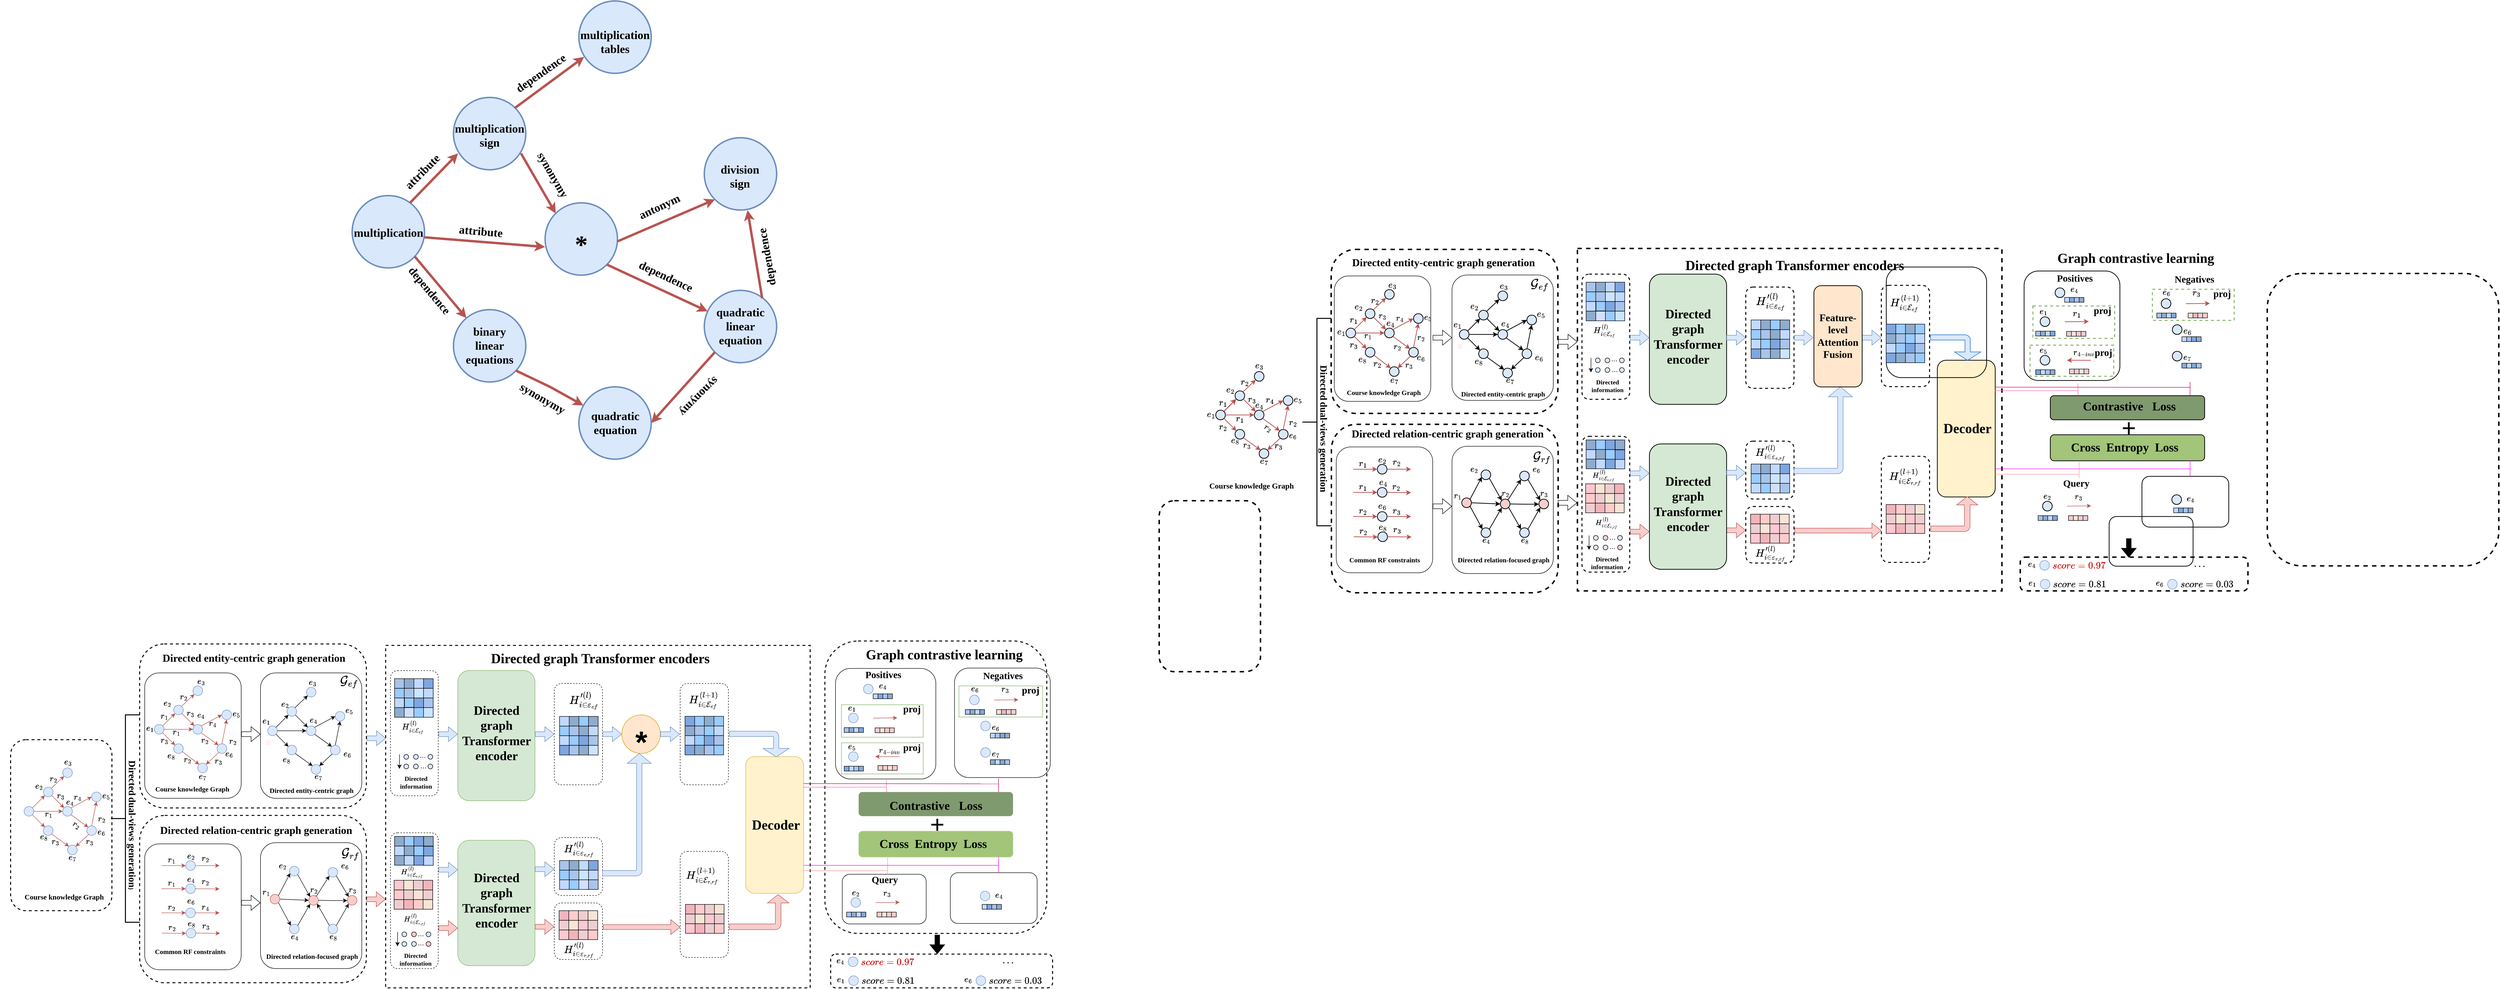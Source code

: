 <mxfile version="22.1.11" type="github">
  <diagram name="第 1 页" id="Z4Fd0cQpRciaoCQ8HNkG">
    <mxGraphModel dx="989" dy="510" grid="1" gridSize="10" guides="1" tooltips="1" connect="1" arrows="1" fold="1" page="1" pageScale="1" pageWidth="2000" pageHeight="3000" math="1" shadow="0">
      <root>
        <mxCell id="0" />
        <mxCell id="1" parent="0" />
        <mxCell id="XbNg6vyX5xM-BzLc0pWl-34" value="&lt;div style=&quot;line-height: 2%;&quot;&gt;&lt;br&gt;&lt;/div&gt;" style="text;html=1;align=right;verticalAlign=middle;resizable=0;points=[];autosize=1;strokeColor=none;fillColor=none;" parent="1" vertex="1">
          <mxGeometry x="920" y="760" width="20" height="10" as="geometry" />
        </mxCell>
        <mxCell id="XbNg6vyX5xM-BzLc0pWl-35" value="" style="ellipse;whiteSpace=wrap;html=1;aspect=fixed;fillColor=#dae8fc;strokeColor=#6c8ebf;rounded=1;shadow=0;strokeWidth=3;" parent="1" vertex="1">
          <mxGeometry x="1270" y="440" width="150" height="150" as="geometry" />
        </mxCell>
        <mxCell id="XbNg6vyX5xM-BzLc0pWl-37" value="" style="ellipse;whiteSpace=wrap;html=1;aspect=fixed;fillColor=#dae8fc;strokeColor=#6c8ebf;rounded=1;shadow=0;strokeWidth=3;" parent="1" vertex="1">
          <mxGeometry x="1010" y="640" width="150" height="150" as="geometry" />
        </mxCell>
        <mxCell id="XbNg6vyX5xM-BzLc0pWl-38" value="" style="ellipse;whiteSpace=wrap;html=1;aspect=fixed;fillColor=#dae8fc;strokeColor=#6c8ebf;rounded=1;shadow=0;strokeWidth=3;" parent="1" vertex="1">
          <mxGeometry x="800" y="843.5" width="150" height="150" as="geometry" />
        </mxCell>
        <mxCell id="XbNg6vyX5xM-BzLc0pWl-39" value="" style="ellipse;whiteSpace=wrap;html=1;aspect=fixed;fillColor=#dae8fc;strokeColor=#6c8ebf;rounded=1;shadow=0;strokeWidth=3;" parent="1" vertex="1">
          <mxGeometry x="1200" y="858.5" width="150" height="150" as="geometry" />
        </mxCell>
        <mxCell id="XbNg6vyX5xM-BzLc0pWl-40" value="" style="ellipse;whiteSpace=wrap;html=1;aspect=fixed;fillColor=#dae8fc;strokeColor=#6c8ebf;rounded=1;shadow=0;strokeWidth=3;" parent="1" vertex="1">
          <mxGeometry x="1530" y="723.5" width="150" height="150" as="geometry" />
        </mxCell>
        <mxCell id="XbNg6vyX5xM-BzLc0pWl-41" value="" style="ellipse;whiteSpace=wrap;html=1;aspect=fixed;fillColor=#dae8fc;strokeColor=#6c8ebf;rounded=1;shadow=0;strokeWidth=3;" parent="1" vertex="1">
          <mxGeometry x="1530" y="1040" width="150" height="150" as="geometry" />
        </mxCell>
        <mxCell id="XbNg6vyX5xM-BzLc0pWl-42" value="" style="ellipse;whiteSpace=wrap;html=1;aspect=fixed;fillColor=#dae8fc;strokeColor=#6c8ebf;rounded=1;shadow=0;strokeWidth=3;" parent="1" vertex="1">
          <mxGeometry x="1010" y="1080" width="150" height="150" as="geometry" />
        </mxCell>
        <mxCell id="XbNg6vyX5xM-BzLc0pWl-43" value="" style="ellipse;whiteSpace=wrap;html=1;aspect=fixed;fillColor=#dae8fc;strokeColor=#6c8ebf;rounded=1;shadow=0;strokeWidth=3;" parent="1" vertex="1">
          <mxGeometry x="1270" y="1240" width="150" height="150" as="geometry" />
        </mxCell>
        <mxCell id="XbNg6vyX5xM-BzLc0pWl-44" value="" style="endArrow=classic;html=1;rounded=0;entryX=0.064;entryY=0.773;entryDx=0;entryDy=0;entryPerimeter=0;strokeWidth=5;fillColor=#f8cecc;strokeColor=#b85450;" parent="1" target="XbNg6vyX5xM-BzLc0pWl-37" edge="1">
          <mxGeometry width="50" height="50" relative="1" as="geometry">
            <mxPoint x="920" y="858.5" as="sourcePoint" />
            <mxPoint x="970" y="808.5" as="targetPoint" />
          </mxGeometry>
        </mxCell>
        <mxCell id="XbNg6vyX5xM-BzLc0pWl-45" value="" style="endArrow=classic;html=1;rounded=0;strokeWidth=5;fillColor=#f8cecc;strokeColor=#b85450;" parent="1" edge="1">
          <mxGeometry width="50" height="50" relative="1" as="geometry">
            <mxPoint x="1137.23" y="661.97" as="sourcePoint" />
            <mxPoint x="1281" y="556" as="targetPoint" />
          </mxGeometry>
        </mxCell>
        <mxCell id="XbNg6vyX5xM-BzLc0pWl-47" value="" style="endArrow=classic;html=1;rounded=0;strokeWidth=5;fillColor=#f8cecc;strokeColor=#b85450;" parent="1" target="XbNg6vyX5xM-BzLc0pWl-42" edge="1">
          <mxGeometry width="50" height="50" relative="1" as="geometry">
            <mxPoint x="930" y="970" as="sourcePoint" />
            <mxPoint x="980" y="920" as="targetPoint" />
          </mxGeometry>
        </mxCell>
        <mxCell id="XbNg6vyX5xM-BzLc0pWl-48" value="" style="endArrow=classic;html=1;rounded=0;entryX=0;entryY=0;entryDx=0;entryDy=0;strokeWidth=5;fillColor=#f8cecc;strokeColor=#b85450;" parent="1" target="XbNg6vyX5xM-BzLc0pWl-39" edge="1">
          <mxGeometry width="50" height="50" relative="1" as="geometry">
            <mxPoint x="1150" y="756" as="sourcePoint" />
            <mxPoint x="1257" y="883.5" as="targetPoint" />
          </mxGeometry>
        </mxCell>
        <mxCell id="XbNg6vyX5xM-BzLc0pWl-49" value="" style="endArrow=classic;html=1;rounded=0;entryX=0;entryY=0.61;entryDx=0;entryDy=0;entryPerimeter=0;strokeWidth=5;fillColor=#f8cecc;strokeColor=#b85450;" parent="1" target="XbNg6vyX5xM-BzLc0pWl-39" edge="1">
          <mxGeometry width="50" height="50" relative="1" as="geometry">
            <mxPoint x="950" y="930" as="sourcePoint" />
            <mxPoint x="1000" y="880" as="targetPoint" />
          </mxGeometry>
        </mxCell>
        <mxCell id="XbNg6vyX5xM-BzLc0pWl-50" value="" style="endArrow=classic;html=1;rounded=0;entryX=0;entryY=1;entryDx=0;entryDy=0;strokeWidth=5;fillColor=#f8cecc;strokeColor=#b85450;" parent="1" target="XbNg6vyX5xM-BzLc0pWl-40" edge="1">
          <mxGeometry width="50" height="50" relative="1" as="geometry">
            <mxPoint x="1350" y="938.5" as="sourcePoint" />
            <mxPoint x="1600" y="958.5" as="targetPoint" />
          </mxGeometry>
        </mxCell>
        <mxCell id="XbNg6vyX5xM-BzLc0pWl-51" value="" style="endArrow=classic;html=1;rounded=0;entryX=0.598;entryY=1.002;entryDx=0;entryDy=0;entryPerimeter=0;strokeWidth=5;fillColor=#f8cecc;strokeColor=#b85450;" parent="1" target="XbNg6vyX5xM-BzLc0pWl-40" edge="1">
          <mxGeometry width="50" height="50" relative="1" as="geometry">
            <mxPoint x="1650" y="1056.5" as="sourcePoint" />
            <mxPoint x="1852" y="970" as="targetPoint" />
          </mxGeometry>
        </mxCell>
        <mxCell id="XbNg6vyX5xM-BzLc0pWl-52" value="" style="endArrow=classic;html=1;rounded=0;exitX=1;exitY=1;exitDx=0;exitDy=0;strokeWidth=5;fillColor=#f8cecc;strokeColor=#b85450;" parent="1" source="XbNg6vyX5xM-BzLc0pWl-39" target="XbNg6vyX5xM-BzLc0pWl-41" edge="1">
          <mxGeometry width="50" height="50" relative="1" as="geometry">
            <mxPoint x="1380" y="1020" as="sourcePoint" />
            <mxPoint x="1582" y="933.5" as="targetPoint" />
          </mxGeometry>
        </mxCell>
        <mxCell id="XbNg6vyX5xM-BzLc0pWl-53" value="" style="endArrow=classic;html=1;rounded=0;strokeWidth=5;fillColor=#f8cecc;strokeColor=#b85450;" parent="1" target="XbNg6vyX5xM-BzLc0pWl-43" edge="1">
          <mxGeometry width="50" height="50" relative="1" as="geometry">
            <mxPoint x="1140" y="1206.5" as="sourcePoint" />
            <mxPoint x="1342" y="1120" as="targetPoint" />
            <Array as="points">
              <mxPoint x="1210" y="1240" />
            </Array>
          </mxGeometry>
        </mxCell>
        <mxCell id="XbNg6vyX5xM-BzLc0pWl-54" value="" style="endArrow=classic;html=1;rounded=0;entryX=1;entryY=0.5;entryDx=0;entryDy=0;exitX=0;exitY=1;exitDx=0;exitDy=0;strokeWidth=5;fillColor=#f8cecc;strokeColor=#b85450;" parent="1" source="XbNg6vyX5xM-BzLc0pWl-41" target="XbNg6vyX5xM-BzLc0pWl-43" edge="1">
          <mxGeometry width="50" height="50" relative="1" as="geometry">
            <mxPoint x="1590" y="1230" as="sourcePoint" />
            <mxPoint x="1792" y="1143.5" as="targetPoint" />
          </mxGeometry>
        </mxCell>
        <mxCell id="XbNg6vyX5xM-BzLc0pWl-55" value="&lt;font size=&quot;1&quot; style=&quot;&quot; face=&quot;Times New Roman&quot;&gt;&lt;b style=&quot;font-size: 24px;&quot;&gt;multiplication&lt;/b&gt;&lt;/font&gt;" style="text;html=1;align=center;verticalAlign=middle;resizable=0;points=[];autosize=1;strokeColor=none;fillColor=none;" parent="1" vertex="1">
          <mxGeometry x="790" y="901" width="170" height="40" as="geometry" />
        </mxCell>
        <mxCell id="XbNg6vyX5xM-BzLc0pWl-56" value="&lt;font style=&quot;font-size: 24px;&quot; face=&quot;Times New Roman&quot;&gt;&lt;b&gt;attribute&lt;/b&gt;&lt;/font&gt;" style="text;whiteSpace=wrap;html=1;rotation=5;" parent="1" vertex="1">
          <mxGeometry x="1020" y="896" width="80" height="40" as="geometry" />
        </mxCell>
        <mxCell id="XbNg6vyX5xM-BzLc0pWl-57" value="&lt;font style=&quot;font-size: 24px;&quot; face=&quot;Times New Roman&quot;&gt;&lt;b&gt;attribute&lt;/b&gt;&lt;/font&gt;" style="text;whiteSpace=wrap;html=1;rotation=-45;" parent="1" vertex="1">
          <mxGeometry x="900.001" y="778.5" width="80" height="40" as="geometry" />
        </mxCell>
        <mxCell id="XbNg6vyX5xM-BzLc0pWl-59" value="&lt;font size=&quot;1&quot; face=&quot;Times New Roman&quot;&gt;&lt;b style=&quot;font-size: 53px;&quot;&gt;*&lt;/b&gt;&lt;/font&gt;" style="text;whiteSpace=wrap;html=1;rotation=5;" parent="1" vertex="1">
          <mxGeometry x="1260.79" y="907.25" width="28.41" height="40" as="geometry" />
        </mxCell>
        <mxCell id="XbNg6vyX5xM-BzLc0pWl-62" value="&lt;font face=&quot;Times New Roman&quot; style=&quot;font-size: 24px;&quot;&gt;&lt;b&gt;multiplication&lt;br&gt;sign&lt;/b&gt;&lt;/font&gt;" style="text;whiteSpace=wrap;html=1;align=center;" parent="1" vertex="1">
          <mxGeometry x="1035" y="683.5" width="100" height="40" as="geometry" />
        </mxCell>
        <mxCell id="XbNg6vyX5xM-BzLc0pWl-126" value="&lt;font style=&quot;font-size: 24px;&quot; face=&quot;Times New Roman&quot;&gt;&lt;b&gt;dependence&lt;/b&gt;&lt;/font&gt;" style="text;html=1;align=center;verticalAlign=middle;resizable=0;points=[];autosize=1;strokeColor=none;fillColor=none;rotation=-35;" parent="1" vertex="1">
          <mxGeometry x="1120.79" y="570" width="140" height="40" as="geometry" />
        </mxCell>
        <mxCell id="XbNg6vyX5xM-BzLc0pWl-127" value="&lt;font style=&quot;font-size: 24px;&quot; face=&quot;Times New Roman&quot;&gt;&lt;b&gt;binary&lt;br&gt;linear &lt;br&gt;equations&lt;/b&gt;&lt;/font&gt;" style="text;whiteSpace=wrap;html=1;align=center;" parent="1" vertex="1">
          <mxGeometry x="1010" y="1104.5" width="150" height="40" as="geometry" />
        </mxCell>
        <mxCell id="XbNg6vyX5xM-BzLc0pWl-128" value="&lt;font style=&quot;font-size: 24px;&quot; face=&quot;Times New Roman&quot;&gt;&lt;b&gt;dependence&lt;/b&gt;&lt;/font&gt;" style="text;html=1;align=center;verticalAlign=middle;resizable=0;points=[];autosize=1;strokeColor=none;fillColor=none;rotation=50;" parent="1" vertex="1">
          <mxGeometry x="890.002" y="1020.003" width="140" height="40" as="geometry" />
        </mxCell>
        <mxCell id="XbNg6vyX5xM-BzLc0pWl-129" value="&lt;div&gt;&lt;font size=&quot;1&quot; face=&quot;Times New Roman&quot;&gt;&lt;span style=&quot;font-size: 24px;&quot;&gt;&lt;b&gt;synonymy&lt;/b&gt;&lt;/span&gt;&lt;/font&gt;&lt;/div&gt;&lt;div&gt;&lt;br&gt;&lt;/div&gt;" style="text;html=1;align=center;verticalAlign=middle;resizable=0;points=[];autosize=1;strokeColor=none;fillColor=none;rotation=30;" parent="1" vertex="1">
          <mxGeometry x="1125.792" y="1240.003" width="130" height="60" as="geometry" />
        </mxCell>
        <mxCell id="XbNg6vyX5xM-BzLc0pWl-144" value="&lt;div style=&quot;border-color: var(--border-color); font-size: 24px;&quot;&gt;&lt;font style=&quot;border-color: var(--border-color); font-size: 24px;&quot; face=&quot;Times New Roman&quot;&gt;&lt;b style=&quot;border-color: var(--border-color);&quot;&gt;synonymy&lt;/b&gt;&lt;/font&gt;&lt;/div&gt;&lt;div style=&quot;border-color: var(--border-color); font-size: 24px;&quot;&gt;&lt;br style=&quot;border-color: var(--border-color); text-align: center;&quot;&gt;&lt;/div&gt;" style="text;whiteSpace=wrap;html=1;rotation=60;" parent="1" vertex="1">
          <mxGeometry x="1170.001" y="768.5" width="80" height="40" as="geometry" />
        </mxCell>
        <mxCell id="XbNg6vyX5xM-BzLc0pWl-145" value="&lt;font style=&quot;font-size: 24px;&quot; face=&quot;Times New Roman&quot;&gt;&lt;b&gt;antonym&lt;/b&gt;&lt;/font&gt;" style="text;whiteSpace=wrap;html=1;rotation=-25;" parent="1" vertex="1">
          <mxGeometry x="1390" y="848.5" width="80" height="40" as="geometry" />
        </mxCell>
        <mxCell id="XbNg6vyX5xM-BzLc0pWl-146" value="&lt;font style=&quot;font-size: 24px;&quot; face=&quot;Times New Roman&quot;&gt;&lt;b&gt;dependence&lt;/b&gt;&lt;/font&gt;" style="text;html=1;align=center;verticalAlign=middle;resizable=0;points=[];autosize=1;strokeColor=none;fillColor=none;rotation=25;" parent="1" vertex="1">
          <mxGeometry x="1379.996" y="990.999" width="140" height="40" as="geometry" />
        </mxCell>
        <mxCell id="XbNg6vyX5xM-BzLc0pWl-156" value="&lt;div style=&quot;border-color: var(--border-color); font-size: 24px;&quot;&gt;&lt;font style=&quot;border-color: var(--border-color); font-size: 24px;&quot; face=&quot;Times New Roman&quot;&gt;&lt;b style=&quot;border-color: var(--border-color);&quot;&gt;synonymy&lt;/b&gt;&lt;/font&gt;&lt;/div&gt;&lt;div style=&quot;border-color: var(--border-color); font-size: 24px;&quot;&gt;&lt;br style=&quot;border-color: var(--border-color); text-align: center;&quot;&gt;&lt;/div&gt;" style="text;whiteSpace=wrap;html=1;rotation=-225;" parent="1" vertex="1">
          <mxGeometry x="1493.54" y="1240" width="80" height="30" as="geometry" />
        </mxCell>
        <mxCell id="XbNg6vyX5xM-BzLc0pWl-159" value="&lt;font style=&quot;font-size: 24px;&quot; face=&quot;Times New Roman&quot;&gt;&lt;b&gt;multiplication tables&lt;/b&gt;&lt;/font&gt;" style="text;whiteSpace=wrap;html=1;align=center;" parent="1" vertex="1">
          <mxGeometry x="1275" y="490" width="140" height="40" as="geometry" />
        </mxCell>
        <mxCell id="XbNg6vyX5xM-BzLc0pWl-161" value="&lt;font style=&quot;font-size: 24px;&quot; face=&quot;Times New Roman&quot;&gt;&lt;b&gt;division sign&lt;/b&gt;&lt;/font&gt;" style="text;whiteSpace=wrap;html=1;align=center;fillColor=none;strokeColor=none;" parent="1" vertex="1">
          <mxGeometry x="1554.41" y="768.5" width="100" height="20" as="geometry" />
        </mxCell>
        <mxCell id="XbNg6vyX5xM-BzLc0pWl-162" value="&lt;font style=&quot;font-size: 24px;&quot; face=&quot;Times New Roman&quot;&gt;&lt;b&gt;quadratic &lt;br&gt;linear &lt;br&gt;equation&lt;/b&gt;&lt;/font&gt;" style="text;whiteSpace=wrap;html=1;align=center;" parent="1" vertex="1">
          <mxGeometry x="1525" y="1064.5" width="160" height="40" as="geometry" />
        </mxCell>
        <mxCell id="XbNg6vyX5xM-BzLc0pWl-163" value="&lt;font style=&quot;font-size: 24px;&quot; face=&quot;Times New Roman&quot;&gt;&lt;b&gt;quadratic &lt;br&gt;equation&lt;/b&gt;&lt;/font&gt;" style="text;html=1;align=center;verticalAlign=middle;resizable=0;points=[];autosize=1;strokeColor=none;fillColor=none;" parent="1" vertex="1">
          <mxGeometry x="1285" y="1280" width="120" height="70" as="geometry" />
        </mxCell>
        <mxCell id="XbNg6vyX5xM-BzLc0pWl-164" value="&lt;font style=&quot;font-size: 24px;&quot; face=&quot;Times New Roman&quot;&gt;&lt;b&gt;dependence&lt;/b&gt;&lt;/font&gt;" style="text;html=1;align=center;verticalAlign=middle;resizable=0;points=[];autosize=1;strokeColor=none;fillColor=none;rotation=-100;" parent="1" vertex="1">
          <mxGeometry x="1589.996" y="950.999" width="140" height="40" as="geometry" />
        </mxCell>
        <mxCell id="XbNg6vyX5xM-BzLc0pWl-169" value="&lt;div style=&quot;line-height: 0%;&quot;&gt;&lt;span style=&quot;background-color: initial;&quot;&gt;&lt;font style=&quot;font-size: 15px;&quot;&gt;$$e_{6}$$&lt;/font&gt;&lt;/span&gt;&lt;/div&gt;" style="text;html=1;align=right;verticalAlign=middle;resizable=0;points=[];autosize=1;strokeColor=none;fillColor=none;" parent="1" vertex="1">
          <mxGeometry x="2010" y="1863.12" width="90" height="10" as="geometry" />
        </mxCell>
        <mxCell id="XbNg6vyX5xM-BzLc0pWl-170" value="&lt;div style=&quot;line-height: 0%;&quot;&gt;&lt;span style=&quot;background-color: initial;&quot;&gt;&lt;font style=&quot;font-size: 15px;&quot;&gt;$$e_{1}$$&lt;/font&gt;&lt;/span&gt;&lt;/div&gt;" style="text;html=1;align=right;verticalAlign=middle;resizable=0;points=[];autosize=1;strokeColor=none;fillColor=none;" parent="1" vertex="1">
          <mxGeometry x="1755" y="1903.12" width="90" height="10" as="geometry" />
        </mxCell>
        <mxCell id="XbNg6vyX5xM-BzLc0pWl-171" value="&lt;div style=&quot;line-height: 0%;&quot;&gt;&lt;span style=&quot;background-color: initial;&quot;&gt;&lt;font style=&quot;font-size: 15px;&quot;&gt;$$r_{4}$$&lt;/font&gt;&lt;/span&gt;&lt;/div&gt;" style="text;html=1;align=right;verticalAlign=middle;resizable=0;points=[];autosize=1;strokeColor=none;fillColor=none;" parent="1" vertex="1">
          <mxGeometry x="415" y="2315.62" width="90" height="10" as="geometry" />
        </mxCell>
        <mxCell id="XbNg6vyX5xM-BzLc0pWl-172" value="&lt;div style=&quot;line-height: 0%;&quot;&gt;&lt;span style=&quot;background-color: initial;&quot;&gt;&lt;font style=&quot;font-size: 15px;&quot;&gt;$$e_{5}$$&lt;/font&gt;&lt;/span&gt;&lt;/div&gt;" style="text;html=1;align=right;verticalAlign=middle;resizable=0;points=[];autosize=1;strokeColor=none;fillColor=none;" parent="1" vertex="1">
          <mxGeometry x="1755" y="1983.12" width="90" height="10" as="geometry" />
        </mxCell>
        <mxCell id="XbNg6vyX5xM-BzLc0pWl-173" value="&lt;div style=&quot;line-height: 0%;&quot;&gt;&lt;span style=&quot;background-color: initial;&quot;&gt;&lt;font style=&quot;font-size: 15px;&quot;&gt;$$e_{2}$$&lt;/font&gt;&lt;/span&gt;&lt;/div&gt;" style="text;html=1;align=right;verticalAlign=middle;resizable=0;points=[];autosize=1;strokeColor=none;fillColor=none;" parent="1" vertex="1">
          <mxGeometry x="1763" y="2285.62" width="90" height="10" as="geometry" />
        </mxCell>
        <mxCell id="XbNg6vyX5xM-BzLc0pWl-174" value="" style="shape=flexArrow;endArrow=classic;html=1;rounded=0;fillColor=#000000;strokeColor=#1A1A1A;" parent="1" edge="1">
          <mxGeometry width="50" height="50" relative="1" as="geometry">
            <mxPoint x="2013" y="2376.12" as="sourcePoint" />
            <mxPoint x="2013" y="2416.12" as="targetPoint" />
          </mxGeometry>
        </mxCell>
        <mxCell id="XbNg6vyX5xM-BzLc0pWl-175" value="&lt;font style=&quot;font-size: 13px;&quot; face=&quot;Times New Roman&quot;&gt;&lt;b&gt;Directed &lt;br&gt;information&lt;/b&gt;&lt;/font&gt;" style="text;html=1;align=center;verticalAlign=middle;resizable=0;points=[];autosize=1;strokeColor=none;fillColor=none;" parent="1" vertex="1">
          <mxGeometry x="886" y="2407.12" width="90" height="40" as="geometry" />
        </mxCell>
        <mxCell id="XbNg6vyX5xM-BzLc0pWl-176" value="&lt;div style=&quot;line-height: 0%;&quot;&gt;&lt;font style=&quot;font-size: 17px;&quot; face=&quot;Times New Roman&quot;&gt;$$H_{i \in \mathcal{E}_{e f}}^{(l)}$$&lt;/font&gt;&lt;br&gt;&lt;/div&gt;" style="text;html=1;align=right;verticalAlign=middle;resizable=0;points=[];autosize=1;strokeColor=none;fillColor=none;" parent="1" vertex="1">
          <mxGeometry x="659.18" y="1943.12" width="290" height="10" as="geometry" />
        </mxCell>
        <mxCell id="XbNg6vyX5xM-BzLc0pWl-177" value="&lt;div style=&quot;line-height: 0%;&quot;&gt;&lt;font style=&quot;font-size: 15px;&quot; face=&quot;Times New Roman&quot;&gt;&lt;b&gt;$$H_{i \in \mathcal{E}_{e,rf}}^{(l)}$$&lt;/b&gt;&lt;/font&gt;&lt;br&gt;&lt;/div&gt;" style="text;html=1;align=right;verticalAlign=middle;resizable=0;points=[];autosize=1;strokeColor=none;fillColor=none;" parent="1" vertex="1">
          <mxGeometry x="677.86" y="2243.12" width="270" height="10" as="geometry" />
        </mxCell>
        <mxCell id="XbNg6vyX5xM-BzLc0pWl-178" value="&lt;div style=&quot;line-height: 0%;&quot;&gt;&lt;font style=&quot;font-size: 22px;&quot; face=&quot;Times New Roman&quot;&gt;$$H_{i \in \mathcal{E}_{r,rf}}^{(l+1)}$$&lt;/font&gt;&lt;br&gt;&lt;/div&gt;" style="text;html=1;align=right;verticalAlign=middle;resizable=0;points=[];autosize=1;strokeColor=none;fillColor=none;" parent="1" vertex="1">
          <mxGeometry x="1160" y="2247.39" width="400" height="20" as="geometry" />
        </mxCell>
        <mxCell id="XbNg6vyX5xM-BzLc0pWl-179" value="&lt;div style=&quot;line-height: 0%;&quot;&gt;&lt;span style=&quot;background-color: initial;&quot;&gt;&lt;font style=&quot;font-size: 15px;&quot;&gt;$$e_{8}$$&lt;/font&gt;&lt;/span&gt;&lt;/div&gt;" style="text;html=1;align=right;verticalAlign=middle;resizable=0;points=[];autosize=1;strokeColor=none;fillColor=none;" parent="1" vertex="1">
          <mxGeometry x="583" y="2010.12" width="90" height="10" as="geometry" />
        </mxCell>
        <mxCell id="XbNg6vyX5xM-BzLc0pWl-180" value="&lt;div style=&quot;line-height: 0%;&quot;&gt;&lt;span style=&quot;background-color: initial;&quot;&gt;&lt;font style=&quot;font-size: 15px;&quot;&gt;$$e_{2}$$&lt;/font&gt;&lt;/span&gt;&lt;/div&gt;" style="text;html=1;align=right;verticalAlign=middle;resizable=0;points=[];autosize=1;strokeColor=none;fillColor=none;" parent="1" vertex="1">
          <mxGeometry x="580" y="1894.62" width="90" height="10" as="geometry" />
        </mxCell>
        <mxCell id="XbNg6vyX5xM-BzLc0pWl-181" value="&lt;div style=&quot;line-height: 0%;&quot;&gt;&lt;span style=&quot;background-color: initial;&quot;&gt;&lt;font style=&quot;font-size: 15px;&quot;&gt;$$e_{1}$$&lt;/font&gt;&lt;/span&gt;&lt;/div&gt;" style="text;html=1;align=right;verticalAlign=middle;resizable=0;points=[];autosize=1;strokeColor=none;fillColor=none;" parent="1" vertex="1">
          <mxGeometry x="541" y="1930.12" width="90" height="10" as="geometry" />
        </mxCell>
        <mxCell id="XbNg6vyX5xM-BzLc0pWl-182" value="&lt;div style=&quot;line-height: 0%;&quot;&gt;&lt;span style=&quot;background-color: initial;&quot;&gt;&lt;font style=&quot;font-size: 15px;&quot;&gt;$$e_{6}$$&lt;/font&gt;&lt;/span&gt;&lt;/div&gt;" style="text;html=1;align=left;verticalAlign=middle;resizable=0;points=[];autosize=1;strokeColor=none;fillColor=none;" parent="1" vertex="1">
          <mxGeometry x="779.5" y="1998.12" width="90" height="10" as="geometry" />
        </mxCell>
        <mxCell id="XbNg6vyX5xM-BzLc0pWl-183" value="&lt;div style=&quot;line-height: 0%;&quot;&gt;&lt;span style=&quot;background-color: initial;&quot;&gt;&lt;font style=&quot;font-size: 15px;&quot;&gt;$$e_{5}$$&lt;/font&gt;&lt;/span&gt;&lt;/div&gt;" style="text;html=1;align=left;verticalAlign=middle;resizable=0;points=[];autosize=1;strokeColor=none;fillColor=none;" parent="1" vertex="1">
          <mxGeometry x="784" y="1908.12" width="90" height="10" as="geometry" />
        </mxCell>
        <mxCell id="XbNg6vyX5xM-BzLc0pWl-184" value="&lt;div style=&quot;line-height: 0%;&quot;&gt;&lt;span style=&quot;background-color: initial;&quot;&gt;&lt;font style=&quot;font-size: 15px;&quot;&gt;$$e_{2}$$&lt;/font&gt;&lt;/span&gt;&lt;/div&gt;" style="text;html=1;align=right;verticalAlign=middle;resizable=0;points=[];autosize=1;strokeColor=none;fillColor=none;" parent="1" vertex="1">
          <mxGeometry x="575" y="2229.62" width="90" height="10" as="geometry" />
        </mxCell>
        <mxCell id="XbNg6vyX5xM-BzLc0pWl-185" value="&lt;div style=&quot;line-height: 0%;&quot;&gt;&lt;span style=&quot;background-color: initial;&quot;&gt;&lt;font style=&quot;font-size: 15px;&quot;&gt;$$e_{4}$$&lt;/font&gt;&lt;/span&gt;&lt;/div&gt;" style="text;html=1;align=right;verticalAlign=middle;resizable=0;points=[];autosize=1;strokeColor=none;fillColor=none;" parent="1" vertex="1">
          <mxGeometry x="599.5" y="2376.62" width="90" height="10" as="geometry" />
        </mxCell>
        <mxCell id="XbNg6vyX5xM-BzLc0pWl-186" value="" style="rounded=1;whiteSpace=wrap;html=1;fillColor=#fff2cc;strokeColor=#d6b656;" parent="1" vertex="1">
          <mxGeometry x="1615.86" y="2006.62" width="120" height="283.5" as="geometry" />
        </mxCell>
        <mxCell id="XbNg6vyX5xM-BzLc0pWl-187" value="" style="shape=flexArrow;endArrow=classic;html=1;rounded=0;fillColor=#f8cecc;strokeColor=#b85450;" parent="1" edge="1">
          <mxGeometry width="50" height="50" relative="1" as="geometry">
            <mxPoint x="829.5" y="2302.51" as="sourcePoint" />
            <mxPoint x="869.5" y="2302.51" as="targetPoint" />
          </mxGeometry>
        </mxCell>
        <mxCell id="XbNg6vyX5xM-BzLc0pWl-188" value="" style="shape=flexArrow;endArrow=classic;html=1;rounded=0;" parent="1" edge="1">
          <mxGeometry width="50" height="50" relative="1" as="geometry">
            <mxPoint x="570" y="2309.69" as="sourcePoint" />
            <mxPoint x="610" y="2309.69" as="targetPoint" />
          </mxGeometry>
        </mxCell>
        <mxCell id="XbNg6vyX5xM-BzLc0pWl-189" value="" style="ellipse;whiteSpace=wrap;html=1;aspect=fixed;fillColor=#f8cecc;strokeColor=#b85450;rounded=1;shadow=0;" parent="1" vertex="1">
          <mxGeometry x="710" y="2294.62" width="20" height="20" as="geometry" />
        </mxCell>
        <mxCell id="XbNg6vyX5xM-BzLc0pWl-190" value="" style="ellipse;whiteSpace=wrap;html=1;aspect=fixed;fillColor=#dae8fc;strokeColor=#6c8ebf;rounded=1;shadow=0;" parent="1" vertex="1">
          <mxGeometry x="670" y="2234.12" width="20" height="20" as="geometry" />
        </mxCell>
        <mxCell id="XbNg6vyX5xM-BzLc0pWl-191" value="" style="ellipse;whiteSpace=wrap;html=1;aspect=fixed;fillColor=#f8cecc;strokeColor=#b85450;rounded=1;shadow=0;" parent="1" vertex="1">
          <mxGeometry x="630" y="2292.12" width="20" height="20" as="geometry" />
        </mxCell>
        <mxCell id="XbNg6vyX5xM-BzLc0pWl-192" value="" style="ellipse;whiteSpace=wrap;html=1;aspect=fixed;fillColor=#dae8fc;strokeColor=#6c8ebf;rounded=1;shadow=0;" parent="1" vertex="1">
          <mxGeometry x="750" y="2236.62" width="20" height="20" as="geometry" />
        </mxCell>
        <mxCell id="XbNg6vyX5xM-BzLc0pWl-193" value="" style="ellipse;whiteSpace=wrap;html=1;aspect=fixed;fillColor=#f8cecc;strokeColor=#b85450;rounded=1;shadow=0;" parent="1" vertex="1">
          <mxGeometry x="790" y="2294.62" width="20" height="20" as="geometry" />
        </mxCell>
        <mxCell id="XbNg6vyX5xM-BzLc0pWl-194" value="" style="ellipse;whiteSpace=wrap;html=1;aspect=fixed;fillColor=#dae8fc;strokeColor=#6c8ebf;rounded=1;shadow=0;" parent="1" vertex="1">
          <mxGeometry x="670" y="2354.12" width="20" height="20" as="geometry" />
        </mxCell>
        <mxCell id="XbNg6vyX5xM-BzLc0pWl-195" value="" style="ellipse;whiteSpace=wrap;html=1;aspect=fixed;fillColor=#dae8fc;strokeColor=#6c8ebf;rounded=1;shadow=0;" parent="1" vertex="1">
          <mxGeometry x="750" y="2354.12" width="20" height="20" as="geometry" />
        </mxCell>
        <mxCell id="XbNg6vyX5xM-BzLc0pWl-196" value="" style="endArrow=classic;html=1;rounded=0;exitX=1;exitY=0;exitDx=0;exitDy=0;entryX=0.081;entryY=0.714;entryDx=0;entryDy=0;entryPerimeter=0;" parent="1" source="XbNg6vyX5xM-BzLc0pWl-191" target="XbNg6vyX5xM-BzLc0pWl-190" edge="1">
          <mxGeometry width="50" height="50" relative="1" as="geometry">
            <mxPoint x="620" y="2299.12" as="sourcePoint" />
            <mxPoint x="670" y="2249.12" as="targetPoint" />
          </mxGeometry>
        </mxCell>
        <mxCell id="XbNg6vyX5xM-BzLc0pWl-197" value="" style="endArrow=classic;html=1;rounded=0;exitX=1;exitY=1;exitDx=0;exitDy=0;entryX=0;entryY=0;entryDx=0;entryDy=0;" parent="1" source="XbNg6vyX5xM-BzLc0pWl-190" target="XbNg6vyX5xM-BzLc0pWl-189" edge="1">
          <mxGeometry width="50" height="50" relative="1" as="geometry">
            <mxPoint x="900" y="2194.12" as="sourcePoint" />
            <mxPoint x="925" y="2147.12" as="targetPoint" />
          </mxGeometry>
        </mxCell>
        <mxCell id="XbNg6vyX5xM-BzLc0pWl-198" value="" style="endArrow=classic;html=1;rounded=0;exitX=0.779;exitY=0.093;exitDx=0;exitDy=0;exitPerimeter=0;entryX=0;entryY=1;entryDx=0;entryDy=0;" parent="1" source="XbNg6vyX5xM-BzLc0pWl-189" target="XbNg6vyX5xM-BzLc0pWl-192" edge="1">
          <mxGeometry width="50" height="50" relative="1" as="geometry">
            <mxPoint x="725" y="2297.12" as="sourcePoint" />
            <mxPoint x="750" y="2260.12" as="targetPoint" />
          </mxGeometry>
        </mxCell>
        <mxCell id="XbNg6vyX5xM-BzLc0pWl-199" value="" style="endArrow=classic;html=1;rounded=0;exitX=1;exitY=1;exitDx=0;exitDy=0;entryX=0;entryY=0;entryDx=0;entryDy=0;" parent="1" source="XbNg6vyX5xM-BzLc0pWl-192" target="XbNg6vyX5xM-BzLc0pWl-193" edge="1">
          <mxGeometry width="50" height="50" relative="1" as="geometry">
            <mxPoint x="767.071" y="2256.621" as="sourcePoint" />
            <mxPoint x="790" y="2297.05" as="targetPoint" />
          </mxGeometry>
        </mxCell>
        <mxCell id="XbNg6vyX5xM-BzLc0pWl-200" value="" style="endArrow=classic;html=1;rounded=0;entryX=0;entryY=0.5;entryDx=0;entryDy=0;exitX=1;exitY=0.5;exitDx=0;exitDy=0;" parent="1" source="XbNg6vyX5xM-BzLc0pWl-191" target="XbNg6vyX5xM-BzLc0pWl-189" edge="1">
          <mxGeometry width="50" height="50" relative="1" as="geometry">
            <mxPoint x="560" y="2344.12" as="sourcePoint" />
            <mxPoint x="610" y="2294.12" as="targetPoint" />
          </mxGeometry>
        </mxCell>
        <mxCell id="XbNg6vyX5xM-BzLc0pWl-201" value="" style="endArrow=classic;html=1;rounded=0;exitX=1;exitY=0.5;exitDx=0;exitDy=0;" parent="1" source="XbNg6vyX5xM-BzLc0pWl-189" edge="1">
          <mxGeometry width="50" height="50" relative="1" as="geometry">
            <mxPoint x="970" y="2324.12" as="sourcePoint" />
            <mxPoint x="790" y="2305.12" as="targetPoint" />
            <Array as="points">
              <mxPoint x="760" y="2305.12" />
            </Array>
          </mxGeometry>
        </mxCell>
        <mxCell id="XbNg6vyX5xM-BzLc0pWl-202" value="" style="endArrow=classic;html=1;rounded=0;entryX=0;entryY=0;entryDx=0;entryDy=0;exitX=1;exitY=1;exitDx=0;exitDy=0;" parent="1" source="XbNg6vyX5xM-BzLc0pWl-191" target="XbNg6vyX5xM-BzLc0pWl-194" edge="1">
          <mxGeometry width="50" height="50" relative="1" as="geometry">
            <mxPoint x="760" y="2504.12" as="sourcePoint" />
            <mxPoint x="810" y="2504.12" as="targetPoint" />
          </mxGeometry>
        </mxCell>
        <mxCell id="XbNg6vyX5xM-BzLc0pWl-203" value="" style="endArrow=classic;html=1;rounded=0;entryX=0.5;entryY=1;entryDx=0;entryDy=0;exitX=1;exitY=0;exitDx=0;exitDy=0;" parent="1" source="XbNg6vyX5xM-BzLc0pWl-194" edge="1">
          <mxGeometry width="50" height="50" relative="1" as="geometry">
            <mxPoint x="680.001" y="2354.619" as="sourcePoint" />
            <mxPoint x="712.93" y="2312.19" as="targetPoint" />
          </mxGeometry>
        </mxCell>
        <mxCell id="XbNg6vyX5xM-BzLc0pWl-204" value="" style="endArrow=classic;html=1;rounded=0;entryX=1;entryY=1;entryDx=0;entryDy=0;exitX=0;exitY=0;exitDx=0;exitDy=0;" parent="1" source="XbNg6vyX5xM-BzLc0pWl-195" target="XbNg6vyX5xM-BzLc0pWl-189" edge="1">
          <mxGeometry width="50" height="50" relative="1" as="geometry">
            <mxPoint x="750" y="2354.62" as="sourcePoint" />
            <mxPoint x="800" y="2354.62" as="targetPoint" />
          </mxGeometry>
        </mxCell>
        <mxCell id="XbNg6vyX5xM-BzLc0pWl-205" value="" style="endArrow=classic;html=1;rounded=0;exitX=1;exitY=0;exitDx=0;exitDy=0;entryX=0;entryY=1;entryDx=0;entryDy=0;" parent="1" source="XbNg6vyX5xM-BzLc0pWl-195" target="XbNg6vyX5xM-BzLc0pWl-193" edge="1">
          <mxGeometry width="50" height="50" relative="1" as="geometry">
            <mxPoint x="860" y="2394.12" as="sourcePoint" />
            <mxPoint x="794" y="2317.12" as="targetPoint" />
          </mxGeometry>
        </mxCell>
        <mxCell id="XbNg6vyX5xM-BzLc0pWl-206" value="&lt;div style=&quot;line-height: 0%;&quot;&gt;&lt;span style=&quot;background-color: initial;&quot;&gt;&lt;font style=&quot;font-size: 15px;&quot;&gt;$$e_{8}$$&lt;/font&gt;&lt;/span&gt;&lt;/div&gt;" style="text;html=1;align=right;verticalAlign=middle;resizable=0;points=[];autosize=1;strokeColor=none;fillColor=none;" parent="1" vertex="1">
          <mxGeometry x="680" y="2376.62" width="90" height="10" as="geometry" />
        </mxCell>
        <mxCell id="XbNg6vyX5xM-BzLc0pWl-207" value="&lt;div style=&quot;line-height: 10%;&quot;&gt;&lt;span style=&quot;background-color: initial;&quot;&gt;&lt;font style=&quot;font-size: 15px;&quot;&gt;$$r_{2}$$&lt;/font&gt;&lt;/span&gt;&lt;/div&gt;" style="text;html=1;align=right;verticalAlign=middle;resizable=0;points=[];autosize=1;strokeColor=none;fillColor=none;" parent="1" vertex="1">
          <mxGeometry x="640" y="2274.62" width="90" height="20" as="geometry" />
        </mxCell>
        <mxCell id="XbNg6vyX5xM-BzLc0pWl-208" value="&lt;div style=&quot;line-height: 10%;&quot;&gt;&lt;span style=&quot;background-color: initial;&quot;&gt;&lt;font style=&quot;font-size: 15px;&quot;&gt;$$r_{3}$$&lt;/font&gt;&lt;/span&gt;&lt;/div&gt;" style="text;html=1;align=right;verticalAlign=middle;resizable=0;points=[];autosize=1;strokeColor=none;fillColor=none;" parent="1" vertex="1">
          <mxGeometry x="720" y="2274.62" width="90" height="20" as="geometry" />
        </mxCell>
        <mxCell id="XbNg6vyX5xM-BzLc0pWl-209" value="&lt;div style=&quot;line-height: 0%;&quot;&gt;&lt;span style=&quot;background-color: initial;&quot;&gt;&lt;font style=&quot;font-size: 15px;&quot;&gt;$$e_{6}$$&lt;/font&gt;&lt;/span&gt;&lt;/div&gt;" style="text;html=1;align=right;verticalAlign=middle;resizable=0;points=[];autosize=1;strokeColor=none;fillColor=none;" parent="1" vertex="1">
          <mxGeometry x="704" y="2230.12" width="90" height="10" as="geometry" />
        </mxCell>
        <mxCell id="XbNg6vyX5xM-BzLc0pWl-210" value="&lt;div style=&quot;line-height: 10%;&quot;&gt;&lt;span style=&quot;background-color: initial;&quot;&gt;&lt;font style=&quot;font-size: 15px;&quot;&gt;$$r_{1}$$&lt;/font&gt;&lt;/span&gt;&lt;/div&gt;" style="text;html=1;align=right;verticalAlign=middle;resizable=0;points=[];autosize=1;strokeColor=none;fillColor=none;" parent="1" vertex="1">
          <mxGeometry x="541" y="2280.12" width="90" height="20" as="geometry" />
        </mxCell>
        <mxCell id="XbNg6vyX5xM-BzLc0pWl-211" value="" style="shape=flexArrow;endArrow=classic;html=1;rounded=0;" parent="1" edge="1">
          <mxGeometry width="50" height="50" relative="1" as="geometry">
            <mxPoint x="570" y="1960.12" as="sourcePoint" />
            <mxPoint x="610" y="1960.12" as="targetPoint" />
          </mxGeometry>
        </mxCell>
        <mxCell id="XbNg6vyX5xM-BzLc0pWl-212" value="" style="whiteSpace=wrap;html=1;aspect=fixed;fillColor=#fef2f4;strokeColor=none;" parent="1" vertex="1">
          <mxGeometry x="621" y="1973.12" width="10" height="10" as="geometry" />
        </mxCell>
        <mxCell id="XbNg6vyX5xM-BzLc0pWl-213" value="" style="endArrow=classic;html=1;rounded=1;entryX=0.5;entryY=1;entryDx=0;entryDy=0;exitX=0.5;exitY=0;exitDx=0;exitDy=0;shadow=0;" parent="1" source="XbNg6vyX5xM-BzLc0pWl-219" target="XbNg6vyX5xM-BzLc0pWl-214" edge="1">
          <mxGeometry width="50" height="50" relative="1" as="geometry">
            <mxPoint x="755" y="1983.12" as="sourcePoint" />
            <mxPoint x="805" y="1933.12" as="targetPoint" />
            <Array as="points" />
          </mxGeometry>
        </mxCell>
        <mxCell id="XbNg6vyX5xM-BzLc0pWl-214" value="" style="ellipse;whiteSpace=wrap;html=1;aspect=fixed;fillColor=#dae8fc;strokeColor=#6c8ebf;rounded=1;shadow=0;" parent="1" vertex="1">
          <mxGeometry x="765" y="1913.12" width="20" height="20" as="geometry" />
        </mxCell>
        <mxCell id="XbNg6vyX5xM-BzLc0pWl-215" value="" style="ellipse;whiteSpace=wrap;html=1;aspect=fixed;fillColor=#dae8fc;strokeColor=#6c8ebf;rounded=1;shadow=0;" parent="1" vertex="1">
          <mxGeometry x="705" y="1943.12" width="20" height="20" as="geometry" />
        </mxCell>
        <mxCell id="XbNg6vyX5xM-BzLc0pWl-216" value="" style="ellipse;whiteSpace=wrap;html=1;aspect=fixed;fillColor=#dae8fc;strokeColor=#6c8ebf;rounded=1;shadow=0;" parent="1" vertex="1">
          <mxGeometry x="665" y="1903.12" width="20" height="20" as="geometry" />
        </mxCell>
        <mxCell id="XbNg6vyX5xM-BzLc0pWl-217" value="" style="ellipse;whiteSpace=wrap;html=1;aspect=fixed;fillColor=#dae8fc;strokeColor=#6c8ebf;rounded=1;shadow=0;" parent="1" vertex="1">
          <mxGeometry x="665" y="1983.12" width="20" height="20" as="geometry" />
        </mxCell>
        <mxCell id="XbNg6vyX5xM-BzLc0pWl-218" value="" style="ellipse;whiteSpace=wrap;html=1;aspect=fixed;fillColor=#dae8fc;strokeColor=#6c8ebf;rounded=1;" parent="1" vertex="1">
          <mxGeometry x="625" y="1943.12" width="20" height="20" as="geometry" />
        </mxCell>
        <mxCell id="XbNg6vyX5xM-BzLc0pWl-219" value="" style="ellipse;whiteSpace=wrap;html=1;aspect=fixed;fillColor=#dae8fc;strokeColor=#6c8ebf;rounded=1;shadow=0;" parent="1" vertex="1">
          <mxGeometry x="755" y="1983.12" width="20" height="20" as="geometry" />
        </mxCell>
        <mxCell id="XbNg6vyX5xM-BzLc0pWl-220" value="" style="endArrow=classic;html=1;rounded=1;shadow=0;" parent="1" edge="1">
          <mxGeometry width="50" height="50" relative="1" as="geometry">
            <mxPoint x="642" y="1946.12" as="sourcePoint" />
            <mxPoint x="668" y="1920.12" as="targetPoint" />
          </mxGeometry>
        </mxCell>
        <mxCell id="XbNg6vyX5xM-BzLc0pWl-221" value="" style="endArrow=classic;html=1;rounded=1;exitX=1;exitY=1;exitDx=0;exitDy=0;entryX=0;entryY=0;entryDx=0;entryDy=0;shadow=0;" parent="1" source="XbNg6vyX5xM-BzLc0pWl-216" target="XbNg6vyX5xM-BzLc0pWl-215" edge="1">
          <mxGeometry width="50" height="50" relative="1" as="geometry">
            <mxPoint x="685" y="1923.12" as="sourcePoint" />
            <mxPoint x="705" y="1943.12" as="targetPoint" />
          </mxGeometry>
        </mxCell>
        <mxCell id="XbNg6vyX5xM-BzLc0pWl-222" value="" style="endArrow=classic;html=1;rounded=1;exitX=1;exitY=1;exitDx=0;exitDy=0;entryX=0;entryY=0;entryDx=0;entryDy=0;shadow=0;" parent="1" source="XbNg6vyX5xM-BzLc0pWl-218" target="XbNg6vyX5xM-BzLc0pWl-217" edge="1">
          <mxGeometry width="50" height="50" relative="1" as="geometry">
            <mxPoint x="647.929" y="1996.049" as="sourcePoint" />
            <mxPoint x="645" y="1963.12" as="targetPoint" />
          </mxGeometry>
        </mxCell>
        <mxCell id="XbNg6vyX5xM-BzLc0pWl-223" value="" style="endArrow=classic;html=1;rounded=1;entryX=0;entryY=0.5;entryDx=0;entryDy=0;shadow=0;" parent="1" target="XbNg6vyX5xM-BzLc0pWl-215" edge="1">
          <mxGeometry width="50" height="50" relative="1" as="geometry">
            <mxPoint x="645" y="1953.12" as="sourcePoint" />
            <mxPoint x="695" y="1943.12" as="targetPoint" />
          </mxGeometry>
        </mxCell>
        <mxCell id="XbNg6vyX5xM-BzLc0pWl-224" value="" style="endArrow=classic;html=1;rounded=1;entryX=0;entryY=0;entryDx=0;entryDy=0;exitX=1;exitY=1;exitDx=0;exitDy=0;shadow=0;" parent="1" source="XbNg6vyX5xM-BzLc0pWl-215" target="XbNg6vyX5xM-BzLc0pWl-219" edge="1">
          <mxGeometry width="50" height="50" relative="1" as="geometry">
            <mxPoint x="725" y="1963.12" as="sourcePoint" />
            <mxPoint x="775" y="1913.12" as="targetPoint" />
          </mxGeometry>
        </mxCell>
        <mxCell id="XbNg6vyX5xM-BzLc0pWl-225" value="" style="ellipse;whiteSpace=wrap;html=1;aspect=fixed;fillColor=#dae8fc;strokeColor=#6c8ebf;rounded=1;shadow=0;" parent="1" vertex="1">
          <mxGeometry x="715" y="2023.12" width="20" height="20" as="geometry" />
        </mxCell>
        <mxCell id="XbNg6vyX5xM-BzLc0pWl-226" value="" style="endArrow=classic;html=1;rounded=1;exitX=1;exitY=1;exitDx=0;exitDy=0;shadow=0;entryX=0;entryY=0;entryDx=0;entryDy=0;" parent="1" source="XbNg6vyX5xM-BzLc0pWl-217" target="XbNg6vyX5xM-BzLc0pWl-225" edge="1">
          <mxGeometry width="50" height="50" relative="1" as="geometry">
            <mxPoint x="711.62" y="2027.2" as="sourcePoint" />
            <mxPoint x="722" y="1996.12" as="targetPoint" />
          </mxGeometry>
        </mxCell>
        <mxCell id="XbNg6vyX5xM-BzLc0pWl-227" value="" style="ellipse;whiteSpace=wrap;html=1;aspect=fixed;fillColor=#dae8fc;strokeColor=#6c8ebf;rounded=1;shadow=0;" parent="1" vertex="1">
          <mxGeometry x="705" y="1863.12" width="20" height="20" as="geometry" />
        </mxCell>
        <mxCell id="XbNg6vyX5xM-BzLc0pWl-228" value="" style="endArrow=classic;html=1;rounded=1;exitX=0.817;exitY=0.111;exitDx=0;exitDy=0;exitPerimeter=0;shadow=0;" parent="1" source="XbNg6vyX5xM-BzLc0pWl-216" edge="1">
          <mxGeometry width="50" height="50" relative="1" as="geometry">
            <mxPoint x="679" y="1903.12" as="sourcePoint" />
            <mxPoint x="708" y="1880.12" as="targetPoint" />
          </mxGeometry>
        </mxCell>
        <mxCell id="XbNg6vyX5xM-BzLc0pWl-229" value="" style="endArrow=classic;html=1;rounded=1;exitX=1;exitY=0;exitDx=0;exitDy=0;entryX=0;entryY=0.5;entryDx=0;entryDy=0;" parent="1" source="XbNg6vyX5xM-BzLc0pWl-215" target="XbNg6vyX5xM-BzLc0pWl-214" edge="1">
          <mxGeometry width="50" height="50" relative="1" as="geometry">
            <mxPoint x="825" y="1953.12" as="sourcePoint" />
            <mxPoint x="875" y="1903.12" as="targetPoint" />
          </mxGeometry>
        </mxCell>
        <mxCell id="XbNg6vyX5xM-BzLc0pWl-230" value="" style="endArrow=classic;html=1;rounded=0;exitX=0.188;exitY=0.895;exitDx=0;exitDy=0;exitPerimeter=0;" parent="1" source="XbNg6vyX5xM-BzLc0pWl-219" edge="1">
          <mxGeometry width="50" height="50" relative="1" as="geometry">
            <mxPoint x="665" y="2063.12" as="sourcePoint" />
            <mxPoint x="732" y="2026.12" as="targetPoint" />
          </mxGeometry>
        </mxCell>
        <mxCell id="XbNg6vyX5xM-BzLc0pWl-231" value="&lt;div style=&quot;line-height: 2%;&quot;&gt;&lt;span style=&quot;background-color: initial;&quot;&gt;&lt;font style=&quot;font-size: 15px;&quot;&gt;$$e_{3}$$&lt;/font&gt;&lt;/span&gt;&lt;/div&gt;" style="text;html=1;align=right;verticalAlign=middle;resizable=0;points=[];autosize=1;strokeColor=none;fillColor=none;" parent="1" vertex="1">
          <mxGeometry x="637" y="1850.12" width="90" height="10" as="geometry" />
        </mxCell>
        <mxCell id="XbNg6vyX5xM-BzLc0pWl-232" value="&lt;div style=&quot;line-height: 0%;&quot;&gt;&lt;span style=&quot;background-color: initial;&quot;&gt;&lt;font style=&quot;font-size: 15px;&quot;&gt;$$e_{4}$$&lt;/font&gt;&lt;/span&gt;&lt;/div&gt;" style="text;html=1;align=left;verticalAlign=middle;resizable=0;points=[];autosize=1;strokeColor=none;fillColor=none;" parent="1" vertex="1">
          <mxGeometry x="710" y="1928.37" width="90" height="10" as="geometry" />
        </mxCell>
        <mxCell id="XbNg6vyX5xM-BzLc0pWl-233" value="&lt;div style=&quot;line-height: 0%;&quot;&gt;&lt;br&gt;&lt;/div&gt;" style="text;html=1;align=right;verticalAlign=middle;resizable=0;points=[];autosize=1;strokeColor=none;fillColor=none;" parent="1" vertex="1">
          <mxGeometry x="675" y="1883.12" width="20" height="10" as="geometry" />
        </mxCell>
        <mxCell id="XbNg6vyX5xM-BzLc0pWl-234" value="&lt;div style=&quot;line-height: 0%;&quot;&gt;&lt;br&gt;&lt;/div&gt;" style="text;html=1;align=left;verticalAlign=middle;resizable=0;points=[];autosize=1;strokeColor=none;fillColor=none;" parent="1" vertex="1">
          <mxGeometry x="685" y="1918.12" width="20" height="10" as="geometry" />
        </mxCell>
        <mxCell id="XbNg6vyX5xM-BzLc0pWl-235" value="&lt;div style=&quot;line-height: 0%;&quot;&gt;&lt;br&gt;&lt;/div&gt;" style="text;html=1;align=right;verticalAlign=middle;resizable=0;points=[];autosize=1;strokeColor=none;fillColor=none;" parent="1" vertex="1">
          <mxGeometry x="665" y="1953.12" width="20" height="10" as="geometry" />
        </mxCell>
        <mxCell id="XbNg6vyX5xM-BzLc0pWl-236" value="&lt;div style=&quot;line-height: 0%;&quot;&gt;&lt;br&gt;&lt;/div&gt;" style="text;html=1;align=right;verticalAlign=middle;resizable=0;points=[];autosize=1;strokeColor=none;fillColor=none;" parent="1" vertex="1">
          <mxGeometry x="725" y="1973.12" width="20" height="10" as="geometry" />
        </mxCell>
        <mxCell id="XbNg6vyX5xM-BzLc0pWl-237" value="&lt;div style=&quot;line-height: 0%;&quot;&gt;&lt;br&gt;&lt;/div&gt;" style="text;html=1;align=right;verticalAlign=middle;resizable=0;points=[];autosize=1;strokeColor=none;fillColor=none;" parent="1" vertex="1">
          <mxGeometry x="695" y="1973.12" width="20" height="10" as="geometry" />
        </mxCell>
        <mxCell id="XbNg6vyX5xM-BzLc0pWl-238" value="&lt;div style=&quot;line-height: 0%;&quot;&gt;&lt;br&gt;&lt;/div&gt;" style="text;html=1;align=left;verticalAlign=middle;resizable=0;points=[];autosize=1;strokeColor=none;fillColor=none;" parent="1" vertex="1">
          <mxGeometry x="651" y="1996.62" width="20" height="10" as="geometry" />
        </mxCell>
        <mxCell id="XbNg6vyX5xM-BzLc0pWl-239" value="&lt;div style=&quot;line-height: 0%;&quot;&gt;&lt;br&gt;&lt;/div&gt;" style="text;html=1;align=right;verticalAlign=middle;resizable=0;points=[];autosize=1;strokeColor=none;fillColor=none;" parent="1" vertex="1">
          <mxGeometry x="745" y="2013.12" width="20" height="10" as="geometry" />
        </mxCell>
        <mxCell id="XbNg6vyX5xM-BzLc0pWl-240" value="&lt;div style=&quot;line-height: 0%;&quot;&gt;&lt;br&gt;&lt;/div&gt;" style="text;html=1;align=right;verticalAlign=middle;resizable=0;points=[];autosize=1;strokeColor=none;fillColor=none;" parent="1" vertex="1">
          <mxGeometry x="729" y="1925.12" width="20" height="10" as="geometry" />
        </mxCell>
        <mxCell id="XbNg6vyX5xM-BzLc0pWl-241" value="&lt;div style=&quot;line-height: 0%;&quot;&gt;&lt;span style=&quot;background-color: initial;&quot;&gt;&lt;font style=&quot;font-size: 15px;&quot;&gt;$$e_{7}$$&lt;/font&gt;&lt;/span&gt;&lt;/div&gt;" style="text;html=1;align=left;verticalAlign=middle;resizable=0;points=[];autosize=1;strokeColor=none;fillColor=none;" parent="1" vertex="1">
          <mxGeometry x="720" y="2045.12" width="90" height="10" as="geometry" />
        </mxCell>
        <mxCell id="XbNg6vyX5xM-BzLc0pWl-242" value="" style="rounded=1;whiteSpace=wrap;html=1;fillColor=none;dashed=1;" parent="1" vertex="1">
          <mxGeometry x="879.41" y="1828.37" width="99" height="259.5" as="geometry" />
        </mxCell>
        <mxCell id="XbNg6vyX5xM-BzLc0pWl-243" value="" style="rounded=1;whiteSpace=wrap;html=1;fillColor=#d5e8d4;strokeColor=#82b366;" parent="1" vertex="1">
          <mxGeometry x="1019" y="1828.12" width="160" height="270" as="geometry" />
        </mxCell>
        <mxCell id="XbNg6vyX5xM-BzLc0pWl-244" value="" style="shape=flexArrow;endArrow=classic;html=1;rounded=0;fillColor=#f8cecc;strokeColor=#b85450;" parent="1" edge="1">
          <mxGeometry width="50" height="50" relative="1" as="geometry">
            <mxPoint x="1179" y="2359.53" as="sourcePoint" />
            <mxPoint x="1219" y="2359.53" as="targetPoint" />
          </mxGeometry>
        </mxCell>
        <mxCell id="XbNg6vyX5xM-BzLc0pWl-245" value="" style="shape=flexArrow;endArrow=classic;html=1;rounded=0;fillColor=#dae8fc;strokeColor=#6c8ebf;" parent="1" edge="1">
          <mxGeometry width="50" height="50" relative="1" as="geometry">
            <mxPoint x="979" y="1960.12" as="sourcePoint" />
            <mxPoint x="1019" y="1960.12" as="targetPoint" />
          </mxGeometry>
        </mxCell>
        <mxCell id="XbNg6vyX5xM-BzLc0pWl-246" value="" style="rounded=1;whiteSpace=wrap;html=1;fillColor=#d5e8d4;strokeColor=#82b366;" parent="1" vertex="1">
          <mxGeometry x="1019" y="2180.12" width="160" height="260" as="geometry" />
        </mxCell>
        <mxCell id="XbNg6vyX5xM-BzLc0pWl-247" value="" style="shape=flexArrow;endArrow=classic;html=1;rounded=0;fillColor=#dae8fc;strokeColor=#6c8ebf;" parent="1" edge="1">
          <mxGeometry width="50" height="50" relative="1" as="geometry">
            <mxPoint x="1179" y="1960.12" as="sourcePoint" />
            <mxPoint x="1219" y="1960.12" as="targetPoint" />
          </mxGeometry>
        </mxCell>
        <mxCell id="XbNg6vyX5xM-BzLc0pWl-248" value="" style="rounded=1;whiteSpace=wrap;html=1;fillColor=none;dashed=1;" parent="1" vertex="1">
          <mxGeometry x="1219" y="1855.12" width="100" height="210" as="geometry" />
        </mxCell>
        <mxCell id="XbNg6vyX5xM-BzLc0pWl-249" value="" style="shape=flexArrow;endArrow=classic;html=1;rounded=0;fillColor=#dae8fc;strokeColor=#6c8ebf;" parent="1" edge="1">
          <mxGeometry width="50" height="50" relative="1" as="geometry">
            <mxPoint x="1319" y="1960.12" as="sourcePoint" />
            <mxPoint x="1359" y="1960.12" as="targetPoint" />
          </mxGeometry>
        </mxCell>
        <mxCell id="XbNg6vyX5xM-BzLc0pWl-250" value="" style="shape=flexArrow;endArrow=classic;html=1;rounded=0;fillColor=#f8cecc;strokeColor=#b85450;" parent="1" edge="1">
          <mxGeometry width="50" height="50" relative="1" as="geometry">
            <mxPoint x="979" y="2362.2" as="sourcePoint" />
            <mxPoint x="1019" y="2362.2" as="targetPoint" />
          </mxGeometry>
        </mxCell>
        <mxCell id="XbNg6vyX5xM-BzLc0pWl-251" value="" style="rounded=1;whiteSpace=wrap;html=1;fillColor=none;dashed=1;" parent="1" vertex="1">
          <mxGeometry x="1219" y="2310.12" width="100" height="117.25" as="geometry" />
        </mxCell>
        <mxCell id="XbNg6vyX5xM-BzLc0pWl-252" value="" style="rounded=1;whiteSpace=wrap;html=1;fillColor=none;dashed=1;" parent="1" vertex="1">
          <mxGeometry x="1219" y="2174.62" width="100" height="120" as="geometry" />
        </mxCell>
        <mxCell id="XbNg6vyX5xM-BzLc0pWl-253" value="" style="shape=flexArrow;endArrow=classic;html=1;rounded=0;fillColor=#dae8fc;strokeColor=#6c8ebf;" parent="1" edge="1">
          <mxGeometry width="50" height="50" relative="1" as="geometry">
            <mxPoint x="1179" y="2240.12" as="sourcePoint" />
            <mxPoint x="1219" y="2240.12" as="targetPoint" />
          </mxGeometry>
        </mxCell>
        <mxCell id="XbNg6vyX5xM-BzLc0pWl-254" value="" style="shape=flexArrow;endArrow=classic;html=1;rounded=0;fillColor=#dae8fc;strokeColor=#6c8ebf;" parent="1" edge="1">
          <mxGeometry width="50" height="50" relative="1" as="geometry">
            <mxPoint x="979" y="2241.29" as="sourcePoint" />
            <mxPoint x="1019" y="2241.29" as="targetPoint" />
          </mxGeometry>
        </mxCell>
        <mxCell id="XbNg6vyX5xM-BzLc0pWl-255" value="" style="ellipse;whiteSpace=wrap;html=1;aspect=fixed;fillColor=#ffe6cc;strokeColor=#d79b00;" parent="1" vertex="1">
          <mxGeometry x="1359" y="1920.12" width="80" height="80" as="geometry" />
        </mxCell>
        <mxCell id="XbNg6vyX5xM-BzLc0pWl-256" value="" style="rounded=1;whiteSpace=wrap;html=1;fillColor=none;dashed=1;" parent="1" vertex="1">
          <mxGeometry x="879.41" y="2164.62" width="99" height="281.5" as="geometry" />
        </mxCell>
        <mxCell id="XbNg6vyX5xM-BzLc0pWl-257" value="" style="html=1;shadow=0;dashed=0;align=center;verticalAlign=middle;shape=mxgraph.arrows2.bendArrow;dy=5.49;dx=17.54;notch=0;arrowHead=54.3;rounded=1;rotation=-90;flipV=0;direction=west;fillColor=#dae8fc;strokeColor=#6c8ebf;" parent="1" vertex="1">
          <mxGeometry x="1617.5" y="1918.59" width="53.09" height="124.02" as="geometry" />
        </mxCell>
        <mxCell id="XbNg6vyX5xM-BzLc0pWl-258" value="" style="html=1;shadow=0;dashed=0;align=center;verticalAlign=middle;shape=mxgraph.arrows2.bendArrow;dy=5.61;dx=20.78;notch=0;arrowHead=49.67;rounded=1;flipV=1;direction=south;points=[[0,0,0,0,97.438],[0,0,0,0,150],[0,0,0,8.79,23.665],[0,0,0,15,150],[0,0,0,30,97.438],[0,0,0,30,150],[0,0,0,30.879,45.754],[0,0,0,81,14.875],[0,0,0,81,44.875],[0,0,0,132,0],[0,0,0,132,14.875],[0,0,0,132,44.875],[0,0,0,132,59.75],[0,0,0,170,29.875]];fillColor=#dae8fc;strokeColor=#6c8ebf;" parent="1" vertex="1">
          <mxGeometry x="1319" y="2000.12" width="101" height="254" as="geometry" />
        </mxCell>
        <mxCell id="XbNg6vyX5xM-BzLc0pWl-259" value="" style="shape=flexArrow;endArrow=classic;html=1;rounded=0;fillColor=#dae8fc;strokeColor=#6c8ebf;" parent="1" source="XbNg6vyX5xM-BzLc0pWl-255" edge="1">
          <mxGeometry width="50" height="50" relative="1" as="geometry">
            <mxPoint x="1439.0" y="1960.12" as="sourcePoint" />
            <mxPoint x="1479" y="1960.12" as="targetPoint" />
          </mxGeometry>
        </mxCell>
        <mxCell id="XbNg6vyX5xM-BzLc0pWl-260" value="" style="rounded=1;whiteSpace=wrap;html=1;fillColor=none;dashed=1;" parent="1" vertex="1">
          <mxGeometry x="1480" y="1855.12" width="100" height="210" as="geometry" />
        </mxCell>
        <mxCell id="XbNg6vyX5xM-BzLc0pWl-261" value="" style="shape=flexArrow;endArrow=classic;html=1;rounded=0;fillColor=#f8cecc;strokeColor=#b85450;" parent="1" edge="1">
          <mxGeometry width="50" height="50" relative="1" as="geometry">
            <mxPoint x="1320.0" y="2360.12" as="sourcePoint" />
            <mxPoint x="1480" y="2360.12" as="targetPoint" />
          </mxGeometry>
        </mxCell>
        <mxCell id="XbNg6vyX5xM-BzLc0pWl-262" value="" style="rounded=1;whiteSpace=wrap;html=1;fillColor=none;dashed=1;" parent="1" vertex="1">
          <mxGeometry x="1480" y="2203.12" width="100" height="220" as="geometry" />
        </mxCell>
        <mxCell id="XbNg6vyX5xM-BzLc0pWl-263" value="" style="html=1;shadow=0;dashed=0;align=center;verticalAlign=middle;shape=mxgraph.arrows2.bendArrow;dy=5.85;dx=17.47;notch=0;arrowHead=44.17;rounded=1;rotation=-90;flipV=0;direction=west;fillColor=#f8cecc;strokeColor=#b85450;flipH=1;" parent="1" vertex="1">
          <mxGeometry x="1607.26" y="2267.39" width="72.75" height="123.19" as="geometry" />
        </mxCell>
        <mxCell id="XbNg6vyX5xM-BzLc0pWl-264" value="&lt;font size=&quot;1&quot; face=&quot;Times New Roman&quot;&gt;&lt;b style=&quot;font-size: 28px;&quot;&gt;Graph contrastive learning&lt;/b&gt;&lt;/font&gt;" style="text;html=1;align=center;verticalAlign=middle;resizable=0;points=[];autosize=1;strokeColor=none;fillColor=none;" parent="1" vertex="1">
          <mxGeometry x="1852.07" y="1770.12" width="350" height="50" as="geometry" />
        </mxCell>
        <mxCell id="XbNg6vyX5xM-BzLc0pWl-265" value="" style="rounded=1;whiteSpace=wrap;html=1;fillColor=#A2C579;strokeColor=#B9E0A5;" parent="1" vertex="1">
          <mxGeometry x="1850" y="2161.12" width="320" height="54" as="geometry" />
        </mxCell>
        <mxCell id="XbNg6vyX5xM-BzLc0pWl-266" value="&lt;font style=&quot;font-size: 51px;&quot;&gt;+&lt;/font&gt;" style="rounded=1;whiteSpace=wrap;html=1;fillColor=none;strokeColor=none;" parent="1" vertex="1">
          <mxGeometry x="1958.41" y="2132.12" width="110" height="30" as="geometry" />
        </mxCell>
        <mxCell id="XbNg6vyX5xM-BzLc0pWl-267" value="&lt;font size=&quot;1&quot; face=&quot;Times New Roman&quot;&gt;&lt;b style=&quot;font-size: 20px;&quot;&gt;Query&lt;/b&gt;&lt;/font&gt;" style="text;whiteSpace=wrap;html=1;" parent="1" vertex="1">
          <mxGeometry x="1875" y="2243.12" width="230" height="50" as="geometry" />
        </mxCell>
        <mxCell id="XbNg6vyX5xM-BzLc0pWl-268" value="&lt;b style=&quot;border-color: var(--border-color); font-family: &amp;quot;Times New Roman&amp;quot;;&quot;&gt;&lt;font style=&quot;font-size: 25px;&quot;&gt;Cross&amp;nbsp; Entropy&amp;nbsp; Loss&lt;/font&gt;&lt;/b&gt;" style="text;html=1;align=center;verticalAlign=middle;resizable=0;points=[];autosize=1;strokeColor=none;fillColor=none;" parent="1" vertex="1">
          <mxGeometry x="1879.41" y="2167.37" width="250" height="40" as="geometry" />
        </mxCell>
        <mxCell id="XbNg6vyX5xM-BzLc0pWl-269" value="&lt;font style=&quot;font-size: 28px;&quot;&gt;&lt;font style=&quot;font-size: 28px;&quot; face=&quot;Times New Roman&quot;&gt;&lt;b style=&quot;&quot;&gt;Directed graph Transformer&amp;nbsp;&lt;/b&gt;&lt;/font&gt;&lt;font style=&quot;font-size: 28px;&quot; face=&quot;Times New Roman&quot;&gt;&lt;b&gt;encoders&lt;/b&gt;&lt;/font&gt;&lt;/font&gt;" style="text;html=1;align=center;verticalAlign=middle;resizable=0;points=[];autosize=1;strokeColor=none;fillColor=none;" parent="1" vertex="1">
          <mxGeometry x="1074.41" y="1778.12" width="480" height="50" as="geometry" />
        </mxCell>
        <mxCell id="XbNg6vyX5xM-BzLc0pWl-270" value="&lt;font style=&quot;font-size: 26px;&quot; face=&quot;Times New Roman&quot;&gt;&lt;b&gt;Directed &lt;br&gt;graph &lt;br&gt;Transformer &lt;br&gt;encoder&lt;/b&gt;&lt;/font&gt;" style="text;html=1;align=center;verticalAlign=middle;resizable=0;points=[];autosize=1;strokeColor=none;fillColor=none;" parent="1" vertex="1">
          <mxGeometry x="1014" y="1887.62" width="170" height="140" as="geometry" />
        </mxCell>
        <mxCell id="XbNg6vyX5xM-BzLc0pWl-271" value="&lt;font style=&quot;font-size: 26px;&quot; face=&quot;Times New Roman&quot;&gt;&lt;b&gt;Directed &lt;br&gt;graph &lt;br&gt;Transformer &lt;br&gt;encoder&lt;/b&gt;&lt;/font&gt;" style="text;html=1;align=center;verticalAlign=middle;resizable=0;points=[];autosize=1;strokeColor=none;fillColor=none;" parent="1" vertex="1">
          <mxGeometry x="1014.0" y="2234.62" width="170" height="140" as="geometry" />
        </mxCell>
        <mxCell id="XbNg6vyX5xM-BzLc0pWl-272" value="&lt;font style=&quot;font-size: 64px;&quot;&gt;&lt;b&gt;*&lt;/b&gt;&lt;/font&gt;" style="text;html=1;align=center;verticalAlign=middle;resizable=0;points=[];autosize=1;strokeColor=none;fillColor=none;" parent="1" vertex="1">
          <mxGeometry x="1374" y="1931.62" width="50" height="90" as="geometry" />
        </mxCell>
        <mxCell id="XbNg6vyX5xM-BzLc0pWl-273" value="&lt;font size=&quot;1&quot; face=&quot;Times New Roman&quot;&gt;&lt;b style=&quot;font-size: 28px;&quot;&gt;Decoder&lt;/b&gt;&lt;/font&gt;" style="text;html=1;align=center;verticalAlign=middle;resizable=0;points=[];autosize=1;strokeColor=none;fillColor=none;" parent="1" vertex="1">
          <mxGeometry x="1617.5" y="2123.37" width="120" height="50" as="geometry" />
        </mxCell>
        <mxCell id="XbNg6vyX5xM-BzLc0pWl-274" value="&lt;font style=&quot;font-size: 13px;&quot; face=&quot;Times New Roman&quot;&gt;&lt;b&gt;Directed &lt;br&gt;information&lt;/b&gt;&lt;/font&gt;" style="text;html=1;align=center;verticalAlign=middle;resizable=0;points=[];autosize=1;strokeColor=none;fillColor=none;" parent="1" vertex="1">
          <mxGeometry x="887.18" y="2039.62" width="90" height="40" as="geometry" />
        </mxCell>
        <mxCell id="XbNg6vyX5xM-BzLc0pWl-275" value="&lt;div style=&quot;line-height: 0%;&quot;&gt;&lt;font style=&quot;font-size: 22px;&quot; face=&quot;Times New Roman&quot;&gt;$$H_{i \in \mathcal{E}_{e f}}^{(l+1)}$$&lt;/font&gt;&lt;br&gt;&lt;/div&gt;" style="text;html=1;align=right;verticalAlign=middle;resizable=0;points=[];autosize=1;strokeColor=none;fillColor=none;" parent="1" vertex="1">
          <mxGeometry x="1160" y="1883.12" width="400" height="20" as="geometry" />
        </mxCell>
        <mxCell id="XbNg6vyX5xM-BzLc0pWl-276" value="&lt;div style=&quot;line-height: 0%;&quot;&gt;&lt;font style=&quot;font-size: 15px;&quot; face=&quot;Times New Roman&quot;&gt;&lt;b&gt;$$H_{i \in \mathcal{E}_{r,rf}}^{(l)}$$&lt;/b&gt;&lt;/font&gt;&lt;br&gt;&lt;/div&gt;" style="text;html=1;align=right;verticalAlign=middle;resizable=0;points=[];autosize=1;strokeColor=none;fillColor=none;" parent="1" vertex="1">
          <mxGeometry x="684" y="2340.62" width="270" height="10" as="geometry" />
        </mxCell>
        <mxCell id="XbNg6vyX5xM-BzLc0pWl-277" value="&lt;font style=&quot;font-size: 20px;&quot;&gt;$$H_{i \in \varepsilon_{e f}}^{\prime(l)}$$&lt;/font&gt;" style="text;html=1;align=center;verticalAlign=middle;resizable=0;points=[];autosize=1;strokeColor=none;fillColor=none;" parent="1" vertex="1">
          <mxGeometry x="1090" y="1870.12" width="380" height="40" as="geometry" />
        </mxCell>
        <mxCell id="XbNg6vyX5xM-BzLc0pWl-278" value="&lt;font style=&quot;font-size: 18px;&quot;&gt;$$H_{i \in \varepsilon_{r,r f}}^{\prime(l)}$$&lt;/font&gt;" style="text;html=1;align=center;verticalAlign=middle;resizable=0;points=[];autosize=1;strokeColor=none;fillColor=none;" parent="1" vertex="1">
          <mxGeometry x="1094" y="2387.37" width="350" height="40" as="geometry" />
        </mxCell>
        <mxCell id="XbNg6vyX5xM-BzLc0pWl-279" value="&lt;font style=&quot;font-size: 18px;&quot;&gt;$$H_{i \in \varepsilon_{e,rf}}^{\prime(l)}$$&lt;/font&gt;" style="text;html=1;align=center;verticalAlign=middle;resizable=0;points=[];autosize=1;strokeColor=none;fillColor=none;" parent="1" vertex="1">
          <mxGeometry x="1095" y="2178.12" width="350" height="40" as="geometry" />
        </mxCell>
        <mxCell id="XbNg6vyX5xM-BzLc0pWl-280" value="&lt;font style=&quot;font-size: 22px;&quot;&gt;$$\mathcal{G}_{e f}$$&lt;/font&gt;" style="text;html=1;align=center;verticalAlign=middle;resizable=0;points=[];autosize=1;strokeColor=none;fillColor=none;strokeWidth=2;" parent="1" vertex="1">
          <mxGeometry x="673.18" y="1830.62" width="240" height="40" as="geometry" />
        </mxCell>
        <mxCell id="XbNg6vyX5xM-BzLc0pWl-281" value="&lt;font style=&quot;font-size: 22px;&quot;&gt;$$\mathcal{G}_{r f}$$&lt;/font&gt;" style="text;html=1;align=center;verticalAlign=middle;resizable=0;points=[];autosize=1;strokeColor=none;fillColor=none;" parent="1" vertex="1">
          <mxGeometry x="681.41" y="2187.62" width="230" height="40" as="geometry" />
        </mxCell>
        <mxCell id="XbNg6vyX5xM-BzLc0pWl-282" value="" style="rounded=1;whiteSpace=wrap;html=1;movable=1;resizable=1;rotatable=1;deletable=1;editable=1;locked=0;connectable=1;dashed=1;fillColor=none;strokeWidth=2;" parent="1" vertex="1">
          <mxGeometry x="92" y="1971.62" width="210" height="354.5" as="geometry" />
        </mxCell>
        <mxCell id="XbNg6vyX5xM-BzLc0pWl-283" value="" style="ellipse;whiteSpace=wrap;html=1;aspect=fixed;fillColor=#dae8fc;strokeColor=#6c8ebf;rounded=1;shadow=0;" parent="1" vertex="1">
          <mxGeometry x="260" y="2080.12" width="20" height="20" as="geometry" />
        </mxCell>
        <mxCell id="XbNg6vyX5xM-BzLc0pWl-284" value="" style="ellipse;whiteSpace=wrap;html=1;aspect=fixed;fillColor=#dae8fc;strokeColor=#6c8ebf;rounded=1;shadow=0;" parent="1" vertex="1">
          <mxGeometry x="200" y="2110.12" width="20" height="20" as="geometry" />
        </mxCell>
        <mxCell id="XbNg6vyX5xM-BzLc0pWl-285" value="" style="ellipse;whiteSpace=wrap;html=1;aspect=fixed;fillColor=#dae8fc;strokeColor=#6c8ebf;rounded=1;shadow=0;" parent="1" vertex="1">
          <mxGeometry x="160" y="2070.12" width="20" height="20" as="geometry" />
        </mxCell>
        <mxCell id="XbNg6vyX5xM-BzLc0pWl-286" value="" style="ellipse;whiteSpace=wrap;html=1;aspect=fixed;fillColor=#dae8fc;strokeColor=#6c8ebf;rounded=1;shadow=0;" parent="1" vertex="1">
          <mxGeometry x="160" y="2150.12" width="20" height="20" as="geometry" />
        </mxCell>
        <mxCell id="XbNg6vyX5xM-BzLc0pWl-287" value="" style="ellipse;whiteSpace=wrap;html=1;aspect=fixed;fillColor=#dae8fc;strokeColor=#6c8ebf;rounded=1;" parent="1" vertex="1">
          <mxGeometry x="120" y="2110.12" width="20" height="20" as="geometry" />
        </mxCell>
        <mxCell id="XbNg6vyX5xM-BzLc0pWl-288" value="" style="ellipse;whiteSpace=wrap;html=1;aspect=fixed;fillColor=#dae8fc;strokeColor=#6c8ebf;rounded=1;shadow=0;" parent="1" vertex="1">
          <mxGeometry x="250" y="2150.12" width="20" height="20" as="geometry" />
        </mxCell>
        <mxCell id="XbNg6vyX5xM-BzLc0pWl-289" value="" style="endArrow=classic;html=1;rounded=1;fillColor=#f8cecc;strokeColor=#b85450;shadow=0;" parent="1" edge="1">
          <mxGeometry width="50" height="50" relative="1" as="geometry">
            <mxPoint x="137" y="2113.12" as="sourcePoint" />
            <mxPoint x="163" y="2087.12" as="targetPoint" />
          </mxGeometry>
        </mxCell>
        <mxCell id="XbNg6vyX5xM-BzLc0pWl-290" value="" style="endArrow=classic;html=1;rounded=1;exitX=1;exitY=1;exitDx=0;exitDy=0;entryX=0;entryY=0;entryDx=0;entryDy=0;fillColor=#f8cecc;strokeColor=#b85450;shadow=0;" parent="1" source="XbNg6vyX5xM-BzLc0pWl-285" target="XbNg6vyX5xM-BzLc0pWl-284" edge="1">
          <mxGeometry width="50" height="50" relative="1" as="geometry">
            <mxPoint x="180" y="2090.12" as="sourcePoint" />
            <mxPoint x="200" y="2110.12" as="targetPoint" />
          </mxGeometry>
        </mxCell>
        <mxCell id="XbNg6vyX5xM-BzLc0pWl-291" value="" style="endArrow=classic;html=1;rounded=1;entryX=0;entryY=0;entryDx=0;entryDy=0;fillColor=#f8cecc;strokeColor=#b85450;shadow=0;exitX=1;exitY=1;exitDx=0;exitDy=0;" parent="1" source="XbNg6vyX5xM-BzLc0pWl-287" target="XbNg6vyX5xM-BzLc0pWl-286" edge="1">
          <mxGeometry width="50" height="50" relative="1" as="geometry">
            <mxPoint x="72" y="2146.12" as="sourcePoint" />
            <mxPoint x="140" y="2130.12" as="targetPoint" />
          </mxGeometry>
        </mxCell>
        <mxCell id="XbNg6vyX5xM-BzLc0pWl-292" value="" style="endArrow=classic;html=1;rounded=1;entryX=0;entryY=0.5;entryDx=0;entryDy=0;fillColor=#f8cecc;strokeColor=#b85450;shadow=0;" parent="1" target="XbNg6vyX5xM-BzLc0pWl-284" edge="1">
          <mxGeometry width="50" height="50" relative="1" as="geometry">
            <mxPoint x="140" y="2120.12" as="sourcePoint" />
            <mxPoint x="190" y="2110.12" as="targetPoint" />
          </mxGeometry>
        </mxCell>
        <mxCell id="XbNg6vyX5xM-BzLc0pWl-293" value="" style="endArrow=classic;html=1;rounded=1;entryX=0;entryY=0;entryDx=0;entryDy=0;exitX=1;exitY=1;exitDx=0;exitDy=0;fillColor=#f8cecc;strokeColor=#b85450;shadow=0;" parent="1" source="XbNg6vyX5xM-BzLc0pWl-284" target="XbNg6vyX5xM-BzLc0pWl-288" edge="1">
          <mxGeometry width="50" height="50" relative="1" as="geometry">
            <mxPoint x="220" y="2130.12" as="sourcePoint" />
            <mxPoint x="270" y="2080.12" as="targetPoint" />
          </mxGeometry>
        </mxCell>
        <mxCell id="XbNg6vyX5xM-BzLc0pWl-294" value="" style="endArrow=classic;html=1;rounded=1;entryX=0.5;entryY=1;entryDx=0;entryDy=0;exitX=0.5;exitY=0;exitDx=0;exitDy=0;fillColor=#f8cecc;strokeColor=#b85450;shadow=0;" parent="1" source="XbNg6vyX5xM-BzLc0pWl-288" target="XbNg6vyX5xM-BzLc0pWl-283" edge="1">
          <mxGeometry width="50" height="50" relative="1" as="geometry">
            <mxPoint x="250" y="2150.12" as="sourcePoint" />
            <mxPoint x="300" y="2100.12" as="targetPoint" />
            <Array as="points" />
          </mxGeometry>
        </mxCell>
        <mxCell id="XbNg6vyX5xM-BzLc0pWl-295" value="" style="ellipse;whiteSpace=wrap;html=1;aspect=fixed;fillColor=#dae8fc;strokeColor=#6c8ebf;rounded=1;shadow=0;" parent="1" vertex="1">
          <mxGeometry x="210" y="2190.12" width="20" height="20" as="geometry" />
        </mxCell>
        <mxCell id="XbNg6vyX5xM-BzLc0pWl-296" value="" style="endArrow=classic;html=1;rounded=1;exitX=1;exitY=1;exitDx=0;exitDy=0;fillColor=#f8cecc;strokeColor=#b85450;shadow=0;entryX=0;entryY=0;entryDx=0;entryDy=0;" parent="1" source="XbNg6vyX5xM-BzLc0pWl-286" target="XbNg6vyX5xM-BzLc0pWl-295" edge="1">
          <mxGeometry width="50" height="50" relative="1" as="geometry">
            <mxPoint x="206.62" y="2194.2" as="sourcePoint" />
            <mxPoint x="212" y="2167.12" as="targetPoint" />
          </mxGeometry>
        </mxCell>
        <mxCell id="XbNg6vyX5xM-BzLc0pWl-297" value="" style="ellipse;whiteSpace=wrap;html=1;aspect=fixed;fillColor=#dae8fc;strokeColor=#6c8ebf;rounded=1;shadow=0;" parent="1" vertex="1">
          <mxGeometry x="200" y="2030.12" width="20" height="20" as="geometry" />
        </mxCell>
        <mxCell id="XbNg6vyX5xM-BzLc0pWl-298" value="" style="endArrow=classic;html=1;rounded=1;fillColor=#f8cecc;strokeColor=#b85450;exitX=0.817;exitY=0.111;exitDx=0;exitDy=0;entryX=0;entryY=1;entryDx=0;entryDy=0;exitPerimeter=0;shadow=0;" parent="1" source="XbNg6vyX5xM-BzLc0pWl-285" target="XbNg6vyX5xM-BzLc0pWl-297" edge="1">
          <mxGeometry width="50" height="50" relative="1" as="geometry">
            <mxPoint x="174" y="2070.12" as="sourcePoint" />
            <mxPoint x="200" y="2044.12" as="targetPoint" />
          </mxGeometry>
        </mxCell>
        <mxCell id="XbNg6vyX5xM-BzLc0pWl-299" value="" style="endArrow=classic;html=1;rounded=1;exitX=1;exitY=0;exitDx=0;exitDy=0;entryX=0;entryY=0.5;entryDx=0;entryDy=0;fillColor=#f8cecc;strokeColor=#b85450;" parent="1" source="XbNg6vyX5xM-BzLc0pWl-284" target="XbNg6vyX5xM-BzLc0pWl-283" edge="1">
          <mxGeometry width="50" height="50" relative="1" as="geometry">
            <mxPoint x="320" y="2120.12" as="sourcePoint" />
            <mxPoint x="370" y="2070.12" as="targetPoint" />
          </mxGeometry>
        </mxCell>
        <mxCell id="XbNg6vyX5xM-BzLc0pWl-300" value="" style="endArrow=classic;html=1;rounded=0;entryX=1;entryY=0;entryDx=0;entryDy=0;exitX=0.188;exitY=0.895;exitDx=0;exitDy=0;exitPerimeter=0;fillColor=#f8cecc;strokeColor=#b85450;" parent="1" source="XbNg6vyX5xM-BzLc0pWl-288" target="XbNg6vyX5xM-BzLc0pWl-295" edge="1">
          <mxGeometry width="50" height="50" relative="1" as="geometry">
            <mxPoint x="160" y="2230.12" as="sourcePoint" />
            <mxPoint x="210" y="2180.12" as="targetPoint" />
          </mxGeometry>
        </mxCell>
        <mxCell id="XbNg6vyX5xM-BzLc0pWl-301" value="&lt;div style=&quot;line-height: 2%;&quot;&gt;&lt;span style=&quot;background-color: initial;&quot;&gt;&lt;font style=&quot;font-size: 15px;&quot;&gt;$$e_{3}$$&lt;/font&gt;&lt;/span&gt;&lt;/div&gt;" style="text;html=1;align=right;verticalAlign=middle;resizable=0;points=[];autosize=1;strokeColor=none;fillColor=none;" parent="1" vertex="1">
          <mxGeometry x="130" y="2015.12" width="90" height="10" as="geometry" />
        </mxCell>
        <mxCell id="XbNg6vyX5xM-BzLc0pWl-302" value="&lt;div style=&quot;line-height: 0%;&quot;&gt;&lt;span style=&quot;background-color: initial;&quot;&gt;&lt;font style=&quot;font-size: 15px;&quot;&gt;$$e_{2}$$&lt;/font&gt;&lt;/span&gt;&lt;/div&gt;" style="text;html=1;align=right;verticalAlign=middle;resizable=0;points=[];autosize=1;strokeColor=none;fillColor=none;" parent="1" vertex="1">
          <mxGeometry x="70" y="2065.12" width="90" height="10" as="geometry" />
        </mxCell>
        <mxCell id="XbNg6vyX5xM-BzLc0pWl-303" value="&lt;div style=&quot;line-height: 0%;&quot;&gt;&lt;span style=&quot;background-color: initial;&quot;&gt;&lt;font style=&quot;font-size: 15px;&quot;&gt;$$e_{4}$$&lt;/font&gt;&lt;/span&gt;&lt;/div&gt;" style="text;html=1;align=left;verticalAlign=middle;resizable=0;points=[];autosize=1;strokeColor=none;fillColor=none;" parent="1" vertex="1">
          <mxGeometry x="205" y="2098.12" width="90" height="10" as="geometry" />
        </mxCell>
        <mxCell id="XbNg6vyX5xM-BzLc0pWl-304" value="&lt;div style=&quot;line-height: 0%;&quot;&gt;&lt;span style=&quot;background-color: initial;&quot;&gt;&lt;font style=&quot;font-size: 15px;&quot;&gt;$$e_{5}$$&lt;/font&gt;&lt;/span&gt;&lt;/div&gt;" style="text;html=1;align=left;verticalAlign=middle;resizable=0;points=[];autosize=1;strokeColor=none;fillColor=none;" parent="1" vertex="1">
          <mxGeometry x="280" y="2085.12" width="90" height="10" as="geometry" />
        </mxCell>
        <mxCell id="XbNg6vyX5xM-BzLc0pWl-305" value="&lt;div style=&quot;line-height: 0%;&quot;&gt;&lt;span style=&quot;background-color: initial;&quot;&gt;&lt;font style=&quot;font-size: 15px;&quot;&gt;$$e_{6}$$&lt;/font&gt;&lt;/span&gt;&lt;/div&gt;" style="text;html=1;align=left;verticalAlign=middle;resizable=0;points=[];autosize=1;strokeColor=none;fillColor=none;" parent="1" vertex="1">
          <mxGeometry x="270" y="2160.12" width="90" height="10" as="geometry" />
        </mxCell>
        <mxCell id="XbNg6vyX5xM-BzLc0pWl-306" value="&lt;div style=&quot;line-height: 0%;&quot;&gt;&lt;span style=&quot;background-color: initial;&quot;&gt;&lt;font style=&quot;font-size: 15px;&quot;&gt;$$e_{7}$$&lt;/font&gt;&lt;/span&gt;&lt;/div&gt;" style="text;html=1;align=left;verticalAlign=middle;resizable=0;points=[];autosize=1;strokeColor=none;fillColor=none;" parent="1" vertex="1">
          <mxGeometry x="210" y="2212.62" width="90" height="10" as="geometry" />
        </mxCell>
        <mxCell id="XbNg6vyX5xM-BzLc0pWl-307" value="&lt;div style=&quot;line-height: 0%;&quot;&gt;&lt;span style=&quot;background-color: initial;&quot;&gt;&lt;font style=&quot;font-size: 15px;&quot;&gt;$$e_{8}$$&lt;/font&gt;&lt;/span&gt;&lt;/div&gt;" style="text;html=1;align=right;verticalAlign=middle;resizable=0;points=[];autosize=1;strokeColor=none;fillColor=none;" parent="1" vertex="1">
          <mxGeometry x="80" y="2170.12" width="90" height="10" as="geometry" />
        </mxCell>
        <mxCell id="XbNg6vyX5xM-BzLc0pWl-308" value="&lt;div style=&quot;line-height: 0%;&quot;&gt;&lt;span style=&quot;background-color: initial;&quot;&gt;&lt;font style=&quot;font-size: 15px;&quot;&gt;$$r_{2}$$&lt;/font&gt;&lt;/span&gt;&lt;/div&gt;" style="text;html=1;align=right;verticalAlign=middle;resizable=0;points=[];autosize=1;strokeColor=none;fillColor=none;" parent="1" vertex="1">
          <mxGeometry x="100" y="2050.12" width="90" height="10" as="geometry" />
        </mxCell>
        <mxCell id="XbNg6vyX5xM-BzLc0pWl-309" value="&lt;div style=&quot;line-height: 0%;&quot;&gt;&lt;span style=&quot;background-color: initial;&quot;&gt;&lt;font style=&quot;font-size: 15px;&quot;&gt;$$r_{1}$$&lt;/font&gt;&lt;/span&gt;&lt;/div&gt;" style="text;html=1;align=left;verticalAlign=middle;resizable=0;points=[];autosize=1;strokeColor=none;fillColor=none;" parent="1" vertex="1">
          <mxGeometry x="161" y="2122.62" width="90" height="10" as="geometry" />
        </mxCell>
        <mxCell id="XbNg6vyX5xM-BzLc0pWl-310" value="&lt;div style=&quot;line-height: 0%;&quot;&gt;&lt;span style=&quot;background-color: initial;&quot;&gt;&lt;font style=&quot;font-size: 15px;&quot;&gt;$$r_{3}$$&lt;/font&gt;&lt;/span&gt;&lt;/div&gt;" style="text;html=1;align=right;verticalAlign=middle;resizable=0;points=[];autosize=1;strokeColor=none;fillColor=none;" parent="1" vertex="1">
          <mxGeometry x="115" y="2085.12" width="90" height="10" as="geometry" />
        </mxCell>
        <mxCell id="XbNg6vyX5xM-BzLc0pWl-311" value="&lt;div style=&quot;line-height: 0%;&quot;&gt;&lt;span style=&quot;background-color: initial;&quot;&gt;&lt;font style=&quot;font-size: 15px;&quot;&gt;$$r_{2}$$&lt;/font&gt;&lt;/span&gt;&lt;/div&gt;" style="text;html=1;align=right;verticalAlign=middle;resizable=0;points=[];autosize=1;strokeColor=none;fillColor=none;" parent="1" vertex="1">
          <mxGeometry x="200" y="2132.62" width="90" height="10" as="geometry" />
        </mxCell>
        <mxCell id="XbNg6vyX5xM-BzLc0pWl-312" value="&lt;div style=&quot;line-height: 0%;&quot;&gt;&lt;br&gt;&lt;/div&gt;" style="text;html=1;align=right;verticalAlign=middle;resizable=0;points=[];autosize=1;strokeColor=none;fillColor=none;" parent="1" vertex="1">
          <mxGeometry x="194" y="2120.12" width="20" height="10" as="geometry" />
        </mxCell>
        <mxCell id="XbNg6vyX5xM-BzLc0pWl-313" value="&lt;div style=&quot;line-height: 0%;&quot;&gt;&lt;span style=&quot;background-color: initial;&quot;&gt;&lt;font style=&quot;font-size: 15px;&quot;&gt;$$r_{3}$$&lt;/font&gt;&lt;/span&gt;&lt;/div&gt;" style="text;html=1;align=left;verticalAlign=middle;resizable=0;points=[];autosize=1;strokeColor=none;fillColor=none;" parent="1" vertex="1">
          <mxGeometry x="175" y="2180.12" width="90" height="10" as="geometry" />
        </mxCell>
        <mxCell id="XbNg6vyX5xM-BzLc0pWl-314" value="&lt;div style=&quot;line-height: 0%;&quot;&gt;&lt;span style=&quot;background-color: initial;&quot;&gt;&lt;font style=&quot;font-size: 15px;&quot;&gt;$$r_{3}$$&lt;/font&gt;&lt;/span&gt;&lt;/div&gt;" style="text;html=1;align=right;verticalAlign=middle;resizable=0;points=[];autosize=1;strokeColor=none;fillColor=none;" parent="1" vertex="1">
          <mxGeometry x="175" y="2180.12" width="90" height="10" as="geometry" />
        </mxCell>
        <mxCell id="XbNg6vyX5xM-BzLc0pWl-315" value="&lt;div style=&quot;line-height: 0%;&quot;&gt;&lt;span style=&quot;background-color: initial;&quot;&gt;&lt;font style=&quot;font-size: 15px;&quot;&gt;$$r_{2}$$&lt;/font&gt;&lt;/span&gt;&lt;/div&gt;" style="text;html=1;align=right;verticalAlign=middle;resizable=0;points=[];autosize=1;strokeColor=none;fillColor=none;rotation=31;" parent="1" vertex="1">
          <mxGeometry x="152" y="2126.62" width="90" height="10" as="geometry" />
        </mxCell>
        <mxCell id="XbNg6vyX5xM-BzLc0pWl-316" value="&lt;div style=&quot;line-height: 0%;&quot;&gt;&lt;span style=&quot;background-color: initial;&quot;&gt;&lt;font style=&quot;font-size: 15px;&quot;&gt;$$r_{4}$$&lt;/font&gt;&lt;/span&gt;&lt;/div&gt;" style="text;html=1;align=right;verticalAlign=middle;resizable=0;points=[];autosize=1;strokeColor=none;fillColor=none;" parent="1" vertex="1">
          <mxGeometry x="150" y="2088.12" width="90" height="10" as="geometry" />
        </mxCell>
        <mxCell id="XbNg6vyX5xM-BzLc0pWl-317" value="" style="strokeWidth=2;html=1;shape=mxgraph.flowchart.annotation_2;align=left;labelPosition=right;pointerEvents=1;" parent="1" vertex="1">
          <mxGeometry x="300" y="1920.12" width="60" height="430" as="geometry" />
        </mxCell>
        <mxCell id="XbNg6vyX5xM-BzLc0pWl-318" value="&lt;font size=&quot;1&quot; face=&quot;Times New Roman&quot;&gt;&lt;b style=&quot;font-size: 20px;&quot;&gt;Directed&lt;/b&gt;&lt;/font&gt;&lt;font face=&quot;Times New Roman&quot;&gt;&lt;b style=&quot;&quot;&gt;&lt;span style=&quot;font-size: 13px;&quot;&gt;&amp;nbsp;&lt;/span&gt;&lt;font style=&quot;font-size: 20px;&quot;&gt;dual-views generation&lt;/font&gt;&lt;span style=&quot;font-size: 13px;&quot;&gt;}&lt;/span&gt;&lt;/b&gt;&lt;/font&gt;" style="text;html=1;align=center;verticalAlign=middle;resizable=0;points=[];autosize=1;strokeColor=none;fillColor=none;rotation=90;" parent="1" vertex="1">
          <mxGeometry x="199.82" y="2128.12" width="290" height="40" as="geometry" />
        </mxCell>
        <mxCell id="XbNg6vyX5xM-BzLc0pWl-319" value="" style="rounded=0;whiteSpace=wrap;html=1;dashed=1;fillColor=none;strokeWidth=2;" parent="1" vertex="1">
          <mxGeometry x="869.5" y="1776.12" width="880" height="710" as="geometry" />
        </mxCell>
        <mxCell id="XbNg6vyX5xM-BzLc0pWl-320" value="" style="rounded=1;whiteSpace=wrap;html=1;fillColor=none;" parent="1" vertex="1">
          <mxGeometry x="370" y="1833.12" width="200" height="260" as="geometry" />
        </mxCell>
        <mxCell id="XbNg6vyX5xM-BzLc0pWl-321" value="" style="rounded=1;whiteSpace=wrap;html=1;fillColor=none;" parent="1" vertex="1">
          <mxGeometry x="610" y="1833.12" width="210" height="260" as="geometry" />
        </mxCell>
        <mxCell id="XbNg6vyX5xM-BzLc0pWl-322" value="" style="rounded=1;whiteSpace=wrap;html=1;fillColor=none;" parent="1" vertex="1">
          <mxGeometry x="610.0" y="2185.12" width="210" height="261" as="geometry" />
        </mxCell>
        <mxCell id="XbNg6vyX5xM-BzLc0pWl-323" value="" style="ellipse;whiteSpace=wrap;html=1;aspect=fixed;fillColor=#dae8fc;strokeColor=#6c8ebf;rounded=1;shadow=0;" parent="1" vertex="1">
          <mxGeometry x="530" y="1910.12" width="20" height="20" as="geometry" />
        </mxCell>
        <mxCell id="XbNg6vyX5xM-BzLc0pWl-324" value="" style="ellipse;whiteSpace=wrap;html=1;aspect=fixed;fillColor=#dae8fc;strokeColor=#6c8ebf;rounded=1;shadow=0;" parent="1" vertex="1">
          <mxGeometry x="470" y="1940.12" width="20" height="20" as="geometry" />
        </mxCell>
        <mxCell id="XbNg6vyX5xM-BzLc0pWl-325" value="" style="ellipse;whiteSpace=wrap;html=1;aspect=fixed;fillColor=#dae8fc;strokeColor=#6c8ebf;rounded=1;shadow=0;" parent="1" vertex="1">
          <mxGeometry x="430" y="1900.12" width="20" height="20" as="geometry" />
        </mxCell>
        <mxCell id="XbNg6vyX5xM-BzLc0pWl-326" value="" style="ellipse;whiteSpace=wrap;html=1;aspect=fixed;fillColor=#dae8fc;strokeColor=#6c8ebf;rounded=1;shadow=0;" parent="1" vertex="1">
          <mxGeometry x="430" y="1980.12" width="20" height="20" as="geometry" />
        </mxCell>
        <mxCell id="XbNg6vyX5xM-BzLc0pWl-327" value="" style="ellipse;whiteSpace=wrap;html=1;aspect=fixed;fillColor=#dae8fc;strokeColor=#6c8ebf;rounded=1;" parent="1" vertex="1">
          <mxGeometry x="390" y="1940.12" width="20" height="20" as="geometry" />
        </mxCell>
        <mxCell id="XbNg6vyX5xM-BzLc0pWl-328" value="" style="ellipse;whiteSpace=wrap;html=1;aspect=fixed;fillColor=#dae8fc;strokeColor=#6c8ebf;rounded=1;shadow=0;" parent="1" vertex="1">
          <mxGeometry x="520" y="1980.12" width="20" height="20" as="geometry" />
        </mxCell>
        <mxCell id="XbNg6vyX5xM-BzLc0pWl-329" value="" style="endArrow=classic;html=1;rounded=1;fillColor=#f8cecc;strokeColor=#b85450;shadow=0;" parent="1" edge="1">
          <mxGeometry width="50" height="50" relative="1" as="geometry">
            <mxPoint x="407" y="1943.12" as="sourcePoint" />
            <mxPoint x="433" y="1917.12" as="targetPoint" />
          </mxGeometry>
        </mxCell>
        <mxCell id="XbNg6vyX5xM-BzLc0pWl-330" value="" style="endArrow=classic;html=1;rounded=1;exitX=1;exitY=1;exitDx=0;exitDy=0;entryX=0;entryY=0;entryDx=0;entryDy=0;fillColor=#f8cecc;strokeColor=#b85450;shadow=0;" parent="1" source="XbNg6vyX5xM-BzLc0pWl-325" target="XbNg6vyX5xM-BzLc0pWl-324" edge="1">
          <mxGeometry width="50" height="50" relative="1" as="geometry">
            <mxPoint x="450" y="1920.12" as="sourcePoint" />
            <mxPoint x="470" y="1940.12" as="targetPoint" />
          </mxGeometry>
        </mxCell>
        <mxCell id="XbNg6vyX5xM-BzLc0pWl-331" value="" style="endArrow=classic;html=1;rounded=1;entryX=0;entryY=0;entryDx=0;entryDy=0;fillColor=#f8cecc;strokeColor=#b85450;shadow=0;exitX=1;exitY=1;exitDx=0;exitDy=0;" parent="1" source="XbNg6vyX5xM-BzLc0pWl-327" target="XbNg6vyX5xM-BzLc0pWl-326" edge="1">
          <mxGeometry width="50" height="50" relative="1" as="geometry">
            <mxPoint x="431" y="1985.12" as="sourcePoint" />
            <mxPoint x="457.99" y="1760.87" as="targetPoint" />
          </mxGeometry>
        </mxCell>
        <mxCell id="XbNg6vyX5xM-BzLc0pWl-332" value="" style="endArrow=classic;html=1;rounded=1;entryX=0;entryY=0.5;entryDx=0;entryDy=0;fillColor=#f8cecc;strokeColor=#b85450;shadow=0;" parent="1" target="XbNg6vyX5xM-BzLc0pWl-324" edge="1">
          <mxGeometry width="50" height="50" relative="1" as="geometry">
            <mxPoint x="410" y="1950.12" as="sourcePoint" />
            <mxPoint x="460" y="1940.12" as="targetPoint" />
          </mxGeometry>
        </mxCell>
        <mxCell id="XbNg6vyX5xM-BzLc0pWl-333" value="" style="endArrow=classic;html=1;rounded=1;entryX=0;entryY=0;entryDx=0;entryDy=0;exitX=1;exitY=1;exitDx=0;exitDy=0;fillColor=#f8cecc;strokeColor=#b85450;shadow=0;" parent="1" source="XbNg6vyX5xM-BzLc0pWl-324" target="XbNg6vyX5xM-BzLc0pWl-328" edge="1">
          <mxGeometry width="50" height="50" relative="1" as="geometry">
            <mxPoint x="490" y="1960.12" as="sourcePoint" />
            <mxPoint x="540" y="1910.12" as="targetPoint" />
          </mxGeometry>
        </mxCell>
        <mxCell id="XbNg6vyX5xM-BzLc0pWl-334" value="" style="endArrow=classic;html=1;rounded=1;entryX=0.5;entryY=1;entryDx=0;entryDy=0;exitX=0.5;exitY=0;exitDx=0;exitDy=0;fillColor=#f8cecc;strokeColor=#b85450;shadow=0;" parent="1" source="XbNg6vyX5xM-BzLc0pWl-328" target="XbNg6vyX5xM-BzLc0pWl-323" edge="1">
          <mxGeometry width="50" height="50" relative="1" as="geometry">
            <mxPoint x="520" y="1980.12" as="sourcePoint" />
            <mxPoint x="570" y="1930.12" as="targetPoint" />
            <Array as="points" />
          </mxGeometry>
        </mxCell>
        <mxCell id="XbNg6vyX5xM-BzLc0pWl-335" value="" style="ellipse;whiteSpace=wrap;html=1;aspect=fixed;fillColor=#dae8fc;strokeColor=#6c8ebf;rounded=1;shadow=0;" parent="1" vertex="1">
          <mxGeometry x="480" y="2020.12" width="20" height="20" as="geometry" />
        </mxCell>
        <mxCell id="XbNg6vyX5xM-BzLc0pWl-336" value="" style="endArrow=classic;html=1;rounded=1;fillColor=#f8cecc;strokeColor=#b85450;shadow=0;entryX=0;entryY=0;entryDx=0;entryDy=0;" parent="1" source="XbNg6vyX5xM-BzLc0pWl-326" target="XbNg6vyX5xM-BzLc0pWl-335" edge="1">
          <mxGeometry width="50" height="50" relative="1" as="geometry">
            <mxPoint x="452" y="1996.12" as="sourcePoint" />
            <mxPoint x="490" y="2006.12" as="targetPoint" />
          </mxGeometry>
        </mxCell>
        <mxCell id="XbNg6vyX5xM-BzLc0pWl-337" value="" style="ellipse;whiteSpace=wrap;html=1;aspect=fixed;fillColor=#dae8fc;strokeColor=#6c8ebf;rounded=1;shadow=0;" parent="1" vertex="1">
          <mxGeometry x="470" y="1860.12" width="20" height="20" as="geometry" />
        </mxCell>
        <mxCell id="XbNg6vyX5xM-BzLc0pWl-338" value="" style="endArrow=classic;html=1;rounded=1;fillColor=#f8cecc;strokeColor=#b85450;exitX=0.817;exitY=0.111;exitDx=0;exitDy=0;entryX=0;entryY=1;entryDx=0;entryDy=0;exitPerimeter=0;shadow=0;" parent="1" source="XbNg6vyX5xM-BzLc0pWl-325" target="XbNg6vyX5xM-BzLc0pWl-337" edge="1">
          <mxGeometry width="50" height="50" relative="1" as="geometry">
            <mxPoint x="444" y="1900.12" as="sourcePoint" />
            <mxPoint x="470" y="1874.12" as="targetPoint" />
          </mxGeometry>
        </mxCell>
        <mxCell id="XbNg6vyX5xM-BzLc0pWl-339" value="" style="endArrow=classic;html=1;rounded=1;exitX=1;exitY=0;exitDx=0;exitDy=0;entryX=0;entryY=0.5;entryDx=0;entryDy=0;fillColor=#f8cecc;strokeColor=#b85450;" parent="1" source="XbNg6vyX5xM-BzLc0pWl-324" target="XbNg6vyX5xM-BzLc0pWl-323" edge="1">
          <mxGeometry width="50" height="50" relative="1" as="geometry">
            <mxPoint x="590" y="1950.12" as="sourcePoint" />
            <mxPoint x="640" y="1900.12" as="targetPoint" />
          </mxGeometry>
        </mxCell>
        <mxCell id="XbNg6vyX5xM-BzLc0pWl-340" value="" style="endArrow=classic;html=1;rounded=0;entryX=1;entryY=0;entryDx=0;entryDy=0;exitX=0.188;exitY=0.895;exitDx=0;exitDy=0;exitPerimeter=0;fillColor=#f8cecc;strokeColor=#b85450;" parent="1" source="XbNg6vyX5xM-BzLc0pWl-328" target="XbNg6vyX5xM-BzLc0pWl-335" edge="1">
          <mxGeometry width="50" height="50" relative="1" as="geometry">
            <mxPoint x="430" y="2060.12" as="sourcePoint" />
            <mxPoint x="480" y="2010.12" as="targetPoint" />
          </mxGeometry>
        </mxCell>
        <mxCell id="XbNg6vyX5xM-BzLc0pWl-341" value="&lt;div style=&quot;line-height: 2%;&quot;&gt;&lt;span style=&quot;background-color: initial;&quot;&gt;&lt;font style=&quot;font-size: 15px;&quot;&gt;$$e_{3}$$&lt;/font&gt;&lt;/span&gt;&lt;/div&gt;" style="text;html=1;align=right;verticalAlign=middle;resizable=0;points=[];autosize=1;strokeColor=none;fillColor=none;" parent="1" vertex="1">
          <mxGeometry x="406" y="1848.12" width="90" height="10" as="geometry" />
        </mxCell>
        <mxCell id="XbNg6vyX5xM-BzLc0pWl-342" value="&lt;div style=&quot;line-height: 0%;&quot;&gt;&lt;span style=&quot;background-color: initial;&quot;&gt;&lt;font style=&quot;font-size: 15px;&quot;&gt;$$e_{2}$$&lt;/font&gt;&lt;/span&gt;&lt;/div&gt;" style="text;html=1;align=right;verticalAlign=middle;resizable=0;points=[];autosize=1;strokeColor=none;fillColor=none;" parent="1" vertex="1">
          <mxGeometry x="336" y="1893.12" width="90" height="10" as="geometry" />
        </mxCell>
        <mxCell id="XbNg6vyX5xM-BzLc0pWl-343" value="&lt;div style=&quot;line-height: 0%;&quot;&gt;&lt;span style=&quot;background-color: initial;&quot;&gt;&lt;font style=&quot;font-size: 14px;&quot;&gt;$$e_{4}$$&lt;/font&gt;&lt;/span&gt;&lt;/div&gt;" style="text;html=1;align=left;verticalAlign=middle;resizable=0;points=[];autosize=1;strokeColor=none;fillColor=none;" parent="1" vertex="1">
          <mxGeometry x="477" y="1916.62" width="90" height="10" as="geometry" />
        </mxCell>
        <mxCell id="XbNg6vyX5xM-BzLc0pWl-344" value="&lt;div style=&quot;line-height: 0%;&quot;&gt;&lt;span style=&quot;background-color: initial;&quot;&gt;&lt;font style=&quot;font-size: 15px;&quot;&gt;$$e_{8}$$&lt;/font&gt;&lt;/span&gt;&lt;/div&gt;" style="text;html=1;align=right;verticalAlign=middle;resizable=0;points=[];autosize=1;strokeColor=none;fillColor=none;" parent="1" vertex="1">
          <mxGeometry x="344" y="2001.62" width="90" height="10" as="geometry" />
        </mxCell>
        <mxCell id="XbNg6vyX5xM-BzLc0pWl-345" value="&lt;div style=&quot;line-height: 0%;&quot;&gt;&lt;span style=&quot;background-color: initial;&quot;&gt;&lt;font style=&quot;font-size: 15px;&quot;&gt;$$r_{2}$$&lt;/font&gt;&lt;/span&gt;&lt;/div&gt;" style="text;html=1;align=right;verticalAlign=middle;resizable=0;points=[];autosize=1;strokeColor=none;fillColor=none;" parent="1" vertex="1">
          <mxGeometry x="370" y="1880.12" width="90" height="10" as="geometry" />
        </mxCell>
        <mxCell id="XbNg6vyX5xM-BzLc0pWl-346" value="&lt;div style=&quot;line-height: 0%;&quot;&gt;&lt;span style=&quot;background-color: initial;&quot;&gt;&lt;font style=&quot;font-size: 15px;&quot;&gt;$$r_{1}$$&lt;/font&gt;&lt;/span&gt;&lt;/div&gt;" style="text;html=1;align=right;verticalAlign=middle;resizable=0;points=[];autosize=1;strokeColor=none;fillColor=none;" parent="1" vertex="1">
          <mxGeometry x="330" y="1920.12" width="90" height="10" as="geometry" />
        </mxCell>
        <mxCell id="XbNg6vyX5xM-BzLc0pWl-347" value="&lt;div style=&quot;line-height: 0%;&quot;&gt;&lt;span style=&quot;background-color: initial;&quot;&gt;&lt;font style=&quot;font-size: 15px;&quot;&gt;$$r_{1}$$&lt;/font&gt;&lt;/span&gt;&lt;/div&gt;" style="text;html=1;align=left;verticalAlign=middle;resizable=0;points=[];autosize=1;strokeColor=none;fillColor=none;" parent="1" vertex="1">
          <mxGeometry x="426" y="1952.62" width="90" height="10" as="geometry" />
        </mxCell>
        <mxCell id="XbNg6vyX5xM-BzLc0pWl-348" value="&lt;div style=&quot;line-height: 0%;&quot;&gt;&lt;span style=&quot;background-color: initial;&quot;&gt;&lt;font style=&quot;font-size: 15px;&quot;&gt;$$r_{3}$$&lt;/font&gt;&lt;/span&gt;&lt;/div&gt;" style="text;html=1;align=right;verticalAlign=middle;resizable=0;points=[];autosize=1;strokeColor=none;fillColor=none;" parent="1" vertex="1">
          <mxGeometry x="384" y="1913.62" width="90" height="10" as="geometry" />
        </mxCell>
        <mxCell id="XbNg6vyX5xM-BzLc0pWl-349" value="&lt;div style=&quot;line-height: 0%;&quot;&gt;&lt;span style=&quot;background-color: initial;&quot;&gt;&lt;font style=&quot;font-size: 15px;&quot;&gt;$$r_{2}$$&lt;/font&gt;&lt;/span&gt;&lt;/div&gt;" style="text;html=1;align=right;verticalAlign=middle;resizable=0;points=[];autosize=1;strokeColor=none;fillColor=none;" parent="1" vertex="1">
          <mxGeometry x="472" y="1971.62" width="90" height="10" as="geometry" />
        </mxCell>
        <mxCell id="XbNg6vyX5xM-BzLc0pWl-350" value="&lt;div style=&quot;line-height: 0%;&quot;&gt;&lt;br&gt;&lt;/div&gt;" style="text;html=1;align=right;verticalAlign=middle;resizable=0;points=[];autosize=1;strokeColor=none;fillColor=none;" parent="1" vertex="1">
          <mxGeometry x="460" y="1970.12" width="20" height="10" as="geometry" />
        </mxCell>
        <mxCell id="XbNg6vyX5xM-BzLc0pWl-351" value="&lt;div style=&quot;line-height: 0%;&quot;&gt;&lt;span style=&quot;background-color: initial;&quot;&gt;&lt;font style=&quot;font-size: 15px;&quot;&gt;$$r_{3}$$&lt;/font&gt;&lt;/span&gt;&lt;/div&gt;" style="text;html=1;align=right;verticalAlign=middle;resizable=0;points=[];autosize=1;strokeColor=none;fillColor=none;" parent="1" vertex="1">
          <mxGeometry x="442" y="2013.12" width="90" height="10" as="geometry" />
        </mxCell>
        <mxCell id="XbNg6vyX5xM-BzLc0pWl-352" value="&lt;div style=&quot;line-height: 0%;&quot;&gt;&lt;span style=&quot;background-color: initial;&quot;&gt;&lt;font style=&quot;font-size: 15px;&quot;&gt;$$r_{2}$$&lt;/font&gt;&lt;/span&gt;&lt;/div&gt;" style="text;html=1;align=right;verticalAlign=middle;resizable=0;points=[];autosize=1;strokeColor=none;fillColor=none;" parent="1" vertex="1">
          <mxGeometry x="378" y="2009.62" width="90" height="10" as="geometry" />
        </mxCell>
        <mxCell id="XbNg6vyX5xM-BzLc0pWl-353" value="&lt;div style=&quot;line-height: 0%;&quot;&gt;&lt;span style=&quot;background-color: initial;&quot;&gt;&lt;font style=&quot;font-size: 15px;&quot;&gt;$$r_{2}$$&lt;/font&gt;&lt;/span&gt;&lt;/div&gt;" style="text;html=1;align=right;verticalAlign=middle;resizable=0;points=[];autosize=1;strokeColor=none;fillColor=none;" parent="1" vertex="1">
          <mxGeometry x="414" y="1970.12" width="90" height="10" as="geometry" />
        </mxCell>
        <mxCell id="XbNg6vyX5xM-BzLc0pWl-354" value="&lt;div style=&quot;line-height: 0%;&quot;&gt;&lt;span style=&quot;background-color: initial;&quot;&gt;&lt;font style=&quot;font-size: 15px;&quot;&gt;$$r_{4}$$&lt;/font&gt;&lt;/span&gt;&lt;/div&gt;" style="text;html=1;align=right;verticalAlign=middle;resizable=0;points=[];autosize=1;strokeColor=none;fillColor=none;" parent="1" vertex="1">
          <mxGeometry x="430" y="1935.12" width="90" height="10" as="geometry" />
        </mxCell>
        <mxCell id="XbNg6vyX5xM-BzLc0pWl-355" value="&lt;font style=&quot;font-size: 14px;&quot; face=&quot;Times New Roman&quot;&gt;&lt;b style=&quot;&quot;&gt;&lt;span style=&quot;&quot;&gt;Directed &lt;/span&gt;&lt;font style=&quot;font-size: 14px;&quot;&gt;entity&lt;/font&gt;&lt;span style=&quot;&quot;&gt;-centric graph&lt;/span&gt;&lt;/b&gt;&lt;/font&gt;" style="text;whiteSpace=wrap;html=1;" parent="1" vertex="1">
          <mxGeometry x="627" y="2063.12" width="202.5" height="20" as="geometry" />
        </mxCell>
        <mxCell id="XbNg6vyX5xM-BzLc0pWl-356" value="&lt;font style=&quot;font-size: 22px;&quot;&gt;&lt;font style=&quot;font-size: 22px;&quot; face=&quot;Times New Roman&quot;&gt;&lt;b style=&quot;&quot;&gt;Directed relation-centric graph g&lt;/b&gt;&lt;/font&gt;&lt;b style=&quot;border-color: var(--border-color); font-family: &amp;quot;Times New Roman&amp;quot;; text-align: center;&quot;&gt;eneration&lt;/b&gt;&lt;/font&gt;" style="text;whiteSpace=wrap;html=1;" parent="1" vertex="1">
          <mxGeometry x="400" y="2140.12" width="480" height="40" as="geometry" />
        </mxCell>
        <mxCell id="XbNg6vyX5xM-BzLc0pWl-357" value="" style="ellipse;whiteSpace=wrap;html=1;aspect=fixed;fillColor=#dae8fc;strokeColor=#6c8ebf;rounded=1;shadow=0;" parent="1" vertex="1">
          <mxGeometry x="455" y="2222.62" width="20" height="20" as="geometry" />
        </mxCell>
        <mxCell id="XbNg6vyX5xM-BzLc0pWl-358" value="" style="endArrow=classic;html=1;rounded=0;entryX=0;entryY=0.5;entryDx=0;entryDy=0;fillColor=#f8cecc;strokeColor=#b85450;" parent="1" target="XbNg6vyX5xM-BzLc0pWl-357" edge="1">
          <mxGeometry width="50" height="50" relative="1" as="geometry">
            <mxPoint x="405" y="2232.62" as="sourcePoint" />
            <mxPoint x="235" y="2222.62" as="targetPoint" />
          </mxGeometry>
        </mxCell>
        <mxCell id="XbNg6vyX5xM-BzLc0pWl-359" value="" style="endArrow=classic;html=1;rounded=0;exitX=1;exitY=0.5;exitDx=0;exitDy=0;fillColor=#f8cecc;strokeColor=#b85450;" parent="1" source="XbNg6vyX5xM-BzLc0pWl-357" edge="1">
          <mxGeometry width="50" height="50" relative="1" as="geometry">
            <mxPoint x="495" y="2262.62" as="sourcePoint" />
            <mxPoint x="525" y="2232.62" as="targetPoint" />
          </mxGeometry>
        </mxCell>
        <mxCell id="XbNg6vyX5xM-BzLc0pWl-360" value="&lt;div style=&quot;line-height: 0%;&quot;&gt;&lt;span style=&quot;background-color: initial;&quot;&gt;&lt;font style=&quot;font-size: 15px;&quot;&gt;$$e_{2}$$&lt;/font&gt;&lt;/span&gt;&lt;/div&gt;" style="text;html=1;align=right;verticalAlign=middle;resizable=0;points=[];autosize=1;strokeColor=none;fillColor=none;" parent="1" vertex="1">
          <mxGeometry x="385" y="2210.12" width="90" height="10" as="geometry" />
        </mxCell>
        <mxCell id="XbNg6vyX5xM-BzLc0pWl-361" value="&lt;div style=&quot;line-height: 10%;&quot;&gt;&lt;span style=&quot;background-color: initial;&quot;&gt;&lt;font style=&quot;font-size: 15px;&quot;&gt;$$r_{1}$$&lt;/font&gt;&lt;/span&gt;&lt;/div&gt;" style="text;html=1;align=right;verticalAlign=middle;resizable=0;points=[];autosize=1;strokeColor=none;fillColor=none;" parent="1" vertex="1">
          <mxGeometry x="345" y="2212.62" width="90" height="20" as="geometry" />
        </mxCell>
        <mxCell id="XbNg6vyX5xM-BzLc0pWl-362" value="&lt;div style=&quot;line-height: 0%;&quot;&gt;&lt;span style=&quot;background-color: initial;&quot;&gt;&lt;font style=&quot;font-size: 15px;&quot;&gt;$$r_{2}$$&lt;/font&gt;&lt;/span&gt;&lt;/div&gt;" style="text;html=1;align=right;verticalAlign=middle;resizable=0;points=[];autosize=1;strokeColor=none;fillColor=none;" parent="1" vertex="1">
          <mxGeometry x="415" y="2215.12" width="90" height="10" as="geometry" />
        </mxCell>
        <mxCell id="XbNg6vyX5xM-BzLc0pWl-363" value="" style="ellipse;whiteSpace=wrap;html=1;aspect=fixed;fillColor=#dae8fc;strokeColor=#6c8ebf;rounded=1;shadow=0;" parent="1" vertex="1">
          <mxGeometry x="455" y="2270.62" width="20" height="20" as="geometry" />
        </mxCell>
        <mxCell id="XbNg6vyX5xM-BzLc0pWl-364" value="" style="endArrow=classic;html=1;rounded=0;entryX=0;entryY=0.5;entryDx=0;entryDy=0;fillColor=#f8cecc;strokeColor=#b85450;" parent="1" target="XbNg6vyX5xM-BzLc0pWl-363" edge="1">
          <mxGeometry width="50" height="50" relative="1" as="geometry">
            <mxPoint x="405" y="2280.62" as="sourcePoint" />
            <mxPoint x="235" y="2270.62" as="targetPoint" />
          </mxGeometry>
        </mxCell>
        <mxCell id="XbNg6vyX5xM-BzLc0pWl-365" value="" style="endArrow=classic;html=1;rounded=0;exitX=1;exitY=0.5;exitDx=0;exitDy=0;fillColor=#f8cecc;strokeColor=#b85450;" parent="1" source="XbNg6vyX5xM-BzLc0pWl-363" edge="1">
          <mxGeometry width="50" height="50" relative="1" as="geometry">
            <mxPoint x="495" y="2310.62" as="sourcePoint" />
            <mxPoint x="525" y="2281.12" as="targetPoint" />
          </mxGeometry>
        </mxCell>
        <mxCell id="XbNg6vyX5xM-BzLc0pWl-366" value="&lt;div style=&quot;line-height: 0%;&quot;&gt;&lt;span style=&quot;background-color: initial;&quot;&gt;&lt;font style=&quot;font-size: 15px;&quot;&gt;$$e_{4}$$&lt;/font&gt;&lt;/span&gt;&lt;/div&gt;" style="text;html=1;align=right;verticalAlign=middle;resizable=0;points=[];autosize=1;strokeColor=none;fillColor=none;" parent="1" vertex="1">
          <mxGeometry x="385" y="2258.12" width="90" height="10" as="geometry" />
        </mxCell>
        <mxCell id="XbNg6vyX5xM-BzLc0pWl-367" value="&lt;div style=&quot;line-height: 10%;&quot;&gt;&lt;span style=&quot;background-color: initial;&quot;&gt;&lt;font style=&quot;font-size: 15px;&quot;&gt;$$r_{1}$$&lt;/font&gt;&lt;/span&gt;&lt;/div&gt;" style="text;html=1;align=right;verticalAlign=middle;resizable=0;points=[];autosize=1;strokeColor=none;fillColor=none;" parent="1" vertex="1">
          <mxGeometry x="345" y="2260.62" width="90" height="20" as="geometry" />
        </mxCell>
        <mxCell id="XbNg6vyX5xM-BzLc0pWl-368" value="&lt;div style=&quot;line-height: 0%;&quot;&gt;&lt;span style=&quot;background-color: initial;&quot;&gt;&lt;font style=&quot;font-size: 15px;&quot;&gt;$$r_{2}$$&lt;/font&gt;&lt;/span&gt;&lt;/div&gt;" style="text;html=1;align=right;verticalAlign=middle;resizable=0;points=[];autosize=1;strokeColor=none;fillColor=none;" parent="1" vertex="1">
          <mxGeometry x="415" y="2263.12" width="90" height="10" as="geometry" />
        </mxCell>
        <mxCell id="XbNg6vyX5xM-BzLc0pWl-369" value="" style="ellipse;whiteSpace=wrap;html=1;aspect=fixed;fillColor=#dae8fc;strokeColor=#6c8ebf;rounded=1;shadow=0;" parent="1" vertex="1">
          <mxGeometry x="455" y="2320.62" width="20" height="20" as="geometry" />
        </mxCell>
        <mxCell id="XbNg6vyX5xM-BzLc0pWl-370" value="" style="endArrow=classic;html=1;rounded=0;entryX=0;entryY=0.5;entryDx=0;entryDy=0;fillColor=#f8cecc;strokeColor=#b85450;" parent="1" target="XbNg6vyX5xM-BzLc0pWl-369" edge="1">
          <mxGeometry width="50" height="50" relative="1" as="geometry">
            <mxPoint x="405" y="2330.62" as="sourcePoint" />
            <mxPoint x="235" y="2320.62" as="targetPoint" />
          </mxGeometry>
        </mxCell>
        <mxCell id="XbNg6vyX5xM-BzLc0pWl-371" value="" style="endArrow=classic;html=1;rounded=0;exitX=1;exitY=0.5;exitDx=0;exitDy=0;fillColor=#f8cecc;strokeColor=#b85450;" parent="1" source="XbNg6vyX5xM-BzLc0pWl-369" edge="1">
          <mxGeometry width="50" height="50" relative="1" as="geometry">
            <mxPoint x="495" y="2360.62" as="sourcePoint" />
            <mxPoint x="525" y="2330.62" as="targetPoint" />
          </mxGeometry>
        </mxCell>
        <mxCell id="XbNg6vyX5xM-BzLc0pWl-372" value="&lt;div style=&quot;line-height: 0%;&quot;&gt;&lt;span style=&quot;background-color: initial;&quot;&gt;&lt;font style=&quot;font-size: 15px;&quot;&gt;$$e_{6}$$&lt;/font&gt;&lt;/span&gt;&lt;/div&gt;" style="text;html=1;align=right;verticalAlign=middle;resizable=0;points=[];autosize=1;strokeColor=none;fillColor=none;" parent="1" vertex="1">
          <mxGeometry x="385" y="2303.12" width="90" height="10" as="geometry" />
        </mxCell>
        <mxCell id="XbNg6vyX5xM-BzLc0pWl-373" value="&lt;div style=&quot;line-height: 10%;&quot;&gt;&lt;span style=&quot;background-color: initial;&quot;&gt;&lt;font style=&quot;font-size: 15px;&quot;&gt;$$r_{2}$$&lt;/font&gt;&lt;/span&gt;&lt;/div&gt;" style="text;html=1;align=right;verticalAlign=middle;resizable=0;points=[];autosize=1;strokeColor=none;fillColor=none;" parent="1" vertex="1">
          <mxGeometry x="345" y="2310.62" width="90" height="20" as="geometry" />
        </mxCell>
        <mxCell id="XbNg6vyX5xM-BzLc0pWl-374" value="&lt;div style=&quot;line-height: 0%;&quot;&gt;&lt;span style=&quot;background-color: initial;&quot;&gt;&lt;font style=&quot;font-size: 15px;&quot;&gt;$$e_{1}$$&lt;/font&gt;&lt;/span&gt;&lt;/div&gt;" style="text;html=1;align=right;verticalAlign=middle;resizable=0;points=[];autosize=1;strokeColor=none;fillColor=none;" parent="1" vertex="1">
          <mxGeometry x="300" y="1945.12" width="90" height="10" as="geometry" />
        </mxCell>
        <mxCell id="XbNg6vyX5xM-BzLc0pWl-375" value="&lt;div style=&quot;line-height: 0%;&quot;&gt;&lt;span style=&quot;background-color: initial;&quot;&gt;&lt;font style=&quot;font-size: 15px;&quot;&gt;$$e_{5}$$&lt;/font&gt;&lt;/span&gt;&lt;/div&gt;" style="text;html=1;align=left;verticalAlign=middle;resizable=0;points=[];autosize=1;strokeColor=none;fillColor=none;" parent="1" vertex="1">
          <mxGeometry x="550" y="1915.12" width="90" height="10" as="geometry" />
        </mxCell>
        <mxCell id="XbNg6vyX5xM-BzLc0pWl-376" value="&lt;div style=&quot;line-height: 0%;&quot;&gt;&lt;span style=&quot;background-color: initial;&quot;&gt;&lt;font style=&quot;font-size: 15px;&quot;&gt;$$e_{6}$$&lt;/font&gt;&lt;/span&gt;&lt;/div&gt;" style="text;html=1;align=left;verticalAlign=middle;resizable=0;points=[];autosize=1;strokeColor=none;fillColor=none;" parent="1" vertex="1">
          <mxGeometry x="535" y="1998.12" width="90" height="10" as="geometry" />
        </mxCell>
        <mxCell id="XbNg6vyX5xM-BzLc0pWl-377" value="&lt;div style=&quot;line-height: 0%;&quot;&gt;&lt;span style=&quot;background-color: initial;&quot;&gt;&lt;font style=&quot;font-size: 15px;&quot;&gt;$$e_{7}$$&lt;/font&gt;&lt;/span&gt;&lt;/div&gt;" style="text;html=1;align=left;verticalAlign=middle;resizable=0;points=[];autosize=1;strokeColor=none;fillColor=none;" parent="1" vertex="1">
          <mxGeometry x="480" y="2045.12" width="90" height="10" as="geometry" />
        </mxCell>
        <mxCell id="XbNg6vyX5xM-BzLc0pWl-378" value="" style="ellipse;whiteSpace=wrap;html=1;aspect=fixed;fillColor=#dae8fc;strokeColor=#6c8ebf;rounded=1;shadow=0;" parent="1" vertex="1">
          <mxGeometry x="456" y="2362.62" width="20" height="20" as="geometry" />
        </mxCell>
        <mxCell id="XbNg6vyX5xM-BzLc0pWl-379" value="" style="endArrow=classic;html=1;rounded=0;fillColor=#f8cecc;strokeColor=#b85450;" parent="1" edge="1">
          <mxGeometry width="50" height="50" relative="1" as="geometry">
            <mxPoint x="406" y="2372.62" as="sourcePoint" />
            <mxPoint x="456" y="2373.12" as="targetPoint" />
          </mxGeometry>
        </mxCell>
        <mxCell id="XbNg6vyX5xM-BzLc0pWl-380" value="" style="endArrow=classic;html=1;rounded=0;exitX=1;exitY=0.5;exitDx=0;exitDy=0;fillColor=#f8cecc;strokeColor=#b85450;" parent="1" source="XbNg6vyX5xM-BzLc0pWl-378" edge="1">
          <mxGeometry width="50" height="50" relative="1" as="geometry">
            <mxPoint x="496" y="2402.62" as="sourcePoint" />
            <mxPoint x="526" y="2373.12" as="targetPoint" />
          </mxGeometry>
        </mxCell>
        <mxCell id="XbNg6vyX5xM-BzLc0pWl-381" value="&lt;div style=&quot;line-height: 0%;&quot;&gt;&lt;span style=&quot;background-color: initial;&quot;&gt;&lt;font style=&quot;font-size: 15px;&quot;&gt;$$e_{8}$$&lt;/font&gt;&lt;/span&gt;&lt;/div&gt;" style="text;html=1;align=right;verticalAlign=middle;resizable=0;points=[];autosize=1;strokeColor=none;fillColor=none;" parent="1" vertex="1">
          <mxGeometry x="386" y="2350.12" width="90" height="10" as="geometry" />
        </mxCell>
        <mxCell id="XbNg6vyX5xM-BzLc0pWl-382" value="&lt;div style=&quot;line-height: 10%;&quot;&gt;&lt;span style=&quot;background-color: initial;&quot;&gt;&lt;font style=&quot;font-size: 15px;&quot;&gt;$$r_{2}$$&lt;/font&gt;&lt;/span&gt;&lt;/div&gt;" style="text;html=1;align=right;verticalAlign=middle;resizable=0;points=[];autosize=1;strokeColor=none;fillColor=none;" parent="1" vertex="1">
          <mxGeometry x="346" y="2352.62" width="90" height="20" as="geometry" />
        </mxCell>
        <mxCell id="XbNg6vyX5xM-BzLc0pWl-383" value="&lt;div style=&quot;line-height: 0%;&quot;&gt;&lt;span style=&quot;background-color: initial;&quot;&gt;&lt;font style=&quot;font-size: 15px;&quot;&gt;$$r_{3}$$&lt;/font&gt;&lt;/span&gt;&lt;/div&gt;" style="text;html=1;align=right;verticalAlign=middle;resizable=0;points=[];autosize=1;strokeColor=none;fillColor=none;" parent="1" vertex="1">
          <mxGeometry x="416" y="2355.12" width="90" height="10" as="geometry" />
        </mxCell>
        <mxCell id="XbNg6vyX5xM-BzLc0pWl-384" value="&lt;font face=&quot;Times New Roman&quot; style=&quot;font-size: 14px;&quot;&gt;&lt;b&gt;Course knowledge Graph&lt;/b&gt;&lt;/font&gt;" style="text;whiteSpace=wrap;html=1;" parent="1" vertex="1">
          <mxGeometry x="390" y="2060.12" width="170" height="40" as="geometry" />
        </mxCell>
        <mxCell id="XbNg6vyX5xM-BzLc0pWl-385" value="&lt;font face=&quot;Times New Roman&quot; style=&quot;font-size: 15px;&quot;&gt;&lt;b&gt;Course knowledge Graph&lt;/b&gt;&lt;/font&gt;" style="text;whiteSpace=wrap;html=1;" parent="1" vertex="1">
          <mxGeometry x="119.18" y="2282.12" width="220" height="40" as="geometry" />
        </mxCell>
        <mxCell id="XbNg6vyX5xM-BzLc0pWl-386" value="&lt;font face=&quot;Times New Roman&quot; style=&quot;font-size: 14px;&quot;&gt;&lt;b&gt;Directed relation-focused graph&lt;/b&gt;&lt;/font&gt;" style="text;whiteSpace=wrap;html=1;" parent="1" vertex="1">
          <mxGeometry x="620.0" y="2407.12" width="200" height="30" as="geometry" />
        </mxCell>
        <mxCell id="XbNg6vyX5xM-BzLc0pWl-387" value="&lt;font size=&quot;1&quot; style=&quot;&quot; face=&quot;Times New Roman&quot;&gt;&lt;b style=&quot;font-size: 14px;&quot;&gt;Common RF constraints&lt;/b&gt;&lt;/font&gt;" style="text;html=1;align=center;verticalAlign=middle;resizable=0;points=[];autosize=1;strokeColor=none;fillColor=none;" parent="1" vertex="1">
          <mxGeometry x="379" y="2397.12" width="170" height="30" as="geometry" />
        </mxCell>
        <mxCell id="XbNg6vyX5xM-BzLc0pWl-388" value="" style="whiteSpace=wrap;html=1;aspect=fixed;fillColor=#8eaccd;strokeColor=default;" parent="1" vertex="1">
          <mxGeometry x="1250.0" y="1923.37" width="20" height="20" as="geometry" />
        </mxCell>
        <mxCell id="XbNg6vyX5xM-BzLc0pWl-389" value="" style="whiteSpace=wrap;html=1;aspect=fixed;fillColor=#99CCFF;strokeColor=default;" parent="1" vertex="1">
          <mxGeometry x="1230" y="1943.37" width="20" height="20" as="geometry" />
        </mxCell>
        <mxCell id="XbNg6vyX5xM-BzLc0pWl-390" value="" style="whiteSpace=wrap;html=1;aspect=fixed;fillColor=#C2D9FF;strokeColor=default;fontColor=#ffffff;" parent="1" vertex="1">
          <mxGeometry x="1290" y="1943.37" width="20" height="20" as="geometry" />
        </mxCell>
        <mxCell id="XbNg6vyX5xM-BzLc0pWl-391" value="" style="whiteSpace=wrap;html=1;aspect=fixed;fillColor=#A9C4EB;strokeColor=default;" parent="1" vertex="1">
          <mxGeometry x="1250" y="1943.37" width="20" height="20" as="geometry" />
        </mxCell>
        <mxCell id="XbNg6vyX5xM-BzLc0pWl-392" value="" style="whiteSpace=wrap;html=1;aspect=fixed;fillColor=#99CCFF;strokeColor=default;" parent="1" vertex="1">
          <mxGeometry x="1250" y="1963.37" width="20" height="20" as="geometry" />
        </mxCell>
        <mxCell id="XbNg6vyX5xM-BzLc0pWl-393" value="" style="whiteSpace=wrap;html=1;aspect=fixed;fillColor=#A9C4EB;strokeColor=default;" parent="1" vertex="1">
          <mxGeometry x="1290.0" y="1963.37" width="20" height="20" as="geometry" />
        </mxCell>
        <mxCell id="XbNg6vyX5xM-BzLc0pWl-394" value="" style="whiteSpace=wrap;html=1;aspect=fixed;fillColor=#C2D9FF;strokeColor=default;fontColor=#ffffff;" parent="1" vertex="1">
          <mxGeometry x="1230" y="1923.37" width="20" height="20" as="geometry" />
        </mxCell>
        <mxCell id="XbNg6vyX5xM-BzLc0pWl-395" value="" style="whiteSpace=wrap;html=1;aspect=fixed;fillColor=#8eaccd;strokeColor=default;" parent="1" vertex="1">
          <mxGeometry x="1270" y="1983.37" width="20" height="20" as="geometry" />
        </mxCell>
        <mxCell id="XbNg6vyX5xM-BzLc0pWl-396" value="" style="whiteSpace=wrap;html=1;aspect=fixed;fillColor=#7EA6E0;strokeColor=default;" parent="1" vertex="1">
          <mxGeometry x="1230" y="1983.37" width="20" height="20" as="geometry" />
        </mxCell>
        <mxCell id="XbNg6vyX5xM-BzLc0pWl-397" value="" style="whiteSpace=wrap;html=1;aspect=fixed;fillColor=#CCE5FF;strokeColor=default;" parent="1" vertex="1">
          <mxGeometry x="1290" y="1983.37" width="20" height="20" as="geometry" />
        </mxCell>
        <mxCell id="XbNg6vyX5xM-BzLc0pWl-398" value="" style="whiteSpace=wrap;html=1;aspect=fixed;fillColor=#C2D9FF;strokeColor=default;fontColor=#ffffff;" parent="1" vertex="1">
          <mxGeometry x="1230.0" y="1963.37" width="20" height="20" as="geometry" />
        </mxCell>
        <mxCell id="XbNg6vyX5xM-BzLc0pWl-399" value="" style="whiteSpace=wrap;html=1;aspect=fixed;fillColor=#8eaccd;strokeColor=default;" parent="1" vertex="1">
          <mxGeometry x="1270.0" y="1943.37" width="20" height="20" as="geometry" />
        </mxCell>
        <mxCell id="XbNg6vyX5xM-BzLc0pWl-400" value="" style="whiteSpace=wrap;html=1;aspect=fixed;fillColor=#7EA6E0;strokeColor=default;" parent="1" vertex="1">
          <mxGeometry x="1270" y="1963.37" width="20" height="20" as="geometry" />
        </mxCell>
        <mxCell id="XbNg6vyX5xM-BzLc0pWl-401" value="" style="whiteSpace=wrap;html=1;aspect=fixed;fillColor=#A9C4EB;strokeColor=default;" parent="1" vertex="1">
          <mxGeometry x="1250" y="1983.37" width="20" height="20" as="geometry" />
        </mxCell>
        <mxCell id="XbNg6vyX5xM-BzLc0pWl-402" value="" style="whiteSpace=wrap;html=1;aspect=fixed;fillColor=#A9C4EB;strokeColor=default;" parent="1" vertex="1">
          <mxGeometry x="1530.0" y="1983.12" width="20" height="20" as="geometry" />
        </mxCell>
        <mxCell id="XbNg6vyX5xM-BzLc0pWl-403" value="" style="whiteSpace=wrap;html=1;aspect=fixed;fillColor=#7EA6E0;strokeColor=default;" parent="1" vertex="1">
          <mxGeometry x="1490" y="1923.12" width="20" height="20" as="geometry" />
        </mxCell>
        <mxCell id="XbNg6vyX5xM-BzLc0pWl-404" value="" style="whiteSpace=wrap;html=1;aspect=fixed;fillColor=#C2D9FF;strokeColor=default;fontColor=#ffffff;" parent="1" vertex="1">
          <mxGeometry x="1550" y="1943.12" width="20" height="20" as="geometry" />
        </mxCell>
        <mxCell id="XbNg6vyX5xM-BzLc0pWl-405" value="" style="whiteSpace=wrap;html=1;aspect=fixed;fillColor=#A9C4EB;strokeColor=default;" parent="1" vertex="1">
          <mxGeometry x="1510" y="1943.12" width="22" height="22" as="geometry" />
        </mxCell>
        <mxCell id="XbNg6vyX5xM-BzLc0pWl-406" value="" style="whiteSpace=wrap;html=1;aspect=fixed;fillColor=#99CCFF;strokeColor=default;" parent="1" vertex="1">
          <mxGeometry x="1510" y="1962.62" width="20.5" height="20.5" as="geometry" />
        </mxCell>
        <mxCell id="XbNg6vyX5xM-BzLc0pWl-407" value="" style="whiteSpace=wrap;html=1;aspect=fixed;fillColor=#A9C4EB;strokeColor=default;" parent="1" vertex="1">
          <mxGeometry x="1550.0" y="1963.12" width="20" height="20" as="geometry" />
        </mxCell>
        <mxCell id="XbNg6vyX5xM-BzLc0pWl-408" value="" style="whiteSpace=wrap;html=1;aspect=fixed;fillColor=#C2D9FF;strokeColor=default;fontColor=#ffffff;" parent="1" vertex="1">
          <mxGeometry x="1490" y="1963.12" width="20" height="20" as="geometry" />
        </mxCell>
        <mxCell id="XbNg6vyX5xM-BzLc0pWl-409" value="" style="whiteSpace=wrap;html=1;aspect=fixed;fillColor=#8eaccd;strokeColor=default;" parent="1" vertex="1">
          <mxGeometry x="1490" y="1943.12" width="20" height="20" as="geometry" />
        </mxCell>
        <mxCell id="XbNg6vyX5xM-BzLc0pWl-410" value="" style="whiteSpace=wrap;html=1;aspect=fixed;fillColor=#7EA6E0;strokeColor=default;" parent="1" vertex="1">
          <mxGeometry x="1530" y="1963.12" width="20" height="20" as="geometry" />
        </mxCell>
        <mxCell id="XbNg6vyX5xM-BzLc0pWl-411" value="" style="whiteSpace=wrap;html=1;aspect=fixed;fillColor=#99CCFF;strokeColor=default;" parent="1" vertex="1">
          <mxGeometry x="1530" y="1943.12" width="20" height="20" as="geometry" />
        </mxCell>
        <mxCell id="XbNg6vyX5xM-BzLc0pWl-412" value="" style="whiteSpace=wrap;html=1;aspect=fixed;fillColor=#99CCFF;strokeColor=default;" parent="1" vertex="1">
          <mxGeometry x="1550" y="1923.12" width="20" height="20" as="geometry" />
        </mxCell>
        <mxCell id="XbNg6vyX5xM-BzLc0pWl-413" value="" style="whiteSpace=wrap;html=1;aspect=fixed;fillColor=#8eaccd;strokeColor=default;" parent="1" vertex="1">
          <mxGeometry x="1510" y="1983.12" width="20" height="20" as="geometry" />
        </mxCell>
        <mxCell id="XbNg6vyX5xM-BzLc0pWl-414" value="" style="whiteSpace=wrap;html=1;aspect=fixed;fillColor=#7EA6E0;strokeColor=default;" parent="1" vertex="1">
          <mxGeometry x="1490" y="1983.12" width="20" height="20" as="geometry" />
        </mxCell>
        <mxCell id="XbNg6vyX5xM-BzLc0pWl-415" value="" style="whiteSpace=wrap;html=1;aspect=fixed;fillColor=#99CCFF;strokeColor=default;" parent="1" vertex="1">
          <mxGeometry x="1550" y="1983.12" width="20" height="20" as="geometry" />
        </mxCell>
        <mxCell id="XbNg6vyX5xM-BzLc0pWl-416" value="" style="whiteSpace=wrap;html=1;aspect=fixed;fillColor=#C2D9FF;strokeColor=default;fontColor=#ffffff;" parent="1" vertex="1">
          <mxGeometry x="1270.0" y="2222.12" width="20" height="20" as="geometry" />
        </mxCell>
        <mxCell id="XbNg6vyX5xM-BzLc0pWl-417" value="" style="whiteSpace=wrap;html=1;aspect=fixed;fillColor=#A9C4EB;strokeColor=default;" parent="1" vertex="1">
          <mxGeometry x="1230.0" y="2222.12" width="20" height="20" as="geometry" />
        </mxCell>
        <mxCell id="XbNg6vyX5xM-BzLc0pWl-418" value="" style="whiteSpace=wrap;html=1;aspect=fixed;fillColor=#8eaccd;strokeColor=default;" parent="1" vertex="1">
          <mxGeometry x="1250.0" y="2222.12" width="20" height="20" as="geometry" />
        </mxCell>
        <mxCell id="XbNg6vyX5xM-BzLc0pWl-419" value="" style="whiteSpace=wrap;html=1;aspect=fixed;fillColor=#7EA6E0;strokeColor=default;" parent="1" vertex="1">
          <mxGeometry x="1290.0" y="2222.12" width="20" height="20" as="geometry" />
        </mxCell>
        <mxCell id="XbNg6vyX5xM-BzLc0pWl-420" value="" style="whiteSpace=wrap;html=1;aspect=fixed;fillColor=#99CCFF;strokeColor=default;" parent="1" vertex="1">
          <mxGeometry x="1230" y="2242.12" width="24" height="24" as="geometry" />
        </mxCell>
        <mxCell id="XbNg6vyX5xM-BzLc0pWl-421" value="" style="whiteSpace=wrap;html=1;aspect=fixed;fillColor=#CCE5FF;strokeColor=default;" parent="1" vertex="1">
          <mxGeometry x="1270" y="2242.12" width="20" height="20" as="geometry" />
        </mxCell>
        <mxCell id="XbNg6vyX5xM-BzLc0pWl-422" value="" style="whiteSpace=wrap;html=1;aspect=fixed;fillColor=#C2D9FF;strokeColor=default;fontColor=#ffffff;" parent="1" vertex="1">
          <mxGeometry x="1290" y="2242.12" width="20" height="20" as="geometry" />
        </mxCell>
        <mxCell id="XbNg6vyX5xM-BzLc0pWl-423" value="" style="whiteSpace=wrap;html=1;aspect=fixed;fillColor=#A9C4EB;strokeColor=default;" parent="1" vertex="1">
          <mxGeometry x="1250" y="2242.12" width="20" height="20" as="geometry" />
        </mxCell>
        <mxCell id="XbNg6vyX5xM-BzLc0pWl-424" value="" style="whiteSpace=wrap;html=1;aspect=fixed;fillColor=#d2e0fb;strokeColor=default;fontColor=#ffffff;" parent="1" vertex="1">
          <mxGeometry x="1270.0" y="2262.12" width="20" height="20" as="geometry" />
        </mxCell>
        <mxCell id="XbNg6vyX5xM-BzLc0pWl-425" value="" style="whiteSpace=wrap;html=1;aspect=fixed;fillColor=#99CCFF;strokeColor=default;" parent="1" vertex="1">
          <mxGeometry x="1250.0" y="2262.12" width="20" height="20" as="geometry" />
        </mxCell>
        <mxCell id="XbNg6vyX5xM-BzLc0pWl-426" value="" style="whiteSpace=wrap;html=1;aspect=fixed;fillColor=#A9C4EB;strokeColor=default;" parent="1" vertex="1">
          <mxGeometry x="1290.0" y="2262.12" width="20" height="20" as="geometry" />
        </mxCell>
        <mxCell id="XbNg6vyX5xM-BzLc0pWl-427" value="" style="whiteSpace=wrap;html=1;aspect=fixed;fillColor=#C2D9FF;strokeColor=default;fontColor=#ffffff;" parent="1" vertex="1">
          <mxGeometry x="1230" y="2262.12" width="20" height="20" as="geometry" />
        </mxCell>
        <mxCell id="XbNg6vyX5xM-BzLc0pWl-428" value="" style="whiteSpace=wrap;html=1;aspect=fixed;fillColor=#C2D9FF;strokeColor=default;fontColor=#ffffff;" parent="1" vertex="1">
          <mxGeometry x="928.0" y="1845.12" width="20" height="20" as="geometry" />
        </mxCell>
        <mxCell id="XbNg6vyX5xM-BzLc0pWl-429" value="" style="whiteSpace=wrap;html=1;aspect=fixed;fillColor=#A9C4EB;strokeColor=default;" parent="1" vertex="1">
          <mxGeometry x="888.0" y="1845.12" width="20" height="20" as="geometry" />
        </mxCell>
        <mxCell id="XbNg6vyX5xM-BzLc0pWl-430" value="" style="whiteSpace=wrap;html=1;aspect=fixed;fillColor=#8eaccd;strokeColor=default;" parent="1" vertex="1">
          <mxGeometry x="908.0" y="1845.12" width="20" height="20" as="geometry" />
        </mxCell>
        <mxCell id="XbNg6vyX5xM-BzLc0pWl-431" value="" style="whiteSpace=wrap;html=1;aspect=fixed;fillColor=#7EA6E0;strokeColor=default;" parent="1" vertex="1">
          <mxGeometry x="948.0" y="1845.12" width="20" height="20" as="geometry" />
        </mxCell>
        <mxCell id="XbNg6vyX5xM-BzLc0pWl-432" value="" style="whiteSpace=wrap;html=1;aspect=fixed;fillColor=#99CCFF;strokeColor=default;" parent="1" vertex="1">
          <mxGeometry x="888" y="1865.12" width="20" height="20" as="geometry" />
        </mxCell>
        <mxCell id="XbNg6vyX5xM-BzLc0pWl-433" value="" style="whiteSpace=wrap;html=1;aspect=fixed;fillColor=#CCE5FF;strokeColor=default;" parent="1" vertex="1">
          <mxGeometry x="928" y="1865.12" width="20" height="20" as="geometry" />
        </mxCell>
        <mxCell id="XbNg6vyX5xM-BzLc0pWl-434" value="" style="whiteSpace=wrap;html=1;aspect=fixed;fillColor=#C2D9FF;strokeColor=default;fontColor=#ffffff;" parent="1" vertex="1">
          <mxGeometry x="948" y="1865.12" width="20" height="20" as="geometry" />
        </mxCell>
        <mxCell id="XbNg6vyX5xM-BzLc0pWl-435" value="" style="whiteSpace=wrap;html=1;aspect=fixed;fillColor=#A9C4EB;strokeColor=default;" parent="1" vertex="1">
          <mxGeometry x="908" y="1865.12" width="20" height="20" as="geometry" />
        </mxCell>
        <mxCell id="XbNg6vyX5xM-BzLc0pWl-436" value="" style="whiteSpace=wrap;html=1;aspect=fixed;fillColor=#99CCFF;strokeColor=default;" parent="1" vertex="1">
          <mxGeometry x="908.5" y="1885.12" width="19.5" height="19.5" as="geometry" />
        </mxCell>
        <mxCell id="XbNg6vyX5xM-BzLc0pWl-437" value="" style="whiteSpace=wrap;html=1;aspect=fixed;fillColor=#A9C4EB;strokeColor=default;" parent="1" vertex="1">
          <mxGeometry x="948.0" y="1885.12" width="20" height="20" as="geometry" />
        </mxCell>
        <mxCell id="XbNg6vyX5xM-BzLc0pWl-438" value="" style="whiteSpace=wrap;html=1;aspect=fixed;fillColor=#C2D9FF;strokeColor=default;fontColor=#ffffff;" parent="1" vertex="1">
          <mxGeometry x="888" y="1885.12" width="20" height="20" as="geometry" />
        </mxCell>
        <mxCell id="XbNg6vyX5xM-BzLc0pWl-439" value="" style="whiteSpace=wrap;html=1;aspect=fixed;fillColor=#8eaccd;strokeColor=default;" parent="1" vertex="1">
          <mxGeometry x="888" y="1905.12" width="20" height="20" as="geometry" />
        </mxCell>
        <mxCell id="XbNg6vyX5xM-BzLc0pWl-440" value="" style="whiteSpace=wrap;html=1;aspect=fixed;fillColor=#7EA6E0;strokeColor=default;" parent="1" vertex="1">
          <mxGeometry x="928" y="1885.12" width="20" height="20" as="geometry" />
        </mxCell>
        <mxCell id="XbNg6vyX5xM-BzLc0pWl-441" value="" style="whiteSpace=wrap;html=1;aspect=fixed;fillColor=#CCE5FF;strokeColor=default;" parent="1" vertex="1">
          <mxGeometry x="948.0" y="1905.12" width="20" height="20" as="geometry" />
        </mxCell>
        <mxCell id="XbNg6vyX5xM-BzLc0pWl-442" value="" style="whiteSpace=wrap;html=1;aspect=fixed;fillColor=#d2e0fb;strokeColor=default;fontColor=#ffffff;" parent="1" vertex="1">
          <mxGeometry x="908" y="1905.12" width="20" height="20" as="geometry" />
        </mxCell>
        <mxCell id="XbNg6vyX5xM-BzLc0pWl-443" value="" style="whiteSpace=wrap;html=1;aspect=fixed;fillColor=#99CCFF;strokeColor=default;direction=south;" parent="1" vertex="1">
          <mxGeometry x="928" y="1905.12" width="20" height="20" as="geometry" />
        </mxCell>
        <mxCell id="XbNg6vyX5xM-BzLc0pWl-444" value="" style="ellipse;whiteSpace=wrap;html=1;aspect=fixed;fillColor=#dae8fc;strokeColor=#000000;rounded=1;shadow=0;" parent="1" vertex="1">
          <mxGeometry x="907.18" y="2002.12" width="10" height="10" as="geometry" />
        </mxCell>
        <mxCell id="XbNg6vyX5xM-BzLc0pWl-445" value="" style="ellipse;whiteSpace=wrap;html=1;aspect=fixed;fillColor=#dae8fc;strokeColor=#000000;rounded=1;shadow=0;" parent="1" vertex="1">
          <mxGeometry x="907.18" y="2022.12" width="10" height="10" as="geometry" />
        </mxCell>
        <mxCell id="XbNg6vyX5xM-BzLc0pWl-446" value="" style="ellipse;whiteSpace=wrap;html=1;aspect=fixed;fillColor=#dae8fc;strokeColor=#000000;rounded=1;shadow=0;" parent="1" vertex="1">
          <mxGeometry x="927.18" y="2002.12" width="10" height="10" as="geometry" />
        </mxCell>
        <mxCell id="XbNg6vyX5xM-BzLc0pWl-447" value="" style="ellipse;whiteSpace=wrap;html=1;aspect=fixed;fillColor=#dae8fc;strokeColor=#000000;rounded=1;shadow=0;" parent="1" vertex="1">
          <mxGeometry x="927.18" y="2022.12" width="10" height="10" as="geometry" />
        </mxCell>
        <mxCell id="XbNg6vyX5xM-BzLc0pWl-448" value="" style="ellipse;whiteSpace=wrap;html=1;aspect=fixed;fillColor=#dae8fc;strokeColor=#000000;rounded=1;shadow=0;" parent="1" vertex="1">
          <mxGeometry x="957.18" y="2002.12" width="10" height="10" as="geometry" />
        </mxCell>
        <mxCell id="XbNg6vyX5xM-BzLc0pWl-449" value="" style="endArrow=classic;html=1;rounded=0;" parent="1" edge="1">
          <mxGeometry width="50" height="50" relative="1" as="geometry">
            <mxPoint x="898.2" y="2002.12" as="sourcePoint" />
            <mxPoint x="898" y="2032.12" as="targetPoint" />
          </mxGeometry>
        </mxCell>
        <mxCell id="XbNg6vyX5xM-BzLc0pWl-450" value="" style="ellipse;whiteSpace=wrap;html=1;aspect=fixed;fillColor=#dae8fc;strokeColor=#000000;rounded=1;shadow=0;" parent="1" vertex="1">
          <mxGeometry x="957.18" y="2022.12" width="10" height="10" as="geometry" />
        </mxCell>
        <mxCell id="XbNg6vyX5xM-BzLc0pWl-451" value="" style="whiteSpace=wrap;html=1;aspect=fixed;fillColor=#C2D9FF;strokeColor=default;fontColor=#ffffff;" parent="1" vertex="1">
          <mxGeometry x="948.18" y="2212.12" width="20" height="20" as="geometry" />
        </mxCell>
        <mxCell id="XbNg6vyX5xM-BzLc0pWl-452" value="" style="whiteSpace=wrap;html=1;aspect=fixed;fillColor=#C2D9FF;strokeColor=default;fontColor=#ffffff;" parent="1" vertex="1">
          <mxGeometry x="888" y="2192.12" width="20" height="20" as="geometry" />
        </mxCell>
        <mxCell id="XbNg6vyX5xM-BzLc0pWl-453" value="" style="whiteSpace=wrap;html=1;aspect=fixed;fillColor=#8eaccd;strokeColor=default;" parent="1" vertex="1">
          <mxGeometry x="888" y="2172.12" width="20" height="20" as="geometry" />
        </mxCell>
        <mxCell id="XbNg6vyX5xM-BzLc0pWl-454" value="" style="whiteSpace=wrap;html=1;aspect=fixed;fillColor=#8eaccd;strokeColor=default;" parent="1" vertex="1">
          <mxGeometry x="888" y="2211.87" width="20" height="20" as="geometry" />
        </mxCell>
        <mxCell id="XbNg6vyX5xM-BzLc0pWl-455" value="" style="ellipse;whiteSpace=wrap;html=1;aspect=fixed;fillColor=#dae8fc;strokeColor=#000000;rounded=1;shadow=0;" parent="1" vertex="1">
          <mxGeometry x="903.18" y="2370.12" width="10" height="10" as="geometry" />
        </mxCell>
        <mxCell id="XbNg6vyX5xM-BzLc0pWl-456" value="" style="ellipse;whiteSpace=wrap;html=1;aspect=fixed;fillColor=#dae8fc;strokeColor=#000000;rounded=1;shadow=0;" parent="1" vertex="1">
          <mxGeometry x="903.18" y="2390.12" width="10" height="10" as="geometry" />
        </mxCell>
        <mxCell id="XbNg6vyX5xM-BzLc0pWl-457" value="" style="ellipse;whiteSpace=wrap;html=1;aspect=fixed;fillColor=#f8cecc;strokeColor=#000000;rounded=1;shadow=0;" parent="1" vertex="1">
          <mxGeometry x="923.18" y="2370.12" width="10" height="10" as="geometry" />
        </mxCell>
        <mxCell id="XbNg6vyX5xM-BzLc0pWl-458" value="" style="ellipse;whiteSpace=wrap;html=1;aspect=fixed;fillColor=#dae8fc;strokeColor=#000000;rounded=1;shadow=0;" parent="1" vertex="1">
          <mxGeometry x="923.18" y="2390.12" width="10" height="10" as="geometry" />
        </mxCell>
        <mxCell id="XbNg6vyX5xM-BzLc0pWl-459" value="" style="ellipse;whiteSpace=wrap;html=1;aspect=fixed;fillColor=#dae8fc;strokeColor=#000000;rounded=1;shadow=0;" parent="1" vertex="1">
          <mxGeometry x="953.18" y="2370.12" width="10" height="10" as="geometry" />
        </mxCell>
        <mxCell id="XbNg6vyX5xM-BzLc0pWl-460" value="" style="endArrow=classic;html=1;rounded=0;" parent="1" edge="1">
          <mxGeometry width="50" height="50" relative="1" as="geometry">
            <mxPoint x="894.2" y="2370.12" as="sourcePoint" />
            <mxPoint x="894" y="2400.12" as="targetPoint" />
          </mxGeometry>
        </mxCell>
        <mxCell id="XbNg6vyX5xM-BzLc0pWl-461" value="" style="ellipse;whiteSpace=wrap;html=1;aspect=fixed;fillColor=#f8cecc;strokeColor=#000000;rounded=1;shadow=0;" parent="1" vertex="1">
          <mxGeometry x="953.18" y="2390.12" width="10" height="10" as="geometry" />
        </mxCell>
        <mxCell id="XbNg6vyX5xM-BzLc0pWl-462" value="" style="shape=flexArrow;endArrow=classic;html=1;rounded=0;fillColor=#dae8fc;strokeColor=#6c8ebf;" parent="1" edge="1">
          <mxGeometry width="50" height="50" relative="1" as="geometry">
            <mxPoint x="830" y="1968.69" as="sourcePoint" />
            <mxPoint x="870" y="1968.69" as="targetPoint" />
          </mxGeometry>
        </mxCell>
        <mxCell id="XbNg6vyX5xM-BzLc0pWl-463" value="" style="rounded=1;whiteSpace=wrap;html=1;dashed=1;fillColor=none;strokeWidth=2;" parent="1" vertex="1">
          <mxGeometry x="359.5" y="1773.12" width="470" height="340" as="geometry" />
        </mxCell>
        <mxCell id="XbNg6vyX5xM-BzLc0pWl-464" value="" style="rounded=1;whiteSpace=wrap;html=1;fillColor=none;strokeWidth=2;dashed=1;" parent="1" vertex="1">
          <mxGeometry x="1780" y="1767.0" width="460" height="606.25" as="geometry" />
        </mxCell>
        <mxCell id="XbNg6vyX5xM-BzLc0pWl-465" value="&lt;div style=&quot;line-height: 0%;&quot;&gt;&lt;span style=&quot;background-color: initial;&quot;&gt;&lt;font style=&quot;font-size: 15px;&quot;&gt;$$e_{4}$$&lt;/font&gt;&lt;/span&gt;&lt;/div&gt;" style="text;html=1;align=left;verticalAlign=middle;resizable=0;points=[];autosize=1;strokeColor=none;fillColor=none;" parent="1" vertex="1">
          <mxGeometry x="1890" y="1856.62" width="90" height="10" as="geometry" />
        </mxCell>
        <mxCell id="XbNg6vyX5xM-BzLc0pWl-466" value="" style="rounded=1;whiteSpace=wrap;html=1;fillColor=none;" parent="1" vertex="1">
          <mxGeometry x="1802" y="1823.87" width="208" height="229.25" as="geometry" />
        </mxCell>
        <mxCell id="XbNg6vyX5xM-BzLc0pWl-467" value="" style="ellipse;whiteSpace=wrap;html=1;aspect=fixed;fillColor=#dae8fc;strokeColor=#6c8ebf;rounded=1;shadow=0;" parent="1" vertex="1">
          <mxGeometry x="1860" y="1856.62" width="20" height="20" as="geometry" />
        </mxCell>
        <mxCell id="XbNg6vyX5xM-BzLc0pWl-468" value="&lt;div style=&quot;text-align: center;&quot;&gt;&lt;span style=&quot;background-color: initial; font-size: 20px;&quot;&gt;&lt;font face=&quot;Times New Roman&quot;&gt;&lt;b&gt;Positives&amp;nbsp;&lt;/b&gt;&lt;/font&gt;&lt;/span&gt;&lt;/div&gt;" style="text;whiteSpace=wrap;html=1;" parent="1" vertex="1">
          <mxGeometry x="1862" y="1818.12" width="80" height="40" as="geometry" />
        </mxCell>
        <mxCell id="XbNg6vyX5xM-BzLc0pWl-469" value="" style="ellipse;whiteSpace=wrap;html=1;aspect=fixed;fillColor=#dae8fc;strokeColor=#6c8ebf;rounded=1;shadow=0;" parent="1" vertex="1">
          <mxGeometry x="1829" y="1916.62" width="20" height="20" as="geometry" />
        </mxCell>
        <mxCell id="XbNg6vyX5xM-BzLc0pWl-470" value="" style="endArrow=classic;html=1;rounded=0;exitX=1;exitY=0.5;exitDx=0;exitDy=0;fillColor=#f8cecc;strokeColor=#b85450;" parent="1" edge="1">
          <mxGeometry width="50" height="50" relative="1" as="geometry">
            <mxPoint x="1880" y="1926.84" as="sourcePoint" />
            <mxPoint x="1930" y="1926.34" as="targetPoint" />
          </mxGeometry>
        </mxCell>
        <mxCell id="XbNg6vyX5xM-BzLc0pWl-471" value="" style="whiteSpace=wrap;html=1;aspect=fixed;fillColor=#C2D9FF;strokeColor=default;fontColor=#ffffff;" parent="1" vertex="1">
          <mxGeometry x="1840" y="1946.62" width="10" height="10" as="geometry" />
        </mxCell>
        <mxCell id="XbNg6vyX5xM-BzLc0pWl-472" value="" style="whiteSpace=wrap;html=1;aspect=fixed;fillColor=#A9C4EB;strokeColor=default;" parent="1" vertex="1">
          <mxGeometry x="1820" y="1946.62" width="10" height="10" as="geometry" />
        </mxCell>
        <mxCell id="XbNg6vyX5xM-BzLc0pWl-473" value="" style="whiteSpace=wrap;html=1;aspect=fixed;fillColor=#8eaccd;strokeColor=default;" parent="1" vertex="1">
          <mxGeometry x="1830" y="1946.62" width="10" height="10" as="geometry" />
        </mxCell>
        <mxCell id="XbNg6vyX5xM-BzLc0pWl-474" value="" style="whiteSpace=wrap;html=1;aspect=fixed;fillColor=#7EA6E0;strokeColor=default;" parent="1" vertex="1">
          <mxGeometry x="1850" y="1946.62" width="10" height="10" as="geometry" />
        </mxCell>
        <mxCell id="XbNg6vyX5xM-BzLc0pWl-475" value="" style="whiteSpace=wrap;html=1;aspect=fixed;fillColor=#C2D9FF;strokeColor=default;fontColor=#ffffff;" parent="1" vertex="1">
          <mxGeometry x="1880" y="1876.62" width="10" height="10" as="geometry" />
        </mxCell>
        <mxCell id="XbNg6vyX5xM-BzLc0pWl-476" value="" style="whiteSpace=wrap;html=1;aspect=fixed;fillColor=#A9C4EB;strokeColor=default;" parent="1" vertex="1">
          <mxGeometry x="1900" y="1876.62" width="10" height="10" as="geometry" />
        </mxCell>
        <mxCell id="XbNg6vyX5xM-BzLc0pWl-477" value="" style="whiteSpace=wrap;html=1;aspect=fixed;fillColor=#8eaccd;strokeColor=default;" parent="1" vertex="1">
          <mxGeometry x="1910" y="1876.62" width="10" height="10" as="geometry" />
        </mxCell>
        <mxCell id="XbNg6vyX5xM-BzLc0pWl-478" value="" style="whiteSpace=wrap;html=1;aspect=fixed;fillColor=#7EA6E0;strokeColor=default;" parent="1" vertex="1">
          <mxGeometry x="1890" y="1876.62" width="10" height="10" as="geometry" />
        </mxCell>
        <mxCell id="XbNg6vyX5xM-BzLc0pWl-479" value="" style="ellipse;whiteSpace=wrap;html=1;aspect=fixed;fillColor=#dae8fc;strokeColor=#6c8ebf;rounded=1;shadow=0;" parent="1" vertex="1">
          <mxGeometry x="1829.0" y="1996.62" width="20" height="20" as="geometry" />
        </mxCell>
        <mxCell id="XbNg6vyX5xM-BzLc0pWl-480" value="" style="whiteSpace=wrap;html=1;aspect=fixed;fillColor=#C2D9FF;strokeColor=default;fontColor=#ffffff;" parent="1" vertex="1">
          <mxGeometry x="1830.0" y="2026.62" width="10" height="10" as="geometry" />
        </mxCell>
        <mxCell id="XbNg6vyX5xM-BzLc0pWl-481" value="" style="whiteSpace=wrap;html=1;aspect=fixed;fillColor=#A9C4EB;strokeColor=default;" parent="1" vertex="1">
          <mxGeometry x="1840.0" y="2026.62" width="10" height="10" as="geometry" />
        </mxCell>
        <mxCell id="XbNg6vyX5xM-BzLc0pWl-482" value="" style="whiteSpace=wrap;html=1;aspect=fixed;fillColor=#8eaccd;strokeColor=default;" parent="1" vertex="1">
          <mxGeometry x="1850.0" y="2026.62" width="10" height="10" as="geometry" />
        </mxCell>
        <mxCell id="XbNg6vyX5xM-BzLc0pWl-483" value="" style="whiteSpace=wrap;html=1;aspect=fixed;fillColor=#7EA6E0;strokeColor=default;" parent="1" vertex="1">
          <mxGeometry x="1820.0" y="2026.62" width="10" height="10" as="geometry" />
        </mxCell>
        <mxCell id="XbNg6vyX5xM-BzLc0pWl-484" value="&lt;div style=&quot;line-height: 10%;&quot;&gt;&lt;br&gt;&lt;/div&gt;" style="text;html=1;align=right;verticalAlign=middle;resizable=0;points=[];autosize=1;strokeColor=none;fillColor=none;" parent="1" vertex="1">
          <mxGeometry x="1894.41" y="2061.62" width="20" height="10" as="geometry" />
        </mxCell>
        <mxCell id="XbNg6vyX5xM-BzLc0pWl-485" value="" style="rounded=0;whiteSpace=wrap;html=1;fillColor=none;strokeColor=#82b366;" parent="1" vertex="1">
          <mxGeometry x="1814.25" y="1899.12" width="169.5" height="67.24" as="geometry" />
        </mxCell>
        <mxCell id="XbNg6vyX5xM-BzLc0pWl-486" value="" style="endArrow=classic;html=1;rounded=0;fillColor=#f8cecc;strokeColor=#b85450;" parent="1" edge="1">
          <mxGeometry width="50" height="50" relative="1" as="geometry">
            <mxPoint x="1934.41" y="2006.73" as="sourcePoint" />
            <mxPoint x="1884.41" y="2006.62" as="targetPoint" />
          </mxGeometry>
        </mxCell>
        <mxCell id="XbNg6vyX5xM-BzLc0pWl-487" value="&lt;font style=&quot;font-size: 15px;&quot;&gt;$$r_{4-i n v}$$&lt;/font&gt;" style="text;html=1;align=center;verticalAlign=middle;resizable=0;points=[];autosize=1;strokeColor=none;fillColor=none;" parent="1" vertex="1">
          <mxGeometry x="1853" y="1978.12" width="120" height="30" as="geometry" />
        </mxCell>
        <mxCell id="XbNg6vyX5xM-BzLc0pWl-488" value="&lt;div style=&quot;line-height: 10%;&quot;&gt;&lt;br&gt;&lt;/div&gt;" style="text;html=1;align=right;verticalAlign=middle;resizable=0;points=[];autosize=1;strokeColor=none;fillColor=none;" parent="1" vertex="1">
          <mxGeometry x="1899.41" y="2059.62" width="20" height="10" as="geometry" />
        </mxCell>
        <mxCell id="XbNg6vyX5xM-BzLc0pWl-489" value="" style="ellipse;whiteSpace=wrap;html=1;aspect=fixed;fillColor=#dae8fc;strokeColor=#6c8ebf;rounded=1;shadow=0;" parent="1" vertex="1">
          <mxGeometry x="2103" y="1933.12" width="20" height="20" as="geometry" />
        </mxCell>
        <mxCell id="XbNg6vyX5xM-BzLc0pWl-490" value="&lt;div style=&quot;text-align: center;&quot;&gt;&lt;font face=&quot;Times New Roman&quot;&gt;&lt;span style=&quot;font-size: 20px;&quot;&gt;&lt;b&gt;Negatives&lt;/b&gt;&lt;/span&gt;&lt;/font&gt;&lt;/div&gt;" style="text;whiteSpace=wrap;html=1;" parent="1" vertex="1">
          <mxGeometry x="2106" y="1820.12" width="80" height="40" as="geometry" />
        </mxCell>
        <mxCell id="XbNg6vyX5xM-BzLc0pWl-491" value="" style="ellipse;whiteSpace=wrap;html=1;aspect=fixed;fillColor=#dae8fc;strokeColor=#6c8ebf;rounded=1;shadow=0;" parent="1" vertex="1">
          <mxGeometry x="2103" y="1988.12" width="20" height="20" as="geometry" />
        </mxCell>
        <mxCell id="XbNg6vyX5xM-BzLc0pWl-492" value="&lt;div style=&quot;line-height: 0%;&quot;&gt;&lt;span style=&quot;background-color: initial;&quot;&gt;&lt;font style=&quot;font-size: 15px;&quot;&gt;$$e_{6}$$&lt;/font&gt;&lt;/span&gt;&lt;/div&gt;" style="text;html=1;align=left;verticalAlign=middle;resizable=0;points=[];autosize=1;strokeColor=none;fillColor=none;" parent="1" vertex="1">
          <mxGeometry x="2124" y="1943.12" width="90" height="10" as="geometry" />
        </mxCell>
        <mxCell id="XbNg6vyX5xM-BzLc0pWl-493" value="" style="whiteSpace=wrap;html=1;aspect=fixed;fillColor=#C2D9FF;strokeColor=default;fontColor=#ffffff;" parent="1" vertex="1">
          <mxGeometry x="2123.0" y="1958.12" width="10" height="10" as="geometry" />
        </mxCell>
        <mxCell id="XbNg6vyX5xM-BzLc0pWl-494" value="" style="whiteSpace=wrap;html=1;aspect=fixed;fillColor=#A9C4EB;strokeColor=default;" parent="1" vertex="1">
          <mxGeometry x="2133.0" y="1958.12" width="10" height="10" as="geometry" />
        </mxCell>
        <mxCell id="XbNg6vyX5xM-BzLc0pWl-495" value="" style="whiteSpace=wrap;html=1;aspect=fixed;fillColor=#8eaccd;strokeColor=default;" parent="1" vertex="1">
          <mxGeometry x="2153.0" y="1958.12" width="10" height="10" as="geometry" />
        </mxCell>
        <mxCell id="XbNg6vyX5xM-BzLc0pWl-496" value="" style="whiteSpace=wrap;html=1;aspect=fixed;fillColor=#7EA6E0;strokeColor=default;" parent="1" vertex="1">
          <mxGeometry x="2143.0" y="1958.12" width="10" height="10" as="geometry" />
        </mxCell>
        <mxCell id="XbNg6vyX5xM-BzLc0pWl-497" value="&lt;div style=&quot;line-height: 0%;&quot;&gt;&lt;span style=&quot;background-color: initial;&quot;&gt;&lt;font style=&quot;font-size: 15px;&quot;&gt;$$e_{7}$$&lt;/font&gt;&lt;/span&gt;&lt;/div&gt;" style="text;html=1;align=left;verticalAlign=middle;resizable=0;points=[];autosize=1;strokeColor=none;fillColor=none;" parent="1" vertex="1">
          <mxGeometry x="2124" y="1998.12" width="90" height="10" as="geometry" />
        </mxCell>
        <mxCell id="XbNg6vyX5xM-BzLc0pWl-498" value="" style="whiteSpace=wrap;html=1;aspect=fixed;fillColor=#C2D9FF;strokeColor=default;fontColor=#ffffff;" parent="1" vertex="1">
          <mxGeometry x="2133.0" y="2013.12" width="10" height="10" as="geometry" />
        </mxCell>
        <mxCell id="XbNg6vyX5xM-BzLc0pWl-499" value="" style="whiteSpace=wrap;html=1;aspect=fixed;fillColor=#A9C4EB;strokeColor=default;" parent="1" vertex="1">
          <mxGeometry x="2153.0" y="2013.12" width="10" height="10" as="geometry" />
        </mxCell>
        <mxCell id="XbNg6vyX5xM-BzLc0pWl-500" value="" style="whiteSpace=wrap;html=1;aspect=fixed;fillColor=#8eaccd;strokeColor=default;" parent="1" vertex="1">
          <mxGeometry x="2123.0" y="2013.12" width="10" height="10" as="geometry" />
        </mxCell>
        <mxCell id="XbNg6vyX5xM-BzLc0pWl-501" value="" style="whiteSpace=wrap;html=1;aspect=fixed;fillColor=#7EA6E0;strokeColor=default;" parent="1" vertex="1">
          <mxGeometry x="2143.0" y="2013.12" width="10" height="10" as="geometry" />
        </mxCell>
        <mxCell id="XbNg6vyX5xM-BzLc0pWl-502" value="" style="rounded=1;whiteSpace=wrap;html=1;fillColor=none;" parent="1" vertex="1">
          <mxGeometry x="2048.71" y="1823.12" width="198.59" height="227" as="geometry" />
        </mxCell>
        <mxCell id="XbNg6vyX5xM-BzLc0pWl-503" value="" style="rounded=0;whiteSpace=wrap;html=1;fillColor=none;strokeColor=#82b366;" parent="1" vertex="1">
          <mxGeometry x="1814.25" y="1978.11" width="169.5" height="64.5" as="geometry" />
        </mxCell>
        <mxCell id="XbNg6vyX5xM-BzLc0pWl-504" value="" style="rounded=1;whiteSpace=wrap;html=1;fillColor=none;" parent="1" vertex="1">
          <mxGeometry x="2040" y="2247.37" width="180" height="105.25" as="geometry" />
        </mxCell>
        <mxCell id="XbNg6vyX5xM-BzLc0pWl-505" value="" style="rounded=1;whiteSpace=wrap;html=1;fillColor=none;" parent="1" vertex="1">
          <mxGeometry x="1816" y="2250.62" width="174" height="103" as="geometry" />
        </mxCell>
        <mxCell id="XbNg6vyX5xM-BzLc0pWl-506" value="&lt;div style=&quot;line-height: 0%;&quot;&gt;&lt;span style=&quot;background-color: initial;&quot;&gt;&lt;font style=&quot;font-size: 15px;&quot;&gt;$$e_{4}$$&lt;/font&gt;&lt;/span&gt;&lt;/div&gt;" style="text;html=1;align=left;verticalAlign=middle;resizable=0;points=[];autosize=1;strokeColor=none;fillColor=none;" parent="1" vertex="1">
          <mxGeometry x="2131.41" y="2290.62" width="90" height="10" as="geometry" />
        </mxCell>
        <mxCell id="XbNg6vyX5xM-BzLc0pWl-507" value="" style="ellipse;whiteSpace=wrap;html=1;aspect=fixed;fillColor=#dae8fc;strokeColor=#6c8ebf;rounded=1;shadow=0;" parent="1" vertex="1">
          <mxGeometry x="2102.0" y="2285.62" width="20" height="20" as="geometry" />
        </mxCell>
        <mxCell id="XbNg6vyX5xM-BzLc0pWl-508" value="" style="whiteSpace=wrap;html=1;aspect=fixed;fillColor=#C2D9FF;strokeColor=default;fontColor=#ffffff;" parent="1" vertex="1">
          <mxGeometry x="2106.0" y="2313.12" width="10" height="10" as="geometry" />
        </mxCell>
        <mxCell id="XbNg6vyX5xM-BzLc0pWl-509" value="" style="whiteSpace=wrap;html=1;aspect=fixed;fillColor=#A9C4EB;strokeColor=default;" parent="1" vertex="1">
          <mxGeometry x="2126.0" y="2313.16" width="10" height="10" as="geometry" />
        </mxCell>
        <mxCell id="XbNg6vyX5xM-BzLc0pWl-510" value="" style="whiteSpace=wrap;html=1;aspect=fixed;fillColor=#8eaccd;strokeColor=default;" parent="1" vertex="1">
          <mxGeometry x="2136.0" y="2313.16" width="10" height="10" as="geometry" />
        </mxCell>
        <mxCell id="XbNg6vyX5xM-BzLc0pWl-511" value="" style="whiteSpace=wrap;html=1;aspect=fixed;fillColor=#7EA6E0;strokeColor=default;" parent="1" vertex="1">
          <mxGeometry x="2116.0" y="2313.12" width="10" height="10" as="geometry" />
        </mxCell>
        <mxCell id="XbNg6vyX5xM-BzLc0pWl-512" value="" style="rounded=1;whiteSpace=wrap;html=1;fillColor=#809a6f;strokeColor=none;" parent="1" vertex="1">
          <mxGeometry x="1850" y="2080.12" width="320" height="50" as="geometry" />
        </mxCell>
        <mxCell id="XbNg6vyX5xM-BzLc0pWl-513" value="&lt;div style=&quot;text-align: center;&quot;&gt;&lt;span style=&quot;background-color: initial;&quot;&gt;&lt;font size=&quot;1&quot; style=&quot;&quot; face=&quot;Times New Roman&quot;&gt;&lt;b style=&quot;font-size: 25px;&quot;&gt;Contrastive&amp;nbsp; &amp;nbsp;Loss&lt;/b&gt;&lt;/font&gt;&lt;/span&gt;&lt;/div&gt;" style="text;whiteSpace=wrap;html=1;" parent="1" vertex="1">
          <mxGeometry x="1912.07" y="2086.62" width="230" height="50" as="geometry" />
        </mxCell>
        <mxCell id="XbNg6vyX5xM-BzLc0pWl-514" value="" style="ellipse;whiteSpace=wrap;html=1;aspect=fixed;fillColor=#dae8fc;strokeColor=#6c8ebf;rounded=1;shadow=0;" parent="1" vertex="1">
          <mxGeometry x="1834" y="2299.12" width="20" height="20" as="geometry" />
        </mxCell>
        <mxCell id="XbNg6vyX5xM-BzLc0pWl-515" value="" style="endArrow=classic;html=1;rounded=0;exitX=1;exitY=0.5;exitDx=0;exitDy=0;fillColor=#f8cecc;strokeColor=#b85450;" parent="1" edge="1">
          <mxGeometry width="50" height="50" relative="1" as="geometry">
            <mxPoint x="1885" y="2309.34" as="sourcePoint" />
            <mxPoint x="1935" y="2308.84" as="targetPoint" />
          </mxGeometry>
        </mxCell>
        <mxCell id="XbNg6vyX5xM-BzLc0pWl-516" value="&lt;div style=&quot;line-height: 10%;&quot;&gt;&lt;span style=&quot;background-color: initial;&quot;&gt;&lt;font style=&quot;font-size: 15px;&quot;&gt;$$r_{3}$$&lt;/font&gt;&lt;/span&gt;&lt;/div&gt;" style="text;html=1;align=right;verticalAlign=middle;resizable=0;points=[];autosize=1;strokeColor=none;fillColor=none;" parent="1" vertex="1">
          <mxGeometry x="1828.41" y="2282.12" width="90" height="20" as="geometry" />
        </mxCell>
        <mxCell id="XbNg6vyX5xM-BzLc0pWl-517" value="" style="whiteSpace=wrap;html=1;aspect=fixed;fillColor=#C2D9FF;strokeColor=default;fontColor=#ffffff;" parent="1" vertex="1">
          <mxGeometry x="1845" y="2329.12" width="10" height="10" as="geometry" />
        </mxCell>
        <mxCell id="XbNg6vyX5xM-BzLc0pWl-518" value="" style="whiteSpace=wrap;html=1;aspect=fixed;fillColor=#A9C4EB;strokeColor=default;" parent="1" vertex="1">
          <mxGeometry x="1825" y="2329.12" width="10" height="10" as="geometry" />
        </mxCell>
        <mxCell id="XbNg6vyX5xM-BzLc0pWl-519" value="" style="whiteSpace=wrap;html=1;aspect=fixed;fillColor=#8eaccd;strokeColor=default;" parent="1" vertex="1">
          <mxGeometry x="1835" y="2329.12" width="10" height="10" as="geometry" />
        </mxCell>
        <mxCell id="XbNg6vyX5xM-BzLc0pWl-520" value="" style="whiteSpace=wrap;html=1;aspect=fixed;fillColor=#7EA6E0;strokeColor=default;" parent="1" vertex="1">
          <mxGeometry x="1855" y="2329.12" width="10" height="10" as="geometry" />
        </mxCell>
        <mxCell id="XbNg6vyX5xM-BzLc0pWl-521" value="" style="rounded=1;whiteSpace=wrap;html=1;fillColor=none;dashed=1;strokeWidth=2;" parent="1" vertex="1">
          <mxGeometry x="1792" y="2416.12" width="460" height="70" as="geometry" />
        </mxCell>
        <mxCell id="XbNg6vyX5xM-BzLc0pWl-522" value="&lt;div style=&quot;line-height: 2%;&quot;&gt;&lt;span style=&quot;background-color: initial;&quot;&gt;&lt;font style=&quot;font-size: 17px;&quot;&gt;&lt;b&gt;$$...$$&lt;/b&gt;&lt;/font&gt;&lt;/span&gt;&lt;/div&gt;" style="text;html=1;align=right;verticalAlign=middle;resizable=0;points=[];autosize=1;strokeColor=none;fillColor=none;" parent="1" vertex="1">
          <mxGeometry x="2093.41" y="2427.12" width="80" height="10" as="geometry" />
        </mxCell>
        <mxCell id="XbNg6vyX5xM-BzLc0pWl-523" value="" style="ellipse;whiteSpace=wrap;html=1;aspect=fixed;fillColor=#dae8fc;strokeColor=#6c8ebf;rounded=1;shadow=0;" parent="1" vertex="1">
          <mxGeometry x="1828.41" y="2422.12" width="20" height="20" as="geometry" />
        </mxCell>
        <mxCell id="XbNg6vyX5xM-BzLc0pWl-524" value="&lt;div style=&quot;line-height: 2%;&quot;&gt;&lt;span style=&quot;background-color: initial;&quot;&gt;&lt;font color=&quot;#cc0000&quot; style=&quot;font-size: 17px;&quot;&gt;$$score=0.97$$&lt;/font&gt;&lt;/span&gt;&lt;/div&gt;" style="text;html=1;align=right;verticalAlign=middle;resizable=0;points=[];autosize=1;strokeColor=none;fillColor=none;" parent="1" vertex="1">
          <mxGeometry x="1816.41" y="2427.12" width="150" height="10" as="geometry" />
        </mxCell>
        <mxCell id="XbNg6vyX5xM-BzLc0pWl-525" value="&lt;div style=&quot;line-height: 0%;&quot;&gt;&lt;span style=&quot;background-color: initial;&quot;&gt;&lt;font style=&quot;font-size: 15px;&quot;&gt;$$e_{4}$$&lt;/font&gt;&lt;/span&gt;&lt;/div&gt;" style="text;html=1;align=left;verticalAlign=middle;resizable=0;points=[];autosize=1;strokeColor=none;fillColor=none;" parent="1" vertex="1">
          <mxGeometry x="1802" y="2427.12" width="90" height="10" as="geometry" />
        </mxCell>
        <mxCell id="XbNg6vyX5xM-BzLc0pWl-526" value="" style="ellipse;whiteSpace=wrap;html=1;aspect=fixed;fillColor=#dae8fc;strokeColor=#6c8ebf;rounded=1;shadow=0;" parent="1" vertex="1">
          <mxGeometry x="1829.41" y="2461.12" width="20" height="20" as="geometry" />
        </mxCell>
        <mxCell id="XbNg6vyX5xM-BzLc0pWl-527" value="&lt;div style=&quot;line-height: 2%;&quot;&gt;&lt;span style=&quot;background-color: initial;&quot;&gt;&lt;font style=&quot;font-size: 17px;&quot;&gt;$$score=0.81$$&lt;/font&gt;&lt;/span&gt;&lt;/div&gt;" style="text;html=1;align=right;verticalAlign=middle;resizable=0;points=[];autosize=1;strokeColor=none;fillColor=none;" parent="1" vertex="1">
          <mxGeometry x="1817.41" y="2466.12" width="150" height="10" as="geometry" />
        </mxCell>
        <mxCell id="XbNg6vyX5xM-BzLc0pWl-528" value="&lt;div style=&quot;line-height: 0%;&quot;&gt;&lt;span style=&quot;background-color: initial;&quot;&gt;&lt;font style=&quot;font-size: 15px;&quot;&gt;$$e_{1}$$&lt;/font&gt;&lt;/span&gt;&lt;/div&gt;" style="text;html=1;align=left;verticalAlign=middle;resizable=0;points=[];autosize=1;strokeColor=none;fillColor=none;" parent="1" vertex="1">
          <mxGeometry x="1803" y="2466.12" width="90" height="10" as="geometry" />
        </mxCell>
        <mxCell id="XbNg6vyX5xM-BzLc0pWl-529" value="" style="ellipse;whiteSpace=wrap;html=1;aspect=fixed;fillColor=#dae8fc;strokeColor=#6c8ebf;rounded=1;shadow=0;" parent="1" vertex="1">
          <mxGeometry x="2080" y="1879.12" width="20" height="20" as="geometry" />
        </mxCell>
        <mxCell id="XbNg6vyX5xM-BzLc0pWl-530" value="" style="endArrow=classic;html=1;rounded=0;exitX=1;exitY=0.5;exitDx=0;exitDy=0;fillColor=#f8cecc;strokeColor=#b85450;" parent="1" edge="1">
          <mxGeometry width="50" height="50" relative="1" as="geometry">
            <mxPoint x="2131" y="1889.34" as="sourcePoint" />
            <mxPoint x="2181" y="1888.84" as="targetPoint" />
          </mxGeometry>
        </mxCell>
        <mxCell id="XbNg6vyX5xM-BzLc0pWl-531" value="&lt;div style=&quot;line-height: 10%;&quot;&gt;&lt;span style=&quot;background-color: initial;&quot;&gt;&lt;font style=&quot;font-size: 15px;&quot;&gt;$$r_{3}$$&lt;/font&gt;&lt;/span&gt;&lt;/div&gt;" style="text;html=1;align=right;verticalAlign=middle;resizable=0;points=[];autosize=1;strokeColor=none;fillColor=none;" parent="1" vertex="1">
          <mxGeometry x="2073" y="1859.12" width="90" height="20" as="geometry" />
        </mxCell>
        <mxCell id="XbNg6vyX5xM-BzLc0pWl-532" value="" style="whiteSpace=wrap;html=1;aspect=fixed;fillColor=#C2D9FF;strokeColor=default;fontColor=#ffffff;" parent="1" vertex="1">
          <mxGeometry x="2091" y="1909.12" width="10" height="10" as="geometry" />
        </mxCell>
        <mxCell id="XbNg6vyX5xM-BzLc0pWl-533" value="" style="whiteSpace=wrap;html=1;aspect=fixed;fillColor=#A9C4EB;strokeColor=default;" parent="1" vertex="1">
          <mxGeometry x="2071" y="1909.12" width="10" height="10" as="geometry" />
        </mxCell>
        <mxCell id="XbNg6vyX5xM-BzLc0pWl-534" value="" style="whiteSpace=wrap;html=1;aspect=fixed;fillColor=#8eaccd;strokeColor=default;" parent="1" vertex="1">
          <mxGeometry x="2081" y="1909.12" width="10" height="10" as="geometry" />
        </mxCell>
        <mxCell id="XbNg6vyX5xM-BzLc0pWl-535" value="" style="whiteSpace=wrap;html=1;aspect=fixed;fillColor=#7EA6E0;strokeColor=default;" parent="1" vertex="1">
          <mxGeometry x="2101" y="1909.12" width="10" height="10" as="geometry" />
        </mxCell>
        <mxCell id="XbNg6vyX5xM-BzLc0pWl-536" value="" style="rounded=0;whiteSpace=wrap;html=1;fillColor=none;strokeColor=#82b366;" parent="1" vertex="1">
          <mxGeometry x="2057.91" y="1860.12" width="173.5" height="64.5" as="geometry" />
        </mxCell>
        <mxCell id="XbNg6vyX5xM-BzLc0pWl-537" value="&lt;b&gt;&lt;font style=&quot;font-size: 20px;&quot; face=&quot;Times New Roman&quot;&gt;proj&lt;/font&gt;&lt;/b&gt;" style="text;html=1;align=center;verticalAlign=middle;resizable=0;points=[];autosize=1;strokeColor=none;fillColor=none;" parent="1" vertex="1">
          <mxGeometry x="1930.0" y="1886.62" width="60" height="40" as="geometry" />
        </mxCell>
        <mxCell id="XbNg6vyX5xM-BzLc0pWl-538" value="&lt;b&gt;&lt;font style=&quot;font-size: 20px;&quot; face=&quot;Times New Roman&quot;&gt;proj&lt;/font&gt;&lt;/b&gt;" style="text;html=1;align=center;verticalAlign=middle;resizable=0;points=[];autosize=1;strokeColor=none;fillColor=none;" parent="1" vertex="1">
          <mxGeometry x="1930" y="1966.62" width="60" height="40" as="geometry" />
        </mxCell>
        <mxCell id="XbNg6vyX5xM-BzLc0pWl-539" value="&lt;b&gt;&lt;font style=&quot;font-size: 20px;&quot; face=&quot;Times New Roman&quot;&gt;proj&lt;/font&gt;&lt;/b&gt;" style="text;html=1;align=center;verticalAlign=middle;resizable=0;points=[];autosize=1;strokeColor=none;fillColor=none;" parent="1" vertex="1">
          <mxGeometry x="2176" y="1847.62" width="60" height="40" as="geometry" />
        </mxCell>
        <mxCell id="XbNg6vyX5xM-BzLc0pWl-540" value="" style="ellipse;whiteSpace=wrap;html=1;aspect=fixed;fillColor=#dae8fc;strokeColor=#6c8ebf;rounded=1;shadow=0;" parent="1" vertex="1">
          <mxGeometry x="2093.41" y="2461.12" width="20" height="20" as="geometry" />
        </mxCell>
        <mxCell id="XbNg6vyX5xM-BzLc0pWl-541" value="&lt;div style=&quot;line-height: 2%;&quot;&gt;&lt;span style=&quot;background-color: initial;&quot;&gt;&lt;font style=&quot;font-size: 17px;&quot;&gt;$$score=0.03$$&lt;/font&gt;&lt;/span&gt;&lt;/div&gt;" style="text;html=1;align=right;verticalAlign=middle;resizable=0;points=[];autosize=1;strokeColor=none;fillColor=none;" parent="1" vertex="1">
          <mxGeometry x="2081.41" y="2466.12" width="150" height="10" as="geometry" />
        </mxCell>
        <mxCell id="XbNg6vyX5xM-BzLc0pWl-542" value="&lt;div style=&quot;line-height: 0%;&quot;&gt;&lt;span style=&quot;background-color: initial;&quot;&gt;&lt;font style=&quot;font-size: 15px;&quot;&gt;$$e_{6}$$&lt;/font&gt;&lt;/span&gt;&lt;/div&gt;" style="text;html=1;align=left;verticalAlign=middle;resizable=0;points=[];autosize=1;strokeColor=none;fillColor=none;" parent="1" vertex="1">
          <mxGeometry x="2067.0" y="2466.12" width="90" height="10" as="geometry" />
        </mxCell>
        <mxCell id="XbNg6vyX5xM-BzLc0pWl-543" value="" style="endArrow=none;html=1;rounded=0;fillColor=#d5e8d4;strokeColor=#FF66B3;entryX=0.635;entryY=0.833;entryDx=0;entryDy=0;entryPerimeter=0;" parent="1" target="XbNg6vyX5xM-BzLc0pWl-484" edge="1">
          <mxGeometry width="50" height="50" relative="1" as="geometry">
            <mxPoint x="1735" y="2070.08" as="sourcePoint" />
            <mxPoint x="1909" y="2070.08" as="targetPoint" />
          </mxGeometry>
        </mxCell>
        <mxCell id="XbNg6vyX5xM-BzLc0pWl-544" value="" style="endArrow=none;html=1;rounded=0;entryX=0.532;entryY=0.998;entryDx=0;entryDy=0;entryPerimeter=0;strokeColor=#FF66B3;" parent="1" edge="1">
          <mxGeometry width="50" height="50" relative="1" as="geometry">
            <mxPoint x="1908" y="2080.12" as="sourcePoint" />
            <mxPoint x="1907.44" y="2055.289" as="targetPoint" />
          </mxGeometry>
        </mxCell>
        <mxCell id="XbNg6vyX5xM-BzLc0pWl-545" value="" style="endArrow=none;html=1;rounded=0;strokeColor=#CC0066;" parent="1" edge="1">
          <mxGeometry width="50" height="50" relative="1" as="geometry">
            <mxPoint x="1735.86" y="2062.67" as="sourcePoint" />
            <mxPoint x="2140" y="2063.12" as="targetPoint" />
          </mxGeometry>
        </mxCell>
        <mxCell id="XbNg6vyX5xM-BzLc0pWl-546" value="" style="endArrow=none;html=1;rounded=0;exitX=0.906;exitY=-0.003;exitDx=0;exitDy=0;exitPerimeter=0;strokeColor=#CC0066;" parent="1" source="XbNg6vyX5xM-BzLc0pWl-512" edge="1">
          <mxGeometry width="50" height="50" relative="1" as="geometry">
            <mxPoint x="2090" y="2102.12" as="sourcePoint" />
            <mxPoint x="2140" y="2052.12" as="targetPoint" />
            <Array as="points">
              <mxPoint x="2140" y="2072.12" />
            </Array>
          </mxGeometry>
        </mxCell>
        <mxCell id="XbNg6vyX5xM-BzLc0pWl-547" value="" style="endArrow=none;html=1;rounded=0;exitX=0.99;exitY=0.658;exitDx=0;exitDy=0;exitPerimeter=0;strokeColor=#FF9999;" parent="1" edge="1">
          <mxGeometry width="50" height="50" relative="1" as="geometry">
            <mxPoint x="1735.86" y="2243.12" as="sourcePoint" />
            <mxPoint x="1910" y="2243.12" as="targetPoint" />
          </mxGeometry>
        </mxCell>
        <mxCell id="XbNg6vyX5xM-BzLc0pWl-548" value="" style="endArrow=none;html=1;rounded=0;fillColor=#e1d5e7;strokeColor=#FF9999;" parent="1" edge="1">
          <mxGeometry width="50" height="50" relative="1" as="geometry">
            <mxPoint x="1910" y="2250.62" as="sourcePoint" />
            <mxPoint x="1910" y="2215.62" as="targetPoint" />
            <Array as="points">
              <mxPoint x="1910" y="2225.62" />
            </Array>
          </mxGeometry>
        </mxCell>
        <mxCell id="XbNg6vyX5xM-BzLc0pWl-549" value="" style="endArrow=none;html=1;rounded=0;exitX=0.99;exitY=0.644;exitDx=0;exitDy=0;exitPerimeter=0;strokeColor=#FF00FF;" parent="1" edge="1">
          <mxGeometry width="50" height="50" relative="1" as="geometry">
            <mxPoint x="1735.86" y="2232.12" as="sourcePoint" />
            <mxPoint x="2140" y="2232.12" as="targetPoint" />
          </mxGeometry>
        </mxCell>
        <mxCell id="XbNg6vyX5xM-BzLc0pWl-550" value="" style="endArrow=none;html=1;rounded=0;exitX=0.549;exitY=0.003;exitDx=0;exitDy=0;exitPerimeter=0;strokeColor=#FF00FF;" parent="1" edge="1">
          <mxGeometry width="50" height="50" relative="1" as="geometry">
            <mxPoint x="2140.0" y="2247.386" as="sourcePoint" />
            <mxPoint x="2140.18" y="2214.32" as="targetPoint" />
          </mxGeometry>
        </mxCell>
        <mxCell id="XbNg6vyX5xM-BzLc0pWl-551" value="" style="whiteSpace=wrap;html=1;aspect=fixed;fillColor=#F6e5d5;strokeColor=default;" parent="1" vertex="1">
          <mxGeometry x="907" y="2263.12" width="20" height="20" as="geometry" />
        </mxCell>
        <mxCell id="XbNg6vyX5xM-BzLc0pWl-552" value="" style="whiteSpace=wrap;html=1;aspect=fixed;fillColor=#eeced1;strokeColor=default;" parent="1" vertex="1">
          <mxGeometry x="907" y="2283.12" width="20" height="20" as="geometry" />
        </mxCell>
        <mxCell id="XbNg6vyX5xM-BzLc0pWl-553" value="" style="whiteSpace=wrap;html=1;aspect=fixed;fillColor=#fcc8d1;strokeColor=default;" parent="1" vertex="1">
          <mxGeometry x="887" y="2263.12" width="20" height="20" as="geometry" />
        </mxCell>
        <mxCell id="XbNg6vyX5xM-BzLc0pWl-554" value="" style="whiteSpace=wrap;html=1;aspect=fixed;fillColor=#FFCCCC;strokeColor=default;" parent="1" vertex="1">
          <mxGeometry x="887" y="2283.12" width="20" height="20" as="geometry" />
        </mxCell>
        <mxCell id="XbNg6vyX5xM-BzLc0pWl-555" value="" style="whiteSpace=wrap;html=1;aspect=fixed;fillColor=#F6e5d5;strokeColor=default;" parent="1" vertex="1">
          <mxGeometry x="927" y="2283.12" width="20" height="20" as="geometry" />
        </mxCell>
        <mxCell id="XbNg6vyX5xM-BzLc0pWl-556" value="" style="whiteSpace=wrap;html=1;aspect=fixed;fillColor=#eeced1;strokeColor=default;" parent="1" vertex="1">
          <mxGeometry x="927" y="2263.12" width="20" height="20" as="geometry" />
        </mxCell>
        <mxCell id="XbNg6vyX5xM-BzLc0pWl-557" value="" style="whiteSpace=wrap;html=1;aspect=fixed;fillColor=#eeced1;strokeColor=default;" parent="1" vertex="1">
          <mxGeometry x="947" y="2283.12" width="20" height="20" as="geometry" />
        </mxCell>
        <mxCell id="XbNg6vyX5xM-BzLc0pWl-558" value="" style="whiteSpace=wrap;html=1;aspect=fixed;fillColor=#F1B4BB;strokeColor=default;" parent="1" vertex="1">
          <mxGeometry x="907" y="2303.12" width="20" height="20" as="geometry" />
        </mxCell>
        <mxCell id="XbNg6vyX5xM-BzLc0pWl-559" value="" style="whiteSpace=wrap;html=1;aspect=fixed;fillColor=#F6e5d5;strokeColor=default;" parent="1" vertex="1">
          <mxGeometry x="947" y="2303.16" width="20" height="20" as="geometry" />
        </mxCell>
        <mxCell id="XbNg6vyX5xM-BzLc0pWl-560" value="" style="whiteSpace=wrap;html=1;aspect=fixed;fillColor=#eeced1;strokeColor=default;" parent="1" vertex="1">
          <mxGeometry x="887" y="2303.12" width="20" height="20" as="geometry" />
        </mxCell>
        <mxCell id="XbNg6vyX5xM-BzLc0pWl-561" value="" style="whiteSpace=wrap;html=1;aspect=fixed;fillColor=#FFCCCC;strokeColor=default;" parent="1" vertex="1">
          <mxGeometry x="927" y="2303.12" width="20" height="20" as="geometry" />
        </mxCell>
        <mxCell id="XbNg6vyX5xM-BzLc0pWl-562" value="" style="whiteSpace=wrap;html=1;aspect=fixed;fillColor=#F1B4BB;strokeColor=default;" parent="1" vertex="1">
          <mxGeometry x="1229" y="2326.12" width="20" height="20" as="geometry" />
        </mxCell>
        <mxCell id="XbNg6vyX5xM-BzLc0pWl-563" value="" style="whiteSpace=wrap;html=1;aspect=fixed;fillColor=#F6e5d5;strokeColor=default;" parent="1" vertex="1">
          <mxGeometry x="1249" y="2346.12" width="20" height="20" as="geometry" />
        </mxCell>
        <mxCell id="XbNg6vyX5xM-BzLc0pWl-564" value="" style="whiteSpace=wrap;html=1;aspect=fixed;fillColor=#eeced1;strokeColor=default;" parent="1" vertex="1">
          <mxGeometry x="1229" y="2346.12" width="20" height="20" as="geometry" />
        </mxCell>
        <mxCell id="XbNg6vyX5xM-BzLc0pWl-565" value="" style="whiteSpace=wrap;html=1;aspect=fixed;fillColor=#FFCCCC;strokeColor=default;" parent="1" vertex="1">
          <mxGeometry x="1249" y="2326.12" width="20" height="20" as="geometry" />
        </mxCell>
        <mxCell id="XbNg6vyX5xM-BzLc0pWl-566" value="" style="whiteSpace=wrap;html=1;aspect=fixed;fillColor=#eeced1;strokeColor=default;" parent="1" vertex="1">
          <mxGeometry x="1269" y="2366.12" width="20" height="20" as="geometry" />
        </mxCell>
        <mxCell id="XbNg6vyX5xM-BzLc0pWl-567" value="" style="whiteSpace=wrap;html=1;aspect=fixed;fillColor=#fcc8d1;strokeColor=default;" parent="1" vertex="1">
          <mxGeometry x="1269" y="2346.12" width="20" height="20" as="geometry" />
        </mxCell>
        <mxCell id="XbNg6vyX5xM-BzLc0pWl-568" value="" style="whiteSpace=wrap;html=1;aspect=fixed;fillColor=#FFCCCC;strokeColor=default;" parent="1" vertex="1">
          <mxGeometry x="1289" y="2366.12" width="20" height="20" as="geometry" />
        </mxCell>
        <mxCell id="XbNg6vyX5xM-BzLc0pWl-569" value="" style="whiteSpace=wrap;html=1;aspect=fixed;fillColor=#fcc8d1;strokeColor=default;" parent="1" vertex="1">
          <mxGeometry x="1229" y="2366.12" width="20" height="20" as="geometry" />
        </mxCell>
        <mxCell id="XbNg6vyX5xM-BzLc0pWl-570" value="" style="whiteSpace=wrap;html=1;aspect=fixed;fillColor=#F6e5d5;strokeColor=default;" parent="1" vertex="1">
          <mxGeometry x="1289" y="2326.12" width="20" height="20" as="geometry" />
        </mxCell>
        <mxCell id="XbNg6vyX5xM-BzLc0pWl-571" value="" style="whiteSpace=wrap;html=1;aspect=fixed;fillColor=#eeced1;strokeColor=default;" parent="1" vertex="1">
          <mxGeometry x="1289" y="2346.12" width="20" height="20" as="geometry" />
        </mxCell>
        <mxCell id="XbNg6vyX5xM-BzLc0pWl-572" value="" style="whiteSpace=wrap;html=1;aspect=fixed;fillColor=#eeced1;strokeColor=default;" parent="1" vertex="1">
          <mxGeometry x="1269" y="2326.12" width="20" height="20" as="geometry" />
        </mxCell>
        <mxCell id="XbNg6vyX5xM-BzLc0pWl-573" value="" style="whiteSpace=wrap;html=1;aspect=fixed;fillColor=#F1B4BB;strokeColor=default;" parent="1" vertex="1">
          <mxGeometry x="1249" y="2366.12" width="20" height="20" as="geometry" />
        </mxCell>
        <mxCell id="XbNg6vyX5xM-BzLc0pWl-574" value="" style="whiteSpace=wrap;html=1;aspect=fixed;fillColor=#F1B4BB;strokeColor=default;" parent="1" vertex="1">
          <mxGeometry x="1491" y="2313.12" width="20" height="20" as="geometry" />
        </mxCell>
        <mxCell id="XbNg6vyX5xM-BzLc0pWl-575" value="" style="whiteSpace=wrap;html=1;aspect=fixed;fillColor=#F6e5d5;strokeColor=default;" parent="1" vertex="1">
          <mxGeometry x="1511" y="2333.12" width="20" height="20" as="geometry" />
        </mxCell>
        <mxCell id="XbNg6vyX5xM-BzLc0pWl-576" value="" style="whiteSpace=wrap;html=1;aspect=fixed;fillColor=#eeced1;strokeColor=default;" parent="1" vertex="1">
          <mxGeometry x="1491" y="2333.12" width="20" height="20" as="geometry" />
        </mxCell>
        <mxCell id="XbNg6vyX5xM-BzLc0pWl-577" value="" style="whiteSpace=wrap;html=1;aspect=fixed;fillColor=#FFCCCC;strokeColor=default;" parent="1" vertex="1">
          <mxGeometry x="1511" y="2313.12" width="20" height="20" as="geometry" />
        </mxCell>
        <mxCell id="XbNg6vyX5xM-BzLc0pWl-578" value="" style="whiteSpace=wrap;html=1;aspect=fixed;fillColor=#eeced1;strokeColor=default;" parent="1" vertex="1">
          <mxGeometry x="1531" y="2353.12" width="20" height="20" as="geometry" />
        </mxCell>
        <mxCell id="XbNg6vyX5xM-BzLc0pWl-579" value="" style="whiteSpace=wrap;html=1;aspect=fixed;fillColor=#fcc8d1;strokeColor=default;" parent="1" vertex="1">
          <mxGeometry x="1531" y="2333.12" width="20" height="20" as="geometry" />
        </mxCell>
        <mxCell id="XbNg6vyX5xM-BzLc0pWl-580" value="" style="whiteSpace=wrap;html=1;aspect=fixed;fillColor=#FFCCCC;strokeColor=default;" parent="1" vertex="1">
          <mxGeometry x="1551" y="2353.12" width="20" height="20" as="geometry" />
        </mxCell>
        <mxCell id="XbNg6vyX5xM-BzLc0pWl-581" value="" style="whiteSpace=wrap;html=1;aspect=fixed;fillColor=#fcc8d1;strokeColor=default;" parent="1" vertex="1">
          <mxGeometry x="1491" y="2353.12" width="20" height="20" as="geometry" />
        </mxCell>
        <mxCell id="XbNg6vyX5xM-BzLc0pWl-582" value="" style="whiteSpace=wrap;html=1;aspect=fixed;fillColor=#F6e5d5;strokeColor=default;" parent="1" vertex="1">
          <mxGeometry x="1551" y="2313.12" width="20" height="20" as="geometry" />
        </mxCell>
        <mxCell id="XbNg6vyX5xM-BzLc0pWl-583" value="" style="whiteSpace=wrap;html=1;aspect=fixed;fillColor=#eeced1;strokeColor=default;" parent="1" vertex="1">
          <mxGeometry x="1551" y="2333.12" width="20" height="20" as="geometry" />
        </mxCell>
        <mxCell id="XbNg6vyX5xM-BzLc0pWl-584" value="" style="whiteSpace=wrap;html=1;aspect=fixed;fillColor=#eeced1;strokeColor=default;" parent="1" vertex="1">
          <mxGeometry x="1531" y="2313.12" width="20" height="20" as="geometry" />
        </mxCell>
        <mxCell id="XbNg6vyX5xM-BzLc0pWl-585" value="" style="whiteSpace=wrap;html=1;aspect=fixed;fillColor=#F1B4BB;strokeColor=default;" parent="1" vertex="1">
          <mxGeometry x="1511" y="2353.12" width="20" height="20" as="geometry" />
        </mxCell>
        <mxCell id="XbNg6vyX5xM-BzLc0pWl-586" value="" style="whiteSpace=wrap;html=1;aspect=fixed;fillColor=#F6e5d5;strokeColor=default;" parent="1" vertex="1">
          <mxGeometry x="1894" y="1947.12" width="10" height="10" as="geometry" />
        </mxCell>
        <mxCell id="XbNg6vyX5xM-BzLc0pWl-587" value="" style="whiteSpace=wrap;html=1;aspect=fixed;fillColor=#eeced1;strokeColor=default;" parent="1" vertex="1">
          <mxGeometry x="1904" y="1947.12" width="10" height="10" as="geometry" />
        </mxCell>
        <mxCell id="XbNg6vyX5xM-BzLc0pWl-588" value="" style="whiteSpace=wrap;html=1;aspect=fixed;fillColor=#eeced1;strokeColor=default;" parent="1" vertex="1">
          <mxGeometry x="1884" y="1947.12" width="10" height="10" as="geometry" />
        </mxCell>
        <mxCell id="XbNg6vyX5xM-BzLc0pWl-589" value="" style="whiteSpace=wrap;html=1;aspect=fixed;fillColor=#fcc8d1;strokeColor=default;" parent="1" vertex="1">
          <mxGeometry x="1914" y="1947.12" width="10" height="10" as="geometry" />
        </mxCell>
        <mxCell id="XbNg6vyX5xM-BzLc0pWl-590" value="" style="whiteSpace=wrap;html=1;aspect=fixed;fillColor=#eeced1;strokeColor=default;" parent="1" vertex="1">
          <mxGeometry x="1890" y="2025.12" width="10" height="10" as="geometry" />
        </mxCell>
        <mxCell id="XbNg6vyX5xM-BzLc0pWl-591" value="" style="whiteSpace=wrap;html=1;aspect=fixed;fillColor=#F6e5d5;strokeColor=default;" parent="1" vertex="1">
          <mxGeometry x="1910" y="2025.12" width="10" height="10" as="geometry" />
        </mxCell>
        <mxCell id="XbNg6vyX5xM-BzLc0pWl-592" value="" style="whiteSpace=wrap;html=1;aspect=fixed;fillColor=#fef2f4;strokeColor=none;" parent="1" vertex="1">
          <mxGeometry x="1900" y="2025.12" width="10" height="10" as="geometry" />
        </mxCell>
        <mxCell id="XbNg6vyX5xM-BzLc0pWl-593" value="" style="whiteSpace=wrap;html=1;aspect=fixed;fillColor=#eeced1;strokeColor=default;" parent="1" vertex="1">
          <mxGeometry x="1900" y="2025.12" width="10" height="10" as="geometry" />
        </mxCell>
        <mxCell id="XbNg6vyX5xM-BzLc0pWl-594" value="" style="whiteSpace=wrap;html=1;aspect=fixed;fillColor=#fcc8d1;strokeColor=default;" parent="1" vertex="1">
          <mxGeometry x="1920" y="2025.12" width="10" height="10" as="geometry" />
        </mxCell>
        <mxCell id="XbNg6vyX5xM-BzLc0pWl-595" value="" style="whiteSpace=wrap;html=1;aspect=fixed;fillColor=#F1B4BB;strokeColor=default;" parent="1" vertex="1">
          <mxGeometry x="2146" y="1909.12" width="10" height="10" as="geometry" />
        </mxCell>
        <mxCell id="XbNg6vyX5xM-BzLc0pWl-596" value="" style="whiteSpace=wrap;html=1;aspect=fixed;fillColor=#F6e5d5;strokeColor=default;" parent="1" vertex="1">
          <mxGeometry x="2136" y="1909.12" width="10" height="10" as="geometry" />
        </mxCell>
        <mxCell id="XbNg6vyX5xM-BzLc0pWl-597" value="" style="whiteSpace=wrap;html=1;aspect=fixed;fillColor=#eeced1;strokeColor=default;" parent="1" vertex="1">
          <mxGeometry x="2156" y="1909.12" width="10" height="10" as="geometry" />
        </mxCell>
        <mxCell id="XbNg6vyX5xM-BzLc0pWl-598" value="" style="whiteSpace=wrap;html=1;aspect=fixed;fillColor=#FFCCCC;strokeColor=default;" parent="1" vertex="1">
          <mxGeometry x="2166" y="1909.12" width="10" height="10" as="geometry" />
        </mxCell>
        <mxCell id="XbNg6vyX5xM-BzLc0pWl-599" value="" style="whiteSpace=wrap;html=1;aspect=fixed;fillColor=#F6e5d5;strokeColor=default;" parent="1" vertex="1">
          <mxGeometry x="1898" y="2329.12" width="10" height="10" as="geometry" />
        </mxCell>
        <mxCell id="XbNg6vyX5xM-BzLc0pWl-600" value="" style="whiteSpace=wrap;html=1;aspect=fixed;fillColor=#eeced1;strokeColor=default;" parent="1" vertex="1">
          <mxGeometry x="1908" y="2329.12" width="10" height="10" as="geometry" />
        </mxCell>
        <mxCell id="XbNg6vyX5xM-BzLc0pWl-601" value="" style="whiteSpace=wrap;html=1;aspect=fixed;fillColor=#eeced1;strokeColor=default;" parent="1" vertex="1">
          <mxGeometry x="1888" y="2329.12" width="10" height="10" as="geometry" />
        </mxCell>
        <mxCell id="XbNg6vyX5xM-BzLc0pWl-602" value="" style="whiteSpace=wrap;html=1;aspect=fixed;fillColor=#fcc8d1;strokeColor=default;" parent="1" vertex="1">
          <mxGeometry x="1918" y="2329.12" width="10" height="10" as="geometry" />
        </mxCell>
        <mxCell id="XbNg6vyX5xM-BzLc0pWl-603" value="&lt;font style=&quot;font-size: 15px;&quot;&gt;...&lt;/font&gt;" style="text;html=1;align=center;verticalAlign=middle;resizable=0;points=[];autosize=1;strokeColor=none;fillColor=none;" parent="1" vertex="1">
          <mxGeometry x="926.41" y="1988.12" width="40" height="30" as="geometry" />
        </mxCell>
        <mxCell id="XbNg6vyX5xM-BzLc0pWl-604" value="&lt;font style=&quot;font-size: 15px;&quot;&gt;...&lt;/font&gt;" style="text;html=1;align=center;verticalAlign=middle;resizable=0;points=[];autosize=1;strokeColor=none;fillColor=none;" parent="1" vertex="1">
          <mxGeometry x="927" y="2009.62" width="40" height="30" as="geometry" />
        </mxCell>
        <mxCell id="XbNg6vyX5xM-BzLc0pWl-605" value="&lt;font style=&quot;font-size: 15px;&quot;&gt;...&lt;/font&gt;" style="text;html=1;align=center;verticalAlign=middle;resizable=0;points=[];autosize=1;strokeColor=none;fillColor=none;" parent="1" vertex="1">
          <mxGeometry x="922.0" y="2357.62" width="40" height="30" as="geometry" />
        </mxCell>
        <mxCell id="XbNg6vyX5xM-BzLc0pWl-606" value="&lt;font style=&quot;font-size: 15px;&quot;&gt;...&lt;/font&gt;" style="text;html=1;align=center;verticalAlign=middle;resizable=0;points=[];autosize=1;strokeColor=none;fillColor=none;" parent="1" vertex="1">
          <mxGeometry x="922.0" y="2377.12" width="40" height="30" as="geometry" />
        </mxCell>
        <mxCell id="XbNg6vyX5xM-BzLc0pWl-607" value="&lt;div style=&quot;line-height: 0%;&quot;&gt;&lt;span style=&quot;background-color: initial;&quot;&gt;&lt;font style=&quot;font-size: 15px;&quot;&gt;$$r_{3}$$&lt;/font&gt;&lt;/span&gt;&lt;/div&gt;" style="text;html=1;align=right;verticalAlign=middle;resizable=0;points=[];autosize=1;strokeColor=none;fillColor=none;" parent="1" vertex="1">
          <mxGeometry x="330" y="1970.12" width="90" height="10" as="geometry" />
        </mxCell>
        <mxCell id="XbNg6vyX5xM-BzLc0pWl-608" value="&lt;font style=&quot;font-size: 22px;&quot;&gt;&lt;font style=&quot;font-size: 22px;&quot; face=&quot;Times New Roman&quot;&gt;&lt;b style=&quot;&quot;&gt;Directed entity-centric graph g&lt;/b&gt;&lt;/font&gt;&lt;b style=&quot;border-color: var(--border-color); font-family: &amp;quot;Times New Roman&amp;quot;; text-align: center;&quot;&gt;eneration&lt;/b&gt;&lt;/font&gt;" style="text;whiteSpace=wrap;html=1;" parent="1" vertex="1">
          <mxGeometry x="405" y="1783.12" width="480" height="40" as="geometry" />
        </mxCell>
        <mxCell id="XbNg6vyX5xM-BzLc0pWl-609" value="" style="rounded=1;whiteSpace=wrap;html=1;fillColor=none;" parent="1" vertex="1">
          <mxGeometry x="370" y="2187.62" width="200" height="261" as="geometry" />
        </mxCell>
        <mxCell id="XbNg6vyX5xM-BzLc0pWl-610" value="" style="rounded=1;whiteSpace=wrap;html=1;dashed=1;fillColor=none;strokeWidth=2;" parent="1" vertex="1">
          <mxGeometry x="359.5" y="2128.68" width="470" height="346.88" as="geometry" />
        </mxCell>
        <mxCell id="XbNg6vyX5xM-BzLc0pWl-611" value="" style="whiteSpace=wrap;html=1;aspect=fixed;fillColor=#F1B4BB;strokeColor=default;" parent="1" vertex="1">
          <mxGeometry x="947" y="2263.12" width="20" height="20" as="geometry" />
        </mxCell>
        <mxCell id="XbNg6vyX5xM-BzLc0pWl-612" value="" style="whiteSpace=wrap;html=1;aspect=fixed;fillColor=#99CCFF;strokeColor=default;" parent="1" vertex="1">
          <mxGeometry x="908" y="2172.12" width="20" height="20" as="geometry" />
        </mxCell>
        <mxCell id="XbNg6vyX5xM-BzLc0pWl-613" value="" style="whiteSpace=wrap;html=1;aspect=fixed;fillColor=#C2D9FF;strokeColor=default;fontColor=#ffffff;" parent="1" vertex="1">
          <mxGeometry x="908" y="2211.87" width="20" height="20" as="geometry" />
        </mxCell>
        <mxCell id="XbNg6vyX5xM-BzLc0pWl-614" value="" style="whiteSpace=wrap;html=1;aspect=fixed;fillColor=#8eaccd;strokeColor=default;" parent="1" vertex="1">
          <mxGeometry x="908" y="2191.87" width="20" height="20" as="geometry" />
        </mxCell>
        <mxCell id="XbNg6vyX5xM-BzLc0pWl-615" value="" style="whiteSpace=wrap;html=1;aspect=fixed;fillColor=#7EA6E0;strokeColor=default;" parent="1" vertex="1">
          <mxGeometry x="928" y="2172.12" width="20" height="20" as="geometry" />
        </mxCell>
        <mxCell id="XbNg6vyX5xM-BzLc0pWl-616" value="" style="whiteSpace=wrap;html=1;aspect=fixed;fillColor=#7EA6E0;strokeColor=default;" parent="1" vertex="1">
          <mxGeometry x="928.18" y="2211.87" width="20" height="20" as="geometry" />
        </mxCell>
        <mxCell id="XbNg6vyX5xM-BzLc0pWl-617" value="" style="whiteSpace=wrap;html=1;aspect=fixed;fillColor=#99CCFF;strokeColor=default;" parent="1" vertex="1">
          <mxGeometry x="928.18" y="2192.12" width="20" height="20" as="geometry" />
        </mxCell>
        <mxCell id="XbNg6vyX5xM-BzLc0pWl-618" value="" style="whiteSpace=wrap;html=1;aspect=fixed;fillColor=#8eaccd;strokeColor=default;" parent="1" vertex="1">
          <mxGeometry x="948.18" y="2172.12" width="20" height="20" as="geometry" />
        </mxCell>
        <mxCell id="XbNg6vyX5xM-BzLc0pWl-619" value="" style="whiteSpace=wrap;html=1;aspect=fixed;fillColor=#7EA6E0;strokeColor=default;" parent="1" vertex="1">
          <mxGeometry x="948.18" y="2192.62" width="20" height="20" as="geometry" />
        </mxCell>
        <mxCell id="XbNg6vyX5xM-BzLc0pWl-620" value="" style="whiteSpace=wrap;html=1;aspect=fixed;fillColor=#99CCFF;strokeColor=default;" parent="1" vertex="1">
          <mxGeometry x="1270" y="1923.37" width="20" height="20" as="geometry" />
        </mxCell>
        <mxCell id="XbNg6vyX5xM-BzLc0pWl-621" value="" style="whiteSpace=wrap;html=1;aspect=fixed;fillColor=#8eaccd;strokeColor=default;" parent="1" vertex="1">
          <mxGeometry x="1290" y="1923.37" width="20" height="20" as="geometry" />
        </mxCell>
        <mxCell id="XbNg6vyX5xM-BzLc0pWl-622" value="" style="whiteSpace=wrap;html=1;aspect=fixed;fillColor=#99CCFF;strokeColor=default;" parent="1" vertex="1">
          <mxGeometry x="1510" y="1923.12" width="20" height="20" as="geometry" />
        </mxCell>
        <mxCell id="XbNg6vyX5xM-BzLc0pWl-623" value="" style="whiteSpace=wrap;html=1;aspect=fixed;fillColor=#8eaccd;strokeColor=default;" parent="1" vertex="1">
          <mxGeometry x="1530" y="1923.12" width="20" height="20" as="geometry" />
        </mxCell>
        <mxCell id="8ANSVOdT9bSEN1_SC_-5-1" value="&lt;div style=&quot;line-height: 0%;&quot;&gt;&lt;span style=&quot;background-color: initial;&quot;&gt;&lt;font style=&quot;font-size: 15px;&quot;&gt;$$e_{6}$$&lt;/font&gt;&lt;/span&gt;&lt;/div&gt;" style="text;html=1;align=right;verticalAlign=middle;resizable=0;points=[];autosize=1;strokeColor=none;fillColor=none;" vertex="1" parent="1">
          <mxGeometry x="4480" y="1041.13" width="90" height="10" as="geometry" />
        </mxCell>
        <mxCell id="8ANSVOdT9bSEN1_SC_-5-2" value="&lt;div style=&quot;line-height: 0%;&quot;&gt;&lt;span style=&quot;background-color: initial;&quot;&gt;&lt;font style=&quot;font-size: 15px;&quot;&gt;$$e_{1}$$&lt;/font&gt;&lt;/span&gt;&lt;/div&gt;" style="text;html=1;align=right;verticalAlign=middle;resizable=0;points=[];autosize=1;strokeColor=none;fillColor=none;" vertex="1" parent="1">
          <mxGeometry x="4225" y="1081.13" width="90" height="10" as="geometry" />
        </mxCell>
        <mxCell id="8ANSVOdT9bSEN1_SC_-5-3" value="&lt;div style=&quot;line-height: 0%;&quot;&gt;&lt;span style=&quot;background-color: initial;&quot;&gt;&lt;font style=&quot;font-size: 16px;&quot;&gt;$$r_{3}$$&lt;/font&gt;&lt;/span&gt;&lt;/div&gt;" style="text;html=1;align=right;verticalAlign=middle;resizable=0;points=[];autosize=1;strokeColor=none;fillColor=none;" vertex="1" parent="1">
          <mxGeometry x="2885" y="1493.63" width="90" height="10" as="geometry" />
        </mxCell>
        <mxCell id="8ANSVOdT9bSEN1_SC_-5-4" value="&lt;div style=&quot;line-height: 0%;&quot;&gt;&lt;span style=&quot;background-color: initial;&quot;&gt;&lt;font style=&quot;font-size: 15px;&quot;&gt;$$e_{5}$$&lt;/font&gt;&lt;/span&gt;&lt;/div&gt;" style="text;html=1;align=right;verticalAlign=middle;resizable=0;points=[];autosize=1;strokeColor=none;fillColor=none;" vertex="1" parent="1">
          <mxGeometry x="4225" y="1161.13" width="90" height="10" as="geometry" />
        </mxCell>
        <mxCell id="8ANSVOdT9bSEN1_SC_-5-5" value="&lt;div style=&quot;line-height: 0%;&quot;&gt;&lt;span style=&quot;background-color: initial;&quot;&gt;&lt;font style=&quot;font-size: 15px;&quot;&gt;$$e_{2}$$&lt;/font&gt;&lt;/span&gt;&lt;/div&gt;" style="text;html=1;align=right;verticalAlign=middle;resizable=0;points=[];autosize=1;strokeColor=none;fillColor=none;" vertex="1" parent="1">
          <mxGeometry x="4233" y="1463.63" width="90" height="10" as="geometry" />
        </mxCell>
        <mxCell id="8ANSVOdT9bSEN1_SC_-5-6" value="" style="shape=flexArrow;endArrow=classic;html=1;rounded=0;fillColor=#000000;strokeColor=#1A1A1A;" edge="1" parent="1">
          <mxGeometry width="50" height="50" relative="1" as="geometry">
            <mxPoint x="4483" y="1554.13" as="sourcePoint" />
            <mxPoint x="4483" y="1594.13" as="targetPoint" />
          </mxGeometry>
        </mxCell>
        <mxCell id="8ANSVOdT9bSEN1_SC_-5-7" value="&lt;font style=&quot;font-size: 13px;&quot; face=&quot;Times New Roman&quot;&gt;&lt;b&gt;Directed &lt;br&gt;information&lt;/b&gt;&lt;/font&gt;" style="text;html=1;align=center;verticalAlign=middle;resizable=0;points=[];autosize=1;strokeColor=none;fillColor=none;" vertex="1" parent="1">
          <mxGeometry x="3356" y="1585.13" width="90" height="40" as="geometry" />
        </mxCell>
        <mxCell id="8ANSVOdT9bSEN1_SC_-5-8" value="&lt;div style=&quot;line-height: 0%;&quot;&gt;&lt;font style=&quot;font-size: 17px;&quot; face=&quot;Times New Roman&quot;&gt;$$H_{i \in \mathcal{E}_{e f}}^{(l)}$$&lt;/font&gt;&lt;br&gt;&lt;/div&gt;" style="text;html=1;align=right;verticalAlign=middle;resizable=0;points=[];autosize=1;strokeColor=none;fillColor=none;" vertex="1" parent="1">
          <mxGeometry x="3129.18" y="1121.13" width="290" height="10" as="geometry" />
        </mxCell>
        <mxCell id="8ANSVOdT9bSEN1_SC_-5-9" value="&lt;div style=&quot;line-height: 0%;&quot;&gt;&lt;font style=&quot;font-size: 15px;&quot; face=&quot;Times New Roman&quot;&gt;&lt;b&gt;$$H_{i \in \mathcal{E}_{e,rf}}^{(l)}$$&lt;/b&gt;&lt;/font&gt;&lt;br&gt;&lt;/div&gt;" style="text;html=1;align=right;verticalAlign=middle;resizable=0;points=[];autosize=1;strokeColor=none;fillColor=none;" vertex="1" parent="1">
          <mxGeometry x="3147.86" y="1421.13" width="270" height="10" as="geometry" />
        </mxCell>
        <mxCell id="8ANSVOdT9bSEN1_SC_-5-10" value="&lt;div style=&quot;line-height: 0%;&quot;&gt;&lt;font style=&quot;font-size: 22px;&quot; face=&quot;Times New Roman&quot;&gt;$$H_{i \in \mathcal{E}_{r,rf}}^{(l+1)}$$&lt;/font&gt;&lt;br&gt;&lt;/div&gt;" style="text;html=1;align=right;verticalAlign=middle;resizable=0;points=[];autosize=1;strokeColor=none;fillColor=none;" vertex="1" parent="1">
          <mxGeometry x="3654" y="1420.13" width="400" height="20" as="geometry" />
        </mxCell>
        <mxCell id="8ANSVOdT9bSEN1_SC_-5-11" value="&lt;div style=&quot;line-height: 0%;&quot;&gt;&lt;span style=&quot;background-color: initial;&quot;&gt;&lt;font style=&quot;font-size: 16px;&quot;&gt;$$e_{8}$$&lt;/font&gt;&lt;/span&gt;&lt;/div&gt;" style="text;html=1;align=right;verticalAlign=middle;resizable=0;points=[];autosize=1;strokeColor=none;fillColor=none;" vertex="1" parent="1">
          <mxGeometry x="3045" y="1183.63" width="100" height="10" as="geometry" />
        </mxCell>
        <mxCell id="8ANSVOdT9bSEN1_SC_-5-12" value="&lt;div style=&quot;line-height: 0%;&quot;&gt;&lt;span style=&quot;background-color: initial;&quot;&gt;&lt;font style=&quot;font-size: 16px;&quot;&gt;$$e_{2}$$&lt;/font&gt;&lt;/span&gt;&lt;/div&gt;" style="text;html=1;align=right;verticalAlign=middle;resizable=0;points=[];autosize=1;strokeColor=none;fillColor=none;" vertex="1" parent="1">
          <mxGeometry x="3036" y="1070.13" width="100" height="10" as="geometry" />
        </mxCell>
        <mxCell id="8ANSVOdT9bSEN1_SC_-5-13" value="&lt;div style=&quot;line-height: 0%;&quot;&gt;&lt;span style=&quot;background-color: initial;&quot;&gt;&lt;font style=&quot;font-size: 16px;&quot;&gt;$$e_{1}$$&lt;/font&gt;&lt;/span&gt;&lt;/div&gt;" style="text;html=1;align=right;verticalAlign=middle;resizable=0;points=[];autosize=1;strokeColor=none;fillColor=none;" vertex="1" parent="1">
          <mxGeometry x="3001" y="1108.13" width="100" height="10" as="geometry" />
        </mxCell>
        <mxCell id="8ANSVOdT9bSEN1_SC_-5-14" value="&lt;div style=&quot;line-height: 0%;&quot;&gt;&lt;span style=&quot;background-color: initial;&quot;&gt;&lt;font style=&quot;font-size: 16px;&quot;&gt;$$e_{6}$$&lt;/font&gt;&lt;/span&gt;&lt;/div&gt;" style="text;html=1;align=left;verticalAlign=middle;resizable=0;points=[];autosize=1;strokeColor=none;fillColor=none;" vertex="1" parent="1">
          <mxGeometry x="3249.5" y="1176.13" width="100" height="10" as="geometry" />
        </mxCell>
        <mxCell id="8ANSVOdT9bSEN1_SC_-5-15" value="&lt;div style=&quot;line-height: 0%;&quot;&gt;&lt;span style=&quot;background-color: initial;&quot;&gt;&lt;font style=&quot;font-size: 16px;&quot;&gt;$$e_{5}$$&lt;/font&gt;&lt;/span&gt;&lt;/div&gt;" style="text;html=1;align=left;verticalAlign=middle;resizable=0;points=[];autosize=1;strokeColor=none;fillColor=none;" vertex="1" parent="1">
          <mxGeometry x="3254" y="1086.13" width="100" height="10" as="geometry" />
        </mxCell>
        <mxCell id="8ANSVOdT9bSEN1_SC_-5-16" value="&lt;div style=&quot;line-height: 0%;&quot;&gt;&lt;span style=&quot;background-color: initial;&quot;&gt;&lt;font style=&quot;font-size: 15px;&quot;&gt;$$e_{2}$$&lt;/font&gt;&lt;/span&gt;&lt;/div&gt;" style="text;html=1;align=right;verticalAlign=middle;resizable=0;points=[];autosize=1;strokeColor=none;fillColor=none;" vertex="1" parent="1">
          <mxGeometry x="3045" y="1407.63" width="90" height="10" as="geometry" />
        </mxCell>
        <mxCell id="8ANSVOdT9bSEN1_SC_-5-17" value="&lt;div style=&quot;line-height: 0%;&quot;&gt;&lt;span style=&quot;background-color: initial;&quot;&gt;&lt;font style=&quot;font-size: 15px;&quot;&gt;$$e_{4}$$&lt;/font&gt;&lt;/span&gt;&lt;/div&gt;" style="text;html=1;align=right;verticalAlign=middle;resizable=0;points=[];autosize=1;strokeColor=none;fillColor=none;" vertex="1" parent="1">
          <mxGeometry x="3069.5" y="1554.63" width="90" height="10" as="geometry" />
        </mxCell>
        <mxCell id="8ANSVOdT9bSEN1_SC_-5-18" value="" style="rounded=1;whiteSpace=wrap;html=1;fillColor=#fff2cc;strokeColor=#000000;strokeWidth=1.5;" vertex="1" parent="1">
          <mxGeometry x="4085.86" y="1184.63" width="120" height="283.5" as="geometry" />
        </mxCell>
        <mxCell id="8ANSVOdT9bSEN1_SC_-5-19" value="" style="shape=flexArrow;endArrow=classic;html=1;rounded=0;fillColor=none;strokeColor=#000000;" edge="1" parent="1">
          <mxGeometry width="50" height="50" relative="1" as="geometry">
            <mxPoint x="3299.5" y="1480.52" as="sourcePoint" />
            <mxPoint x="3339.5" y="1480.52" as="targetPoint" />
          </mxGeometry>
        </mxCell>
        <mxCell id="8ANSVOdT9bSEN1_SC_-5-20" value="" style="shape=flexArrow;endArrow=classic;html=1;rounded=0;" edge="1" parent="1">
          <mxGeometry width="50" height="50" relative="1" as="geometry">
            <mxPoint x="3040" y="1487.7" as="sourcePoint" />
            <mxPoint x="3080" y="1487.7" as="targetPoint" />
          </mxGeometry>
        </mxCell>
        <mxCell id="8ANSVOdT9bSEN1_SC_-5-21" value="" style="ellipse;whiteSpace=wrap;html=1;aspect=fixed;fillColor=#f8cecc;strokeColor=#000000;rounded=1;shadow=0;strokeWidth=1.5;" vertex="1" parent="1">
          <mxGeometry x="3180" y="1472.63" width="20" height="20" as="geometry" />
        </mxCell>
        <mxCell id="8ANSVOdT9bSEN1_SC_-5-22" value="" style="ellipse;whiteSpace=wrap;html=1;aspect=fixed;fillColor=#dae8fc;strokeColor=#000000;rounded=1;shadow=0;strokeWidth=1.5;" vertex="1" parent="1">
          <mxGeometry x="3140" y="1412.13" width="20" height="20" as="geometry" />
        </mxCell>
        <mxCell id="8ANSVOdT9bSEN1_SC_-5-23" value="" style="ellipse;whiteSpace=wrap;html=1;aspect=fixed;fillColor=#f8cecc;strokeColor=#000000;rounded=1;shadow=0;strokeWidth=1.5;" vertex="1" parent="1">
          <mxGeometry x="3100" y="1470.13" width="20" height="20" as="geometry" />
        </mxCell>
        <mxCell id="8ANSVOdT9bSEN1_SC_-5-24" value="" style="ellipse;whiteSpace=wrap;html=1;aspect=fixed;fillColor=#dae8fc;strokeColor=#000000;rounded=1;shadow=0;strokeWidth=1.5;" vertex="1" parent="1">
          <mxGeometry x="3220" y="1414.63" width="20" height="20" as="geometry" />
        </mxCell>
        <mxCell id="8ANSVOdT9bSEN1_SC_-5-25" value="" style="ellipse;whiteSpace=wrap;html=1;aspect=fixed;fillColor=#f8cecc;strokeColor=#000000;rounded=1;shadow=0;strokeWidth=1.5;" vertex="1" parent="1">
          <mxGeometry x="3260" y="1472.63" width="20" height="20" as="geometry" />
        </mxCell>
        <mxCell id="8ANSVOdT9bSEN1_SC_-5-26" value="" style="ellipse;whiteSpace=wrap;html=1;aspect=fixed;fillColor=#dae8fc;strokeColor=#000000;rounded=1;shadow=0;strokeWidth=1.5;" vertex="1" parent="1">
          <mxGeometry x="3140" y="1532.13" width="20" height="20" as="geometry" />
        </mxCell>
        <mxCell id="8ANSVOdT9bSEN1_SC_-5-27" value="" style="ellipse;whiteSpace=wrap;html=1;aspect=fixed;fillColor=#dae8fc;strokeColor=#000000;rounded=1;shadow=0;strokeWidth=1.5;" vertex="1" parent="1">
          <mxGeometry x="3220" y="1532.13" width="20" height="20" as="geometry" />
        </mxCell>
        <mxCell id="8ANSVOdT9bSEN1_SC_-5-28" value="" style="endArrow=classic;html=1;rounded=0;exitX=1;exitY=0;exitDx=0;exitDy=0;entryX=0.081;entryY=0.714;entryDx=0;entryDy=0;entryPerimeter=0;strokeWidth=1.5;" edge="1" source="8ANSVOdT9bSEN1_SC_-5-23" target="8ANSVOdT9bSEN1_SC_-5-22" parent="1">
          <mxGeometry width="50" height="50" relative="1" as="geometry">
            <mxPoint x="3090" y="1477.13" as="sourcePoint" />
            <mxPoint x="3140" y="1427.13" as="targetPoint" />
          </mxGeometry>
        </mxCell>
        <mxCell id="8ANSVOdT9bSEN1_SC_-5-29" value="" style="endArrow=classic;html=1;rounded=0;exitX=1;exitY=1;exitDx=0;exitDy=0;entryX=0;entryY=0;entryDx=0;entryDy=0;strokeWidth=1.5;" edge="1" source="8ANSVOdT9bSEN1_SC_-5-22" target="8ANSVOdT9bSEN1_SC_-5-21" parent="1">
          <mxGeometry width="50" height="50" relative="1" as="geometry">
            <mxPoint x="3370" y="1372.13" as="sourcePoint" />
            <mxPoint x="3395" y="1325.13" as="targetPoint" />
          </mxGeometry>
        </mxCell>
        <mxCell id="8ANSVOdT9bSEN1_SC_-5-30" value="" style="endArrow=classic;html=1;rounded=0;exitX=0.779;exitY=0.093;exitDx=0;exitDy=0;exitPerimeter=0;entryX=0;entryY=1;entryDx=0;entryDy=0;strokeWidth=1.5;" edge="1" source="8ANSVOdT9bSEN1_SC_-5-21" target="8ANSVOdT9bSEN1_SC_-5-24" parent="1">
          <mxGeometry width="50" height="50" relative="1" as="geometry">
            <mxPoint x="3195" y="1475.13" as="sourcePoint" />
            <mxPoint x="3220" y="1438.13" as="targetPoint" />
          </mxGeometry>
        </mxCell>
        <mxCell id="8ANSVOdT9bSEN1_SC_-5-31" value="" style="endArrow=classic;html=1;rounded=0;exitX=1;exitY=1;exitDx=0;exitDy=0;entryX=0;entryY=0;entryDx=0;entryDy=0;strokeWidth=1.5;" edge="1" source="8ANSVOdT9bSEN1_SC_-5-24" target="8ANSVOdT9bSEN1_SC_-5-25" parent="1">
          <mxGeometry width="50" height="50" relative="1" as="geometry">
            <mxPoint x="3237.071" y="1434.631" as="sourcePoint" />
            <mxPoint x="3260" y="1475.06" as="targetPoint" />
          </mxGeometry>
        </mxCell>
        <mxCell id="8ANSVOdT9bSEN1_SC_-5-32" value="" style="endArrow=classic;html=1;rounded=0;entryX=0;entryY=0.5;entryDx=0;entryDy=0;exitX=1;exitY=0.5;exitDx=0;exitDy=0;strokeWidth=1.5;" edge="1" source="8ANSVOdT9bSEN1_SC_-5-23" target="8ANSVOdT9bSEN1_SC_-5-21" parent="1">
          <mxGeometry width="50" height="50" relative="1" as="geometry">
            <mxPoint x="3030" y="1522.13" as="sourcePoint" />
            <mxPoint x="3080" y="1472.13" as="targetPoint" />
          </mxGeometry>
        </mxCell>
        <mxCell id="8ANSVOdT9bSEN1_SC_-5-33" value="" style="endArrow=classic;html=1;rounded=0;exitX=1;exitY=0.5;exitDx=0;exitDy=0;strokeWidth=1.5;" edge="1" source="8ANSVOdT9bSEN1_SC_-5-21" parent="1">
          <mxGeometry width="50" height="50" relative="1" as="geometry">
            <mxPoint x="3440" y="1502.13" as="sourcePoint" />
            <mxPoint x="3260" y="1483.13" as="targetPoint" />
            <Array as="points">
              <mxPoint x="3230" y="1483.13" />
            </Array>
          </mxGeometry>
        </mxCell>
        <mxCell id="8ANSVOdT9bSEN1_SC_-5-34" value="" style="endArrow=classic;html=1;rounded=0;entryX=0;entryY=0;entryDx=0;entryDy=0;exitX=1;exitY=1;exitDx=0;exitDy=0;strokeWidth=1.5;" edge="1" source="8ANSVOdT9bSEN1_SC_-5-23" target="8ANSVOdT9bSEN1_SC_-5-26" parent="1">
          <mxGeometry width="50" height="50" relative="1" as="geometry">
            <mxPoint x="3230" y="1682.13" as="sourcePoint" />
            <mxPoint x="3280" y="1682.13" as="targetPoint" />
          </mxGeometry>
        </mxCell>
        <mxCell id="8ANSVOdT9bSEN1_SC_-5-35" value="" style="endArrow=classic;html=1;rounded=0;entryX=0.5;entryY=1;entryDx=0;entryDy=0;exitX=1;exitY=0;exitDx=0;exitDy=0;strokeWidth=1.5;" edge="1" source="8ANSVOdT9bSEN1_SC_-5-26" parent="1">
          <mxGeometry width="50" height="50" relative="1" as="geometry">
            <mxPoint x="3150.001" y="1532.629" as="sourcePoint" />
            <mxPoint x="3182.93" y="1490.2" as="targetPoint" />
          </mxGeometry>
        </mxCell>
        <mxCell id="8ANSVOdT9bSEN1_SC_-5-36" value="" style="endArrow=classic;html=1;rounded=0;entryX=0;entryY=0;entryDx=0;entryDy=0;exitX=1;exitY=1;exitDx=0;exitDy=0;strokeWidth=1.5;" edge="1" source="8ANSVOdT9bSEN1_SC_-5-21" target="8ANSVOdT9bSEN1_SC_-5-27" parent="1">
          <mxGeometry width="50" height="50" relative="1" as="geometry">
            <mxPoint x="3220" y="1532.63" as="sourcePoint" />
            <mxPoint x="3270" y="1532.63" as="targetPoint" />
          </mxGeometry>
        </mxCell>
        <mxCell id="8ANSVOdT9bSEN1_SC_-5-37" value="" style="endArrow=classic;html=1;rounded=0;exitX=1;exitY=0;exitDx=0;exitDy=0;entryX=0;entryY=1;entryDx=0;entryDy=0;strokeWidth=1.5;" edge="1" source="8ANSVOdT9bSEN1_SC_-5-27" target="8ANSVOdT9bSEN1_SC_-5-25" parent="1">
          <mxGeometry width="50" height="50" relative="1" as="geometry">
            <mxPoint x="3330" y="1572.13" as="sourcePoint" />
            <mxPoint x="3264" y="1495.13" as="targetPoint" />
          </mxGeometry>
        </mxCell>
        <mxCell id="8ANSVOdT9bSEN1_SC_-5-38" value="&lt;div style=&quot;line-height: 0%;&quot;&gt;&lt;span style=&quot;background-color: initial;&quot;&gt;&lt;font style=&quot;font-size: 15px;&quot;&gt;$$e_{8}$$&lt;/font&gt;&lt;/span&gt;&lt;/div&gt;" style="text;html=1;align=right;verticalAlign=middle;resizable=0;points=[];autosize=1;strokeColor=none;fillColor=none;" vertex="1" parent="1">
          <mxGeometry x="3150" y="1554.63" width="90" height="10" as="geometry" />
        </mxCell>
        <mxCell id="8ANSVOdT9bSEN1_SC_-5-39" value="&lt;div style=&quot;line-height: 10%;&quot;&gt;&lt;span style=&quot;background-color: initial;&quot;&gt;&lt;font style=&quot;font-size: 15px;&quot;&gt;$$r_{2}$$&lt;/font&gt;&lt;/span&gt;&lt;/div&gt;" style="text;html=1;align=right;verticalAlign=middle;resizable=0;points=[];autosize=1;strokeColor=none;fillColor=none;" vertex="1" parent="1">
          <mxGeometry x="3110" y="1452.63" width="90" height="20" as="geometry" />
        </mxCell>
        <mxCell id="8ANSVOdT9bSEN1_SC_-5-40" value="&lt;div style=&quot;line-height: 10%;&quot;&gt;&lt;span style=&quot;background-color: initial;&quot;&gt;&lt;font style=&quot;font-size: 15px;&quot;&gt;$$r_{3}$$&lt;/font&gt;&lt;/span&gt;&lt;/div&gt;" style="text;html=1;align=right;verticalAlign=middle;resizable=0;points=[];autosize=1;strokeColor=none;fillColor=none;" vertex="1" parent="1">
          <mxGeometry x="3190" y="1452.63" width="90" height="20" as="geometry" />
        </mxCell>
        <mxCell id="8ANSVOdT9bSEN1_SC_-5-41" value="&lt;div style=&quot;line-height: 0%;&quot;&gt;&lt;span style=&quot;background-color: initial;&quot;&gt;&lt;font style=&quot;font-size: 15px;&quot;&gt;$$e_{6}$$&lt;/font&gt;&lt;/span&gt;&lt;/div&gt;" style="text;html=1;align=right;verticalAlign=middle;resizable=0;points=[];autosize=1;strokeColor=none;fillColor=none;" vertex="1" parent="1">
          <mxGeometry x="3174" y="1408.13" width="90" height="10" as="geometry" />
        </mxCell>
        <mxCell id="8ANSVOdT9bSEN1_SC_-5-42" value="&lt;div style=&quot;line-height: 10%;&quot;&gt;&lt;span style=&quot;background-color: initial;&quot;&gt;&lt;font style=&quot;font-size: 15px;&quot;&gt;$$r_{1}$$&lt;/font&gt;&lt;/span&gt;&lt;/div&gt;" style="text;html=1;align=right;verticalAlign=middle;resizable=0;points=[];autosize=1;strokeColor=none;fillColor=none;" vertex="1" parent="1">
          <mxGeometry x="3011" y="1458.13" width="90" height="20" as="geometry" />
        </mxCell>
        <mxCell id="8ANSVOdT9bSEN1_SC_-5-43" value="" style="shape=flexArrow;endArrow=classic;html=1;rounded=0;" edge="1" parent="1">
          <mxGeometry width="50" height="50" relative="1" as="geometry">
            <mxPoint x="3040" y="1138.13" as="sourcePoint" />
            <mxPoint x="3080" y="1138.13" as="targetPoint" />
          </mxGeometry>
        </mxCell>
        <mxCell id="8ANSVOdT9bSEN1_SC_-5-44" value="" style="whiteSpace=wrap;html=1;aspect=fixed;fillColor=#fef2f4;strokeColor=none;" vertex="1" parent="1">
          <mxGeometry x="3091" y="1151.13" width="10" height="10" as="geometry" />
        </mxCell>
        <mxCell id="8ANSVOdT9bSEN1_SC_-5-45" value="" style="endArrow=classic;html=1;rounded=1;entryX=0.5;entryY=1;entryDx=0;entryDy=0;exitX=0.5;exitY=0;exitDx=0;exitDy=0;shadow=0;strokeWidth=1.5;" edge="1" source="8ANSVOdT9bSEN1_SC_-5-51" target="8ANSVOdT9bSEN1_SC_-5-46" parent="1">
          <mxGeometry width="50" height="50" relative="1" as="geometry">
            <mxPoint x="3225" y="1161.13" as="sourcePoint" />
            <mxPoint x="3275" y="1111.13" as="targetPoint" />
            <Array as="points" />
          </mxGeometry>
        </mxCell>
        <mxCell id="8ANSVOdT9bSEN1_SC_-5-46" value="" style="ellipse;whiteSpace=wrap;html=1;aspect=fixed;fillColor=#dae8fc;strokeColor=#000000;rounded=1;shadow=0;strokeWidth=1.5;" vertex="1" parent="1">
          <mxGeometry x="3235" y="1091.13" width="20" height="20" as="geometry" />
        </mxCell>
        <mxCell id="8ANSVOdT9bSEN1_SC_-5-47" value="" style="ellipse;whiteSpace=wrap;html=1;aspect=fixed;fillColor=#dae8fc;strokeColor=#000000;rounded=1;shadow=0;strokeWidth=1.5;" vertex="1" parent="1">
          <mxGeometry x="3175" y="1121.13" width="20" height="20" as="geometry" />
        </mxCell>
        <mxCell id="8ANSVOdT9bSEN1_SC_-5-48" value="" style="ellipse;whiteSpace=wrap;html=1;aspect=fixed;fillColor=#dae8fc;strokeColor=#000000;rounded=1;shadow=0;strokeWidth=1.5;" vertex="1" parent="1">
          <mxGeometry x="3135" y="1081.13" width="20" height="20" as="geometry" />
        </mxCell>
        <mxCell id="8ANSVOdT9bSEN1_SC_-5-49" value="" style="ellipse;whiteSpace=wrap;html=1;aspect=fixed;fillColor=#dae8fc;strokeColor=#000000;rounded=1;shadow=0;strokeWidth=1.5;" vertex="1" parent="1">
          <mxGeometry x="3135" y="1161.13" width="20" height="20" as="geometry" />
        </mxCell>
        <mxCell id="8ANSVOdT9bSEN1_SC_-5-50" value="" style="ellipse;whiteSpace=wrap;html=1;aspect=fixed;fillColor=#dae8fc;strokeColor=#000000;rounded=1;strokeWidth=1.5;" vertex="1" parent="1">
          <mxGeometry x="3095" y="1121.13" width="20" height="20" as="geometry" />
        </mxCell>
        <mxCell id="8ANSVOdT9bSEN1_SC_-5-51" value="" style="ellipse;whiteSpace=wrap;html=1;aspect=fixed;fillColor=#dae8fc;strokeColor=#000000;rounded=1;shadow=0;strokeWidth=1.5;" vertex="1" parent="1">
          <mxGeometry x="3225" y="1161.13" width="20" height="20" as="geometry" />
        </mxCell>
        <mxCell id="8ANSVOdT9bSEN1_SC_-5-52" value="" style="endArrow=classic;html=1;rounded=1;shadow=0;strokeWidth=1.5;" edge="1" parent="1">
          <mxGeometry width="50" height="50" relative="1" as="geometry">
            <mxPoint x="3112" y="1124.13" as="sourcePoint" />
            <mxPoint x="3138" y="1098.13" as="targetPoint" />
          </mxGeometry>
        </mxCell>
        <mxCell id="8ANSVOdT9bSEN1_SC_-5-53" value="" style="endArrow=classic;html=1;rounded=1;exitX=1;exitY=1;exitDx=0;exitDy=0;entryX=0;entryY=0;entryDx=0;entryDy=0;shadow=0;strokeWidth=1.5;" edge="1" source="8ANSVOdT9bSEN1_SC_-5-48" target="8ANSVOdT9bSEN1_SC_-5-47" parent="1">
          <mxGeometry width="50" height="50" relative="1" as="geometry">
            <mxPoint x="3155" y="1101.13" as="sourcePoint" />
            <mxPoint x="3175" y="1121.13" as="targetPoint" />
          </mxGeometry>
        </mxCell>
        <mxCell id="8ANSVOdT9bSEN1_SC_-5-54" value="" style="endArrow=classic;html=1;rounded=1;exitX=1;exitY=1;exitDx=0;exitDy=0;entryX=0;entryY=0;entryDx=0;entryDy=0;shadow=0;strokeWidth=1.5;" edge="1" source="8ANSVOdT9bSEN1_SC_-5-50" target="8ANSVOdT9bSEN1_SC_-5-49" parent="1">
          <mxGeometry width="50" height="50" relative="1" as="geometry">
            <mxPoint x="3117.929" y="1174.059" as="sourcePoint" />
            <mxPoint x="3115" y="1141.13" as="targetPoint" />
          </mxGeometry>
        </mxCell>
        <mxCell id="8ANSVOdT9bSEN1_SC_-5-55" value="" style="endArrow=classic;html=1;rounded=1;entryX=0;entryY=0.5;entryDx=0;entryDy=0;shadow=0;strokeWidth=1.5;" edge="1" target="8ANSVOdT9bSEN1_SC_-5-47" parent="1">
          <mxGeometry width="50" height="50" relative="1" as="geometry">
            <mxPoint x="3115" y="1131.13" as="sourcePoint" />
            <mxPoint x="3165" y="1121.13" as="targetPoint" />
          </mxGeometry>
        </mxCell>
        <mxCell id="8ANSVOdT9bSEN1_SC_-5-56" value="" style="endArrow=classic;html=1;rounded=1;entryX=0;entryY=0;entryDx=0;entryDy=0;exitX=1;exitY=1;exitDx=0;exitDy=0;shadow=0;strokeWidth=1.5;" edge="1" source="8ANSVOdT9bSEN1_SC_-5-47" target="8ANSVOdT9bSEN1_SC_-5-51" parent="1">
          <mxGeometry width="50" height="50" relative="1" as="geometry">
            <mxPoint x="3195" y="1141.13" as="sourcePoint" />
            <mxPoint x="3245" y="1091.13" as="targetPoint" />
          </mxGeometry>
        </mxCell>
        <mxCell id="8ANSVOdT9bSEN1_SC_-5-57" value="" style="ellipse;whiteSpace=wrap;html=1;aspect=fixed;fillColor=#dae8fc;strokeColor=#000000;rounded=1;shadow=0;strokeWidth=1.5;" vertex="1" parent="1">
          <mxGeometry x="3185" y="1201.13" width="20" height="20" as="geometry" />
        </mxCell>
        <mxCell id="8ANSVOdT9bSEN1_SC_-5-58" value="" style="endArrow=classic;html=1;rounded=1;exitX=1;exitY=1;exitDx=0;exitDy=0;shadow=0;entryX=0;entryY=0;entryDx=0;entryDy=0;strokeWidth=1.5;" edge="1" source="8ANSVOdT9bSEN1_SC_-5-49" target="8ANSVOdT9bSEN1_SC_-5-57" parent="1">
          <mxGeometry width="50" height="50" relative="1" as="geometry">
            <mxPoint x="3181.62" y="1205.21" as="sourcePoint" />
            <mxPoint x="3192" y="1174.13" as="targetPoint" />
          </mxGeometry>
        </mxCell>
        <mxCell id="8ANSVOdT9bSEN1_SC_-5-59" value="" style="ellipse;whiteSpace=wrap;html=1;aspect=fixed;fillColor=#dae8fc;strokeColor=#000000;rounded=1;shadow=0;strokeWidth=1.5;" vertex="1" parent="1">
          <mxGeometry x="3175" y="1041.13" width="20" height="20" as="geometry" />
        </mxCell>
        <mxCell id="8ANSVOdT9bSEN1_SC_-5-60" value="" style="endArrow=classic;html=1;rounded=1;exitX=0.817;exitY=0.111;exitDx=0;exitDy=0;exitPerimeter=0;shadow=0;strokeWidth=1.5;" edge="1" source="8ANSVOdT9bSEN1_SC_-5-48" parent="1">
          <mxGeometry width="50" height="50" relative="1" as="geometry">
            <mxPoint x="3149" y="1081.13" as="sourcePoint" />
            <mxPoint x="3178" y="1058.13" as="targetPoint" />
          </mxGeometry>
        </mxCell>
        <mxCell id="8ANSVOdT9bSEN1_SC_-5-61" value="" style="endArrow=classic;html=1;rounded=1;exitX=1;exitY=0;exitDx=0;exitDy=0;entryX=0;entryY=0.5;entryDx=0;entryDy=0;strokeWidth=1.5;" edge="1" source="8ANSVOdT9bSEN1_SC_-5-47" target="8ANSVOdT9bSEN1_SC_-5-46" parent="1">
          <mxGeometry width="50" height="50" relative="1" as="geometry">
            <mxPoint x="3295" y="1131.13" as="sourcePoint" />
            <mxPoint x="3345" y="1081.13" as="targetPoint" />
          </mxGeometry>
        </mxCell>
        <mxCell id="8ANSVOdT9bSEN1_SC_-5-62" value="" style="endArrow=classic;html=1;rounded=0;exitX=0.188;exitY=0.895;exitDx=0;exitDy=0;exitPerimeter=0;strokeWidth=1.5;" edge="1" source="8ANSVOdT9bSEN1_SC_-5-51" parent="1">
          <mxGeometry width="50" height="50" relative="1" as="geometry">
            <mxPoint x="3135" y="1241.13" as="sourcePoint" />
            <mxPoint x="3202" y="1204.13" as="targetPoint" />
          </mxGeometry>
        </mxCell>
        <mxCell id="8ANSVOdT9bSEN1_SC_-5-63" value="&lt;div style=&quot;line-height: 2%;&quot;&gt;&lt;span style=&quot;background-color: initial;&quot;&gt;&lt;font style=&quot;font-size: 16px;&quot;&gt;$$e_{3}$$&lt;/font&gt;&lt;/span&gt;&lt;/div&gt;" style="text;html=1;align=right;verticalAlign=middle;resizable=0;points=[];autosize=1;strokeColor=none;fillColor=none;" vertex="1" parent="1">
          <mxGeometry x="3097" y="1028.13" width="100" height="10" as="geometry" />
        </mxCell>
        <mxCell id="8ANSVOdT9bSEN1_SC_-5-64" value="&lt;div style=&quot;line-height: 0%;&quot;&gt;&lt;span style=&quot;background-color: initial;&quot;&gt;&lt;font style=&quot;font-size: 16px;&quot;&gt;$$e_{4}$$&lt;/font&gt;&lt;/span&gt;&lt;/div&gt;" style="text;html=1;align=left;verticalAlign=middle;resizable=0;points=[];autosize=1;strokeColor=none;fillColor=none;" vertex="1" parent="1">
          <mxGeometry x="3180" y="1106.38" width="100" height="10" as="geometry" />
        </mxCell>
        <mxCell id="8ANSVOdT9bSEN1_SC_-5-65" value="&lt;div style=&quot;line-height: 0%;&quot;&gt;&lt;br&gt;&lt;/div&gt;" style="text;html=1;align=right;verticalAlign=middle;resizable=0;points=[];autosize=1;strokeColor=none;fillColor=none;" vertex="1" parent="1">
          <mxGeometry x="3145" y="1061.13" width="20" height="10" as="geometry" />
        </mxCell>
        <mxCell id="8ANSVOdT9bSEN1_SC_-5-66" value="&lt;div style=&quot;line-height: 0%;&quot;&gt;&lt;br&gt;&lt;/div&gt;" style="text;html=1;align=left;verticalAlign=middle;resizable=0;points=[];autosize=1;strokeColor=none;fillColor=none;" vertex="1" parent="1">
          <mxGeometry x="3155" y="1096.13" width="20" height="10" as="geometry" />
        </mxCell>
        <mxCell id="8ANSVOdT9bSEN1_SC_-5-67" value="&lt;div style=&quot;line-height: 0%;&quot;&gt;&lt;br&gt;&lt;/div&gt;" style="text;html=1;align=right;verticalAlign=middle;resizable=0;points=[];autosize=1;strokeColor=none;fillColor=none;" vertex="1" parent="1">
          <mxGeometry x="3135" y="1131.13" width="20" height="10" as="geometry" />
        </mxCell>
        <mxCell id="8ANSVOdT9bSEN1_SC_-5-68" value="&lt;div style=&quot;line-height: 0%;&quot;&gt;&lt;br&gt;&lt;/div&gt;" style="text;html=1;align=right;verticalAlign=middle;resizable=0;points=[];autosize=1;strokeColor=none;fillColor=none;" vertex="1" parent="1">
          <mxGeometry x="3195" y="1151.13" width="20" height="10" as="geometry" />
        </mxCell>
        <mxCell id="8ANSVOdT9bSEN1_SC_-5-69" value="&lt;div style=&quot;line-height: 0%;&quot;&gt;&lt;br&gt;&lt;/div&gt;" style="text;html=1;align=right;verticalAlign=middle;resizable=0;points=[];autosize=1;strokeColor=none;fillColor=none;" vertex="1" parent="1">
          <mxGeometry x="3165" y="1151.13" width="20" height="10" as="geometry" />
        </mxCell>
        <mxCell id="8ANSVOdT9bSEN1_SC_-5-70" value="&lt;div style=&quot;line-height: 0%;&quot;&gt;&lt;br&gt;&lt;/div&gt;" style="text;html=1;align=left;verticalAlign=middle;resizable=0;points=[];autosize=1;strokeColor=none;fillColor=none;" vertex="1" parent="1">
          <mxGeometry x="3121" y="1174.63" width="20" height="10" as="geometry" />
        </mxCell>
        <mxCell id="8ANSVOdT9bSEN1_SC_-5-71" value="&lt;div style=&quot;line-height: 0%;&quot;&gt;&lt;br&gt;&lt;/div&gt;" style="text;html=1;align=right;verticalAlign=middle;resizable=0;points=[];autosize=1;strokeColor=none;fillColor=none;" vertex="1" parent="1">
          <mxGeometry x="3215" y="1191.13" width="20" height="10" as="geometry" />
        </mxCell>
        <mxCell id="8ANSVOdT9bSEN1_SC_-5-72" value="&lt;div style=&quot;line-height: 0%;&quot;&gt;&lt;br&gt;&lt;/div&gt;" style="text;html=1;align=right;verticalAlign=middle;resizable=0;points=[];autosize=1;strokeColor=none;fillColor=none;" vertex="1" parent="1">
          <mxGeometry x="3199" y="1103.13" width="20" height="10" as="geometry" />
        </mxCell>
        <mxCell id="8ANSVOdT9bSEN1_SC_-5-73" value="&lt;div style=&quot;line-height: 0%;&quot;&gt;&lt;span style=&quot;background-color: initial;&quot;&gt;&lt;font style=&quot;font-size: 16px;&quot;&gt;$$e_{7}$$&lt;/font&gt;&lt;/span&gt;&lt;/div&gt;" style="text;html=1;align=left;verticalAlign=middle;resizable=0;points=[];autosize=1;strokeColor=none;fillColor=none;" vertex="1" parent="1">
          <mxGeometry x="3190" y="1223.13" width="100" height="10" as="geometry" />
        </mxCell>
        <mxCell id="8ANSVOdT9bSEN1_SC_-5-74" value="" style="rounded=1;whiteSpace=wrap;html=1;fillColor=none;dashed=1;strokeWidth=2;" vertex="1" parent="1">
          <mxGeometry x="3349.41" y="1006.38" width="99" height="259.5" as="geometry" />
        </mxCell>
        <mxCell id="8ANSVOdT9bSEN1_SC_-5-75" value="" style="rounded=1;whiteSpace=wrap;html=1;fillColor=#d5e8d4;strokeColor=#000000;strokeWidth=1.5;" vertex="1" parent="1">
          <mxGeometry x="3489" y="1006.13" width="160" height="270" as="geometry" />
        </mxCell>
        <mxCell id="8ANSVOdT9bSEN1_SC_-5-76" value="" style="shape=flexArrow;endArrow=classic;html=1;rounded=0;fillColor=#f8cecc;strokeColor=#b85450;" edge="1" parent="1">
          <mxGeometry width="50" height="50" relative="1" as="geometry">
            <mxPoint x="3649" y="1537.54" as="sourcePoint" />
            <mxPoint x="3689" y="1537.54" as="targetPoint" />
          </mxGeometry>
        </mxCell>
        <mxCell id="8ANSVOdT9bSEN1_SC_-5-77" value="" style="shape=flexArrow;endArrow=classic;html=1;rounded=0;fillColor=#dae8fc;strokeColor=#6c8ebf;" edge="1" parent="1">
          <mxGeometry width="50" height="50" relative="1" as="geometry">
            <mxPoint x="3449" y="1138.13" as="sourcePoint" />
            <mxPoint x="3489" y="1138.13" as="targetPoint" />
          </mxGeometry>
        </mxCell>
        <mxCell id="8ANSVOdT9bSEN1_SC_-5-78" value="" style="rounded=1;whiteSpace=wrap;html=1;fillColor=#d5e8d4;strokeColor=#000000;strokeWidth=1.5;" vertex="1" parent="1">
          <mxGeometry x="3489" y="1358.13" width="160" height="260" as="geometry" />
        </mxCell>
        <mxCell id="8ANSVOdT9bSEN1_SC_-5-79" value="" style="shape=flexArrow;endArrow=classic;html=1;rounded=0;fillColor=#dae8fc;strokeColor=#6c8ebf;" edge="1" parent="1">
          <mxGeometry width="50" height="50" relative="1" as="geometry">
            <mxPoint x="3649" y="1138.13" as="sourcePoint" />
            <mxPoint x="3689" y="1138.13" as="targetPoint" />
          </mxGeometry>
        </mxCell>
        <mxCell id="8ANSVOdT9bSEN1_SC_-5-80" value="" style="rounded=1;whiteSpace=wrap;html=1;fillColor=none;dashed=1;strokeWidth=2;" vertex="1" parent="1">
          <mxGeometry x="3689" y="1033.13" width="100" height="210" as="geometry" />
        </mxCell>
        <mxCell id="8ANSVOdT9bSEN1_SC_-5-81" value="" style="shape=flexArrow;endArrow=classic;html=1;rounded=0;fillColor=#dae8fc;strokeColor=#6c8ebf;" edge="1" parent="1">
          <mxGeometry width="50" height="50" relative="1" as="geometry">
            <mxPoint x="3789" y="1138.13" as="sourcePoint" />
            <mxPoint x="3829" y="1138.13" as="targetPoint" />
          </mxGeometry>
        </mxCell>
        <mxCell id="8ANSVOdT9bSEN1_SC_-5-82" value="" style="shape=flexArrow;endArrow=classic;html=1;rounded=0;fillColor=#f8cecc;strokeColor=#b85450;" edge="1" parent="1">
          <mxGeometry width="50" height="50" relative="1" as="geometry">
            <mxPoint x="3449" y="1540.21" as="sourcePoint" />
            <mxPoint x="3489" y="1540.21" as="targetPoint" />
          </mxGeometry>
        </mxCell>
        <mxCell id="8ANSVOdT9bSEN1_SC_-5-83" value="" style="rounded=1;whiteSpace=wrap;html=1;fillColor=none;dashed=1;strokeWidth=2;" vertex="1" parent="1">
          <mxGeometry x="3689" y="1488.13" width="100" height="117.25" as="geometry" />
        </mxCell>
        <mxCell id="8ANSVOdT9bSEN1_SC_-5-84" value="" style="rounded=1;whiteSpace=wrap;html=1;fillColor=none;dashed=1;strokeWidth=2;" vertex="1" parent="1">
          <mxGeometry x="3689" y="1352.63" width="100" height="120" as="geometry" />
        </mxCell>
        <mxCell id="8ANSVOdT9bSEN1_SC_-5-85" value="" style="shape=flexArrow;endArrow=classic;html=1;rounded=0;fillColor=#dae8fc;strokeColor=#6c8ebf;" edge="1" parent="1">
          <mxGeometry width="50" height="50" relative="1" as="geometry">
            <mxPoint x="3649" y="1418.13" as="sourcePoint" />
            <mxPoint x="3689" y="1418.13" as="targetPoint" />
          </mxGeometry>
        </mxCell>
        <mxCell id="8ANSVOdT9bSEN1_SC_-5-86" value="" style="shape=flexArrow;endArrow=classic;html=1;rounded=0;fillColor=#dae8fc;strokeColor=#6c8ebf;" edge="1" parent="1">
          <mxGeometry width="50" height="50" relative="1" as="geometry">
            <mxPoint x="3449" y="1419.3" as="sourcePoint" />
            <mxPoint x="3489" y="1419.3" as="targetPoint" />
          </mxGeometry>
        </mxCell>
        <mxCell id="8ANSVOdT9bSEN1_SC_-5-88" value="" style="rounded=1;whiteSpace=wrap;html=1;fillColor=none;dashed=1;strokeWidth=2;" vertex="1" parent="1">
          <mxGeometry x="3349.41" y="1342.63" width="99" height="281.5" as="geometry" />
        </mxCell>
        <mxCell id="8ANSVOdT9bSEN1_SC_-5-89" value="" style="html=1;shadow=0;dashed=0;align=center;verticalAlign=middle;shape=mxgraph.arrows2.bendArrow;dy=5.49;dx=17.54;notch=0;arrowHead=54.3;rounded=1;rotation=-90;flipV=0;direction=west;fillColor=#dae8fc;strokeColor=#0066CC;" vertex="1" parent="1">
          <mxGeometry x="4097.55" y="1106.65" width="53.09" height="103.92" as="geometry" />
        </mxCell>
        <mxCell id="8ANSVOdT9bSEN1_SC_-5-90" value="" style="html=1;shadow=0;dashed=0;align=center;verticalAlign=middle;shape=mxgraph.arrows2.bendArrow;dy=5.61;dx=20.78;notch=0;arrowHead=49.67;rounded=1;flipV=1;direction=south;points=[[0,0,0,0,97.438],[0,0,0,0,150],[0,0,0,8.79,23.665],[0,0,0,15,150],[0,0,0,30,97.438],[0,0,0,30,150],[0,0,0,30.879,45.754],[0,0,0,81,14.875],[0,0,0,81,44.875],[0,0,0,132,0],[0,0,0,132,14.875],[0,0,0,132,44.875],[0,0,0,132,59.75],[0,0,0,170,29.875]];fillColor=#dae8fc;strokeColor=#6c8ebf;" vertex="1" parent="1">
          <mxGeometry x="3789" y="1240" width="121" height="180.13" as="geometry" />
        </mxCell>
        <mxCell id="8ANSVOdT9bSEN1_SC_-5-91" value="" style="shape=flexArrow;endArrow=classic;html=1;rounded=0;fillColor=#dae8fc;strokeColor=#6c8ebf;" edge="1" parent="1">
          <mxGeometry width="50" height="50" relative="1" as="geometry">
            <mxPoint x="3930" y="1138.13" as="sourcePoint" />
            <mxPoint x="3970" y="1138.13" as="targetPoint" />
          </mxGeometry>
        </mxCell>
        <mxCell id="8ANSVOdT9bSEN1_SC_-5-92" value="" style="rounded=1;whiteSpace=wrap;html=1;fillColor=none;dashed=1;strokeWidth=2;" vertex="1" parent="1">
          <mxGeometry x="3970" y="1029.63" width="100" height="210" as="geometry" />
        </mxCell>
        <mxCell id="8ANSVOdT9bSEN1_SC_-5-93" value="" style="shape=flexArrow;endArrow=classic;html=1;rounded=0;fillColor=#f8cecc;strokeColor=#b85450;" edge="1" parent="1">
          <mxGeometry width="50" height="50" relative="1" as="geometry">
            <mxPoint x="3790.0" y="1538.13" as="sourcePoint" />
            <mxPoint x="3970" y="1538" as="targetPoint" />
          </mxGeometry>
        </mxCell>
        <mxCell id="8ANSVOdT9bSEN1_SC_-5-94" value="" style="rounded=1;whiteSpace=wrap;html=1;fillColor=none;dashed=1;strokeWidth=2;" vertex="1" parent="1">
          <mxGeometry x="3970" y="1384" width="100" height="220" as="geometry" />
        </mxCell>
        <mxCell id="8ANSVOdT9bSEN1_SC_-5-95" value="" style="html=1;shadow=0;dashed=0;align=center;verticalAlign=middle;shape=mxgraph.arrows2.bendArrow;dy=5.85;dx=17.47;notch=0;arrowHead=44.17;rounded=1;rotation=-90;flipV=0;direction=west;fillColor=#f8cecc;strokeColor=#b85450;flipH=1;" vertex="1" parent="1">
          <mxGeometry x="4084.86" y="1454.88" width="72.75" height="97.81" as="geometry" />
        </mxCell>
        <mxCell id="8ANSVOdT9bSEN1_SC_-5-96" value="&lt;font size=&quot;1&quot; face=&quot;Times New Roman&quot;&gt;&lt;b style=&quot;font-size: 28px;&quot;&gt;Graph contrastive learning&lt;/b&gt;&lt;/font&gt;" style="text;html=1;align=center;verticalAlign=middle;resizable=0;points=[];autosize=1;strokeColor=none;fillColor=none;" vertex="1" parent="1">
          <mxGeometry x="4322.07" y="948.13" width="350" height="50" as="geometry" />
        </mxCell>
        <mxCell id="8ANSVOdT9bSEN1_SC_-5-97" value="" style="rounded=1;whiteSpace=wrap;html=1;fillColor=#A2C579;strokeColor=#000000;strokeWidth=1.5;" vertex="1" parent="1">
          <mxGeometry x="4320" y="1339.13" width="320" height="54" as="geometry" />
        </mxCell>
        <mxCell id="8ANSVOdT9bSEN1_SC_-5-98" value="&lt;font style=&quot;font-size: 51px;&quot;&gt;+&lt;/font&gt;" style="rounded=1;whiteSpace=wrap;html=1;fillColor=none;strokeColor=none;" vertex="1" parent="1">
          <mxGeometry x="4428.41" y="1310.13" width="110" height="30" as="geometry" />
        </mxCell>
        <mxCell id="8ANSVOdT9bSEN1_SC_-5-99" value="&lt;font size=&quot;1&quot; face=&quot;Times New Roman&quot;&gt;&lt;b style=&quot;font-size: 20px;&quot;&gt;Query&lt;/b&gt;&lt;/font&gt;" style="text;whiteSpace=wrap;html=1;" vertex="1" parent="1">
          <mxGeometry x="4345" y="1421.13" width="230" height="50" as="geometry" />
        </mxCell>
        <mxCell id="8ANSVOdT9bSEN1_SC_-5-100" value="&lt;b style=&quot;border-color: var(--border-color); font-family: &amp;quot;Times New Roman&amp;quot;;&quot;&gt;&lt;font style=&quot;font-size: 25px;&quot;&gt;Cross&amp;nbsp; Entropy&amp;nbsp; Loss&lt;/font&gt;&lt;/b&gt;" style="text;html=1;align=center;verticalAlign=middle;resizable=0;points=[];autosize=1;strokeColor=none;fillColor=none;" vertex="1" parent="1">
          <mxGeometry x="4349.41" y="1345.38" width="250" height="40" as="geometry" />
        </mxCell>
        <mxCell id="8ANSVOdT9bSEN1_SC_-5-101" value="&lt;font style=&quot;font-size: 28px;&quot;&gt;&lt;font style=&quot;font-size: 28px;&quot; face=&quot;Times New Roman&quot;&gt;&lt;b style=&quot;&quot;&gt;Directed graph Transformer&amp;nbsp;&lt;/b&gt;&lt;/font&gt;&lt;font style=&quot;font-size: 28px;&quot; face=&quot;Times New Roman&quot;&gt;&lt;b&gt;encoders&lt;/b&gt;&lt;/font&gt;&lt;/font&gt;" style="text;html=1;align=center;verticalAlign=middle;resizable=0;points=[];autosize=1;strokeColor=none;fillColor=none;" vertex="1" parent="1">
          <mxGeometry x="3550" y="963.25" width="480" height="50" as="geometry" />
        </mxCell>
        <mxCell id="8ANSVOdT9bSEN1_SC_-5-102" value="&lt;font style=&quot;font-size: 26px;&quot; face=&quot;Times New Roman&quot;&gt;&lt;b&gt;Directed &lt;br&gt;graph &lt;br&gt;Transformer &lt;br&gt;encoder&lt;/b&gt;&lt;/font&gt;" style="text;html=1;align=center;verticalAlign=middle;resizable=0;points=[];autosize=1;strokeColor=none;fillColor=none;" vertex="1" parent="1">
          <mxGeometry x="3484" y="1065.63" width="170" height="140" as="geometry" />
        </mxCell>
        <mxCell id="8ANSVOdT9bSEN1_SC_-5-103" value="&lt;font style=&quot;font-size: 26px;&quot; face=&quot;Times New Roman&quot;&gt;&lt;b&gt;Directed &lt;br&gt;graph &lt;br&gt;Transformer &lt;br&gt;encoder&lt;/b&gt;&lt;/font&gt;" style="text;html=1;align=center;verticalAlign=middle;resizable=0;points=[];autosize=1;strokeColor=none;fillColor=none;" vertex="1" parent="1">
          <mxGeometry x="3484.0" y="1412.63" width="170" height="140" as="geometry" />
        </mxCell>
        <mxCell id="8ANSVOdT9bSEN1_SC_-5-105" value="&lt;font size=&quot;1&quot; face=&quot;Times New Roman&quot;&gt;&lt;b style=&quot;font-size: 28px;&quot;&gt;Decoder&lt;/b&gt;&lt;/font&gt;" style="text;html=1;align=center;verticalAlign=middle;resizable=0;points=[];autosize=1;strokeColor=none;fillColor=none;" vertex="1" parent="1">
          <mxGeometry x="4087.5" y="1301.38" width="120" height="50" as="geometry" />
        </mxCell>
        <mxCell id="8ANSVOdT9bSEN1_SC_-5-106" value="&lt;font style=&quot;font-size: 13px;&quot; face=&quot;Times New Roman&quot;&gt;&lt;b&gt;Directed &lt;br&gt;information&lt;/b&gt;&lt;/font&gt;" style="text;html=1;align=center;verticalAlign=middle;resizable=0;points=[];autosize=1;strokeColor=none;fillColor=none;" vertex="1" parent="1">
          <mxGeometry x="3357.18" y="1217.63" width="90" height="40" as="geometry" />
        </mxCell>
        <mxCell id="8ANSVOdT9bSEN1_SC_-5-107" value="&lt;div style=&quot;line-height: 0%;&quot;&gt;&lt;font style=&quot;font-size: 22px;&quot; face=&quot;Times New Roman&quot;&gt;$$H_{i \in \mathcal{E}_{e f}}^{(l+1)}$$&lt;/font&gt;&lt;br&gt;&lt;/div&gt;" style="text;html=1;align=right;verticalAlign=middle;resizable=0;points=[];autosize=1;strokeColor=none;fillColor=none;" vertex="1" parent="1">
          <mxGeometry x="3650" y="1060" width="400" height="20" as="geometry" />
        </mxCell>
        <mxCell id="8ANSVOdT9bSEN1_SC_-5-108" value="&lt;div style=&quot;line-height: 0%;&quot;&gt;&lt;font style=&quot;font-size: 15px;&quot; face=&quot;Times New Roman&quot;&gt;&lt;b&gt;$$H_{i \in \mathcal{E}_{r,rf}}^{(l)}$$&lt;/b&gt;&lt;/font&gt;&lt;br&gt;&lt;/div&gt;" style="text;html=1;align=right;verticalAlign=middle;resizable=0;points=[];autosize=1;strokeColor=none;fillColor=none;" vertex="1" parent="1">
          <mxGeometry x="3154" y="1518.63" width="270" height="10" as="geometry" />
        </mxCell>
        <mxCell id="8ANSVOdT9bSEN1_SC_-5-109" value="&lt;font style=&quot;font-size: 20px;&quot;&gt;$$H_{i \in \varepsilon_{e f}}^{\prime(l)}$$&lt;/font&gt;" style="text;html=1;align=center;verticalAlign=middle;resizable=0;points=[];autosize=1;strokeColor=none;fillColor=none;" vertex="1" parent="1">
          <mxGeometry x="3550" y="1043.13" width="380" height="40" as="geometry" />
        </mxCell>
        <mxCell id="8ANSVOdT9bSEN1_SC_-5-110" value="&lt;font style=&quot;font-size: 18px;&quot;&gt;$$H_{i \in \varepsilon_{r,r f}}^{\prime(l)}$$&lt;/font&gt;" style="text;html=1;align=center;verticalAlign=middle;resizable=0;points=[];autosize=1;strokeColor=none;fillColor=none;" vertex="1" parent="1">
          <mxGeometry x="3564" y="1565.38" width="350" height="40" as="geometry" />
        </mxCell>
        <mxCell id="8ANSVOdT9bSEN1_SC_-5-111" value="&lt;font style=&quot;font-size: 18px;&quot;&gt;$$H_{i \in \varepsilon_{e,rf}}^{\prime(l)}$$&lt;/font&gt;" style="text;html=1;align=center;verticalAlign=middle;resizable=0;points=[];autosize=1;strokeColor=none;fillColor=none;" vertex="1" parent="1">
          <mxGeometry x="3565" y="1356.13" width="350" height="40" as="geometry" />
        </mxCell>
        <mxCell id="8ANSVOdT9bSEN1_SC_-5-112" value="&lt;font style=&quot;font-size: 22px;&quot;&gt;$$\mathcal{G}_{e f}$$&lt;/font&gt;" style="text;html=1;align=center;verticalAlign=middle;resizable=0;points=[];autosize=1;strokeColor=none;fillColor=none;strokeWidth=2;" vertex="1" parent="1">
          <mxGeometry x="3141" y="1008.13" width="240" height="40" as="geometry" />
        </mxCell>
        <mxCell id="8ANSVOdT9bSEN1_SC_-5-113" value="&lt;font style=&quot;font-size: 22px;&quot;&gt;$$\mathcal{G}_{r f}$$&lt;/font&gt;" style="text;html=1;align=center;verticalAlign=middle;resizable=0;points=[];autosize=1;strokeColor=none;fillColor=none;" vertex="1" parent="1">
          <mxGeometry x="3151.41" y="1365.63" width="230" height="40" as="geometry" />
        </mxCell>
        <mxCell id="8ANSVOdT9bSEN1_SC_-5-114" value="" style="rounded=1;whiteSpace=wrap;html=1;movable=1;resizable=1;rotatable=1;deletable=1;editable=1;locked=0;connectable=1;dashed=1;fillColor=none;strokeWidth=3;" vertex="1" parent="1">
          <mxGeometry x="2473" y="1476.12" width="210" height="354.5" as="geometry" />
        </mxCell>
        <mxCell id="8ANSVOdT9bSEN1_SC_-5-115" value="" style="ellipse;whiteSpace=wrap;html=1;aspect=fixed;fillColor=#dae8fc;strokeColor=#000000;rounded=1;shadow=0;strokeWidth=1.5;" vertex="1" parent="1">
          <mxGeometry x="2730" y="1258.13" width="20" height="20" as="geometry" />
        </mxCell>
        <mxCell id="8ANSVOdT9bSEN1_SC_-5-116" value="" style="ellipse;whiteSpace=wrap;html=1;aspect=fixed;fillColor=#dae8fc;strokeColor=#000000;rounded=1;shadow=0;strokeWidth=1.5;" vertex="1" parent="1">
          <mxGeometry x="2670" y="1288.13" width="20" height="20" as="geometry" />
        </mxCell>
        <mxCell id="8ANSVOdT9bSEN1_SC_-5-117" value="" style="ellipse;whiteSpace=wrap;html=1;aspect=fixed;fillColor=#dae8fc;strokeColor=#000000;rounded=1;shadow=0;strokeWidth=1.5;" vertex="1" parent="1">
          <mxGeometry x="2630" y="1248.13" width="20" height="20" as="geometry" />
        </mxCell>
        <mxCell id="8ANSVOdT9bSEN1_SC_-5-118" value="" style="ellipse;whiteSpace=wrap;html=1;aspect=fixed;fillColor=#dae8fc;strokeColor=#000000;rounded=1;shadow=0;strokeWidth=1.5;" vertex="1" parent="1">
          <mxGeometry x="2630" y="1328.13" width="20" height="20" as="geometry" />
        </mxCell>
        <mxCell id="8ANSVOdT9bSEN1_SC_-5-119" value="" style="ellipse;whiteSpace=wrap;html=1;aspect=fixed;fillColor=#dae8fc;strokeColor=#000000;rounded=1;strokeWidth=1.5;" vertex="1" parent="1">
          <mxGeometry x="2590" y="1288.13" width="20" height="20" as="geometry" />
        </mxCell>
        <mxCell id="8ANSVOdT9bSEN1_SC_-5-120" value="" style="ellipse;whiteSpace=wrap;html=1;aspect=fixed;fillColor=#dae8fc;strokeColor=#000000;rounded=1;shadow=0;strokeWidth=1.5;" vertex="1" parent="1">
          <mxGeometry x="2720" y="1328.13" width="20" height="20" as="geometry" />
        </mxCell>
        <mxCell id="8ANSVOdT9bSEN1_SC_-5-121" value="" style="endArrow=classic;html=1;rounded=1;fillColor=#f8cecc;strokeColor=#b85450;shadow=0;strokeWidth=2;" edge="1" parent="1">
          <mxGeometry width="50" height="50" relative="1" as="geometry">
            <mxPoint x="2607" y="1291.13" as="sourcePoint" />
            <mxPoint x="2633" y="1265.13" as="targetPoint" />
          </mxGeometry>
        </mxCell>
        <mxCell id="8ANSVOdT9bSEN1_SC_-5-122" value="" style="endArrow=classic;html=1;rounded=1;exitX=1;exitY=1;exitDx=0;exitDy=0;entryX=0;entryY=0;entryDx=0;entryDy=0;fillColor=#f8cecc;strokeColor=#b85450;shadow=0;strokeWidth=1.5;" edge="1" source="8ANSVOdT9bSEN1_SC_-5-117" target="8ANSVOdT9bSEN1_SC_-5-116" parent="1">
          <mxGeometry width="50" height="50" relative="1" as="geometry">
            <mxPoint x="2650" y="1268.13" as="sourcePoint" />
            <mxPoint x="2670" y="1288.13" as="targetPoint" />
          </mxGeometry>
        </mxCell>
        <mxCell id="8ANSVOdT9bSEN1_SC_-5-123" value="" style="endArrow=classic;html=1;rounded=1;entryX=0;entryY=0;entryDx=0;entryDy=0;fillColor=#f8cecc;strokeColor=#b85450;shadow=0;exitX=1;exitY=1;exitDx=0;exitDy=0;strokeWidth=1.5;" edge="1" source="8ANSVOdT9bSEN1_SC_-5-119" target="8ANSVOdT9bSEN1_SC_-5-118" parent="1">
          <mxGeometry width="50" height="50" relative="1" as="geometry">
            <mxPoint x="2542" y="1324.13" as="sourcePoint" />
            <mxPoint x="2610" y="1308.13" as="targetPoint" />
          </mxGeometry>
        </mxCell>
        <mxCell id="8ANSVOdT9bSEN1_SC_-5-124" value="" style="endArrow=classic;html=1;rounded=1;entryX=0;entryY=0.5;entryDx=0;entryDy=0;fillColor=#f8cecc;strokeColor=#b85450;shadow=0;strokeWidth=1.5;" edge="1" target="8ANSVOdT9bSEN1_SC_-5-116" parent="1">
          <mxGeometry width="50" height="50" relative="1" as="geometry">
            <mxPoint x="2610" y="1298.13" as="sourcePoint" />
            <mxPoint x="2660" y="1288.13" as="targetPoint" />
          </mxGeometry>
        </mxCell>
        <mxCell id="8ANSVOdT9bSEN1_SC_-5-125" value="" style="endArrow=classic;html=1;rounded=1;entryX=0;entryY=0;entryDx=0;entryDy=0;exitX=1;exitY=1;exitDx=0;exitDy=0;fillColor=#f8cecc;strokeColor=#b85450;shadow=0;strokeWidth=1.5;" edge="1" source="8ANSVOdT9bSEN1_SC_-5-116" target="8ANSVOdT9bSEN1_SC_-5-120" parent="1">
          <mxGeometry width="50" height="50" relative="1" as="geometry">
            <mxPoint x="2690" y="1308.13" as="sourcePoint" />
            <mxPoint x="2740" y="1258.13" as="targetPoint" />
          </mxGeometry>
        </mxCell>
        <mxCell id="8ANSVOdT9bSEN1_SC_-5-126" value="" style="endArrow=classic;html=1;rounded=1;entryX=0.5;entryY=1;entryDx=0;entryDy=0;exitX=0.5;exitY=0;exitDx=0;exitDy=0;fillColor=#f8cecc;strokeColor=#b85450;shadow=0;strokeWidth=1.5;" edge="1" source="8ANSVOdT9bSEN1_SC_-5-120" target="8ANSVOdT9bSEN1_SC_-5-115" parent="1">
          <mxGeometry width="50" height="50" relative="1" as="geometry">
            <mxPoint x="2720" y="1328.13" as="sourcePoint" />
            <mxPoint x="2770" y="1278.13" as="targetPoint" />
            <Array as="points" />
          </mxGeometry>
        </mxCell>
        <mxCell id="8ANSVOdT9bSEN1_SC_-5-127" value="" style="ellipse;whiteSpace=wrap;html=1;aspect=fixed;fillColor=#dae8fc;strokeColor=#000000;rounded=1;shadow=0;strokeWidth=1.5;" vertex="1" parent="1">
          <mxGeometry x="2680" y="1368.13" width="20" height="20" as="geometry" />
        </mxCell>
        <mxCell id="8ANSVOdT9bSEN1_SC_-5-128" value="" style="endArrow=classic;html=1;rounded=1;exitX=1;exitY=1;exitDx=0;exitDy=0;fillColor=#f8cecc;strokeColor=#b85450;shadow=0;entryX=0;entryY=0;entryDx=0;entryDy=0;strokeWidth=1.5;" edge="1" source="8ANSVOdT9bSEN1_SC_-5-118" target="8ANSVOdT9bSEN1_SC_-5-127" parent="1">
          <mxGeometry width="50" height="50" relative="1" as="geometry">
            <mxPoint x="2676.62" y="1372.21" as="sourcePoint" />
            <mxPoint x="2682" y="1345.13" as="targetPoint" />
          </mxGeometry>
        </mxCell>
        <mxCell id="8ANSVOdT9bSEN1_SC_-5-129" value="" style="ellipse;whiteSpace=wrap;html=1;aspect=fixed;fillColor=#dae8fc;strokeColor=#000000;rounded=1;shadow=0;strokeWidth=1.5;" vertex="1" parent="1">
          <mxGeometry x="2670" y="1208.13" width="20" height="20" as="geometry" />
        </mxCell>
        <mxCell id="8ANSVOdT9bSEN1_SC_-5-130" value="" style="endArrow=classic;html=1;rounded=1;fillColor=#f8cecc;strokeColor=#b85450;exitX=0.817;exitY=0.111;exitDx=0;exitDy=0;entryX=0;entryY=1;entryDx=0;entryDy=0;exitPerimeter=0;shadow=0;strokeWidth=1.5;" edge="1" source="8ANSVOdT9bSEN1_SC_-5-117" target="8ANSVOdT9bSEN1_SC_-5-129" parent="1">
          <mxGeometry width="50" height="50" relative="1" as="geometry">
            <mxPoint x="2644" y="1248.13" as="sourcePoint" />
            <mxPoint x="2670" y="1222.13" as="targetPoint" />
          </mxGeometry>
        </mxCell>
        <mxCell id="8ANSVOdT9bSEN1_SC_-5-131" value="" style="endArrow=classic;html=1;rounded=1;exitX=1;exitY=0;exitDx=0;exitDy=0;entryX=0;entryY=0.5;entryDx=0;entryDy=0;fillColor=#f8cecc;strokeColor=#b85450;strokeWidth=1.5;" edge="1" source="8ANSVOdT9bSEN1_SC_-5-116" target="8ANSVOdT9bSEN1_SC_-5-115" parent="1">
          <mxGeometry width="50" height="50" relative="1" as="geometry">
            <mxPoint x="2790" y="1298.13" as="sourcePoint" />
            <mxPoint x="2840" y="1248.13" as="targetPoint" />
          </mxGeometry>
        </mxCell>
        <mxCell id="8ANSVOdT9bSEN1_SC_-5-132" value="" style="endArrow=classic;html=1;rounded=0;entryX=1;entryY=0;entryDx=0;entryDy=0;exitX=0.188;exitY=0.895;exitDx=0;exitDy=0;exitPerimeter=0;fillColor=#f8cecc;strokeColor=#b85450;strokeWidth=1.5;" edge="1" source="8ANSVOdT9bSEN1_SC_-5-120" target="8ANSVOdT9bSEN1_SC_-5-127" parent="1">
          <mxGeometry width="50" height="50" relative="1" as="geometry">
            <mxPoint x="2630" y="1408.13" as="sourcePoint" />
            <mxPoint x="2680" y="1358.13" as="targetPoint" />
          </mxGeometry>
        </mxCell>
        <mxCell id="8ANSVOdT9bSEN1_SC_-5-133" value="&lt;div style=&quot;line-height: 2%;&quot;&gt;&lt;span style=&quot;background-color: initial;&quot;&gt;&lt;font style=&quot;font-size: 16px;&quot;&gt;&lt;b&gt;$$e_{3}$$&lt;/b&gt;&lt;/font&gt;&lt;/span&gt;&lt;/div&gt;" style="text;html=1;align=right;verticalAlign=middle;resizable=0;points=[];autosize=1;strokeColor=none;fillColor=none;" vertex="1" parent="1">
          <mxGeometry x="2590" y="1193.13" width="100" height="10" as="geometry" />
        </mxCell>
        <mxCell id="8ANSVOdT9bSEN1_SC_-5-134" value="&lt;div style=&quot;line-height: 0%;&quot;&gt;&lt;span style=&quot;background-color: initial;&quot;&gt;&lt;font style=&quot;font-size: 16px;&quot;&gt;&lt;b&gt;$$e_{2}$$&lt;/b&gt;&lt;/font&gt;&lt;/span&gt;&lt;/div&gt;" style="text;html=1;align=right;verticalAlign=middle;resizable=0;points=[];autosize=1;strokeColor=none;fillColor=none;" vertex="1" parent="1">
          <mxGeometry x="2530" y="1243.13" width="100" height="10" as="geometry" />
        </mxCell>
        <mxCell id="8ANSVOdT9bSEN1_SC_-5-135" value="&lt;div style=&quot;line-height: 0%;&quot;&gt;&lt;span style=&quot;background-color: initial;&quot;&gt;&lt;font style=&quot;font-size: 16px;&quot;&gt;$$e_{4}$$&lt;/font&gt;&lt;/span&gt;&lt;/div&gt;" style="text;html=1;align=left;verticalAlign=middle;resizable=0;points=[];autosize=1;strokeColor=none;fillColor=none;" vertex="1" parent="1">
          <mxGeometry x="2670" y="1274.63" width="100" height="10" as="geometry" />
        </mxCell>
        <mxCell id="8ANSVOdT9bSEN1_SC_-5-136" value="&lt;div style=&quot;line-height: 0%;&quot;&gt;&lt;span style=&quot;background-color: initial;&quot;&gt;&lt;font style=&quot;font-size: 16px;&quot;&gt;$$e_{5}$$&lt;/font&gt;&lt;/span&gt;&lt;/div&gt;" style="text;html=1;align=left;verticalAlign=middle;resizable=0;points=[];autosize=1;strokeColor=none;fillColor=none;" vertex="1" parent="1">
          <mxGeometry x="2750" y="1263.13" width="100" height="10" as="geometry" />
        </mxCell>
        <mxCell id="8ANSVOdT9bSEN1_SC_-5-137" value="&lt;div style=&quot;line-height: 0%;&quot;&gt;&lt;span style=&quot;background-color: initial;&quot;&gt;&lt;font style=&quot;font-size: 15px;&quot;&gt;$$e_{6}$$&lt;/font&gt;&lt;/span&gt;&lt;/div&gt;" style="text;html=1;align=left;verticalAlign=middle;resizable=0;points=[];autosize=1;strokeColor=none;fillColor=none;" vertex="1" parent="1">
          <mxGeometry x="2740" y="1338.13" width="90" height="10" as="geometry" />
        </mxCell>
        <mxCell id="8ANSVOdT9bSEN1_SC_-5-138" value="&lt;div style=&quot;line-height: 0%;&quot;&gt;&lt;span style=&quot;background-color: initial;&quot;&gt;&lt;font style=&quot;font-size: 16px;&quot;&gt;$$e_{7}$$&lt;/font&gt;&lt;/span&gt;&lt;/div&gt;" style="text;html=1;align=left;verticalAlign=middle;resizable=0;points=[];autosize=1;strokeColor=none;fillColor=none;" vertex="1" parent="1">
          <mxGeometry x="2680" y="1390.63" width="100" height="10" as="geometry" />
        </mxCell>
        <mxCell id="8ANSVOdT9bSEN1_SC_-5-139" value="&lt;div style=&quot;line-height: 0%;&quot;&gt;&lt;span style=&quot;background-color: initial;&quot;&gt;&lt;font style=&quot;font-size: 16px;&quot;&gt;$$e_{8}$$&lt;/font&gt;&lt;/span&gt;&lt;/div&gt;" style="text;html=1;align=right;verticalAlign=middle;resizable=0;points=[];autosize=1;strokeColor=none;fillColor=none;" vertex="1" parent="1">
          <mxGeometry x="2540" y="1348.13" width="100" height="10" as="geometry" />
        </mxCell>
        <mxCell id="8ANSVOdT9bSEN1_SC_-5-140" value="&lt;div style=&quot;line-height: 0%;&quot;&gt;&lt;span style=&quot;background-color: initial;&quot;&gt;&lt;font style=&quot;font-size: 16px;&quot;&gt;&lt;b&gt;$$r_{2}$$&lt;/b&gt;&lt;/font&gt;&lt;/span&gt;&lt;/div&gt;" style="text;html=1;align=right;verticalAlign=middle;resizable=0;points=[];autosize=1;strokeColor=none;fillColor=none;" vertex="1" parent="1">
          <mxGeometry x="2560" y="1226.63" width="100" height="10" as="geometry" />
        </mxCell>
        <mxCell id="8ANSVOdT9bSEN1_SC_-5-141" value="&lt;div style=&quot;line-height: 0%;&quot;&gt;&lt;span style=&quot;background-color: initial;&quot;&gt;&lt;font style=&quot;font-size: 16px;&quot;&gt;$$r_{1}$$&lt;/font&gt;&lt;/span&gt;&lt;/div&gt;" style="text;html=1;align=left;verticalAlign=middle;resizable=0;points=[];autosize=1;strokeColor=none;fillColor=none;" vertex="1" parent="1">
          <mxGeometry x="2630" y="1303.13" width="90" height="10" as="geometry" />
        </mxCell>
        <mxCell id="8ANSVOdT9bSEN1_SC_-5-142" value="&lt;div style=&quot;line-height: 0%;&quot;&gt;&lt;span style=&quot;background-color: initial;&quot;&gt;&lt;font style=&quot;font-size: 16px;&quot;&gt;$$r_{3}$$&lt;/font&gt;&lt;/span&gt;&lt;/div&gt;" style="text;html=1;align=right;verticalAlign=middle;resizable=0;points=[];autosize=1;strokeColor=none;fillColor=none;" vertex="1" parent="1">
          <mxGeometry x="2585" y="1263.13" width="90" height="10" as="geometry" />
        </mxCell>
        <mxCell id="8ANSVOdT9bSEN1_SC_-5-143" value="&lt;div style=&quot;line-height: 0%;&quot;&gt;&lt;span style=&quot;background-color: initial;&quot;&gt;&lt;font size=&quot;1&quot; style=&quot;&quot;&gt;&lt;b style=&quot;font-size: 16px;&quot;&gt;$$r_{2}$$&lt;/b&gt;&lt;/font&gt;&lt;/span&gt;&lt;/div&gt;" style="text;html=1;align=right;verticalAlign=middle;resizable=0;points=[];autosize=1;strokeColor=none;fillColor=none;" vertex="1" parent="1">
          <mxGeometry x="2660" y="1310.63" width="100" height="10" as="geometry" />
        </mxCell>
        <mxCell id="8ANSVOdT9bSEN1_SC_-5-144" value="&lt;div style=&quot;line-height: 0%;&quot;&gt;&lt;br&gt;&lt;/div&gt;" style="text;html=1;align=right;verticalAlign=middle;resizable=0;points=[];autosize=1;strokeColor=none;fillColor=none;" vertex="1" parent="1">
          <mxGeometry x="2663" y="1314.19" width="20" height="10" as="geometry" />
        </mxCell>
        <mxCell id="8ANSVOdT9bSEN1_SC_-5-145" value="&lt;div style=&quot;line-height: 0%;&quot;&gt;&lt;span style=&quot;background-color: initial;&quot;&gt;&lt;font style=&quot;font-size: 15px;&quot;&gt;$$r_{3}$$&lt;/font&gt;&lt;/span&gt;&lt;/div&gt;" style="text;html=1;align=left;verticalAlign=middle;resizable=0;points=[];autosize=1;strokeColor=none;fillColor=none;" vertex="1" parent="1">
          <mxGeometry x="2645" y="1358.13" width="90" height="10" as="geometry" />
        </mxCell>
        <mxCell id="8ANSVOdT9bSEN1_SC_-5-146" value="&lt;div style=&quot;line-height: 0%;&quot;&gt;&lt;span style=&quot;background-color: initial;&quot;&gt;&lt;font style=&quot;font-size: 16px;&quot;&gt;$$r_{3}$$&lt;/font&gt;&lt;/span&gt;&lt;/div&gt;" style="text;html=1;align=right;verticalAlign=middle;resizable=0;points=[];autosize=1;strokeColor=none;fillColor=none;" vertex="1" parent="1">
          <mxGeometry x="2640" y="1359.38" width="90" height="10" as="geometry" />
        </mxCell>
        <mxCell id="8ANSVOdT9bSEN1_SC_-5-147" value="&lt;div style=&quot;line-height: 0%;&quot;&gt;&lt;span style=&quot;background-color: initial;&quot;&gt;&lt;font style=&quot;font-size: 15px;&quot;&gt;$$r_{2}$$&lt;/font&gt;&lt;/span&gt;&lt;/div&gt;" style="text;html=1;align=right;verticalAlign=middle;resizable=0;points=[];autosize=1;strokeColor=none;fillColor=none;rotation=31;" vertex="1" parent="1">
          <mxGeometry x="2622" y="1303.63" width="90" height="10" as="geometry" />
        </mxCell>
        <mxCell id="8ANSVOdT9bSEN1_SC_-5-148" value="&lt;div style=&quot;line-height: 0%;&quot;&gt;&lt;span style=&quot;background-color: initial;&quot;&gt;&lt;font style=&quot;font-size: 16px;&quot;&gt;&lt;b&gt;$$r_{4}$$&lt;/b&gt;&lt;/font&gt;&lt;/span&gt;&lt;/div&gt;" style="text;html=1;align=right;verticalAlign=middle;resizable=0;points=[];autosize=1;strokeColor=none;fillColor=none;" vertex="1" parent="1">
          <mxGeometry x="2612" y="1263.63" width="100" height="10" as="geometry" />
        </mxCell>
        <mxCell id="8ANSVOdT9bSEN1_SC_-5-149" value="" style="strokeWidth=2;html=1;shape=mxgraph.flowchart.annotation_2;align=left;labelPosition=right;pointerEvents=1;" vertex="1" parent="1">
          <mxGeometry x="2770" y="1098.13" width="60" height="430" as="geometry" />
        </mxCell>
        <mxCell id="8ANSVOdT9bSEN1_SC_-5-150" value="&lt;font size=&quot;1&quot; face=&quot;Times New Roman&quot;&gt;&lt;b style=&quot;font-size: 20px;&quot;&gt;Directed&lt;/b&gt;&lt;/font&gt;&lt;font face=&quot;Times New Roman&quot;&gt;&lt;b style=&quot;&quot;&gt;&lt;span style=&quot;font-size: 13px;&quot;&gt;&amp;nbsp;&lt;/span&gt;&lt;font style=&quot;font-size: 20px;&quot;&gt;dual-views generation&lt;/font&gt;&lt;/b&gt;&lt;/font&gt;" style="text;html=1;align=center;verticalAlign=middle;resizable=0;points=[];autosize=1;strokeColor=none;fillColor=none;rotation=90;" vertex="1" parent="1">
          <mxGeometry x="2669.82" y="1306.13" width="290" height="40" as="geometry" />
        </mxCell>
        <mxCell id="8ANSVOdT9bSEN1_SC_-5-151" value="" style="rounded=0;whiteSpace=wrap;html=1;dashed=1;fillColor=none;strokeWidth=3;" vertex="1" parent="1">
          <mxGeometry x="3340" y="953.13" width="880" height="710" as="geometry" />
        </mxCell>
        <mxCell id="8ANSVOdT9bSEN1_SC_-5-152" value="" style="rounded=1;whiteSpace=wrap;html=1;fillColor=none;" vertex="1" parent="1">
          <mxGeometry x="2836" y="1010.13" width="200" height="260" as="geometry" />
        </mxCell>
        <mxCell id="8ANSVOdT9bSEN1_SC_-5-153" value="" style="rounded=1;whiteSpace=wrap;html=1;fillColor=none;" vertex="1" parent="1">
          <mxGeometry x="3080" y="1008.13" width="210" height="260" as="geometry" />
        </mxCell>
        <mxCell id="8ANSVOdT9bSEN1_SC_-5-154" value="" style="rounded=1;whiteSpace=wrap;html=1;fillColor=none;" vertex="1" parent="1">
          <mxGeometry x="3080" y="1363.19" width="210" height="263.88" as="geometry" />
        </mxCell>
        <mxCell id="8ANSVOdT9bSEN1_SC_-5-155" value="" style="ellipse;whiteSpace=wrap;html=1;aspect=fixed;fillColor=#dae8fc;strokeColor=#000000;rounded=1;shadow=0;strokeWidth=1.5;" vertex="1" parent="1">
          <mxGeometry x="3000" y="1088.13" width="20" height="20" as="geometry" />
        </mxCell>
        <mxCell id="8ANSVOdT9bSEN1_SC_-5-156" value="" style="ellipse;whiteSpace=wrap;html=1;aspect=fixed;fillColor=#dae8fc;strokeColor=#000000;rounded=1;shadow=0;strokeWidth=1.5;" vertex="1" parent="1">
          <mxGeometry x="2940" y="1118.13" width="20" height="20" as="geometry" />
        </mxCell>
        <mxCell id="8ANSVOdT9bSEN1_SC_-5-157" value="" style="ellipse;whiteSpace=wrap;html=1;aspect=fixed;fillColor=#dae8fc;strokeColor=#000000;rounded=1;shadow=0;strokeWidth=1.5;" vertex="1" parent="1">
          <mxGeometry x="2900" y="1078.13" width="20" height="20" as="geometry" />
        </mxCell>
        <mxCell id="8ANSVOdT9bSEN1_SC_-5-158" value="" style="ellipse;whiteSpace=wrap;html=1;aspect=fixed;fillColor=#dae8fc;strokeColor=#000000;rounded=1;shadow=0;strokeWidth=1.5;" vertex="1" parent="1">
          <mxGeometry x="2900" y="1158.13" width="20" height="20" as="geometry" />
        </mxCell>
        <mxCell id="8ANSVOdT9bSEN1_SC_-5-159" value="" style="ellipse;whiteSpace=wrap;html=1;aspect=fixed;fillColor=#dae8fc;strokeColor=#000000;rounded=1;strokeWidth=1.5;" vertex="1" parent="1">
          <mxGeometry x="2860" y="1118.13" width="20" height="20" as="geometry" />
        </mxCell>
        <mxCell id="8ANSVOdT9bSEN1_SC_-5-160" value="" style="ellipse;whiteSpace=wrap;html=1;aspect=fixed;fillColor=#dae8fc;strokeColor=#000000;rounded=1;shadow=0;strokeWidth=1.5;" vertex="1" parent="1">
          <mxGeometry x="2990" y="1158.13" width="20" height="20" as="geometry" />
        </mxCell>
        <mxCell id="8ANSVOdT9bSEN1_SC_-5-161" value="" style="endArrow=classic;html=1;rounded=1;fillColor=#f8cecc;strokeColor=#b85450;shadow=0;strokeWidth=1.5;" edge="1" parent="1">
          <mxGeometry width="50" height="50" relative="1" as="geometry">
            <mxPoint x="2877" y="1121.13" as="sourcePoint" />
            <mxPoint x="2903" y="1095.13" as="targetPoint" />
          </mxGeometry>
        </mxCell>
        <mxCell id="8ANSVOdT9bSEN1_SC_-5-162" value="" style="endArrow=classic;html=1;rounded=1;exitX=1;exitY=1;exitDx=0;exitDy=0;entryX=0;entryY=0;entryDx=0;entryDy=0;fillColor=#f8cecc;strokeColor=#b85450;shadow=0;strokeWidth=1.5;" edge="1" source="8ANSVOdT9bSEN1_SC_-5-157" target="8ANSVOdT9bSEN1_SC_-5-156" parent="1">
          <mxGeometry width="50" height="50" relative="1" as="geometry">
            <mxPoint x="2920" y="1098.13" as="sourcePoint" />
            <mxPoint x="2940" y="1118.13" as="targetPoint" />
          </mxGeometry>
        </mxCell>
        <mxCell id="8ANSVOdT9bSEN1_SC_-5-163" value="" style="endArrow=classic;html=1;rounded=1;entryX=0;entryY=0;entryDx=0;entryDy=0;fillColor=#f8cecc;strokeColor=#b85450;shadow=0;exitX=1;exitY=1;exitDx=0;exitDy=0;strokeWidth=1.5;" edge="1" source="8ANSVOdT9bSEN1_SC_-5-159" target="8ANSVOdT9bSEN1_SC_-5-158" parent="1">
          <mxGeometry width="50" height="50" relative="1" as="geometry">
            <mxPoint x="2901" y="1163.13" as="sourcePoint" />
            <mxPoint x="2927.99" y="938.88" as="targetPoint" />
          </mxGeometry>
        </mxCell>
        <mxCell id="8ANSVOdT9bSEN1_SC_-5-164" value="" style="endArrow=classic;html=1;rounded=1;entryX=0;entryY=0.5;entryDx=0;entryDy=0;fillColor=#f8cecc;strokeColor=#b85450;shadow=0;strokeWidth=1.5;" edge="1" target="8ANSVOdT9bSEN1_SC_-5-156" parent="1">
          <mxGeometry width="50" height="50" relative="1" as="geometry">
            <mxPoint x="2880" y="1128.13" as="sourcePoint" />
            <mxPoint x="2930" y="1118.13" as="targetPoint" />
          </mxGeometry>
        </mxCell>
        <mxCell id="8ANSVOdT9bSEN1_SC_-5-165" value="" style="endArrow=classic;html=1;rounded=1;entryX=0;entryY=0;entryDx=0;entryDy=0;exitX=1;exitY=1;exitDx=0;exitDy=0;fillColor=#f8cecc;strokeColor=#b85450;shadow=0;strokeWidth=1.5;" edge="1" source="8ANSVOdT9bSEN1_SC_-5-156" target="8ANSVOdT9bSEN1_SC_-5-160" parent="1">
          <mxGeometry width="50" height="50" relative="1" as="geometry">
            <mxPoint x="2960" y="1138.13" as="sourcePoint" />
            <mxPoint x="3010" y="1088.13" as="targetPoint" />
          </mxGeometry>
        </mxCell>
        <mxCell id="8ANSVOdT9bSEN1_SC_-5-166" value="" style="endArrow=classic;html=1;rounded=1;entryX=0.5;entryY=1;entryDx=0;entryDy=0;exitX=0.5;exitY=0;exitDx=0;exitDy=0;fillColor=#f8cecc;strokeColor=#b85450;shadow=0;strokeWidth=1.5;" edge="1" source="8ANSVOdT9bSEN1_SC_-5-160" target="8ANSVOdT9bSEN1_SC_-5-155" parent="1">
          <mxGeometry width="50" height="50" relative="1" as="geometry">
            <mxPoint x="2990" y="1158.13" as="sourcePoint" />
            <mxPoint x="3040" y="1108.13" as="targetPoint" />
            <Array as="points" />
          </mxGeometry>
        </mxCell>
        <mxCell id="8ANSVOdT9bSEN1_SC_-5-167" value="" style="ellipse;whiteSpace=wrap;html=1;aspect=fixed;fillColor=#dae8fc;strokeColor=#000000;rounded=1;shadow=0;strokeWidth=1.5;" vertex="1" parent="1">
          <mxGeometry x="2950" y="1198.13" width="20" height="20" as="geometry" />
        </mxCell>
        <mxCell id="8ANSVOdT9bSEN1_SC_-5-168" value="" style="endArrow=classic;html=1;rounded=1;fillColor=#f8cecc;strokeColor=#b85450;shadow=0;entryX=0;entryY=0;entryDx=0;entryDy=0;strokeWidth=1.5;" edge="1" source="8ANSVOdT9bSEN1_SC_-5-158" target="8ANSVOdT9bSEN1_SC_-5-167" parent="1">
          <mxGeometry width="50" height="50" relative="1" as="geometry">
            <mxPoint x="2922" y="1174.13" as="sourcePoint" />
            <mxPoint x="2960" y="1184.13" as="targetPoint" />
          </mxGeometry>
        </mxCell>
        <mxCell id="8ANSVOdT9bSEN1_SC_-5-169" value="" style="ellipse;whiteSpace=wrap;html=1;aspect=fixed;fillColor=#dae8fc;strokeColor=#000000;rounded=1;shadow=0;strokeWidth=1.5;" vertex="1" parent="1">
          <mxGeometry x="2940" y="1038.13" width="20" height="20" as="geometry" />
        </mxCell>
        <mxCell id="8ANSVOdT9bSEN1_SC_-5-170" value="" style="endArrow=classic;html=1;rounded=1;fillColor=#f8cecc;strokeColor=#b85450;exitX=0.817;exitY=0.111;exitDx=0;exitDy=0;entryX=0;entryY=1;entryDx=0;entryDy=0;exitPerimeter=0;shadow=0;strokeWidth=1.5;" edge="1" source="8ANSVOdT9bSEN1_SC_-5-157" target="8ANSVOdT9bSEN1_SC_-5-169" parent="1">
          <mxGeometry width="50" height="50" relative="1" as="geometry">
            <mxPoint x="2914" y="1078.13" as="sourcePoint" />
            <mxPoint x="2940" y="1052.13" as="targetPoint" />
          </mxGeometry>
        </mxCell>
        <mxCell id="8ANSVOdT9bSEN1_SC_-5-171" value="" style="endArrow=classic;html=1;rounded=1;exitX=1;exitY=0;exitDx=0;exitDy=0;entryX=0;entryY=0.5;entryDx=0;entryDy=0;fillColor=#f8cecc;strokeColor=#b85450;strokeWidth=1.5;" edge="1" source="8ANSVOdT9bSEN1_SC_-5-156" target="8ANSVOdT9bSEN1_SC_-5-155" parent="1">
          <mxGeometry width="50" height="50" relative="1" as="geometry">
            <mxPoint x="3060" y="1128.13" as="sourcePoint" />
            <mxPoint x="3110" y="1078.13" as="targetPoint" />
          </mxGeometry>
        </mxCell>
        <mxCell id="8ANSVOdT9bSEN1_SC_-5-172" value="" style="endArrow=classic;html=1;rounded=0;entryX=1;entryY=0;entryDx=0;entryDy=0;exitX=0.188;exitY=0.895;exitDx=0;exitDy=0;exitPerimeter=0;fillColor=#f8cecc;strokeColor=#b85450;strokeWidth=1.5;" edge="1" source="8ANSVOdT9bSEN1_SC_-5-160" target="8ANSVOdT9bSEN1_SC_-5-167" parent="1">
          <mxGeometry width="50" height="50" relative="1" as="geometry">
            <mxPoint x="2900" y="1238.13" as="sourcePoint" />
            <mxPoint x="2950" y="1188.13" as="targetPoint" />
          </mxGeometry>
        </mxCell>
        <mxCell id="8ANSVOdT9bSEN1_SC_-5-173" value="&lt;div style=&quot;line-height: 2%;&quot;&gt;&lt;span style=&quot;background-color: initial;&quot;&gt;&lt;font style=&quot;font-size: 16px;&quot;&gt;$$e_{3}$$&lt;/font&gt;&lt;/span&gt;&lt;/div&gt;" style="text;html=1;align=right;verticalAlign=middle;resizable=0;points=[];autosize=1;strokeColor=none;fillColor=none;" vertex="1" parent="1">
          <mxGeometry x="2866" y="1026.13" width="100" height="10" as="geometry" />
        </mxCell>
        <mxCell id="8ANSVOdT9bSEN1_SC_-5-174" value="&lt;div style=&quot;line-height: 0%;&quot;&gt;&lt;span style=&quot;background-color: initial;&quot;&gt;&lt;font style=&quot;font-size: 16px;&quot;&gt;$$e_{2}$$&lt;/font&gt;&lt;/span&gt;&lt;/div&gt;" style="text;html=1;align=right;verticalAlign=middle;resizable=0;points=[];autosize=1;strokeColor=none;fillColor=none;" vertex="1" parent="1">
          <mxGeometry x="2796" y="1071.13" width="100" height="10" as="geometry" />
        </mxCell>
        <mxCell id="8ANSVOdT9bSEN1_SC_-5-175" value="&lt;div style=&quot;line-height: 0%;&quot;&gt;&lt;span style=&quot;background-color: initial;&quot;&gt;&lt;font style=&quot;font-size: 16px;&quot;&gt;$$e_{4}$$&lt;/font&gt;&lt;/span&gt;&lt;/div&gt;" style="text;html=1;align=left;verticalAlign=middle;resizable=0;points=[];autosize=1;strokeColor=none;fillColor=none;" vertex="1" parent="1">
          <mxGeometry x="2942" y="1104.63" width="100" height="10" as="geometry" />
        </mxCell>
        <mxCell id="8ANSVOdT9bSEN1_SC_-5-176" value="&lt;div style=&quot;line-height: 0%;&quot;&gt;&lt;span style=&quot;background-color: initial;&quot;&gt;&lt;font style=&quot;font-size: 16px;&quot;&gt;$$e_{8}$$&lt;/font&gt;&lt;/span&gt;&lt;/div&gt;" style="text;html=1;align=right;verticalAlign=middle;resizable=0;points=[];autosize=1;strokeColor=none;fillColor=none;" vertex="1" parent="1">
          <mxGeometry x="2804" y="1179.63" width="100" height="10" as="geometry" />
        </mxCell>
        <mxCell id="8ANSVOdT9bSEN1_SC_-5-177" value="&lt;div style=&quot;line-height: 0%;&quot;&gt;&lt;span style=&quot;background-color: initial;&quot;&gt;&lt;font style=&quot;font-size: 16px;&quot;&gt;$$r_{2}$$&lt;/font&gt;&lt;/span&gt;&lt;/div&gt;" style="text;html=1;align=right;verticalAlign=middle;resizable=0;points=[];autosize=1;strokeColor=none;fillColor=none;" vertex="1" parent="1">
          <mxGeometry x="2840" y="1058.13" width="90" height="10" as="geometry" />
        </mxCell>
        <mxCell id="8ANSVOdT9bSEN1_SC_-5-178" value="&lt;div style=&quot;line-height: 0%;&quot;&gt;&lt;span style=&quot;background-color: initial;&quot;&gt;&lt;font style=&quot;font-size: 16px;&quot;&gt;$$r_{1}$$&lt;/font&gt;&lt;/span&gt;&lt;/div&gt;" style="text;html=1;align=right;verticalAlign=middle;resizable=0;points=[];autosize=1;strokeColor=none;fillColor=none;" vertex="1" parent="1">
          <mxGeometry x="2796" y="1098.13" width="90" height="10" as="geometry" />
        </mxCell>
        <mxCell id="8ANSVOdT9bSEN1_SC_-5-179" value="&lt;div style=&quot;line-height: 0%;&quot;&gt;&lt;span style=&quot;background-color: initial;&quot;&gt;&lt;font style=&quot;font-size: 15px;&quot;&gt;$$r_{1}$$&lt;/font&gt;&lt;/span&gt;&lt;/div&gt;" style="text;html=1;align=left;verticalAlign=middle;resizable=0;points=[];autosize=1;strokeColor=none;fillColor=none;" vertex="1" parent="1">
          <mxGeometry x="2896" y="1130.63" width="90" height="10" as="geometry" />
        </mxCell>
        <mxCell id="8ANSVOdT9bSEN1_SC_-5-180" value="&lt;div style=&quot;line-height: 0%;&quot;&gt;&lt;span style=&quot;background-color: initial;&quot;&gt;&lt;font style=&quot;font-size: 15px;&quot;&gt;$$r_{4}$$&lt;/font&gt;&lt;/span&gt;&lt;/div&gt;" style="text;html=1;align=right;verticalAlign=middle;resizable=0;points=[];autosize=1;strokeColor=none;fillColor=none;" vertex="1" parent="1">
          <mxGeometry x="2891" y="1094.63" width="90" height="10" as="geometry" />
        </mxCell>
        <mxCell id="8ANSVOdT9bSEN1_SC_-5-181" value="&lt;div style=&quot;line-height: 0%;&quot;&gt;&lt;span style=&quot;background-color: initial;&quot;&gt;&lt;font style=&quot;font-size: 15px;&quot;&gt;$$r_{2}$$&lt;/font&gt;&lt;/span&gt;&lt;/div&gt;" style="text;html=1;align=right;verticalAlign=middle;resizable=0;points=[];autosize=1;strokeColor=none;fillColor=none;" vertex="1" parent="1">
          <mxGeometry x="2935" y="1135.13" width="90" height="10" as="geometry" />
        </mxCell>
        <mxCell id="8ANSVOdT9bSEN1_SC_-5-182" value="&lt;div style=&quot;line-height: 0%;&quot;&gt;&lt;br&gt;&lt;/div&gt;" style="text;html=1;align=right;verticalAlign=middle;resizable=0;points=[];autosize=1;strokeColor=none;fillColor=none;" vertex="1" parent="1">
          <mxGeometry x="2930" y="1148.13" width="20" height="10" as="geometry" />
        </mxCell>
        <mxCell id="8ANSVOdT9bSEN1_SC_-5-183" value="&lt;div style=&quot;line-height: 0%;&quot;&gt;&lt;span style=&quot;background-color: initial;&quot;&gt;&lt;font style=&quot;font-size: 15px;&quot;&gt;$$r_{3}$$&lt;/font&gt;&lt;/span&gt;&lt;/div&gt;" style="text;html=1;align=right;verticalAlign=middle;resizable=0;points=[];autosize=1;strokeColor=none;fillColor=none;" vertex="1" parent="1">
          <mxGeometry x="2910" y="1192.13" width="90" height="10" as="geometry" />
        </mxCell>
        <mxCell id="8ANSVOdT9bSEN1_SC_-5-184" value="&lt;div style=&quot;line-height: 0%;&quot;&gt;&lt;span style=&quot;background-color: initial;&quot;&gt;&lt;font style=&quot;font-size: 16px;&quot;&gt;$$r_{2}$$&lt;/font&gt;&lt;/span&gt;&lt;/div&gt;" style="text;html=1;align=right;verticalAlign=middle;resizable=0;points=[];autosize=1;strokeColor=none;fillColor=none;" vertex="1" parent="1">
          <mxGeometry x="2845" y="1189.13" width="90" height="10" as="geometry" />
        </mxCell>
        <mxCell id="8ANSVOdT9bSEN1_SC_-5-185" value="&lt;div style=&quot;line-height: 0%;&quot;&gt;&lt;span style=&quot;background-color: initial;&quot;&gt;&lt;font style=&quot;font-size: 15px;&quot;&gt;$$r_{2}$$&lt;/font&gt;&lt;/span&gt;&lt;/div&gt;" style="text;html=1;align=right;verticalAlign=middle;resizable=0;points=[];autosize=1;strokeColor=none;fillColor=none;" vertex="1" parent="1">
          <mxGeometry x="2886" y="1153.61" width="90" height="10" as="geometry" />
        </mxCell>
        <mxCell id="8ANSVOdT9bSEN1_SC_-5-186" value="&lt;div style=&quot;line-height: 0%;&quot;&gt;&lt;span style=&quot;background-color: initial;&quot;&gt;&lt;font style=&quot;font-size: 15px;&quot;&gt;$$r_{3}$$&lt;/font&gt;&lt;/span&gt;&lt;/div&gt;" style="text;html=1;align=right;verticalAlign=middle;resizable=0;points=[];autosize=1;strokeColor=none;fillColor=none;" vertex="1" parent="1">
          <mxGeometry x="2855" y="1090.13" width="90" height="10" as="geometry" />
        </mxCell>
        <mxCell id="8ANSVOdT9bSEN1_SC_-5-187" value="&lt;font style=&quot;font-size: 14px;&quot; face=&quot;Times New Roman&quot;&gt;&lt;b style=&quot;&quot;&gt;&lt;span style=&quot;&quot;&gt;Directed &lt;/span&gt;&lt;font style=&quot;font-size: 14px;&quot;&gt;entity&lt;/font&gt;&lt;span style=&quot;&quot;&gt;-centric graph&lt;/span&gt;&lt;/b&gt;&lt;/font&gt;" style="text;whiteSpace=wrap;html=1;" vertex="1" parent="1">
          <mxGeometry x="3097" y="1241.13" width="202.5" height="20" as="geometry" />
        </mxCell>
        <mxCell id="8ANSVOdT9bSEN1_SC_-5-188" value="&lt;font style=&quot;font-size: 22px;&quot;&gt;&lt;font style=&quot;font-size: 22px;&quot; face=&quot;Times New Roman&quot;&gt;&lt;b style=&quot;&quot;&gt;Directed relation-centric graph g&lt;/b&gt;&lt;/font&gt;&lt;b style=&quot;border-color: var(--border-color); font-family: &amp;quot;Times New Roman&amp;quot;; text-align: center;&quot;&gt;eneration&lt;/b&gt;&lt;/font&gt;" style="text;whiteSpace=wrap;html=1;" vertex="1" parent="1">
          <mxGeometry x="2870" y="1318.13" width="480" height="40" as="geometry" />
        </mxCell>
        <mxCell id="8ANSVOdT9bSEN1_SC_-5-189" value="" style="ellipse;whiteSpace=wrap;html=1;aspect=fixed;fillColor=#dae8fc;strokeColor=#000000;rounded=1;shadow=0;strokeWidth=1.5;" vertex="1" parent="1">
          <mxGeometry x="2925" y="1400.63" width="20" height="20" as="geometry" />
        </mxCell>
        <mxCell id="8ANSVOdT9bSEN1_SC_-5-190" value="" style="endArrow=classic;html=1;rounded=0;entryX=0;entryY=0.5;entryDx=0;entryDy=0;fillColor=#f8cecc;strokeColor=#b85450;strokeWidth=1.5;" edge="1" target="8ANSVOdT9bSEN1_SC_-5-189" parent="1">
          <mxGeometry width="50" height="50" relative="1" as="geometry">
            <mxPoint x="2875" y="1410.63" as="sourcePoint" />
            <mxPoint x="2705" y="1400.63" as="targetPoint" />
          </mxGeometry>
        </mxCell>
        <mxCell id="8ANSVOdT9bSEN1_SC_-5-191" value="" style="endArrow=classic;html=1;rounded=0;exitX=1;exitY=0.5;exitDx=0;exitDy=0;fillColor=#f8cecc;strokeColor=#b85450;strokeWidth=1.5;" edge="1" source="8ANSVOdT9bSEN1_SC_-5-189" parent="1">
          <mxGeometry width="50" height="50" relative="1" as="geometry">
            <mxPoint x="2965" y="1440.63" as="sourcePoint" />
            <mxPoint x="2995" y="1410.63" as="targetPoint" />
          </mxGeometry>
        </mxCell>
        <mxCell id="8ANSVOdT9bSEN1_SC_-5-192" value="&lt;div style=&quot;line-height: 0%;&quot;&gt;&lt;span style=&quot;background-color: initial;&quot;&gt;&lt;font style=&quot;font-size: 16px;&quot;&gt;$$e_{2}$$&lt;/font&gt;&lt;/span&gt;&lt;/div&gt;" style="text;html=1;align=right;verticalAlign=middle;resizable=0;points=[];autosize=1;strokeColor=none;fillColor=none;" vertex="1" parent="1">
          <mxGeometry x="2845" y="1388.13" width="100" height="10" as="geometry" />
        </mxCell>
        <mxCell id="8ANSVOdT9bSEN1_SC_-5-193" value="&lt;div style=&quot;line-height: 10%;&quot;&gt;&lt;span style=&quot;background-color: initial;&quot;&gt;&lt;font style=&quot;font-size: 16px;&quot;&gt;$$r_{1}$$&lt;/font&gt;&lt;/span&gt;&lt;/div&gt;" style="text;html=1;align=right;verticalAlign=middle;resizable=0;points=[];autosize=1;strokeColor=none;fillColor=none;" vertex="1" parent="1">
          <mxGeometry x="2815" y="1390.63" width="90" height="20" as="geometry" />
        </mxCell>
        <mxCell id="8ANSVOdT9bSEN1_SC_-5-194" value="&lt;div style=&quot;line-height: 0%;&quot;&gt;&lt;span style=&quot;background-color: initial;&quot;&gt;&lt;font style=&quot;font-size: 16px;&quot;&gt;$$r_{2}$$&lt;/font&gt;&lt;/span&gt;&lt;/div&gt;" style="text;html=1;align=right;verticalAlign=middle;resizable=0;points=[];autosize=1;strokeColor=none;fillColor=none;" vertex="1" parent="1">
          <mxGeometry x="2885" y="1393.13" width="90" height="10" as="geometry" />
        </mxCell>
        <mxCell id="8ANSVOdT9bSEN1_SC_-5-195" value="" style="ellipse;whiteSpace=wrap;html=1;aspect=fixed;fillColor=#dae8fc;strokeColor=#000000;rounded=1;shadow=0;strokeWidth=1.5;" vertex="1" parent="1">
          <mxGeometry x="2925" y="1448.63" width="20" height="20" as="geometry" />
        </mxCell>
        <mxCell id="8ANSVOdT9bSEN1_SC_-5-196" value="" style="endArrow=classic;html=1;rounded=0;entryX=0;entryY=0.5;entryDx=0;entryDy=0;fillColor=#f8cecc;strokeColor=#b85450;strokeWidth=1.5;" edge="1" target="8ANSVOdT9bSEN1_SC_-5-195" parent="1">
          <mxGeometry width="50" height="50" relative="1" as="geometry">
            <mxPoint x="2875" y="1458.63" as="sourcePoint" />
            <mxPoint x="2705" y="1448.63" as="targetPoint" />
          </mxGeometry>
        </mxCell>
        <mxCell id="8ANSVOdT9bSEN1_SC_-5-197" value="" style="endArrow=classic;html=1;rounded=0;exitX=1;exitY=0.5;exitDx=0;exitDy=0;fillColor=#f8cecc;strokeColor=#b85450;strokeWidth=1.5;" edge="1" source="8ANSVOdT9bSEN1_SC_-5-195" parent="1">
          <mxGeometry width="50" height="50" relative="1" as="geometry">
            <mxPoint x="2965" y="1488.63" as="sourcePoint" />
            <mxPoint x="2995" y="1459.13" as="targetPoint" />
          </mxGeometry>
        </mxCell>
        <mxCell id="8ANSVOdT9bSEN1_SC_-5-198" value="&lt;div style=&quot;line-height: 0%;&quot;&gt;&lt;span style=&quot;background-color: initial;&quot;&gt;&lt;font style=&quot;font-size: 16px;&quot;&gt;$$e_{4}$$&lt;/font&gt;&lt;/span&gt;&lt;/div&gt;" style="text;html=1;align=right;verticalAlign=middle;resizable=0;points=[];autosize=1;strokeColor=none;fillColor=none;" vertex="1" parent="1">
          <mxGeometry x="2847" y="1435.4" width="100" height="10" as="geometry" />
        </mxCell>
        <mxCell id="8ANSVOdT9bSEN1_SC_-5-199" value="&lt;div style=&quot;line-height: 10%;&quot;&gt;&lt;span style=&quot;background-color: initial;&quot;&gt;&lt;font style=&quot;font-size: 16px;&quot;&gt;$$r_{1}$$&lt;/font&gt;&lt;/span&gt;&lt;/div&gt;" style="text;html=1;align=right;verticalAlign=middle;resizable=0;points=[];autosize=1;strokeColor=none;fillColor=none;" vertex="1" parent="1">
          <mxGeometry x="2815" y="1438.63" width="90" height="20" as="geometry" />
        </mxCell>
        <mxCell id="8ANSVOdT9bSEN1_SC_-5-200" value="&lt;div style=&quot;line-height: 0%;&quot;&gt;&lt;span style=&quot;background-color: initial;&quot;&gt;&lt;font style=&quot;font-size: 16px;&quot;&gt;$$r_{2}$$&lt;/font&gt;&lt;/span&gt;&lt;/div&gt;" style="text;html=1;align=right;verticalAlign=middle;resizable=0;points=[];autosize=1;strokeColor=none;fillColor=none;" vertex="1" parent="1">
          <mxGeometry x="2884" y="1444.4" width="90" height="10" as="geometry" />
        </mxCell>
        <mxCell id="8ANSVOdT9bSEN1_SC_-5-201" value="" style="ellipse;whiteSpace=wrap;html=1;aspect=fixed;fillColor=#dae8fc;strokeColor=#000000;rounded=1;shadow=0;strokeWidth=1.5;" vertex="1" parent="1">
          <mxGeometry x="2925" y="1498.63" width="20" height="20" as="geometry" />
        </mxCell>
        <mxCell id="8ANSVOdT9bSEN1_SC_-5-202" value="" style="endArrow=classic;html=1;rounded=0;entryX=0;entryY=0.5;entryDx=0;entryDy=0;fillColor=#f8cecc;strokeColor=#b85450;strokeWidth=1.5;" edge="1" target="8ANSVOdT9bSEN1_SC_-5-201" parent="1">
          <mxGeometry width="50" height="50" relative="1" as="geometry">
            <mxPoint x="2875" y="1508.63" as="sourcePoint" />
            <mxPoint x="2705" y="1498.63" as="targetPoint" />
          </mxGeometry>
        </mxCell>
        <mxCell id="8ANSVOdT9bSEN1_SC_-5-203" value="" style="endArrow=classic;html=1;rounded=0;exitX=1;exitY=0.5;exitDx=0;exitDy=0;fillColor=#f8cecc;strokeColor=#b85450;strokeWidth=1.5;" edge="1" source="8ANSVOdT9bSEN1_SC_-5-201" parent="1">
          <mxGeometry width="50" height="50" relative="1" as="geometry">
            <mxPoint x="2965" y="1538.63" as="sourcePoint" />
            <mxPoint x="2995" y="1508.63" as="targetPoint" />
          </mxGeometry>
        </mxCell>
        <mxCell id="8ANSVOdT9bSEN1_SC_-5-204" value="&lt;div style=&quot;line-height: 0%;&quot;&gt;&lt;span style=&quot;background-color: initial;&quot;&gt;&lt;font style=&quot;font-size: 16px;&quot;&gt;$$e_{6}$$&lt;/font&gt;&lt;/span&gt;&lt;/div&gt;" style="text;html=1;align=right;verticalAlign=middle;resizable=0;points=[];autosize=1;strokeColor=none;fillColor=none;" vertex="1" parent="1">
          <mxGeometry x="2845" y="1483.63" width="100" height="10" as="geometry" />
        </mxCell>
        <mxCell id="8ANSVOdT9bSEN1_SC_-5-205" value="&lt;div style=&quot;line-height: 10%;&quot;&gt;&lt;span style=&quot;background-color: initial;&quot;&gt;&lt;font style=&quot;font-size: 16px;&quot;&gt;$$r_{2}$$&lt;/font&gt;&lt;/span&gt;&lt;/div&gt;" style="text;html=1;align=right;verticalAlign=middle;resizable=0;points=[];autosize=1;strokeColor=none;fillColor=none;" vertex="1" parent="1">
          <mxGeometry x="2815" y="1488.63" width="90" height="20" as="geometry" />
        </mxCell>
        <mxCell id="8ANSVOdT9bSEN1_SC_-5-206" value="&lt;div style=&quot;line-height: 0%;&quot;&gt;&lt;span style=&quot;background-color: initial;&quot;&gt;&lt;font style=&quot;font-size: 16px;&quot;&gt;$$e_{1}$$&lt;/font&gt;&lt;/span&gt;&lt;/div&gt;" style="text;html=1;align=right;verticalAlign=middle;resizable=0;points=[];autosize=1;strokeColor=none;fillColor=none;" vertex="1" parent="1">
          <mxGeometry x="2760" y="1123.13" width="100" height="10" as="geometry" />
        </mxCell>
        <mxCell id="8ANSVOdT9bSEN1_SC_-5-207" value="&lt;div style=&quot;line-height: 0%;&quot;&gt;&lt;span style=&quot;background-color: initial;&quot;&gt;&lt;font style=&quot;font-size: 15px;&quot;&gt;$$e_{5}$$&lt;/font&gt;&lt;/span&gt;&lt;/div&gt;" style="text;html=1;align=left;verticalAlign=middle;resizable=0;points=[];autosize=1;strokeColor=none;fillColor=none;" vertex="1" parent="1">
          <mxGeometry x="3020" y="1093.13" width="90" height="10" as="geometry" />
        </mxCell>
        <mxCell id="8ANSVOdT9bSEN1_SC_-5-208" value="&lt;div style=&quot;line-height: 0%;&quot;&gt;&lt;span style=&quot;background-color: initial;&quot;&gt;&lt;font style=&quot;font-size: 16px;&quot;&gt;$$e_{6}$$&lt;/font&gt;&lt;/span&gt;&lt;/div&gt;" style="text;html=1;align=left;verticalAlign=middle;resizable=0;points=[];autosize=1;strokeColor=none;fillColor=none;" vertex="1" parent="1">
          <mxGeometry x="3005" y="1176.13" width="100" height="10" as="geometry" />
        </mxCell>
        <mxCell id="8ANSVOdT9bSEN1_SC_-5-209" value="&lt;div style=&quot;line-height: 0%;&quot;&gt;&lt;span style=&quot;background-color: initial;&quot;&gt;&lt;font style=&quot;font-size: 16px;&quot;&gt;$$e_{7}$$&lt;/font&gt;&lt;/span&gt;&lt;/div&gt;" style="text;html=1;align=left;verticalAlign=middle;resizable=0;points=[];autosize=1;strokeColor=none;fillColor=none;" vertex="1" parent="1">
          <mxGeometry x="2950" y="1223.13" width="100" height="10" as="geometry" />
        </mxCell>
        <mxCell id="8ANSVOdT9bSEN1_SC_-5-210" value="" style="ellipse;whiteSpace=wrap;html=1;aspect=fixed;fillColor=#dae8fc;strokeColor=#000000;rounded=1;shadow=0;strokeWidth=1.5;" vertex="1" parent="1">
          <mxGeometry x="2926" y="1540.63" width="20" height="20" as="geometry" />
        </mxCell>
        <mxCell id="8ANSVOdT9bSEN1_SC_-5-211" value="" style="endArrow=classic;html=1;rounded=0;fillColor=#f8cecc;strokeColor=#b85450;strokeWidth=1.5;" edge="1" parent="1">
          <mxGeometry width="50" height="50" relative="1" as="geometry">
            <mxPoint x="2876" y="1550.63" as="sourcePoint" />
            <mxPoint x="2926" y="1551.13" as="targetPoint" />
          </mxGeometry>
        </mxCell>
        <mxCell id="8ANSVOdT9bSEN1_SC_-5-212" value="" style="endArrow=classic;html=1;rounded=0;exitX=1;exitY=0.5;exitDx=0;exitDy=0;fillColor=#f8cecc;strokeColor=#b85450;strokeWidth=1.5;" edge="1" source="8ANSVOdT9bSEN1_SC_-5-210" parent="1">
          <mxGeometry width="50" height="50" relative="1" as="geometry">
            <mxPoint x="2966" y="1580.63" as="sourcePoint" />
            <mxPoint x="2996" y="1551.13" as="targetPoint" />
          </mxGeometry>
        </mxCell>
        <mxCell id="8ANSVOdT9bSEN1_SC_-5-213" value="&lt;div style=&quot;line-height: 0%;&quot;&gt;&lt;span style=&quot;background-color: initial;&quot;&gt;&lt;font style=&quot;font-size: 16px;&quot;&gt;$$e_{8}$$&lt;/font&gt;&lt;/span&gt;&lt;/div&gt;" style="text;html=1;align=right;verticalAlign=middle;resizable=0;points=[];autosize=1;strokeColor=none;fillColor=none;" vertex="1" parent="1">
          <mxGeometry x="2846" y="1528.13" width="100" height="10" as="geometry" />
        </mxCell>
        <mxCell id="8ANSVOdT9bSEN1_SC_-5-214" value="&lt;div style=&quot;line-height: 10%;&quot;&gt;&lt;span style=&quot;background-color: initial;&quot;&gt;&lt;font style=&quot;font-size: 16px;&quot;&gt;$$r_{2}$$&lt;/font&gt;&lt;/span&gt;&lt;/div&gt;" style="text;html=1;align=right;verticalAlign=middle;resizable=0;points=[];autosize=1;strokeColor=none;fillColor=none;" vertex="1" parent="1">
          <mxGeometry x="2816" y="1530.63" width="90" height="20" as="geometry" />
        </mxCell>
        <mxCell id="8ANSVOdT9bSEN1_SC_-5-215" value="&lt;div style=&quot;line-height: 0%;&quot;&gt;&lt;span style=&quot;background-color: initial;&quot;&gt;&lt;font style=&quot;font-size: 16px;&quot;&gt;$$r_{3}$$&lt;/font&gt;&lt;/span&gt;&lt;/div&gt;" style="text;html=1;align=right;verticalAlign=middle;resizable=0;points=[];autosize=1;strokeColor=none;fillColor=none;" vertex="1" parent="1">
          <mxGeometry x="2886" y="1533.13" width="90" height="10" as="geometry" />
        </mxCell>
        <mxCell id="8ANSVOdT9bSEN1_SC_-5-216" value="&lt;font face=&quot;Times New Roman&quot; style=&quot;font-size: 14px;&quot;&gt;&lt;b&gt;Course knowledge Graph&lt;/b&gt;&lt;/font&gt;" style="text;whiteSpace=wrap;html=1;" vertex="1" parent="1">
          <mxGeometry x="2860" y="1238.13" width="170" height="40" as="geometry" />
        </mxCell>
        <mxCell id="8ANSVOdT9bSEN1_SC_-5-217" value="&lt;font size=&quot;1&quot; face=&quot;Times New Roman&quot; style=&quot;&quot;&gt;&lt;b style=&quot;font-size: 16px;&quot;&gt;Course knowledge Graph&lt;/b&gt;&lt;/font&gt;" style="text;whiteSpace=wrap;html=1;" vertex="1" parent="1">
          <mxGeometry x="2575.0" y="1428.63" width="220" height="40" as="geometry" />
        </mxCell>
        <mxCell id="8ANSVOdT9bSEN1_SC_-5-218" value="&lt;font face=&quot;Times New Roman&quot; style=&quot;font-size: 14px;&quot;&gt;&lt;b&gt;Directed relation-focused graph&lt;/b&gt;&lt;/font&gt;" style="text;whiteSpace=wrap;html=1;" vertex="1" parent="1">
          <mxGeometry x="3090.0" y="1585.13" width="200" height="30" as="geometry" />
        </mxCell>
        <mxCell id="8ANSVOdT9bSEN1_SC_-5-219" value="&lt;font size=&quot;1&quot; style=&quot;&quot; face=&quot;Times New Roman&quot;&gt;&lt;b style=&quot;font-size: 14px;&quot;&gt;Common RF constraints&lt;/b&gt;&lt;/font&gt;" style="text;html=1;align=center;verticalAlign=middle;resizable=0;points=[];autosize=1;strokeColor=none;fillColor=none;" vertex="1" parent="1">
          <mxGeometry x="2855" y="1585.13" width="170" height="30" as="geometry" />
        </mxCell>
        <mxCell id="8ANSVOdT9bSEN1_SC_-5-220" value="" style="whiteSpace=wrap;html=1;aspect=fixed;fillColor=#8eaccd;strokeColor=default;" vertex="1" parent="1">
          <mxGeometry x="3720.0" y="1101.38" width="20" height="20" as="geometry" />
        </mxCell>
        <mxCell id="8ANSVOdT9bSEN1_SC_-5-221" value="" style="whiteSpace=wrap;html=1;aspect=fixed;fillColor=#99CCFF;strokeColor=default;" vertex="1" parent="1">
          <mxGeometry x="3700" y="1121.38" width="20" height="20" as="geometry" />
        </mxCell>
        <mxCell id="8ANSVOdT9bSEN1_SC_-5-222" value="" style="whiteSpace=wrap;html=1;aspect=fixed;fillColor=#C2D9FF;strokeColor=default;fontColor=#ffffff;" vertex="1" parent="1">
          <mxGeometry x="3760" y="1121.38" width="20" height="20" as="geometry" />
        </mxCell>
        <mxCell id="8ANSVOdT9bSEN1_SC_-5-223" value="" style="whiteSpace=wrap;html=1;aspect=fixed;fillColor=#A9C4EB;strokeColor=default;" vertex="1" parent="1">
          <mxGeometry x="3720" y="1121.38" width="20" height="20" as="geometry" />
        </mxCell>
        <mxCell id="8ANSVOdT9bSEN1_SC_-5-224" value="" style="whiteSpace=wrap;html=1;aspect=fixed;fillColor=#99CCFF;strokeColor=default;" vertex="1" parent="1">
          <mxGeometry x="3720" y="1141.38" width="20" height="20" as="geometry" />
        </mxCell>
        <mxCell id="8ANSVOdT9bSEN1_SC_-5-225" value="" style="whiteSpace=wrap;html=1;aspect=fixed;fillColor=#A9C4EB;strokeColor=default;" vertex="1" parent="1">
          <mxGeometry x="3760.0" y="1141.38" width="20" height="20" as="geometry" />
        </mxCell>
        <mxCell id="8ANSVOdT9bSEN1_SC_-5-226" value="" style="whiteSpace=wrap;html=1;aspect=fixed;fillColor=#C2D9FF;strokeColor=default;fontColor=#ffffff;" vertex="1" parent="1">
          <mxGeometry x="3700" y="1101.38" width="20" height="20" as="geometry" />
        </mxCell>
        <mxCell id="8ANSVOdT9bSEN1_SC_-5-227" value="" style="whiteSpace=wrap;html=1;aspect=fixed;fillColor=#8eaccd;strokeColor=default;" vertex="1" parent="1">
          <mxGeometry x="3740" y="1161.38" width="20" height="20" as="geometry" />
        </mxCell>
        <mxCell id="8ANSVOdT9bSEN1_SC_-5-228" value="" style="whiteSpace=wrap;html=1;aspect=fixed;fillColor=#7EA6E0;strokeColor=default;" vertex="1" parent="1">
          <mxGeometry x="3700" y="1161.38" width="20" height="20" as="geometry" />
        </mxCell>
        <mxCell id="8ANSVOdT9bSEN1_SC_-5-229" value="" style="whiteSpace=wrap;html=1;aspect=fixed;fillColor=#CCE5FF;strokeColor=default;" vertex="1" parent="1">
          <mxGeometry x="3760" y="1161.38" width="20" height="20" as="geometry" />
        </mxCell>
        <mxCell id="8ANSVOdT9bSEN1_SC_-5-230" value="" style="whiteSpace=wrap;html=1;aspect=fixed;fillColor=#C2D9FF;strokeColor=default;fontColor=#ffffff;" vertex="1" parent="1">
          <mxGeometry x="3700.0" y="1141.38" width="20" height="20" as="geometry" />
        </mxCell>
        <mxCell id="8ANSVOdT9bSEN1_SC_-5-231" value="" style="whiteSpace=wrap;html=1;aspect=fixed;fillColor=#8eaccd;strokeColor=default;" vertex="1" parent="1">
          <mxGeometry x="3740.0" y="1121.38" width="20" height="20" as="geometry" />
        </mxCell>
        <mxCell id="8ANSVOdT9bSEN1_SC_-5-232" value="" style="whiteSpace=wrap;html=1;aspect=fixed;fillColor=#7EA6E0;strokeColor=default;" vertex="1" parent="1">
          <mxGeometry x="3740" y="1141.38" width="20" height="20" as="geometry" />
        </mxCell>
        <mxCell id="8ANSVOdT9bSEN1_SC_-5-233" value="" style="whiteSpace=wrap;html=1;aspect=fixed;fillColor=#A9C4EB;strokeColor=default;" vertex="1" parent="1">
          <mxGeometry x="3720" y="1161.38" width="20" height="20" as="geometry" />
        </mxCell>
        <mxCell id="8ANSVOdT9bSEN1_SC_-5-248" value="" style="whiteSpace=wrap;html=1;aspect=fixed;fillColor=#C2D9FF;strokeColor=default;fontColor=#ffffff;" vertex="1" parent="1">
          <mxGeometry x="3740.0" y="1400.13" width="20" height="20" as="geometry" />
        </mxCell>
        <mxCell id="8ANSVOdT9bSEN1_SC_-5-249" value="" style="whiteSpace=wrap;html=1;aspect=fixed;fillColor=#A9C4EB;strokeColor=default;" vertex="1" parent="1">
          <mxGeometry x="3700.0" y="1400.13" width="20" height="20" as="geometry" />
        </mxCell>
        <mxCell id="8ANSVOdT9bSEN1_SC_-5-250" value="" style="whiteSpace=wrap;html=1;aspect=fixed;fillColor=#8eaccd;strokeColor=default;" vertex="1" parent="1">
          <mxGeometry x="3720.0" y="1400.13" width="20" height="20" as="geometry" />
        </mxCell>
        <mxCell id="8ANSVOdT9bSEN1_SC_-5-251" value="" style="whiteSpace=wrap;html=1;aspect=fixed;fillColor=#7EA6E0;strokeColor=default;" vertex="1" parent="1">
          <mxGeometry x="3760.0" y="1400.13" width="20" height="20" as="geometry" />
        </mxCell>
        <mxCell id="8ANSVOdT9bSEN1_SC_-5-252" value="" style="whiteSpace=wrap;html=1;aspect=fixed;fillColor=#99CCFF;strokeColor=default;" vertex="1" parent="1">
          <mxGeometry x="3700" y="1420.13" width="24" height="24" as="geometry" />
        </mxCell>
        <mxCell id="8ANSVOdT9bSEN1_SC_-5-253" value="" style="whiteSpace=wrap;html=1;aspect=fixed;fillColor=#CCE5FF;strokeColor=default;" vertex="1" parent="1">
          <mxGeometry x="3740" y="1420.13" width="20" height="20" as="geometry" />
        </mxCell>
        <mxCell id="8ANSVOdT9bSEN1_SC_-5-254" value="" style="whiteSpace=wrap;html=1;aspect=fixed;fillColor=#C2D9FF;strokeColor=default;fontColor=#ffffff;" vertex="1" parent="1">
          <mxGeometry x="3760" y="1420.13" width="20" height="20" as="geometry" />
        </mxCell>
        <mxCell id="8ANSVOdT9bSEN1_SC_-5-255" value="" style="whiteSpace=wrap;html=1;aspect=fixed;fillColor=#A9C4EB;strokeColor=default;" vertex="1" parent="1">
          <mxGeometry x="3720" y="1420.13" width="20" height="20" as="geometry" />
        </mxCell>
        <mxCell id="8ANSVOdT9bSEN1_SC_-5-256" value="" style="whiteSpace=wrap;html=1;aspect=fixed;fillColor=#d2e0fb;strokeColor=default;fontColor=#ffffff;" vertex="1" parent="1">
          <mxGeometry x="3740.0" y="1440.13" width="20" height="20" as="geometry" />
        </mxCell>
        <mxCell id="8ANSVOdT9bSEN1_SC_-5-257" value="" style="whiteSpace=wrap;html=1;aspect=fixed;fillColor=#99CCFF;strokeColor=default;" vertex="1" parent="1">
          <mxGeometry x="3720.0" y="1440.13" width="20" height="20" as="geometry" />
        </mxCell>
        <mxCell id="8ANSVOdT9bSEN1_SC_-5-258" value="" style="whiteSpace=wrap;html=1;aspect=fixed;fillColor=#A9C4EB;strokeColor=default;" vertex="1" parent="1">
          <mxGeometry x="3760.0" y="1440.13" width="20" height="20" as="geometry" />
        </mxCell>
        <mxCell id="8ANSVOdT9bSEN1_SC_-5-259" value="" style="whiteSpace=wrap;html=1;aspect=fixed;fillColor=#C2D9FF;strokeColor=default;fontColor=#ffffff;" vertex="1" parent="1">
          <mxGeometry x="3700" y="1440.13" width="20" height="20" as="geometry" />
        </mxCell>
        <mxCell id="8ANSVOdT9bSEN1_SC_-5-260" value="" style="whiteSpace=wrap;html=1;aspect=fixed;fillColor=#C2D9FF;strokeColor=default;fontColor=#ffffff;" vertex="1" parent="1">
          <mxGeometry x="3398.0" y="1023.13" width="20" height="20" as="geometry" />
        </mxCell>
        <mxCell id="8ANSVOdT9bSEN1_SC_-5-261" value="" style="whiteSpace=wrap;html=1;aspect=fixed;fillColor=#A9C4EB;strokeColor=default;" vertex="1" parent="1">
          <mxGeometry x="3358.0" y="1023.13" width="20" height="20" as="geometry" />
        </mxCell>
        <mxCell id="8ANSVOdT9bSEN1_SC_-5-262" value="" style="whiteSpace=wrap;html=1;aspect=fixed;fillColor=#8eaccd;strokeColor=default;" vertex="1" parent="1">
          <mxGeometry x="3378.0" y="1023.13" width="20" height="20" as="geometry" />
        </mxCell>
        <mxCell id="8ANSVOdT9bSEN1_SC_-5-263" value="" style="whiteSpace=wrap;html=1;aspect=fixed;fillColor=#7EA6E0;strokeColor=default;" vertex="1" parent="1">
          <mxGeometry x="3418.0" y="1023.13" width="20" height="20" as="geometry" />
        </mxCell>
        <mxCell id="8ANSVOdT9bSEN1_SC_-5-264" value="" style="whiteSpace=wrap;html=1;aspect=fixed;fillColor=#99CCFF;strokeColor=default;" vertex="1" parent="1">
          <mxGeometry x="3358" y="1043.13" width="20" height="20" as="geometry" />
        </mxCell>
        <mxCell id="8ANSVOdT9bSEN1_SC_-5-265" value="" style="whiteSpace=wrap;html=1;aspect=fixed;fillColor=#CCE5FF;strokeColor=default;" vertex="1" parent="1">
          <mxGeometry x="3398" y="1043.13" width="20" height="20" as="geometry" />
        </mxCell>
        <mxCell id="8ANSVOdT9bSEN1_SC_-5-266" value="" style="whiteSpace=wrap;html=1;aspect=fixed;fillColor=#C2D9FF;strokeColor=default;fontColor=#ffffff;" vertex="1" parent="1">
          <mxGeometry x="3418" y="1043.13" width="20" height="20" as="geometry" />
        </mxCell>
        <mxCell id="8ANSVOdT9bSEN1_SC_-5-267" value="" style="whiteSpace=wrap;html=1;aspect=fixed;fillColor=#A9C4EB;strokeColor=default;" vertex="1" parent="1">
          <mxGeometry x="3378" y="1043.13" width="20" height="20" as="geometry" />
        </mxCell>
        <mxCell id="8ANSVOdT9bSEN1_SC_-5-268" value="" style="whiteSpace=wrap;html=1;aspect=fixed;fillColor=#99CCFF;strokeColor=default;" vertex="1" parent="1">
          <mxGeometry x="3378.5" y="1063.13" width="19.5" height="19.5" as="geometry" />
        </mxCell>
        <mxCell id="8ANSVOdT9bSEN1_SC_-5-269" value="" style="whiteSpace=wrap;html=1;aspect=fixed;fillColor=#A9C4EB;strokeColor=default;" vertex="1" parent="1">
          <mxGeometry x="3418.0" y="1063.13" width="20" height="20" as="geometry" />
        </mxCell>
        <mxCell id="8ANSVOdT9bSEN1_SC_-5-270" value="" style="whiteSpace=wrap;html=1;aspect=fixed;fillColor=#C2D9FF;strokeColor=default;fontColor=#ffffff;" vertex="1" parent="1">
          <mxGeometry x="3358" y="1063.13" width="20" height="20" as="geometry" />
        </mxCell>
        <mxCell id="8ANSVOdT9bSEN1_SC_-5-271" value="" style="whiteSpace=wrap;html=1;aspect=fixed;fillColor=#8eaccd;strokeColor=default;" vertex="1" parent="1">
          <mxGeometry x="3358" y="1083.13" width="20" height="20" as="geometry" />
        </mxCell>
        <mxCell id="8ANSVOdT9bSEN1_SC_-5-272" value="" style="whiteSpace=wrap;html=1;aspect=fixed;fillColor=#7EA6E0;strokeColor=default;" vertex="1" parent="1">
          <mxGeometry x="3398" y="1063.13" width="20" height="20" as="geometry" />
        </mxCell>
        <mxCell id="8ANSVOdT9bSEN1_SC_-5-273" value="" style="whiteSpace=wrap;html=1;aspect=fixed;fillColor=#CCE5FF;strokeColor=default;" vertex="1" parent="1">
          <mxGeometry x="3418.0" y="1083.13" width="20" height="20" as="geometry" />
        </mxCell>
        <mxCell id="8ANSVOdT9bSEN1_SC_-5-274" value="" style="whiteSpace=wrap;html=1;aspect=fixed;fillColor=#d2e0fb;strokeColor=default;fontColor=#ffffff;" vertex="1" parent="1">
          <mxGeometry x="3378" y="1083.13" width="20" height="20" as="geometry" />
        </mxCell>
        <mxCell id="8ANSVOdT9bSEN1_SC_-5-275" value="" style="whiteSpace=wrap;html=1;aspect=fixed;fillColor=#99CCFF;strokeColor=default;direction=south;" vertex="1" parent="1">
          <mxGeometry x="3398" y="1083.13" width="20" height="20" as="geometry" />
        </mxCell>
        <mxCell id="8ANSVOdT9bSEN1_SC_-5-276" value="" style="ellipse;whiteSpace=wrap;html=1;aspect=fixed;fillColor=#dae8fc;strokeColor=#000000;rounded=1;shadow=0;" vertex="1" parent="1">
          <mxGeometry x="3377.18" y="1180.13" width="10" height="10" as="geometry" />
        </mxCell>
        <mxCell id="8ANSVOdT9bSEN1_SC_-5-277" value="" style="ellipse;whiteSpace=wrap;html=1;aspect=fixed;fillColor=#dae8fc;strokeColor=#000000;rounded=1;shadow=0;" vertex="1" parent="1">
          <mxGeometry x="3377.18" y="1200.13" width="10" height="10" as="geometry" />
        </mxCell>
        <mxCell id="8ANSVOdT9bSEN1_SC_-5-278" value="" style="ellipse;whiteSpace=wrap;html=1;aspect=fixed;fillColor=#dae8fc;strokeColor=#000000;rounded=1;shadow=0;" vertex="1" parent="1">
          <mxGeometry x="3397.18" y="1180.13" width="10" height="10" as="geometry" />
        </mxCell>
        <mxCell id="8ANSVOdT9bSEN1_SC_-5-279" value="" style="ellipse;whiteSpace=wrap;html=1;aspect=fixed;fillColor=#dae8fc;strokeColor=#000000;rounded=1;shadow=0;" vertex="1" parent="1">
          <mxGeometry x="3397.18" y="1200.13" width="10" height="10" as="geometry" />
        </mxCell>
        <mxCell id="8ANSVOdT9bSEN1_SC_-5-280" value="" style="ellipse;whiteSpace=wrap;html=1;aspect=fixed;fillColor=#dae8fc;strokeColor=#000000;rounded=1;shadow=0;" vertex="1" parent="1">
          <mxGeometry x="3427.18" y="1180.13" width="10" height="10" as="geometry" />
        </mxCell>
        <mxCell id="8ANSVOdT9bSEN1_SC_-5-281" value="" style="endArrow=classic;html=1;rounded=0;" edge="1" parent="1">
          <mxGeometry width="50" height="50" relative="1" as="geometry">
            <mxPoint x="3368.2" y="1180.13" as="sourcePoint" />
            <mxPoint x="3368" y="1210.13" as="targetPoint" />
          </mxGeometry>
        </mxCell>
        <mxCell id="8ANSVOdT9bSEN1_SC_-5-282" value="" style="ellipse;whiteSpace=wrap;html=1;aspect=fixed;fillColor=#dae8fc;strokeColor=#000000;rounded=1;shadow=0;" vertex="1" parent="1">
          <mxGeometry x="3427.18" y="1200.13" width="10" height="10" as="geometry" />
        </mxCell>
        <mxCell id="8ANSVOdT9bSEN1_SC_-5-283" value="" style="whiteSpace=wrap;html=1;aspect=fixed;fillColor=#C2D9FF;strokeColor=default;fontColor=#ffffff;" vertex="1" parent="1">
          <mxGeometry x="3418.18" y="1390.13" width="20" height="20" as="geometry" />
        </mxCell>
        <mxCell id="8ANSVOdT9bSEN1_SC_-5-284" value="" style="whiteSpace=wrap;html=1;aspect=fixed;fillColor=#C2D9FF;strokeColor=default;fontColor=#ffffff;" vertex="1" parent="1">
          <mxGeometry x="3358" y="1370.13" width="20" height="20" as="geometry" />
        </mxCell>
        <mxCell id="8ANSVOdT9bSEN1_SC_-5-285" value="" style="whiteSpace=wrap;html=1;aspect=fixed;fillColor=#8eaccd;strokeColor=default;" vertex="1" parent="1">
          <mxGeometry x="3358" y="1350.13" width="20" height="20" as="geometry" />
        </mxCell>
        <mxCell id="8ANSVOdT9bSEN1_SC_-5-286" value="" style="whiteSpace=wrap;html=1;aspect=fixed;fillColor=#8eaccd;strokeColor=default;" vertex="1" parent="1">
          <mxGeometry x="3358" y="1389.88" width="20" height="20" as="geometry" />
        </mxCell>
        <mxCell id="8ANSVOdT9bSEN1_SC_-5-287" value="" style="ellipse;whiteSpace=wrap;html=1;aspect=fixed;fillColor=#dae8fc;strokeColor=#000000;rounded=1;shadow=0;" vertex="1" parent="1">
          <mxGeometry x="3373.18" y="1548.13" width="10" height="10" as="geometry" />
        </mxCell>
        <mxCell id="8ANSVOdT9bSEN1_SC_-5-288" value="" style="ellipse;whiteSpace=wrap;html=1;aspect=fixed;fillColor=#dae8fc;strokeColor=#000000;rounded=1;shadow=0;" vertex="1" parent="1">
          <mxGeometry x="3373.18" y="1568.13" width="10" height="10" as="geometry" />
        </mxCell>
        <mxCell id="8ANSVOdT9bSEN1_SC_-5-289" value="" style="ellipse;whiteSpace=wrap;html=1;aspect=fixed;fillColor=#f8cecc;strokeColor=#000000;rounded=1;shadow=0;" vertex="1" parent="1">
          <mxGeometry x="3393.18" y="1548.13" width="10" height="10" as="geometry" />
        </mxCell>
        <mxCell id="8ANSVOdT9bSEN1_SC_-5-290" value="" style="ellipse;whiteSpace=wrap;html=1;aspect=fixed;fillColor=#dae8fc;strokeColor=#000000;rounded=1;shadow=0;" vertex="1" parent="1">
          <mxGeometry x="3393.18" y="1568.13" width="10" height="10" as="geometry" />
        </mxCell>
        <mxCell id="8ANSVOdT9bSEN1_SC_-5-291" value="" style="ellipse;whiteSpace=wrap;html=1;aspect=fixed;fillColor=#dae8fc;strokeColor=#000000;rounded=1;shadow=0;" vertex="1" parent="1">
          <mxGeometry x="3423.18" y="1548.13" width="10" height="10" as="geometry" />
        </mxCell>
        <mxCell id="8ANSVOdT9bSEN1_SC_-5-292" value="" style="endArrow=classic;html=1;rounded=0;" edge="1" parent="1">
          <mxGeometry width="50" height="50" relative="1" as="geometry">
            <mxPoint x="3364.2" y="1548.13" as="sourcePoint" />
            <mxPoint x="3364" y="1578.13" as="targetPoint" />
          </mxGeometry>
        </mxCell>
        <mxCell id="8ANSVOdT9bSEN1_SC_-5-293" value="" style="ellipse;whiteSpace=wrap;html=1;aspect=fixed;fillColor=#f8cecc;strokeColor=#000000;rounded=1;shadow=0;" vertex="1" parent="1">
          <mxGeometry x="3423.18" y="1568.13" width="10" height="10" as="geometry" />
        </mxCell>
        <mxCell id="8ANSVOdT9bSEN1_SC_-5-294" value="" style="shape=flexArrow;endArrow=classic;html=1;rounded=0;fillColor=none;strokeColor=#000000;" edge="1" parent="1">
          <mxGeometry width="50" height="50" relative="1" as="geometry">
            <mxPoint x="3300" y="1146.7" as="sourcePoint" />
            <mxPoint x="3340" y="1146.7" as="targetPoint" />
          </mxGeometry>
        </mxCell>
        <mxCell id="8ANSVOdT9bSEN1_SC_-5-295" value="" style="rounded=1;whiteSpace=wrap;html=1;dashed=1;fillColor=none;strokeWidth=3;" vertex="1" parent="1">
          <mxGeometry x="2829.5" y="955.13" width="470" height="340" as="geometry" />
        </mxCell>
        <mxCell id="8ANSVOdT9bSEN1_SC_-5-296" value="" style="rounded=1;whiteSpace=wrap;html=1;fillColor=none;strokeWidth=3;dashed=1;" vertex="1" parent="1">
          <mxGeometry x="4770" y="1005.0" width="480" height="606.25" as="geometry" />
        </mxCell>
        <mxCell id="8ANSVOdT9bSEN1_SC_-5-297" value="&lt;div style=&quot;line-height: 0%;&quot;&gt;&lt;span style=&quot;background-color: initial;&quot;&gt;&lt;font style=&quot;font-size: 15px;&quot;&gt;$$e_{4}$$&lt;/font&gt;&lt;/span&gt;&lt;/div&gt;" style="text;html=1;align=left;verticalAlign=middle;resizable=0;points=[];autosize=1;strokeColor=none;fillColor=none;" vertex="1" parent="1">
          <mxGeometry x="4360" y="1034.63" width="90" height="10" as="geometry" />
        </mxCell>
        <mxCell id="8ANSVOdT9bSEN1_SC_-5-298" value="" style="rounded=1;whiteSpace=wrap;html=1;fillColor=none;strokeWidth=1.5;" vertex="1" parent="1">
          <mxGeometry x="3980" y="991.37" width="208" height="229.25" as="geometry" />
        </mxCell>
        <mxCell id="8ANSVOdT9bSEN1_SC_-5-299" value="" style="ellipse;whiteSpace=wrap;html=1;aspect=fixed;fillColor=#dae8fc;strokeColor=#000000;rounded=1;shadow=0;strokeWidth=1.5;" vertex="1" parent="1">
          <mxGeometry x="4330" y="1034.63" width="20" height="20" as="geometry" />
        </mxCell>
        <mxCell id="8ANSVOdT9bSEN1_SC_-5-300" value="&lt;div style=&quot;text-align: center;&quot;&gt;&lt;span style=&quot;background-color: initial; font-size: 20px;&quot;&gt;&lt;font face=&quot;Times New Roman&quot;&gt;&lt;b&gt;Positives&amp;nbsp;&lt;/b&gt;&lt;/font&gt;&lt;/span&gt;&lt;/div&gt;" style="text;whiteSpace=wrap;html=1;" vertex="1" parent="1">
          <mxGeometry x="4332" y="996.13" width="80" height="40" as="geometry" />
        </mxCell>
        <mxCell id="8ANSVOdT9bSEN1_SC_-5-301" value="" style="ellipse;whiteSpace=wrap;html=1;aspect=fixed;fillColor=#dae8fc;strokeColor=#000000;rounded=1;shadow=0;strokeWidth=1.5;" vertex="1" parent="1">
          <mxGeometry x="4299" y="1094.63" width="20" height="20" as="geometry" />
        </mxCell>
        <mxCell id="8ANSVOdT9bSEN1_SC_-5-302" value="" style="endArrow=classic;html=1;rounded=0;exitX=1;exitY=0.5;exitDx=0;exitDy=0;fillColor=#f8cecc;strokeColor=#b85450;strokeWidth=1.5;" edge="1" parent="1">
          <mxGeometry width="50" height="50" relative="1" as="geometry">
            <mxPoint x="4350" y="1104.85" as="sourcePoint" />
            <mxPoint x="4400" y="1104.35" as="targetPoint" />
          </mxGeometry>
        </mxCell>
        <mxCell id="8ANSVOdT9bSEN1_SC_-5-303" value="" style="whiteSpace=wrap;html=1;aspect=fixed;fillColor=#C2D9FF;strokeColor=default;fontColor=#ffffff;" vertex="1" parent="1">
          <mxGeometry x="4310" y="1124.63" width="10" height="10" as="geometry" />
        </mxCell>
        <mxCell id="8ANSVOdT9bSEN1_SC_-5-304" value="" style="whiteSpace=wrap;html=1;aspect=fixed;fillColor=#A9C4EB;strokeColor=default;" vertex="1" parent="1">
          <mxGeometry x="4290" y="1124.63" width="10" height="10" as="geometry" />
        </mxCell>
        <mxCell id="8ANSVOdT9bSEN1_SC_-5-305" value="" style="whiteSpace=wrap;html=1;aspect=fixed;fillColor=#8eaccd;strokeColor=default;" vertex="1" parent="1">
          <mxGeometry x="4300" y="1124.63" width="10" height="10" as="geometry" />
        </mxCell>
        <mxCell id="8ANSVOdT9bSEN1_SC_-5-306" value="" style="whiteSpace=wrap;html=1;aspect=fixed;fillColor=#7EA6E0;strokeColor=default;" vertex="1" parent="1">
          <mxGeometry x="4320" y="1124.63" width="10" height="10" as="geometry" />
        </mxCell>
        <mxCell id="8ANSVOdT9bSEN1_SC_-5-307" value="" style="whiteSpace=wrap;html=1;aspect=fixed;fillColor=#C2D9FF;strokeColor=default;fontColor=#ffffff;" vertex="1" parent="1">
          <mxGeometry x="4350" y="1054.63" width="10" height="10" as="geometry" />
        </mxCell>
        <mxCell id="8ANSVOdT9bSEN1_SC_-5-308" value="" style="whiteSpace=wrap;html=1;aspect=fixed;fillColor=#A9C4EB;strokeColor=default;" vertex="1" parent="1">
          <mxGeometry x="4370" y="1054.63" width="10" height="10" as="geometry" />
        </mxCell>
        <mxCell id="8ANSVOdT9bSEN1_SC_-5-309" value="" style="whiteSpace=wrap;html=1;aspect=fixed;fillColor=#8eaccd;strokeColor=default;" vertex="1" parent="1">
          <mxGeometry x="4380" y="1054.63" width="10" height="10" as="geometry" />
        </mxCell>
        <mxCell id="8ANSVOdT9bSEN1_SC_-5-310" value="" style="whiteSpace=wrap;html=1;aspect=fixed;fillColor=#7EA6E0;strokeColor=default;" vertex="1" parent="1">
          <mxGeometry x="4360" y="1054.63" width="10" height="10" as="geometry" />
        </mxCell>
        <mxCell id="8ANSVOdT9bSEN1_SC_-5-311" value="" style="ellipse;whiteSpace=wrap;html=1;aspect=fixed;fillColor=#dae8fc;strokeColor=#000000;rounded=1;shadow=0;strokeWidth=1.5;" vertex="1" parent="1">
          <mxGeometry x="4299.0" y="1174.63" width="20" height="20" as="geometry" />
        </mxCell>
        <mxCell id="8ANSVOdT9bSEN1_SC_-5-312" value="" style="whiteSpace=wrap;html=1;aspect=fixed;fillColor=#C2D9FF;strokeColor=default;fontColor=#ffffff;" vertex="1" parent="1">
          <mxGeometry x="4300.0" y="1204.63" width="10" height="10" as="geometry" />
        </mxCell>
        <mxCell id="8ANSVOdT9bSEN1_SC_-5-313" value="" style="whiteSpace=wrap;html=1;aspect=fixed;fillColor=#A9C4EB;strokeColor=default;" vertex="1" parent="1">
          <mxGeometry x="4310.0" y="1204.63" width="10" height="10" as="geometry" />
        </mxCell>
        <mxCell id="8ANSVOdT9bSEN1_SC_-5-314" value="" style="whiteSpace=wrap;html=1;aspect=fixed;fillColor=#8eaccd;strokeColor=default;" vertex="1" parent="1">
          <mxGeometry x="4320.0" y="1204.63" width="10" height="10" as="geometry" />
        </mxCell>
        <mxCell id="8ANSVOdT9bSEN1_SC_-5-315" value="" style="whiteSpace=wrap;html=1;aspect=fixed;fillColor=#7EA6E0;strokeColor=default;" vertex="1" parent="1">
          <mxGeometry x="4290.0" y="1204.63" width="10" height="10" as="geometry" />
        </mxCell>
        <mxCell id="8ANSVOdT9bSEN1_SC_-5-316" value="&lt;div style=&quot;line-height: 10%;&quot;&gt;&lt;br&gt;&lt;/div&gt;" style="text;html=1;align=right;verticalAlign=middle;resizable=0;points=[];autosize=1;strokeColor=none;fillColor=none;" vertex="1" parent="1">
          <mxGeometry x="4364.41" y="1239.63" width="20" height="10" as="geometry" />
        </mxCell>
        <mxCell id="8ANSVOdT9bSEN1_SC_-5-317" value="" style="rounded=0;whiteSpace=wrap;html=1;fillColor=none;strokeColor=#82b366;dashed=1;strokeWidth=2;" vertex="1" parent="1">
          <mxGeometry x="4284.25" y="1072.37" width="169.5" height="67.24" as="geometry" />
        </mxCell>
        <mxCell id="8ANSVOdT9bSEN1_SC_-5-318" value="" style="endArrow=classic;html=1;rounded=0;fillColor=#f8cecc;strokeColor=#b85450;strokeWidth=1.5;" edge="1" parent="1">
          <mxGeometry width="50" height="50" relative="1" as="geometry">
            <mxPoint x="4404.41" y="1184.74" as="sourcePoint" />
            <mxPoint x="4354.41" y="1184.63" as="targetPoint" />
          </mxGeometry>
        </mxCell>
        <mxCell id="8ANSVOdT9bSEN1_SC_-5-319" value="&lt;font style=&quot;font-size: 15px;&quot;&gt;$$r_{4-i n v}$$&lt;/font&gt;" style="text;html=1;align=center;verticalAlign=middle;resizable=0;points=[];autosize=1;strokeColor=none;fillColor=none;" vertex="1" parent="1">
          <mxGeometry x="4329" y="1153.13" width="120" height="30" as="geometry" />
        </mxCell>
        <mxCell id="8ANSVOdT9bSEN1_SC_-5-320" value="&lt;div style=&quot;line-height: 10%;&quot;&gt;&lt;br&gt;&lt;/div&gt;" style="text;html=1;align=right;verticalAlign=middle;resizable=0;points=[];autosize=1;strokeColor=none;fillColor=none;" vertex="1" parent="1">
          <mxGeometry x="4369.41" y="1237.63" width="20" height="10" as="geometry" />
        </mxCell>
        <mxCell id="8ANSVOdT9bSEN1_SC_-5-321" value="" style="ellipse;whiteSpace=wrap;html=1;aspect=fixed;fillColor=#dae8fc;strokeColor=#000000;rounded=1;shadow=0;strokeWidth=1.5;" vertex="1" parent="1">
          <mxGeometry x="4573" y="1111.13" width="20" height="20" as="geometry" />
        </mxCell>
        <mxCell id="8ANSVOdT9bSEN1_SC_-5-322" value="&lt;div style=&quot;text-align: center;&quot;&gt;&lt;font face=&quot;Times New Roman&quot;&gt;&lt;span style=&quot;font-size: 20px;&quot;&gt;&lt;b&gt;Negatives&lt;/b&gt;&lt;/span&gt;&lt;/font&gt;&lt;/div&gt;" style="text;whiteSpace=wrap;html=1;" vertex="1" parent="1">
          <mxGeometry x="4576" y="998.13" width="80" height="40" as="geometry" />
        </mxCell>
        <mxCell id="8ANSVOdT9bSEN1_SC_-5-323" value="" style="ellipse;whiteSpace=wrap;html=1;aspect=fixed;fillColor=#dae8fc;strokeColor=#000000;rounded=1;shadow=0;strokeWidth=1.5;" vertex="1" parent="1">
          <mxGeometry x="4573" y="1166.13" width="20" height="20" as="geometry" />
        </mxCell>
        <mxCell id="8ANSVOdT9bSEN1_SC_-5-324" value="&lt;div style=&quot;line-height: 0%;&quot;&gt;&lt;span style=&quot;background-color: initial;&quot;&gt;&lt;font style=&quot;font-size: 16px;&quot;&gt;$$e_{6}$$&lt;/font&gt;&lt;/span&gt;&lt;/div&gt;" style="text;html=1;align=left;verticalAlign=middle;resizable=0;points=[];autosize=1;strokeColor=none;fillColor=none;" vertex="1" parent="1">
          <mxGeometry x="4594" y="1121.13" width="100" height="10" as="geometry" />
        </mxCell>
        <mxCell id="8ANSVOdT9bSEN1_SC_-5-325" value="" style="whiteSpace=wrap;html=1;aspect=fixed;fillColor=#C2D9FF;strokeColor=default;fontColor=#ffffff;" vertex="1" parent="1">
          <mxGeometry x="4593.0" y="1136.13" width="10" height="10" as="geometry" />
        </mxCell>
        <mxCell id="8ANSVOdT9bSEN1_SC_-5-326" value="" style="whiteSpace=wrap;html=1;aspect=fixed;fillColor=#A9C4EB;strokeColor=default;" vertex="1" parent="1">
          <mxGeometry x="4603.0" y="1136.13" width="10" height="10" as="geometry" />
        </mxCell>
        <mxCell id="8ANSVOdT9bSEN1_SC_-5-327" value="" style="whiteSpace=wrap;html=1;aspect=fixed;fillColor=#8eaccd;strokeColor=default;" vertex="1" parent="1">
          <mxGeometry x="4623.0" y="1136.13" width="10" height="10" as="geometry" />
        </mxCell>
        <mxCell id="8ANSVOdT9bSEN1_SC_-5-328" value="" style="whiteSpace=wrap;html=1;aspect=fixed;fillColor=#7EA6E0;strokeColor=default;" vertex="1" parent="1">
          <mxGeometry x="4613.0" y="1136.13" width="10" height="10" as="geometry" />
        </mxCell>
        <mxCell id="8ANSVOdT9bSEN1_SC_-5-329" value="&lt;div style=&quot;line-height: 0%;&quot;&gt;&lt;span style=&quot;background-color: initial;&quot;&gt;&lt;font style=&quot;font-size: 15px;&quot;&gt;$$e_{7}$$&lt;/font&gt;&lt;/span&gt;&lt;/div&gt;" style="text;html=1;align=left;verticalAlign=middle;resizable=0;points=[];autosize=1;strokeColor=none;fillColor=none;" vertex="1" parent="1">
          <mxGeometry x="4594" y="1176.13" width="90" height="10" as="geometry" />
        </mxCell>
        <mxCell id="8ANSVOdT9bSEN1_SC_-5-330" value="" style="whiteSpace=wrap;html=1;aspect=fixed;fillColor=#C2D9FF;strokeColor=default;fontColor=#ffffff;" vertex="1" parent="1">
          <mxGeometry x="4603.0" y="1191.13" width="10" height="10" as="geometry" />
        </mxCell>
        <mxCell id="8ANSVOdT9bSEN1_SC_-5-331" value="" style="whiteSpace=wrap;html=1;aspect=fixed;fillColor=#A9C4EB;strokeColor=default;" vertex="1" parent="1">
          <mxGeometry x="4623.0" y="1191.13" width="10" height="10" as="geometry" />
        </mxCell>
        <mxCell id="8ANSVOdT9bSEN1_SC_-5-332" value="" style="whiteSpace=wrap;html=1;aspect=fixed;fillColor=#8eaccd;strokeColor=default;" vertex="1" parent="1">
          <mxGeometry x="4593.0" y="1191.13" width="10" height="10" as="geometry" />
        </mxCell>
        <mxCell id="8ANSVOdT9bSEN1_SC_-5-333" value="" style="whiteSpace=wrap;html=1;aspect=fixed;fillColor=#7EA6E0;strokeColor=default;" vertex="1" parent="1">
          <mxGeometry x="4613.0" y="1191.13" width="10" height="10" as="geometry" />
        </mxCell>
        <mxCell id="8ANSVOdT9bSEN1_SC_-5-334" value="" style="rounded=1;whiteSpace=wrap;html=1;fillColor=none;strokeWidth=1.5;" vertex="1" parent="1">
          <mxGeometry x="4265.7" y="999.63" width="198.59" height="227" as="geometry" />
        </mxCell>
        <mxCell id="8ANSVOdT9bSEN1_SC_-5-335" value="" style="rounded=0;whiteSpace=wrap;html=1;fillColor=none;strokeColor=#82b366;strokeWidth=2;dashed=1;" vertex="1" parent="1">
          <mxGeometry x="4531.91" y="1037.75" width="169.5" height="64.5" as="geometry" />
        </mxCell>
        <mxCell id="8ANSVOdT9bSEN1_SC_-5-336" value="" style="rounded=1;whiteSpace=wrap;html=1;fillColor=none;strokeWidth=1.5;" vertex="1" parent="1">
          <mxGeometry x="4510" y="1425.38" width="180" height="105.25" as="geometry" />
        </mxCell>
        <mxCell id="8ANSVOdT9bSEN1_SC_-5-337" value="" style="rounded=1;whiteSpace=wrap;html=1;fillColor=none;strokeWidth=1.5;" vertex="1" parent="1">
          <mxGeometry x="4442" y="1508.63" width="174" height="103" as="geometry" />
        </mxCell>
        <mxCell id="8ANSVOdT9bSEN1_SC_-5-338" value="&lt;div style=&quot;line-height: 0%;&quot;&gt;&lt;span style=&quot;background-color: initial;&quot;&gt;&lt;font style=&quot;font-size: 15px;&quot;&gt;$$e_{4}$$&lt;/font&gt;&lt;/span&gt;&lt;/div&gt;" style="text;html=1;align=left;verticalAlign=middle;resizable=0;points=[];autosize=1;strokeColor=none;fillColor=none;" vertex="1" parent="1">
          <mxGeometry x="4601.41" y="1468.63" width="90" height="10" as="geometry" />
        </mxCell>
        <mxCell id="8ANSVOdT9bSEN1_SC_-5-339" value="" style="ellipse;whiteSpace=wrap;html=1;aspect=fixed;fillColor=#dae8fc;strokeColor=#000000;rounded=1;shadow=0;strokeWidth=1.5;" vertex="1" parent="1">
          <mxGeometry x="4572.0" y="1463.63" width="20" height="20" as="geometry" />
        </mxCell>
        <mxCell id="8ANSVOdT9bSEN1_SC_-5-340" value="" style="whiteSpace=wrap;html=1;aspect=fixed;fillColor=#C2D9FF;strokeColor=default;fontColor=#ffffff;" vertex="1" parent="1">
          <mxGeometry x="4576.0" y="1491.13" width="10" height="10" as="geometry" />
        </mxCell>
        <mxCell id="8ANSVOdT9bSEN1_SC_-5-341" value="" style="whiteSpace=wrap;html=1;aspect=fixed;fillColor=#A9C4EB;strokeColor=default;" vertex="1" parent="1">
          <mxGeometry x="4596.0" y="1491.17" width="10" height="10" as="geometry" />
        </mxCell>
        <mxCell id="8ANSVOdT9bSEN1_SC_-5-342" value="" style="whiteSpace=wrap;html=1;aspect=fixed;fillColor=#8eaccd;strokeColor=default;" vertex="1" parent="1">
          <mxGeometry x="4606.0" y="1491.17" width="10" height="10" as="geometry" />
        </mxCell>
        <mxCell id="8ANSVOdT9bSEN1_SC_-5-343" value="" style="whiteSpace=wrap;html=1;aspect=fixed;fillColor=#7EA6E0;strokeColor=default;" vertex="1" parent="1">
          <mxGeometry x="4586.0" y="1491.13" width="10" height="10" as="geometry" />
        </mxCell>
        <mxCell id="8ANSVOdT9bSEN1_SC_-5-344" value="" style="rounded=1;whiteSpace=wrap;html=1;fillColor=#809a6f;strokeColor=#000000;strokeWidth=1.5;" vertex="1" parent="1">
          <mxGeometry x="4320" y="1258.13" width="320" height="50" as="geometry" />
        </mxCell>
        <mxCell id="8ANSVOdT9bSEN1_SC_-5-345" value="&lt;div style=&quot;text-align: center;&quot;&gt;&lt;span style=&quot;background-color: initial;&quot;&gt;&lt;font size=&quot;1&quot; style=&quot;&quot; face=&quot;Times New Roman&quot;&gt;&lt;b style=&quot;font-size: 25px;&quot;&gt;Contrastive&amp;nbsp; &amp;nbsp;Loss&lt;/b&gt;&lt;/font&gt;&lt;/span&gt;&lt;/div&gt;" style="text;whiteSpace=wrap;html=1;" vertex="1" parent="1">
          <mxGeometry x="4386" y="1259.13" width="230" height="50" as="geometry" />
        </mxCell>
        <mxCell id="8ANSVOdT9bSEN1_SC_-5-346" value="" style="ellipse;whiteSpace=wrap;html=1;aspect=fixed;fillColor=#dae8fc;strokeColor=#000000;rounded=1;shadow=0;strokeWidth=1.5;" vertex="1" parent="1">
          <mxGeometry x="4304" y="1477.13" width="20" height="20" as="geometry" />
        </mxCell>
        <mxCell id="8ANSVOdT9bSEN1_SC_-5-347" value="" style="endArrow=classic;html=1;rounded=0;exitX=1;exitY=0.5;exitDx=0;exitDy=0;fillColor=#f8cecc;strokeColor=#b85450;" edge="1" parent="1">
          <mxGeometry width="50" height="50" relative="1" as="geometry">
            <mxPoint x="4355" y="1487.35" as="sourcePoint" />
            <mxPoint x="4405" y="1486.85" as="targetPoint" />
          </mxGeometry>
        </mxCell>
        <mxCell id="8ANSVOdT9bSEN1_SC_-5-348" value="&lt;div style=&quot;line-height: 10%;&quot;&gt;&lt;span style=&quot;background-color: initial;&quot;&gt;&lt;font style=&quot;font-size: 15px;&quot;&gt;$$r_{3}$$&lt;/font&gt;&lt;/span&gt;&lt;/div&gt;" style="text;html=1;align=right;verticalAlign=middle;resizable=0;points=[];autosize=1;strokeColor=none;fillColor=none;" vertex="1" parent="1">
          <mxGeometry x="4298.41" y="1460.13" width="90" height="20" as="geometry" />
        </mxCell>
        <mxCell id="8ANSVOdT9bSEN1_SC_-5-349" value="" style="whiteSpace=wrap;html=1;aspect=fixed;fillColor=#C2D9FF;strokeColor=default;fontColor=#ffffff;" vertex="1" parent="1">
          <mxGeometry x="4315" y="1507.13" width="10" height="10" as="geometry" />
        </mxCell>
        <mxCell id="8ANSVOdT9bSEN1_SC_-5-350" value="" style="whiteSpace=wrap;html=1;aspect=fixed;fillColor=#A9C4EB;strokeColor=default;" vertex="1" parent="1">
          <mxGeometry x="4295" y="1507.13" width="10" height="10" as="geometry" />
        </mxCell>
        <mxCell id="8ANSVOdT9bSEN1_SC_-5-351" value="" style="whiteSpace=wrap;html=1;aspect=fixed;fillColor=#8eaccd;strokeColor=default;" vertex="1" parent="1">
          <mxGeometry x="4305" y="1507.13" width="10" height="10" as="geometry" />
        </mxCell>
        <mxCell id="8ANSVOdT9bSEN1_SC_-5-352" value="" style="whiteSpace=wrap;html=1;aspect=fixed;fillColor=#7EA6E0;strokeColor=default;" vertex="1" parent="1">
          <mxGeometry x="4325" y="1507.13" width="10" height="10" as="geometry" />
        </mxCell>
        <mxCell id="8ANSVOdT9bSEN1_SC_-5-353" value="" style="rounded=1;whiteSpace=wrap;html=1;fillColor=none;dashed=1;strokeWidth=3;" vertex="1" parent="1">
          <mxGeometry x="4258" y="1593.13" width="472" height="70" as="geometry" />
        </mxCell>
        <mxCell id="8ANSVOdT9bSEN1_SC_-5-354" value="&lt;div style=&quot;line-height: 2%;&quot;&gt;&lt;span style=&quot;background-color: initial;&quot;&gt;&lt;font style=&quot;font-size: 17px;&quot;&gt;&lt;b&gt;$$...$$&lt;/b&gt;&lt;/font&gt;&lt;/span&gt;&lt;/div&gt;" style="text;html=1;align=right;verticalAlign=middle;resizable=0;points=[];autosize=1;strokeColor=none;fillColor=none;" vertex="1" parent="1">
          <mxGeometry x="4563.41" y="1605.13" width="80" height="10" as="geometry" />
        </mxCell>
        <mxCell id="8ANSVOdT9bSEN1_SC_-5-355" value="" style="ellipse;whiteSpace=wrap;html=1;aspect=fixed;fillColor=#dae8fc;strokeColor=#6c8ebf;rounded=1;shadow=0;" vertex="1" parent="1">
          <mxGeometry x="4298.41" y="1600.13" width="20" height="20" as="geometry" />
        </mxCell>
        <mxCell id="8ANSVOdT9bSEN1_SC_-5-356" value="&lt;div style=&quot;line-height: 2%;&quot;&gt;&lt;span style=&quot;background-color: initial;&quot;&gt;&lt;font color=&quot;#cc0000&quot; style=&quot;font-size: 17px;&quot;&gt;$$score=0.97$$&lt;/font&gt;&lt;/span&gt;&lt;/div&gt;" style="text;html=1;align=right;verticalAlign=middle;resizable=0;points=[];autosize=1;strokeColor=none;fillColor=none;" vertex="1" parent="1">
          <mxGeometry x="4286.41" y="1605.13" width="150" height="10" as="geometry" />
        </mxCell>
        <mxCell id="8ANSVOdT9bSEN1_SC_-5-357" value="&lt;div style=&quot;line-height: 0%;&quot;&gt;&lt;span style=&quot;background-color: initial;&quot;&gt;&lt;font style=&quot;font-size: 15px;&quot;&gt;$$e_{4}$$&lt;/font&gt;&lt;/span&gt;&lt;/div&gt;" style="text;html=1;align=left;verticalAlign=middle;resizable=0;points=[];autosize=1;strokeColor=none;fillColor=none;" vertex="1" parent="1">
          <mxGeometry x="4272" y="1605.13" width="90" height="10" as="geometry" />
        </mxCell>
        <mxCell id="8ANSVOdT9bSEN1_SC_-5-358" value="" style="ellipse;whiteSpace=wrap;html=1;aspect=fixed;fillColor=#dae8fc;strokeColor=#6c8ebf;rounded=1;shadow=0;" vertex="1" parent="1">
          <mxGeometry x="4299.41" y="1639.13" width="20" height="20" as="geometry" />
        </mxCell>
        <mxCell id="8ANSVOdT9bSEN1_SC_-5-359" value="&lt;div style=&quot;line-height: 2%;&quot;&gt;&lt;span style=&quot;background-color: initial;&quot;&gt;&lt;font style=&quot;font-size: 17px;&quot;&gt;$$score=0.81$$&lt;/font&gt;&lt;/span&gt;&lt;/div&gt;" style="text;html=1;align=right;verticalAlign=middle;resizable=0;points=[];autosize=1;strokeColor=none;fillColor=none;" vertex="1" parent="1">
          <mxGeometry x="4287.41" y="1644.13" width="150" height="10" as="geometry" />
        </mxCell>
        <mxCell id="8ANSVOdT9bSEN1_SC_-5-360" value="&lt;div style=&quot;line-height: 0%;&quot;&gt;&lt;span style=&quot;background-color: initial;&quot;&gt;&lt;font style=&quot;font-size: 15px;&quot;&gt;$$e_{1}$$&lt;/font&gt;&lt;/span&gt;&lt;/div&gt;" style="text;html=1;align=left;verticalAlign=middle;resizable=0;points=[];autosize=1;strokeColor=none;fillColor=none;" vertex="1" parent="1">
          <mxGeometry x="4273" y="1644.13" width="90" height="10" as="geometry" />
        </mxCell>
        <mxCell id="8ANSVOdT9bSEN1_SC_-5-361" value="" style="ellipse;whiteSpace=wrap;html=1;aspect=fixed;fillColor=#dae8fc;strokeColor=#000000;rounded=1;shadow=0;strokeWidth=1.5;" vertex="1" parent="1">
          <mxGeometry x="4550" y="1057.13" width="20" height="20" as="geometry" />
        </mxCell>
        <mxCell id="8ANSVOdT9bSEN1_SC_-5-362" value="" style="endArrow=classic;html=1;rounded=0;exitX=1;exitY=0.5;exitDx=0;exitDy=0;fillColor=#f8cecc;strokeColor=#b85450;strokeWidth=1.5;" edge="1" parent="1">
          <mxGeometry width="50" height="50" relative="1" as="geometry">
            <mxPoint x="4601" y="1067.35" as="sourcePoint" />
            <mxPoint x="4651" y="1066.85" as="targetPoint" />
          </mxGeometry>
        </mxCell>
        <mxCell id="8ANSVOdT9bSEN1_SC_-5-363" value="&lt;div style=&quot;line-height: 10%;&quot;&gt;&lt;span style=&quot;background-color: initial;&quot;&gt;&lt;font style=&quot;font-size: 16px;&quot;&gt;$$r_{3}$$&lt;/font&gt;&lt;/span&gt;&lt;/div&gt;" style="text;html=1;align=right;verticalAlign=middle;resizable=0;points=[];autosize=1;strokeColor=none;fillColor=none;" vertex="1" parent="1">
          <mxGeometry x="4543" y="1037.13" width="90" height="20" as="geometry" />
        </mxCell>
        <mxCell id="8ANSVOdT9bSEN1_SC_-5-364" value="" style="whiteSpace=wrap;html=1;aspect=fixed;fillColor=#C2D9FF;strokeColor=default;fontColor=#ffffff;" vertex="1" parent="1">
          <mxGeometry x="4561" y="1087.13" width="10" height="10" as="geometry" />
        </mxCell>
        <mxCell id="8ANSVOdT9bSEN1_SC_-5-365" value="" style="whiteSpace=wrap;html=1;aspect=fixed;fillColor=#A9C4EB;strokeColor=default;" vertex="1" parent="1">
          <mxGeometry x="4541" y="1087.13" width="10" height="10" as="geometry" />
        </mxCell>
        <mxCell id="8ANSVOdT9bSEN1_SC_-5-366" value="" style="whiteSpace=wrap;html=1;aspect=fixed;fillColor=#8eaccd;strokeColor=default;" vertex="1" parent="1">
          <mxGeometry x="4551" y="1087.13" width="10" height="10" as="geometry" />
        </mxCell>
        <mxCell id="8ANSVOdT9bSEN1_SC_-5-367" value="" style="whiteSpace=wrap;html=1;aspect=fixed;fillColor=#7EA6E0;strokeColor=default;" vertex="1" parent="1">
          <mxGeometry x="4571" y="1087.13" width="10" height="10" as="geometry" />
        </mxCell>
        <mxCell id="8ANSVOdT9bSEN1_SC_-5-368" value="" style="rounded=0;whiteSpace=wrap;html=1;fillColor=none;strokeColor=#82b366;strokeWidth=2;dashed=1;" vertex="1" parent="1">
          <mxGeometry x="4278.25" y="1153.63" width="173.5" height="64.5" as="geometry" />
        </mxCell>
        <mxCell id="8ANSVOdT9bSEN1_SC_-5-369" value="&lt;b&gt;&lt;font style=&quot;font-size: 20px;&quot; face=&quot;Times New Roman&quot;&gt;proj&lt;/font&gt;&lt;/b&gt;" style="text;html=1;align=center;verticalAlign=middle;resizable=0;points=[];autosize=1;strokeColor=none;fillColor=none;" vertex="1" parent="1">
          <mxGeometry x="4400" y="1147.63" width="60" height="40" as="geometry" />
        </mxCell>
        <mxCell id="8ANSVOdT9bSEN1_SC_-5-370" value="&lt;b&gt;&lt;font style=&quot;font-size: 20px;&quot; face=&quot;Times New Roman&quot;&gt;proj&lt;/font&gt;&lt;/b&gt;" style="text;html=1;align=center;verticalAlign=middle;resizable=0;points=[];autosize=1;strokeColor=none;fillColor=none;" vertex="1" parent="1">
          <mxGeometry x="4398" y="1061.38" width="60" height="40" as="geometry" />
        </mxCell>
        <mxCell id="8ANSVOdT9bSEN1_SC_-5-371" value="&lt;b&gt;&lt;font style=&quot;font-size: 20px;&quot; face=&quot;Times New Roman&quot;&gt;proj&lt;/font&gt;&lt;/b&gt;" style="text;html=1;align=center;verticalAlign=middle;resizable=0;points=[];autosize=1;strokeColor=none;fillColor=none;" vertex="1" parent="1">
          <mxGeometry x="4646" y="1025.63" width="60" height="40" as="geometry" />
        </mxCell>
        <mxCell id="8ANSVOdT9bSEN1_SC_-5-372" value="" style="ellipse;whiteSpace=wrap;html=1;aspect=fixed;fillColor=#dae8fc;strokeColor=#6c8ebf;rounded=1;shadow=0;" vertex="1" parent="1">
          <mxGeometry x="4563.41" y="1639.13" width="20" height="20" as="geometry" />
        </mxCell>
        <mxCell id="8ANSVOdT9bSEN1_SC_-5-373" value="&lt;div style=&quot;line-height: 2%;&quot;&gt;&lt;span style=&quot;background-color: initial;&quot;&gt;&lt;font style=&quot;font-size: 17px;&quot;&gt;$$score=0.03$$&lt;/font&gt;&lt;/span&gt;&lt;/div&gt;" style="text;html=1;align=right;verticalAlign=middle;resizable=0;points=[];autosize=1;strokeColor=none;fillColor=none;" vertex="1" parent="1">
          <mxGeometry x="4551.41" y="1644.13" width="150" height="10" as="geometry" />
        </mxCell>
        <mxCell id="8ANSVOdT9bSEN1_SC_-5-374" value="&lt;div style=&quot;line-height: 0%;&quot;&gt;&lt;span style=&quot;background-color: initial;&quot;&gt;&lt;font style=&quot;font-size: 15px;&quot;&gt;$$e_{6}$$&lt;/font&gt;&lt;/span&gt;&lt;/div&gt;" style="text;html=1;align=left;verticalAlign=middle;resizable=0;points=[];autosize=1;strokeColor=none;fillColor=none;" vertex="1" parent="1">
          <mxGeometry x="4537.0" y="1644.13" width="90" height="10" as="geometry" />
        </mxCell>
        <mxCell id="8ANSVOdT9bSEN1_SC_-5-375" value="" style="endArrow=none;html=1;rounded=0;fillColor=#d5e8d4;strokeColor=#FF66B3;entryX=0.635;entryY=0.833;entryDx=0;entryDy=0;entryPerimeter=0;" edge="1" target="8ANSVOdT9bSEN1_SC_-5-316" parent="1">
          <mxGeometry width="50" height="50" relative="1" as="geometry">
            <mxPoint x="4205" y="1248.09" as="sourcePoint" />
            <mxPoint x="4379" y="1248.09" as="targetPoint" />
          </mxGeometry>
        </mxCell>
        <mxCell id="8ANSVOdT9bSEN1_SC_-5-376" value="" style="endArrow=none;html=1;rounded=0;entryX=0.532;entryY=0.998;entryDx=0;entryDy=0;entryPerimeter=0;strokeColor=#FF66B3;" edge="1" parent="1">
          <mxGeometry width="50" height="50" relative="1" as="geometry">
            <mxPoint x="4378" y="1258.13" as="sourcePoint" />
            <mxPoint x="4377.44" y="1233.299" as="targetPoint" />
          </mxGeometry>
        </mxCell>
        <mxCell id="8ANSVOdT9bSEN1_SC_-5-377" value="" style="endArrow=none;html=1;rounded=0;strokeColor=#CC0066;" edge="1" parent="1">
          <mxGeometry width="50" height="50" relative="1" as="geometry">
            <mxPoint x="4205.86" y="1240.68" as="sourcePoint" />
            <mxPoint x="4610" y="1241.13" as="targetPoint" />
          </mxGeometry>
        </mxCell>
        <mxCell id="8ANSVOdT9bSEN1_SC_-5-378" value="" style="endArrow=none;html=1;rounded=0;exitX=0.906;exitY=-0.003;exitDx=0;exitDy=0;exitPerimeter=0;strokeColor=#CC0066;" edge="1" source="8ANSVOdT9bSEN1_SC_-5-344" parent="1">
          <mxGeometry width="50" height="50" relative="1" as="geometry">
            <mxPoint x="4560" y="1280.13" as="sourcePoint" />
            <mxPoint x="4610" y="1230.13" as="targetPoint" />
            <Array as="points">
              <mxPoint x="4610" y="1250.13" />
            </Array>
          </mxGeometry>
        </mxCell>
        <mxCell id="8ANSVOdT9bSEN1_SC_-5-379" value="" style="endArrow=none;html=1;rounded=0;exitX=0.99;exitY=0.658;exitDx=0;exitDy=0;exitPerimeter=0;strokeColor=#FF9999;" edge="1" parent="1">
          <mxGeometry width="50" height="50" relative="1" as="geometry">
            <mxPoint x="4205.86" y="1421.13" as="sourcePoint" />
            <mxPoint x="4380" y="1421.13" as="targetPoint" />
          </mxGeometry>
        </mxCell>
        <mxCell id="8ANSVOdT9bSEN1_SC_-5-380" value="" style="endArrow=none;html=1;rounded=0;fillColor=#e1d5e7;strokeColor=#FF9999;" edge="1" parent="1">
          <mxGeometry width="50" height="50" relative="1" as="geometry">
            <mxPoint x="4380" y="1428.63" as="sourcePoint" />
            <mxPoint x="4380" y="1393.63" as="targetPoint" />
            <Array as="points">
              <mxPoint x="4380" y="1403.63" />
            </Array>
          </mxGeometry>
        </mxCell>
        <mxCell id="8ANSVOdT9bSEN1_SC_-5-381" value="" style="endArrow=none;html=1;rounded=0;exitX=0.99;exitY=0.644;exitDx=0;exitDy=0;exitPerimeter=0;strokeColor=#FF00FF;" edge="1" parent="1">
          <mxGeometry width="50" height="50" relative="1" as="geometry">
            <mxPoint x="4205.86" y="1410.13" as="sourcePoint" />
            <mxPoint x="4610" y="1410.13" as="targetPoint" />
          </mxGeometry>
        </mxCell>
        <mxCell id="8ANSVOdT9bSEN1_SC_-5-382" value="" style="endArrow=none;html=1;rounded=0;exitX=0.549;exitY=0.003;exitDx=0;exitDy=0;exitPerimeter=0;strokeColor=#FF00FF;" edge="1" parent="1">
          <mxGeometry width="50" height="50" relative="1" as="geometry">
            <mxPoint x="4610" y="1425.396" as="sourcePoint" />
            <mxPoint x="4610.18" y="1392.33" as="targetPoint" />
          </mxGeometry>
        </mxCell>
        <mxCell id="8ANSVOdT9bSEN1_SC_-5-383" value="" style="whiteSpace=wrap;html=1;aspect=fixed;fillColor=#F6e5d5;strokeColor=default;" vertex="1" parent="1">
          <mxGeometry x="3377" y="1441.13" width="20" height="20" as="geometry" />
        </mxCell>
        <mxCell id="8ANSVOdT9bSEN1_SC_-5-384" value="" style="whiteSpace=wrap;html=1;aspect=fixed;fillColor=#eeced1;strokeColor=default;" vertex="1" parent="1">
          <mxGeometry x="3377" y="1461.13" width="20" height="20" as="geometry" />
        </mxCell>
        <mxCell id="8ANSVOdT9bSEN1_SC_-5-385" value="" style="whiteSpace=wrap;html=1;aspect=fixed;fillColor=#fcc8d1;strokeColor=default;" vertex="1" parent="1">
          <mxGeometry x="3357" y="1441.13" width="20" height="20" as="geometry" />
        </mxCell>
        <mxCell id="8ANSVOdT9bSEN1_SC_-5-386" value="" style="whiteSpace=wrap;html=1;aspect=fixed;fillColor=#FFCCCC;strokeColor=default;" vertex="1" parent="1">
          <mxGeometry x="3357" y="1461.13" width="20" height="20" as="geometry" />
        </mxCell>
        <mxCell id="8ANSVOdT9bSEN1_SC_-5-387" value="" style="whiteSpace=wrap;html=1;aspect=fixed;fillColor=#F6e5d5;strokeColor=default;" vertex="1" parent="1">
          <mxGeometry x="3397" y="1461.13" width="20" height="20" as="geometry" />
        </mxCell>
        <mxCell id="8ANSVOdT9bSEN1_SC_-5-388" value="" style="whiteSpace=wrap;html=1;aspect=fixed;fillColor=#eeced1;strokeColor=default;" vertex="1" parent="1">
          <mxGeometry x="3397" y="1441.13" width="20" height="20" as="geometry" />
        </mxCell>
        <mxCell id="8ANSVOdT9bSEN1_SC_-5-389" value="" style="whiteSpace=wrap;html=1;aspect=fixed;fillColor=#eeced1;strokeColor=default;" vertex="1" parent="1">
          <mxGeometry x="3417" y="1461.13" width="20" height="20" as="geometry" />
        </mxCell>
        <mxCell id="8ANSVOdT9bSEN1_SC_-5-390" value="" style="whiteSpace=wrap;html=1;aspect=fixed;fillColor=#F1B4BB;strokeColor=default;" vertex="1" parent="1">
          <mxGeometry x="3377" y="1481.13" width="20" height="20" as="geometry" />
        </mxCell>
        <mxCell id="8ANSVOdT9bSEN1_SC_-5-391" value="" style="whiteSpace=wrap;html=1;aspect=fixed;fillColor=#F6e5d5;strokeColor=default;" vertex="1" parent="1">
          <mxGeometry x="3417" y="1481.17" width="20" height="20" as="geometry" />
        </mxCell>
        <mxCell id="8ANSVOdT9bSEN1_SC_-5-392" value="" style="whiteSpace=wrap;html=1;aspect=fixed;fillColor=#eeced1;strokeColor=default;" vertex="1" parent="1">
          <mxGeometry x="3357" y="1481.13" width="20" height="20" as="geometry" />
        </mxCell>
        <mxCell id="8ANSVOdT9bSEN1_SC_-5-393" value="" style="whiteSpace=wrap;html=1;aspect=fixed;fillColor=#FFCCCC;strokeColor=default;" vertex="1" parent="1">
          <mxGeometry x="3397" y="1481.13" width="20" height="20" as="geometry" />
        </mxCell>
        <mxCell id="8ANSVOdT9bSEN1_SC_-5-394" value="" style="whiteSpace=wrap;html=1;aspect=fixed;fillColor=#F1B4BB;strokeColor=default;" vertex="1" parent="1">
          <mxGeometry x="3699" y="1504.13" width="20" height="20" as="geometry" />
        </mxCell>
        <mxCell id="8ANSVOdT9bSEN1_SC_-5-395" value="" style="whiteSpace=wrap;html=1;aspect=fixed;fillColor=#F6e5d5;strokeColor=default;" vertex="1" parent="1">
          <mxGeometry x="3719" y="1524.13" width="20" height="20" as="geometry" />
        </mxCell>
        <mxCell id="8ANSVOdT9bSEN1_SC_-5-396" value="" style="whiteSpace=wrap;html=1;aspect=fixed;fillColor=#eeced1;strokeColor=default;" vertex="1" parent="1">
          <mxGeometry x="3699" y="1524.13" width="20" height="20" as="geometry" />
        </mxCell>
        <mxCell id="8ANSVOdT9bSEN1_SC_-5-397" value="" style="whiteSpace=wrap;html=1;aspect=fixed;fillColor=#FFCCCC;strokeColor=default;" vertex="1" parent="1">
          <mxGeometry x="3719" y="1504.13" width="20" height="20" as="geometry" />
        </mxCell>
        <mxCell id="8ANSVOdT9bSEN1_SC_-5-398" value="" style="whiteSpace=wrap;html=1;aspect=fixed;fillColor=#eeced1;strokeColor=default;" vertex="1" parent="1">
          <mxGeometry x="3739" y="1544.13" width="20" height="20" as="geometry" />
        </mxCell>
        <mxCell id="8ANSVOdT9bSEN1_SC_-5-399" value="" style="whiteSpace=wrap;html=1;aspect=fixed;fillColor=#fcc8d1;strokeColor=default;" vertex="1" parent="1">
          <mxGeometry x="3739" y="1524.13" width="20" height="20" as="geometry" />
        </mxCell>
        <mxCell id="8ANSVOdT9bSEN1_SC_-5-400" value="" style="whiteSpace=wrap;html=1;aspect=fixed;fillColor=#FFCCCC;strokeColor=default;" vertex="1" parent="1">
          <mxGeometry x="3759" y="1544.13" width="20" height="20" as="geometry" />
        </mxCell>
        <mxCell id="8ANSVOdT9bSEN1_SC_-5-401" value="" style="whiteSpace=wrap;html=1;aspect=fixed;fillColor=#fcc8d1;strokeColor=default;" vertex="1" parent="1">
          <mxGeometry x="3699" y="1544.13" width="20" height="20" as="geometry" />
        </mxCell>
        <mxCell id="8ANSVOdT9bSEN1_SC_-5-402" value="" style="whiteSpace=wrap;html=1;aspect=fixed;fillColor=#F6e5d5;strokeColor=default;" vertex="1" parent="1">
          <mxGeometry x="3759" y="1504.13" width="20" height="20" as="geometry" />
        </mxCell>
        <mxCell id="8ANSVOdT9bSEN1_SC_-5-403" value="" style="whiteSpace=wrap;html=1;aspect=fixed;fillColor=#eeced1;strokeColor=default;" vertex="1" parent="1">
          <mxGeometry x="3759" y="1524.13" width="20" height="20" as="geometry" />
        </mxCell>
        <mxCell id="8ANSVOdT9bSEN1_SC_-5-404" value="" style="whiteSpace=wrap;html=1;aspect=fixed;fillColor=#eeced1;strokeColor=default;" vertex="1" parent="1">
          <mxGeometry x="3739" y="1504.13" width="20" height="20" as="geometry" />
        </mxCell>
        <mxCell id="8ANSVOdT9bSEN1_SC_-5-405" value="" style="whiteSpace=wrap;html=1;aspect=fixed;fillColor=#F1B4BB;strokeColor=default;" vertex="1" parent="1">
          <mxGeometry x="3719" y="1544.13" width="20" height="20" as="geometry" />
        </mxCell>
        <mxCell id="8ANSVOdT9bSEN1_SC_-5-418" value="" style="whiteSpace=wrap;html=1;aspect=fixed;fillColor=#F6e5d5;strokeColor=default;" vertex="1" parent="1">
          <mxGeometry x="4364" y="1125.13" width="10" height="10" as="geometry" />
        </mxCell>
        <mxCell id="8ANSVOdT9bSEN1_SC_-5-419" value="" style="whiteSpace=wrap;html=1;aspect=fixed;fillColor=#eeced1;strokeColor=default;" vertex="1" parent="1">
          <mxGeometry x="4374" y="1125.13" width="10" height="10" as="geometry" />
        </mxCell>
        <mxCell id="8ANSVOdT9bSEN1_SC_-5-420" value="" style="whiteSpace=wrap;html=1;aspect=fixed;fillColor=#eeced1;strokeColor=default;" vertex="1" parent="1">
          <mxGeometry x="4354" y="1125.13" width="10" height="10" as="geometry" />
        </mxCell>
        <mxCell id="8ANSVOdT9bSEN1_SC_-5-421" value="" style="whiteSpace=wrap;html=1;aspect=fixed;fillColor=#fcc8d1;strokeColor=default;" vertex="1" parent="1">
          <mxGeometry x="4384" y="1125.13" width="10" height="10" as="geometry" />
        </mxCell>
        <mxCell id="8ANSVOdT9bSEN1_SC_-5-422" value="" style="whiteSpace=wrap;html=1;aspect=fixed;fillColor=#eeced1;strokeColor=default;" vertex="1" parent="1">
          <mxGeometry x="4360" y="1203.13" width="10" height="10" as="geometry" />
        </mxCell>
        <mxCell id="8ANSVOdT9bSEN1_SC_-5-423" value="" style="whiteSpace=wrap;html=1;aspect=fixed;fillColor=#F6e5d5;strokeColor=default;" vertex="1" parent="1">
          <mxGeometry x="4380" y="1203.13" width="10" height="10" as="geometry" />
        </mxCell>
        <mxCell id="8ANSVOdT9bSEN1_SC_-5-424" value="" style="whiteSpace=wrap;html=1;aspect=fixed;fillColor=#fef2f4;strokeColor=none;" vertex="1" parent="1">
          <mxGeometry x="4370" y="1203.13" width="10" height="10" as="geometry" />
        </mxCell>
        <mxCell id="8ANSVOdT9bSEN1_SC_-5-425" value="" style="whiteSpace=wrap;html=1;aspect=fixed;fillColor=#eeced1;strokeColor=default;" vertex="1" parent="1">
          <mxGeometry x="4370" y="1203.13" width="10" height="10" as="geometry" />
        </mxCell>
        <mxCell id="8ANSVOdT9bSEN1_SC_-5-426" value="" style="whiteSpace=wrap;html=1;aspect=fixed;fillColor=#fcc8d1;strokeColor=default;" vertex="1" parent="1">
          <mxGeometry x="4390" y="1203.13" width="10" height="10" as="geometry" />
        </mxCell>
        <mxCell id="8ANSVOdT9bSEN1_SC_-5-427" value="" style="whiteSpace=wrap;html=1;aspect=fixed;fillColor=#F1B4BB;strokeColor=default;" vertex="1" parent="1">
          <mxGeometry x="4616" y="1087.13" width="10" height="10" as="geometry" />
        </mxCell>
        <mxCell id="8ANSVOdT9bSEN1_SC_-5-428" value="" style="whiteSpace=wrap;html=1;aspect=fixed;fillColor=#F6e5d5;strokeColor=default;" vertex="1" parent="1">
          <mxGeometry x="4606" y="1087.13" width="10" height="10" as="geometry" />
        </mxCell>
        <mxCell id="8ANSVOdT9bSEN1_SC_-5-429" value="" style="whiteSpace=wrap;html=1;aspect=fixed;fillColor=#eeced1;strokeColor=default;" vertex="1" parent="1">
          <mxGeometry x="4626" y="1087.13" width="10" height="10" as="geometry" />
        </mxCell>
        <mxCell id="8ANSVOdT9bSEN1_SC_-5-430" value="" style="whiteSpace=wrap;html=1;aspect=fixed;fillColor=#FFCCCC;strokeColor=default;" vertex="1" parent="1">
          <mxGeometry x="4636" y="1087.13" width="10" height="10" as="geometry" />
        </mxCell>
        <mxCell id="8ANSVOdT9bSEN1_SC_-5-431" value="" style="whiteSpace=wrap;html=1;aspect=fixed;fillColor=#F6e5d5;strokeColor=default;" vertex="1" parent="1">
          <mxGeometry x="4368" y="1507.13" width="10" height="10" as="geometry" />
        </mxCell>
        <mxCell id="8ANSVOdT9bSEN1_SC_-5-432" value="" style="whiteSpace=wrap;html=1;aspect=fixed;fillColor=#eeced1;strokeColor=default;" vertex="1" parent="1">
          <mxGeometry x="4378" y="1507.13" width="10" height="10" as="geometry" />
        </mxCell>
        <mxCell id="8ANSVOdT9bSEN1_SC_-5-433" value="" style="whiteSpace=wrap;html=1;aspect=fixed;fillColor=#eeced1;strokeColor=default;" vertex="1" parent="1">
          <mxGeometry x="4358" y="1507.13" width="10" height="10" as="geometry" />
        </mxCell>
        <mxCell id="8ANSVOdT9bSEN1_SC_-5-434" value="" style="whiteSpace=wrap;html=1;aspect=fixed;fillColor=#fcc8d1;strokeColor=default;" vertex="1" parent="1">
          <mxGeometry x="4388" y="1507.13" width="10" height="10" as="geometry" />
        </mxCell>
        <mxCell id="8ANSVOdT9bSEN1_SC_-5-435" value="&lt;font style=&quot;font-size: 15px;&quot;&gt;...&lt;/font&gt;" style="text;html=1;align=center;verticalAlign=middle;resizable=0;points=[];autosize=1;strokeColor=none;fillColor=none;" vertex="1" parent="1">
          <mxGeometry x="3396.41" y="1166.13" width="40" height="30" as="geometry" />
        </mxCell>
        <mxCell id="8ANSVOdT9bSEN1_SC_-5-436" value="&lt;font style=&quot;font-size: 15px;&quot;&gt;...&lt;/font&gt;" style="text;html=1;align=center;verticalAlign=middle;resizable=0;points=[];autosize=1;strokeColor=none;fillColor=none;" vertex="1" parent="1">
          <mxGeometry x="3397" y="1187.63" width="40" height="30" as="geometry" />
        </mxCell>
        <mxCell id="8ANSVOdT9bSEN1_SC_-5-437" value="&lt;font style=&quot;font-size: 15px;&quot;&gt;...&lt;/font&gt;" style="text;html=1;align=center;verticalAlign=middle;resizable=0;points=[];autosize=1;strokeColor=none;fillColor=none;" vertex="1" parent="1">
          <mxGeometry x="3392.0" y="1535.63" width="40" height="30" as="geometry" />
        </mxCell>
        <mxCell id="8ANSVOdT9bSEN1_SC_-5-438" value="&lt;font style=&quot;font-size: 15px;&quot;&gt;...&lt;/font&gt;" style="text;html=1;align=center;verticalAlign=middle;resizable=0;points=[];autosize=1;strokeColor=none;fillColor=none;" vertex="1" parent="1">
          <mxGeometry x="3392.0" y="1555.13" width="40" height="30" as="geometry" />
        </mxCell>
        <mxCell id="8ANSVOdT9bSEN1_SC_-5-439" value="&lt;div style=&quot;line-height: 0%;&quot;&gt;&lt;span style=&quot;background-color: initial;&quot;&gt;&lt;font style=&quot;font-size: 16px;&quot;&gt;$$r_{3}$$&lt;/font&gt;&lt;/span&gt;&lt;/div&gt;" style="text;html=1;align=right;verticalAlign=middle;resizable=0;points=[];autosize=1;strokeColor=none;fillColor=none;" vertex="1" parent="1">
          <mxGeometry x="2796" y="1150.13" width="90" height="10" as="geometry" />
        </mxCell>
        <mxCell id="8ANSVOdT9bSEN1_SC_-5-440" value="&lt;font style=&quot;font-size: 22px;&quot;&gt;&lt;font style=&quot;font-size: 22px;&quot; face=&quot;Times New Roman&quot;&gt;&lt;b style=&quot;&quot;&gt;Directed entity-centric graph g&lt;/b&gt;&lt;/font&gt;&lt;b style=&quot;border-color: var(--border-color); font-family: &amp;quot;Times New Roman&amp;quot;; text-align: center;&quot;&gt;eneration&lt;/b&gt;&lt;/font&gt;" style="text;whiteSpace=wrap;html=1;" vertex="1" parent="1">
          <mxGeometry x="2871" y="963.25" width="480" height="40" as="geometry" />
        </mxCell>
        <mxCell id="8ANSVOdT9bSEN1_SC_-5-441" value="" style="rounded=1;whiteSpace=wrap;html=1;fillColor=none;" vertex="1" parent="1">
          <mxGeometry x="2840" y="1364.67" width="200" height="261" as="geometry" />
        </mxCell>
        <mxCell id="8ANSVOdT9bSEN1_SC_-5-442" value="" style="rounded=1;whiteSpace=wrap;html=1;dashed=1;fillColor=none;strokeWidth=3;" vertex="1" parent="1">
          <mxGeometry x="2830" y="1317.69" width="470" height="349.32" as="geometry" />
        </mxCell>
        <mxCell id="8ANSVOdT9bSEN1_SC_-5-443" value="" style="whiteSpace=wrap;html=1;aspect=fixed;fillColor=#F1B4BB;strokeColor=default;" vertex="1" parent="1">
          <mxGeometry x="3417" y="1441.13" width="20" height="20" as="geometry" />
        </mxCell>
        <mxCell id="8ANSVOdT9bSEN1_SC_-5-444" value="" style="whiteSpace=wrap;html=1;aspect=fixed;fillColor=#99CCFF;strokeColor=default;" vertex="1" parent="1">
          <mxGeometry x="3378" y="1350.13" width="20" height="20" as="geometry" />
        </mxCell>
        <mxCell id="8ANSVOdT9bSEN1_SC_-5-445" value="" style="whiteSpace=wrap;html=1;aspect=fixed;fillColor=#C2D9FF;strokeColor=default;fontColor=#ffffff;" vertex="1" parent="1">
          <mxGeometry x="3378" y="1389.88" width="20" height="20" as="geometry" />
        </mxCell>
        <mxCell id="8ANSVOdT9bSEN1_SC_-5-446" value="" style="whiteSpace=wrap;html=1;aspect=fixed;fillColor=#8eaccd;strokeColor=default;" vertex="1" parent="1">
          <mxGeometry x="3378" y="1369.88" width="20" height="20" as="geometry" />
        </mxCell>
        <mxCell id="8ANSVOdT9bSEN1_SC_-5-447" value="" style="whiteSpace=wrap;html=1;aspect=fixed;fillColor=#7EA6E0;strokeColor=default;" vertex="1" parent="1">
          <mxGeometry x="3398" y="1350.13" width="20" height="20" as="geometry" />
        </mxCell>
        <mxCell id="8ANSVOdT9bSEN1_SC_-5-448" value="" style="whiteSpace=wrap;html=1;aspect=fixed;fillColor=#7EA6E0;strokeColor=default;" vertex="1" parent="1">
          <mxGeometry x="3398.18" y="1389.88" width="20" height="20" as="geometry" />
        </mxCell>
        <mxCell id="8ANSVOdT9bSEN1_SC_-5-449" value="" style="whiteSpace=wrap;html=1;aspect=fixed;fillColor=#99CCFF;strokeColor=default;" vertex="1" parent="1">
          <mxGeometry x="3398.18" y="1370.13" width="20" height="20" as="geometry" />
        </mxCell>
        <mxCell id="8ANSVOdT9bSEN1_SC_-5-450" value="" style="whiteSpace=wrap;html=1;aspect=fixed;fillColor=#8eaccd;strokeColor=default;" vertex="1" parent="1">
          <mxGeometry x="3418.18" y="1350.13" width="20" height="20" as="geometry" />
        </mxCell>
        <mxCell id="8ANSVOdT9bSEN1_SC_-5-451" value="" style="whiteSpace=wrap;html=1;aspect=fixed;fillColor=#7EA6E0;strokeColor=default;" vertex="1" parent="1">
          <mxGeometry x="3418.18" y="1370.63" width="20" height="20" as="geometry" />
        </mxCell>
        <mxCell id="8ANSVOdT9bSEN1_SC_-5-452" value="" style="whiteSpace=wrap;html=1;aspect=fixed;fillColor=#99CCFF;strokeColor=default;" vertex="1" parent="1">
          <mxGeometry x="3740" y="1101.38" width="20" height="20" as="geometry" />
        </mxCell>
        <mxCell id="8ANSVOdT9bSEN1_SC_-5-453" value="" style="whiteSpace=wrap;html=1;aspect=fixed;fillColor=#8eaccd;strokeColor=default;" vertex="1" parent="1">
          <mxGeometry x="3760" y="1101.38" width="20" height="20" as="geometry" />
        </mxCell>
        <mxCell id="8ANSVOdT9bSEN1_SC_-5-456" value="&lt;div style=&quot;line-height: 0%;&quot;&gt;&lt;span style=&quot;background-color: initial;&quot;&gt;&lt;font style=&quot;font-size: 16px;&quot;&gt;$$r_{1}$$&lt;/font&gt;&lt;/span&gt;&lt;/div&gt;" style="text;html=1;align=left;verticalAlign=middle;resizable=0;points=[];autosize=1;strokeColor=none;fillColor=none;" vertex="1" parent="1">
          <mxGeometry x="2595" y="1270.13" width="90" height="10" as="geometry" />
        </mxCell>
        <mxCell id="8ANSVOdT9bSEN1_SC_-5-457" value="&lt;div style=&quot;line-height: 0%;&quot;&gt;&lt;span style=&quot;background-color: initial;&quot;&gt;&lt;font style=&quot;font-size: 16px;&quot;&gt;$$r_{2}$$&lt;/font&gt;&lt;/span&gt;&lt;/div&gt;" style="text;html=1;align=left;verticalAlign=middle;resizable=0;points=[];autosize=1;strokeColor=none;fillColor=none;" vertex="1" parent="1">
          <mxGeometry x="2595" y="1319.63" width="90" height="10" as="geometry" />
        </mxCell>
        <mxCell id="8ANSVOdT9bSEN1_SC_-5-458" value="&lt;div style=&quot;line-height: 2%;&quot;&gt;&lt;span style=&quot;background-color: initial;&quot;&gt;&lt;font style=&quot;font-size: 16px;&quot;&gt;&lt;b&gt;$$e_{1}$$&lt;/b&gt;&lt;/font&gt;&lt;/span&gt;&lt;/div&gt;" style="text;html=1;align=right;verticalAlign=middle;resizable=0;points=[];autosize=1;strokeColor=none;fillColor=none;" vertex="1" parent="1">
          <mxGeometry x="2490" y="1293.63" width="100" height="10" as="geometry" />
        </mxCell>
        <mxCell id="8ANSVOdT9bSEN1_SC_-5-459" value="&lt;font face=&quot;Times New Roman&quot; size=&quot;1&quot; style=&quot;&quot;&gt;&lt;b style=&quot;font-size: 21px;&quot;&gt;Feature-level Attention Fusion&lt;/b&gt;&lt;/font&gt;" style="rounded=1;whiteSpace=wrap;html=1;fillColor=#ffe6cc;strokeColor=#000000;strokeWidth=1.5;" vertex="1" parent="1">
          <mxGeometry x="3830" y="1030" width="100" height="210" as="geometry" />
        </mxCell>
        <mxCell id="8ANSVOdT9bSEN1_SC_-5-461" value="" style="whiteSpace=wrap;html=1;aspect=fixed;fillColor=#F1B4BB;strokeColor=default;" vertex="1" parent="1">
          <mxGeometry x="3980" y="1484" width="20" height="20" as="geometry" />
        </mxCell>
        <mxCell id="8ANSVOdT9bSEN1_SC_-5-462" value="" style="whiteSpace=wrap;html=1;aspect=fixed;fillColor=#F6e5d5;strokeColor=default;" vertex="1" parent="1">
          <mxGeometry x="4000" y="1504" width="20" height="20" as="geometry" />
        </mxCell>
        <mxCell id="8ANSVOdT9bSEN1_SC_-5-463" value="" style="whiteSpace=wrap;html=1;aspect=fixed;fillColor=#eeced1;strokeColor=default;" vertex="1" parent="1">
          <mxGeometry x="3980" y="1504" width="20" height="20" as="geometry" />
        </mxCell>
        <mxCell id="8ANSVOdT9bSEN1_SC_-5-464" value="" style="whiteSpace=wrap;html=1;aspect=fixed;fillColor=#FFCCCC;strokeColor=default;" vertex="1" parent="1">
          <mxGeometry x="4000" y="1484" width="20" height="20" as="geometry" />
        </mxCell>
        <mxCell id="8ANSVOdT9bSEN1_SC_-5-465" value="" style="whiteSpace=wrap;html=1;aspect=fixed;fillColor=#eeced1;strokeColor=default;" vertex="1" parent="1">
          <mxGeometry x="4020" y="1524" width="20" height="20" as="geometry" />
        </mxCell>
        <mxCell id="8ANSVOdT9bSEN1_SC_-5-466" value="" style="whiteSpace=wrap;html=1;aspect=fixed;fillColor=#fcc8d1;strokeColor=default;" vertex="1" parent="1">
          <mxGeometry x="4020" y="1504" width="20" height="20" as="geometry" />
        </mxCell>
        <mxCell id="8ANSVOdT9bSEN1_SC_-5-467" value="" style="whiteSpace=wrap;html=1;aspect=fixed;fillColor=#FFCCCC;strokeColor=default;" vertex="1" parent="1">
          <mxGeometry x="4040" y="1524" width="20" height="20" as="geometry" />
        </mxCell>
        <mxCell id="8ANSVOdT9bSEN1_SC_-5-468" value="" style="whiteSpace=wrap;html=1;aspect=fixed;fillColor=#fcc8d1;strokeColor=default;" vertex="1" parent="1">
          <mxGeometry x="3980" y="1524" width="20" height="20" as="geometry" />
        </mxCell>
        <mxCell id="8ANSVOdT9bSEN1_SC_-5-469" value="" style="whiteSpace=wrap;html=1;aspect=fixed;fillColor=#F6e5d5;strokeColor=default;" vertex="1" parent="1">
          <mxGeometry x="4040" y="1484" width="20" height="20" as="geometry" />
        </mxCell>
        <mxCell id="8ANSVOdT9bSEN1_SC_-5-470" value="" style="whiteSpace=wrap;html=1;aspect=fixed;fillColor=#eeced1;strokeColor=default;" vertex="1" parent="1">
          <mxGeometry x="4040" y="1504" width="20" height="20" as="geometry" />
        </mxCell>
        <mxCell id="8ANSVOdT9bSEN1_SC_-5-471" value="" style="whiteSpace=wrap;html=1;aspect=fixed;fillColor=#eeced1;strokeColor=default;" vertex="1" parent="1">
          <mxGeometry x="4020" y="1484" width="20" height="20" as="geometry" />
        </mxCell>
        <mxCell id="8ANSVOdT9bSEN1_SC_-5-472" value="" style="whiteSpace=wrap;html=1;aspect=fixed;fillColor=#F1B4BB;strokeColor=default;" vertex="1" parent="1">
          <mxGeometry x="4000" y="1524" width="20" height="20" as="geometry" />
        </mxCell>
        <mxCell id="8ANSVOdT9bSEN1_SC_-5-474" value="" style="whiteSpace=wrap;html=1;aspect=fixed;fillColor=#A9C4EB;strokeColor=default;" vertex="1" parent="1">
          <mxGeometry x="4020" y="1170" width="20" height="20" as="geometry" />
        </mxCell>
        <mxCell id="8ANSVOdT9bSEN1_SC_-5-475" value="" style="whiteSpace=wrap;html=1;aspect=fixed;fillColor=#7EA6E0;strokeColor=default;" vertex="1" parent="1">
          <mxGeometry x="3980" y="1110" width="20" height="20" as="geometry" />
        </mxCell>
        <mxCell id="8ANSVOdT9bSEN1_SC_-5-476" value="" style="whiteSpace=wrap;html=1;aspect=fixed;fillColor=#C2D9FF;strokeColor=default;fontColor=#ffffff;" vertex="1" parent="1">
          <mxGeometry x="4040" y="1130" width="20" height="20" as="geometry" />
        </mxCell>
        <mxCell id="8ANSVOdT9bSEN1_SC_-5-477" value="" style="whiteSpace=wrap;html=1;aspect=fixed;fillColor=#A9C4EB;strokeColor=default;" vertex="1" parent="1">
          <mxGeometry x="4000" y="1130" width="22" height="22" as="geometry" />
        </mxCell>
        <mxCell id="8ANSVOdT9bSEN1_SC_-5-478" value="" style="whiteSpace=wrap;html=1;aspect=fixed;fillColor=#99CCFF;strokeColor=default;" vertex="1" parent="1">
          <mxGeometry x="4000" y="1149.5" width="20.5" height="20.5" as="geometry" />
        </mxCell>
        <mxCell id="8ANSVOdT9bSEN1_SC_-5-479" value="" style="whiteSpace=wrap;html=1;aspect=fixed;fillColor=#A9C4EB;strokeColor=default;" vertex="1" parent="1">
          <mxGeometry x="4040" y="1150" width="20" height="20" as="geometry" />
        </mxCell>
        <mxCell id="8ANSVOdT9bSEN1_SC_-5-480" value="" style="whiteSpace=wrap;html=1;aspect=fixed;fillColor=#C2D9FF;strokeColor=default;fontColor=#ffffff;" vertex="1" parent="1">
          <mxGeometry x="3980" y="1150" width="20" height="20" as="geometry" />
        </mxCell>
        <mxCell id="8ANSVOdT9bSEN1_SC_-5-481" value="" style="whiteSpace=wrap;html=1;aspect=fixed;fillColor=#8eaccd;strokeColor=default;" vertex="1" parent="1">
          <mxGeometry x="3980" y="1130" width="20" height="20" as="geometry" />
        </mxCell>
        <mxCell id="8ANSVOdT9bSEN1_SC_-5-482" value="" style="whiteSpace=wrap;html=1;aspect=fixed;fillColor=#7EA6E0;strokeColor=default;" vertex="1" parent="1">
          <mxGeometry x="4020" y="1150" width="20" height="20" as="geometry" />
        </mxCell>
        <mxCell id="8ANSVOdT9bSEN1_SC_-5-483" value="" style="whiteSpace=wrap;html=1;aspect=fixed;fillColor=#99CCFF;strokeColor=default;" vertex="1" parent="1">
          <mxGeometry x="4020" y="1130" width="20" height="20" as="geometry" />
        </mxCell>
        <mxCell id="8ANSVOdT9bSEN1_SC_-5-484" value="" style="whiteSpace=wrap;html=1;aspect=fixed;fillColor=#99CCFF;strokeColor=default;" vertex="1" parent="1">
          <mxGeometry x="4040" y="1110" width="20" height="20" as="geometry" />
        </mxCell>
        <mxCell id="8ANSVOdT9bSEN1_SC_-5-485" value="" style="whiteSpace=wrap;html=1;aspect=fixed;fillColor=#8eaccd;strokeColor=default;" vertex="1" parent="1">
          <mxGeometry x="4000" y="1170" width="20" height="20" as="geometry" />
        </mxCell>
        <mxCell id="8ANSVOdT9bSEN1_SC_-5-486" value="" style="whiteSpace=wrap;html=1;aspect=fixed;fillColor=#7EA6E0;strokeColor=default;" vertex="1" parent="1">
          <mxGeometry x="3980" y="1170" width="20" height="20" as="geometry" />
        </mxCell>
        <mxCell id="8ANSVOdT9bSEN1_SC_-5-487" value="" style="whiteSpace=wrap;html=1;aspect=fixed;fillColor=#99CCFF;strokeColor=default;" vertex="1" parent="1">
          <mxGeometry x="4040" y="1170" width="20" height="20" as="geometry" />
        </mxCell>
        <mxCell id="8ANSVOdT9bSEN1_SC_-5-488" value="" style="whiteSpace=wrap;html=1;aspect=fixed;fillColor=#99CCFF;strokeColor=default;" vertex="1" parent="1">
          <mxGeometry x="4000" y="1110" width="20" height="20" as="geometry" />
        </mxCell>
        <mxCell id="8ANSVOdT9bSEN1_SC_-5-489" value="" style="whiteSpace=wrap;html=1;aspect=fixed;fillColor=#8eaccd;strokeColor=default;" vertex="1" parent="1">
          <mxGeometry x="4020" y="1110" width="20" height="20" as="geometry" />
        </mxCell>
        <mxCell id="8ANSVOdT9bSEN1_SC_-5-498" value="&lt;div style=&quot;line-height: 10%;&quot;&gt;&lt;span style=&quot;background-color: initial;&quot;&gt;&lt;font style=&quot;font-size: 16px;&quot;&gt;$$r_{1}$$&lt;/font&gt;&lt;/span&gt;&lt;/div&gt;" style="text;html=1;align=right;verticalAlign=middle;resizable=0;points=[];autosize=1;strokeColor=none;fillColor=none;" vertex="1" parent="1">
          <mxGeometry x="4295" y="1080.13" width="90" height="20" as="geometry" />
        </mxCell>
      </root>
    </mxGraphModel>
  </diagram>
</mxfile>
